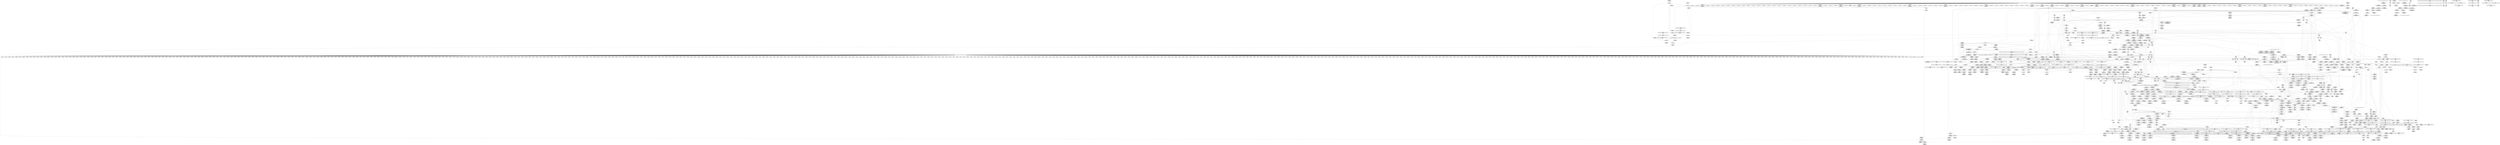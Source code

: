 digraph {
	CE0x421d560 [shape=record,shape=Mrecord,label="{CE0x421d560|72:_i32,_:_CRE_555,556_}"]
	CE0x40c8750 [shape=record,shape=Mrecord,label="{CE0x40c8750|apparmor_path_symlink:bb|*SummSink*}"]
	CE0x3e43a40 [shape=record,shape=Mrecord,label="{CE0x3e43a40|i32_9|*Constant*|*SummSink*}"]
	CE0x4120860 [shape=record,shape=Mrecord,label="{CE0x4120860|i64*_getelementptr_inbounds_(_2_x_i64_,_2_x_i64_*___llvm_gcov_ctr112,_i64_0,_i64_1)|*Constant*|*SummSink*}"]
	CE0x410afc0 [shape=record,shape=Mrecord,label="{CE0x410afc0|104:_%struct.inode*,_:_CRE_209,210_}"]
	CE0x41e5760 [shape=record,shape=Mrecord,label="{CE0x41e5760|VOIDTB_TE:_CE_89,90_}"]
	CE0x4221c90 [shape=record,shape=Mrecord,label="{CE0x4221c90|72:_i32,_:_CRE_622,623_}"]
	CE0x41dc380 [shape=record,shape=Mrecord,label="{CE0x41dc380|i64*_getelementptr_inbounds_(_16_x_i64_,_16_x_i64_*___llvm_gcov_ctr46,_i64_0,_i64_14)|*Constant*|*SummSink*}"]
	CE0x41b2f60 [shape=record,shape=Mrecord,label="{CE0x41b2f60|aa_cred_profile:lor.end|*SummSink*}"]
	CE0x40e0f30 [shape=record,shape=Mrecord,label="{CE0x40e0f30|44:_i32,_48:_i16,_128:_i8*,_:_SCMRE_0,4_|*MultipleSource*|security/apparmor/lsm.c, 251|security/apparmor/lsm.c,251}"]
	CE0x421b9c0 [shape=record,shape=Mrecord,label="{CE0x421b9c0|72:_i32,_:_CRE_476,477_}"]
	CE0x421dbc0 [shape=record,shape=Mrecord,label="{CE0x421dbc0|72:_i32,_:_CRE_561,562_}"]
	CE0x4138740 [shape=record,shape=Mrecord,label="{CE0x4138740|common_perm_dir_dentry:entry}"]
	CE0x41cb2f0 [shape=record,shape=Mrecord,label="{CE0x41cb2f0|_ret_%struct.task_struct*_%tmp4,_!dbg_!15471|./arch/x86/include/asm/current.h,14}"]
	CE0x41c0cc0 [shape=record,shape=Mrecord,label="{CE0x41c0cc0|0:_i8,_:_GCMR___aa_current_profile.__warned_internal_global_i8_0,_section_.data.unlikely_,_align_1:_elem_0:default:}"]
	CE0x4229090 [shape=record,shape=Mrecord,label="{CE0x4229090|72:_i32,_:_CRE_977,978_}"]
	CE0x41c3ee0 [shape=record,shape=Mrecord,label="{CE0x41c3ee0|__aa_current_profile:tmp13|security/apparmor/include/context.h,138|*SummSink*}"]
	CE0x40f8650 [shape=record,shape=Mrecord,label="{CE0x40f8650|i32_1|*Constant*|*SummSink*}"]
	CE0x42254e0 [shape=record,shape=Mrecord,label="{CE0x42254e0|72:_i32,_:_CRE_886,887_}"]
	CE0x40b30a0 [shape=record,shape=Mrecord,label="{CE0x40b30a0|apparmor_path_symlink:bb}"]
	CE0x421e550 [shape=record,shape=Mrecord,label="{CE0x421e550|72:_i32,_:_CRE_570,571_}"]
	CE0x40cf870 [shape=record,shape=Mrecord,label="{CE0x40cf870|_ret_i32_%retval.0,_!dbg_!15515|security/apparmor/lsm.c,257}"]
	CE0x40ef490 [shape=record,shape=Mrecord,label="{CE0x40ef490|i64*_getelementptr_inbounds_(_17_x_i64_,_17_x_i64_*___llvm_gcov_ctr60,_i64_0,_i64_9)|*Constant*|*SummSink*}"]
	CE0x40efb00 [shape=record,shape=Mrecord,label="{CE0x40efb00|common_perm_create:cred|security/apparmor/lsm.c,251|*SummSink*}"]
	CE0x40f47b0 [shape=record,shape=Mrecord,label="{CE0x40f47b0|common_perm_create:tmp|*SummSource*}"]
	CE0x42189f0 [shape=record,shape=Mrecord,label="{CE0x42189f0|72:_i32,_:_CRE_290,291_}"]
	CE0x42220d0 [shape=record,shape=Mrecord,label="{CE0x42220d0|72:_i32,_:_CRE_640,648_}"]
	CE0x41069b0 [shape=record,shape=Mrecord,label="{CE0x41069b0|104:_%struct.inode*,_:_CRE_150,151_}"]
	CE0x40c21b0 [shape=record,shape=Mrecord,label="{CE0x40c21b0|common_perm_create:if.end9|*SummSink*}"]
	CE0x41d83a0 [shape=record,shape=Mrecord,label="{CE0x41d83a0|aa_cred_profile:tobool|security/apparmor/include/context.h,100|*SummSink*}"]
	CE0x40bea70 [shape=record,shape=Mrecord,label="{CE0x40bea70|i32_1|*Constant*}"]
	CE0x40f6ce0 [shape=record,shape=Mrecord,label="{CE0x40f6ce0|i64_2|*Constant*}"]
	CE0x40f6c70 [shape=record,shape=Mrecord,label="{CE0x40f6c70|i64_3|*Constant*}"]
	CE0x40b1d60 [shape=record,shape=Mrecord,label="{CE0x40b1d60|common_perm_create:tobool|security/apparmor/lsm.c,251}"]
	CE0x41d17a0 [shape=record,shape=Mrecord,label="{CE0x41d17a0|aa_cred_profile:tmp12|security/apparmor/include/context.h,100|*SummSink*}"]
	CE0x412f320 [shape=record,shape=Mrecord,label="{CE0x412f320|common_perm_create:tmp31|security/apparmor/lsm.c,253|*SummSource*}"]
	CE0x4211840 [shape=record,shape=Mrecord,label="{CE0x4211840|72:_i32,_:_CRE_156,157_}"]
	CE0x41066a0 [shape=record,shape=Mrecord,label="{CE0x41066a0|104:_%struct.inode*,_:_CRE_147,148_}"]
	CE0x40b31c0 [shape=record,shape=Mrecord,label="{CE0x40b31c0|i64*_getelementptr_inbounds_(_2_x_i64_,_2_x_i64_*___llvm_gcov_ctr64,_i64_0,_i64_0)|*Constant*|*SummSource*}"]
	CE0x41b5940 [shape=record,shape=Mrecord,label="{CE0x41b5940|i64*_getelementptr_inbounds_(_16_x_i64_,_16_x_i64_*___llvm_gcov_ctr46,_i64_0,_i64_1)|*Constant*}"]
	CE0x40b3150 [shape=record,shape=Mrecord,label="{CE0x40b3150|i64*_getelementptr_inbounds_(_2_x_i64_,_2_x_i64_*___llvm_gcov_ctr64,_i64_0,_i64_0)|*Constant*}"]
	CE0x4190340 [shape=record,shape=Mrecord,label="{CE0x4190340|__aa_current_profile:tmp6|security/apparmor/include/context.h,138|*SummSource*}"]
	CE0x41a1e70 [shape=record,shape=Mrecord,label="{CE0x41a1e70|common_perm_dir_dentry:tmp2}"]
	CE0x4123a70 [shape=record,shape=Mrecord,label="{CE0x4123a70|__aa_current_profile:if.then|*SummSource*}"]
	CE0x4220db0 [shape=record,shape=Mrecord,label="{CE0x4220db0|72:_i32,_:_CRE_608,609_}"]
	CE0x4222870 [shape=record,shape=Mrecord,label="{CE0x4222870|72:_i32,_:_CRE_688,692_}"]
	CE0x4219050 [shape=record,shape=Mrecord,label="{CE0x4219050|72:_i32,_:_CRE_296,297_}"]
	"CONST[source:0(mediator),value:2(dynamic)][purpose:{object}][SnkIdx:2]"
	CE0x4220310 [shape=record,shape=Mrecord,label="{CE0x4220310|72:_i32,_:_CRE_598,599_}"]
	CE0x40f7690 [shape=record,shape=Mrecord,label="{CE0x40f7690|common_perm:tmp3|security/apparmor/lsm.c,169|*SummSink*}"]
	CE0x41e0a00 [shape=record,shape=Mrecord,label="{CE0x41e0a00|VOIDTB_TE:_CE_193,194_}"]
	CE0x413cb50 [shape=record,shape=Mrecord,label="{CE0x413cb50|i64*_getelementptr_inbounds_(_2_x_i64_,_2_x_i64_*___llvm_gcov_ctr112,_i64_0,_i64_1)|*Constant*}"]
	CE0x40c2bd0 [shape=record,shape=Mrecord,label="{CE0x40c2bd0|common_perm_create:tmp5|security/apparmor/lsm.c,251|*SummSource*}"]
	CE0x41df730 [shape=record,shape=Mrecord,label="{CE0x41df730|aa_cred_profile:profile11|security/apparmor/include/context.h,101|*SummSink*}"]
	CE0x4223200 [shape=record,shape=Mrecord,label="{CE0x4223200|72:_i32,_:_CRE_768,776_}"]
	CE0x415a990 [shape=record,shape=Mrecord,label="{CE0x415a990|aa_cred_profile:tmp23|security/apparmor/include/context.h,100|*SummSink*}"]
	CE0x40dbab0 [shape=record,shape=Mrecord,label="{CE0x40dbab0|COLLAPSED:_GCMRE___llvm_gcov_ctr112_internal_global_2_x_i64_zeroinitializer:_elem_0:default:}"]
	CE0x413bcf0 [shape=record,shape=Mrecord,label="{CE0x413bcf0|get_current:bb}"]
	CE0x4212d80 [shape=record,shape=Mrecord,label="{CE0x4212d80|72:_i32,_:_CRE_176,177_}"]
	CE0x42251b0 [shape=record,shape=Mrecord,label="{CE0x42251b0|72:_i32,_:_CRE_883,884_}"]
	CE0x40d9580 [shape=record,shape=Mrecord,label="{CE0x40d9580|get_current:tmp2|*SummSink*}"]
	CE0x41ec750 [shape=record,shape=Mrecord,label="{CE0x41ec750|aa_cred_profile:tmp20|security/apparmor/include/context.h,100|*SummSource*}"]
	CE0x41b6ce0 [shape=record,shape=Mrecord,label="{CE0x41b6ce0|%struct.aa_profile*_null|*Constant*|*SummSource*}"]
	CE0x41b56f0 [shape=record,shape=Mrecord,label="{CE0x41b56f0|aa_cred_profile:do.body|*SummSource*}"]
	CE0x4138f60 [shape=record,shape=Mrecord,label="{CE0x4138f60|common_perm_dir_dentry:op|Function::common_perm_dir_dentry&Arg::op::|*SummSource*}"]
	CE0x40f1680 [shape=record,shape=Mrecord,label="{CE0x40f1680|common_perm_create:tmp21|security/apparmor/lsm.c,251|*SummSource*}"]
	CE0x40cbfb0 [shape=record,shape=Mrecord,label="{CE0x40cbfb0|common_perm_create:land.lhs.true2|*SummSink*}"]
	CE0x40e2f50 [shape=record,shape=Mrecord,label="{CE0x40e2f50|common_perm_create:tmp10|security/apparmor/lsm.c,251|*SummSink*}"]
	CE0x41bc180 [shape=record,shape=Mrecord,label="{CE0x41bc180|__aa_current_profile:if.end}"]
	CE0x40d9870 [shape=record,shape=Mrecord,label="{CE0x40d9870|common_perm_create:tmp5|security/apparmor/lsm.c,251}"]
	CE0x41c9870 [shape=record,shape=Mrecord,label="{CE0x41c9870|aa_cred_profile:if.then}"]
	CE0x42184a0 [shape=record,shape=Mrecord,label="{CE0x42184a0|72:_i32,_:_CRE_285,286_}"]
	CE0x4178fa0 [shape=record,shape=Mrecord,label="{CE0x4178fa0|VOIDTB_TE:_CE_311,312_}"]
	CE0x40c0db0 [shape=record,shape=Mrecord,label="{CE0x40c0db0|apparmor_path_symlink:tmp1|*SummSource*}"]
	CE0x4138e40 [shape=record,shape=Mrecord,label="{CE0x4138e40|common_perm_dir_dentry:op|Function::common_perm_dir_dentry&Arg::op::}"]
	CE0x412d3e0 [shape=record,shape=Mrecord,label="{CE0x412d3e0|104:_%struct.inode*,_:_CRE_310,311_}"]
	CE0x419f4b0 [shape=record,shape=Mrecord,label="{CE0x419f4b0|common_perm_dir_dentry:mnt|security/apparmor/lsm.c,189}"]
	CE0x4216c30 [shape=record,shape=Mrecord,label="{CE0x4216c30|72:_i32,_:_CRE_262,263_}"]
	CE0x418fd00 [shape=record,shape=Mrecord,label="{CE0x418fd00|common_perm:bb|*SummSource*}"]
	CE0x418ef20 [shape=record,shape=Mrecord,label="{CE0x418ef20|i64_1|*Constant*}"]
	CE0x42152e0 [shape=record,shape=Mrecord,label="{CE0x42152e0|72:_i32,_:_CRE_224,232_}"]
	CE0x40d3790 [shape=record,shape=Mrecord,label="{CE0x40d3790|GLOBAL:lockdep_rcu_suspicious|*Constant*|*SummSource*}"]
	CE0x421a150 [shape=record,shape=Mrecord,label="{CE0x421a150|72:_i32,_:_CRE_312,320_}"]
	CE0x41dd540 [shape=record,shape=Mrecord,label="{CE0x41dd540|aa_cred_profile:tmp26|security/apparmor/include/context.h,100|*SummSink*}"]
	CE0x40ce9b0 [shape=record,shape=Mrecord,label="{CE0x40ce9b0|common_perm_create:tobool1|security/apparmor/lsm.c,251}"]
	CE0x41d50f0 [shape=record,shape=Mrecord,label="{CE0x41d50f0|VOIDTB_TE:_CE_185,186_}"]
	CE0x41cfea0 [shape=record,shape=Mrecord,label="{CE0x41cfea0|GLOBAL:__llvm_gcov_ctr46|Global_var:__llvm_gcov_ctr46|*SummSource*}"]
	CE0x40f0850 [shape=record,shape=Mrecord,label="{CE0x40f0850|i32_10|*Constant*|*SummSink*}"]
	CE0x41cac60 [shape=record,shape=Mrecord,label="{CE0x41cac60|GLOBAL:get_current|*Constant*}"]
	CE0x413b7d0 [shape=record,shape=Mrecord,label="{CE0x413b7d0|common_perm_create:tmp37|security/apparmor/lsm.c,257|*SummSource*}"]
	CE0x41ccc20 [shape=record,shape=Mrecord,label="{CE0x41ccc20|aa_cred_profile:entry|*SummSource*}"]
	CE0x40f8710 [shape=record,shape=Mrecord,label="{CE0x40f8710|common_perm_create:cond|security/apparmor/lsm.c, 251|*SummSink*}"]
	CE0x40f7560 [shape=record,shape=Mrecord,label="{CE0x40f7560|i64_0|*Constant*}"]
	CE0x40e0cb0 [shape=record,shape=Mrecord,label="{CE0x40e0cb0|i32_0|*Constant*|*SummSink*}"]
	CE0x4220a80 [shape=record,shape=Mrecord,label="{CE0x4220a80|72:_i32,_:_CRE_605,606_}"]
	CE0x40f1900 [shape=record,shape=Mrecord,label="{CE0x40f1900|common_perm_create:tmp21|security/apparmor/lsm.c,251}"]
	CE0x40d4f30 [shape=record,shape=Mrecord,label="{CE0x40d4f30|i8_1|*Constant*}"]
	CE0x4139da0 [shape=record,shape=Mrecord,label="{CE0x4139da0|common_perm_dir_dentry:mask|Function::common_perm_dir_dentry&Arg::mask::}"]
	CE0x40dea70 [shape=record,shape=Mrecord,label="{CE0x40dea70|common_perm_create:tmp34|security/apparmor/lsm.c,254}"]
	CE0x40c3ad0 [shape=record,shape=Mrecord,label="{CE0x40c3ad0|_ret_%struct.task_struct*_%tmp4,_!dbg_!15471|./arch/x86/include/asm/current.h,14|*SummSource*}"]
	CE0x40ee100 [shape=record,shape=Mrecord,label="{CE0x40ee100|common_perm_create:tmp36|security/apparmor/lsm.c,256}"]
	CE0x4220860 [shape=record,shape=Mrecord,label="{CE0x4220860|72:_i32,_:_CRE_603,604_}"]
	CE0x4228d60 [shape=record,shape=Mrecord,label="{CE0x4228d60|72:_i32,_:_CRE_960,968_}"]
	CE0x4132620 [shape=record,shape=Mrecord,label="{CE0x4132620|GLOBAL:mediated_filesystem|*Constant*|*SummSink*}"]
	CE0x41bad20 [shape=record,shape=Mrecord,label="{CE0x41bad20|aa_cred_profile:do.end10|*SummSource*}"]
	CE0x41778c0 [shape=record,shape=Mrecord,label="{CE0x41778c0|VOIDTB_TE:_CE_218,219_}"]
	CE0x41d52f0 [shape=record,shape=Mrecord,label="{CE0x41d52f0|i32_0|*Constant*}"]
	CE0x418d0f0 [shape=record,shape=Mrecord,label="{CE0x418d0f0|common_perm:op|Function::common_perm&Arg::op::|*SummSink*}"]
	CE0x4128240 [shape=record,shape=Mrecord,label="{CE0x4128240|mediated_filesystem:i_sb|security/apparmor/include/apparmor.h,117}"]
	CE0x41dd010 [shape=record,shape=Mrecord,label="{CE0x41dd010|i64*_getelementptr_inbounds_(_16_x_i64_,_16_x_i64_*___llvm_gcov_ctr46,_i64_0,_i64_15)|*Constant*}"]
	CE0x40e15e0 [shape=record,shape=Mrecord,label="{CE0x40e15e0|common_perm_create:tmp24|security/apparmor/lsm.c,253|*SummSource*}"]
	CE0x41b5cf0 [shape=record,shape=Mrecord,label="{CE0x41b5cf0|__aa_current_profile:tmp4|security/apparmor/include/context.h,138|*SummSource*}"]
	CE0x4212830 [shape=record,shape=Mrecord,label="{CE0x4212830|72:_i32,_:_CRE_171,172_}"]
	CE0x4101dd0 [shape=record,shape=Mrecord,label="{CE0x4101dd0|common_perm_create:tmp26|security/apparmor/lsm.c,253}"]
	CE0x42210e0 [shape=record,shape=Mrecord,label="{CE0x42210e0|72:_i32,_:_CRE_611,612_}"]
	CE0x40e2db0 [shape=record,shape=Mrecord,label="{CE0x40e2db0|common_perm_create:tmp10|security/apparmor/lsm.c,251}"]
	CE0x412fc70 [shape=record,shape=Mrecord,label="{CE0x412fc70|common_perm_create:tmp33|security/apparmor/lsm.c,254}"]
	CE0x40f8c40 [shape=record,shape=Mrecord,label="{CE0x40f8c40|i64*_getelementptr_inbounds_(_17_x_i64_,_17_x_i64_*___llvm_gcov_ctr60,_i64_0,_i64_1)|*Constant*|*SummSource*}"]
	CE0x41c0810 [shape=record,shape=Mrecord,label="{CE0x41c0810|aa_cred_profile:conv|security/apparmor/include/context.h,100|*SummSource*}"]
	CE0x41c3e00 [shape=record,shape=Mrecord,label="{CE0x41c3e00|__aa_current_profile:tmp13|security/apparmor/include/context.h,138}"]
	CE0x41dfde0 [shape=record,shape=Mrecord,label="{CE0x41dfde0|aa_cred_profile:tmp34|security/apparmor/include/context.h,101|*SummSink*}"]
	CE0x40cbf40 [shape=record,shape=Mrecord,label="{CE0x40cbf40|common_perm_create:land.lhs.true2|*SummSource*}"]
	CE0x40f2f50 [shape=record,shape=Mrecord,label="{CE0x40f2f50|0:_%struct.vfsmount*,_8:_%struct.dentry*,_:_CRE_0,8_|*MultipleSource*|Function::common_perm_create&Arg::dir::|Function::apparmor_path_symlink&Arg::dir::|security/apparmor/lsm.c,253}"]
	CE0x41eba00 [shape=record,shape=Mrecord,label="{CE0x41eba00|_call_void_mcount()_#2|*SummSource*}"]
	CE0x41ed160 [shape=record,shape=Mrecord,label="{CE0x41ed160|aa_cred_profile:do.body5|*SummSource*}"]
	CE0x40c5120 [shape=record,shape=Mrecord,label="{CE0x40c5120|common_perm_create:tmp8|security/apparmor/lsm.c,251|*SummSink*}"]
	CE0x4198590 [shape=record,shape=Mrecord,label="{CE0x4198590|aa_path_perm:flags|Function::aa_path_perm&Arg::flags::}"]
	CE0x418d800 [shape=record,shape=Mrecord,label="{CE0x418d800|common_perm:mask|Function::common_perm&Arg::mask::|*SummSource*}"]
	CE0x41baaa0 [shape=record,shape=Mrecord,label="{CE0x41baaa0|VOIDTB_TE:_CE_148,149_}"]
	CE0x41e1650 [shape=record,shape=Mrecord,label="{CE0x41e1650|aa_cred_profile:tmp32|security/apparmor/include/context.h,101}"]
	CE0x40be0f0 [shape=record,shape=Mrecord,label="{CE0x40be0f0|i64_2|*Constant*|*SummSink*}"]
	"CONST[source:2(external),value:2(dynamic)][purpose:{subject}][SrcIdx:7]"
	CE0x41d4330 [shape=record,shape=Mrecord,label="{CE0x41d4330|VOIDTB_TE:_CE_176,177_}"]
	CE0x4103c10 [shape=record,shape=Mrecord,label="{CE0x4103c10|common_perm_create:d_inode|security/apparmor/lsm.c,253}"]
	CE0x4198a40 [shape=record,shape=Mrecord,label="{CE0x4198a40|aa_path_perm:request|Function::aa_path_perm&Arg::request::}"]
	CE0x40e58f0 [shape=record,shape=Mrecord,label="{CE0x40e58f0|i64*_getelementptr_inbounds_(_2_x_i64_,_2_x_i64_*___llvm_gcov_ctr112,_i64_0,_i64_0)|*Constant*}"]
	CE0x40b17b0 [shape=record,shape=Mrecord,label="{CE0x40b17b0|common_perm_dir_dentry:path|security/apparmor/lsm.c, 189}"]
	CE0x41a1ee0 [shape=record,shape=Mrecord,label="{CE0x41a1ee0|common_perm_dir_dentry:tmp2|*SummSource*}"]
	CE0x412ee70 [shape=record,shape=Mrecord,label="{CE0x412ee70|common_perm_create:tmp30|security/apparmor/lsm.c,253|*SummSink*}"]
	CE0x41b0b20 [shape=record,shape=Mrecord,label="{CE0x41b0b20|__aa_current_profile:tmp11|security/apparmor/include/context.h,138|*SummSink*}"]
	CE0x419cd60 [shape=record,shape=Mrecord,label="{CE0x419cd60|mediated_filesystem:lnot|security/apparmor/include/apparmor.h,117|*SummSource*}"]
	CE0x4226c40 [shape=record,shape=Mrecord,label="{CE0x4226c40|72:_i32,_:_CRE_908,909_}"]
	CE0x40bb920 [shape=record,shape=Mrecord,label="{CE0x40bb920|i64_10|*Constant*|*SummSource*}"]
	CE0x41e8210 [shape=record,shape=Mrecord,label="{CE0x41e8210|aa_cred_profile:tmp19|security/apparmor/include/context.h,100|*SummSource*}"]
	CE0x41b2570 [shape=record,shape=Mrecord,label="{CE0x41b2570|i64*_getelementptr_inbounds_(_11_x_i64_,_11_x_i64_*___llvm_gcov_ctr58,_i64_0,_i64_1)|*Constant*}"]
	CE0x41bc9f0 [shape=record,shape=Mrecord,label="{CE0x41bc9f0|GLOBAL:__llvm_gcov_ctr58|Global_var:__llvm_gcov_ctr58}"]
	CE0x41a1c40 [shape=record,shape=Mrecord,label="{CE0x41a1c40|GLOBAL:common_perm|*Constant*}"]
	CE0x4210330 [shape=record,shape=Mrecord,label="{CE0x4210330|72:_i32,_:_CRE_136,137_}"]
	"CONST[source:0(mediator),value:2(dynamic)][purpose:{object}][SnkIdx:3]"
	CE0x40f3fc0 [shape=record,shape=Mrecord,label="{CE0x40f3fc0|common_perm_create:tmp18|security/apparmor/lsm.c,251|*SummSink*}"]
	CE0x40d7020 [shape=record,shape=Mrecord,label="{CE0x40d7020|common_perm_create:tmp14|security/apparmor/lsm.c,251|*SummSource*}"]
	CE0x421f100 [shape=record,shape=Mrecord,label="{CE0x421f100|72:_i32,_:_CRE_581,582_}"]
	CE0x40d6bb0 [shape=record,shape=Mrecord,label="{CE0x40d6bb0|common_perm_create:tmp13|security/apparmor/lsm.c,251|*SummSource*}"]
	CE0x421f980 [shape=record,shape=Mrecord,label="{CE0x421f980|72:_i32,_:_CRE_589,590_}"]
	CE0x421e220 [shape=record,shape=Mrecord,label="{CE0x421e220|72:_i32,_:_CRE_567,568_}"]
	CE0x40b1c60 [shape=record,shape=Mrecord,label="{CE0x40b1c60|common_perm_create:call|security/apparmor/lsm.c,251|*SummSource*}"]
	CE0x41b7f30 [shape=record,shape=Mrecord,label="{CE0x41b7f30|i64*_getelementptr_inbounds_(_11_x_i64_,_11_x_i64_*___llvm_gcov_ctr58,_i64_0,_i64_0)|*Constant*|*SummSink*}"]
	CE0x41791c0 [shape=record,shape=Mrecord,label="{CE0x41791c0|VOIDTB_TE:_CE_313,314_}"]
	CE0x4223860 [shape=record,shape=Mrecord,label="{CE0x4223860|72:_i32,_:_CRE_824,832_}"]
	CE0x421c570 [shape=record,shape=Mrecord,label="{CE0x421c570|72:_i32,_:_CRE_487,488_}"]
	CE0x419c140 [shape=record,shape=Mrecord,label="{CE0x419c140|mediated_filesystem:and|security/apparmor/include/apparmor.h,117}"]
	CE0x4221fc0 [shape=record,shape=Mrecord,label="{CE0x4221fc0|72:_i32,_:_CRE_632,640_}"]
	CE0x41ec080 [shape=record,shape=Mrecord,label="{CE0x41ec080|aa_cred_profile:tmp15|security/apparmor/include/context.h,100}"]
	CE0x41bc710 [shape=record,shape=Mrecord,label="{CE0x41bc710|VOIDTB_TE:_CE_164,165_}"]
	CE0x4227e50 [shape=record,shape=Mrecord,label="{CE0x4227e50|72:_i32,_:_CRE_925,926_}"]
	CE0x41bd0b0 [shape=record,shape=Mrecord,label="{CE0x41bd0b0|GLOBAL:__aa_current_profile.__warned|Global_var:__aa_current_profile.__warned|*SummSource*}"]
	CE0x421d480 [shape=record,shape=Mrecord,label="{CE0x421d480|72:_i32,_:_CRE_554,555_}"]
	CE0x4214a30 [shape=record,shape=Mrecord,label="{CE0x4214a30|72:_i32,_:_CRE_203,204_}"]
	CE0x41d00a0 [shape=record,shape=Mrecord,label="{CE0x41d00a0|aa_cred_profile:tmp8|security/apparmor/include/context.h,100|*SummSource*}"]
	CE0x40e1080 [shape=record,shape=Mrecord,label="{CE0x40e1080|common_perm_create:dentry6|security/apparmor/lsm.c,253}"]
	CE0x419eab0 [shape=record,shape=Mrecord,label="{CE0x419eab0|common_perm_dir_dentry:tmp3|*SummSink*}"]
	CE0x41b9040 [shape=record,shape=Mrecord,label="{CE0x41b9040|__aa_current_profile:land.lhs.true|*SummSink*}"]
	CE0x41ba0d0 [shape=record,shape=Mrecord,label="{CE0x41ba0d0|VOIDTB_TE:_CE_92,93_}"]
	CE0x40f2a00 [shape=record,shape=Mrecord,label="{CE0x40f2a00|common_perm_create:mnt|security/apparmor/lsm.c,253|*SummSource*}"]
	CE0x40c0760 [shape=record,shape=Mrecord,label="{CE0x40c0760|apparmor_path_symlink:dentry|Function::apparmor_path_symlink&Arg::dentry::|*SummSink*}"]
	CE0x4223db0 [shape=record,shape=Mrecord,label="{CE0x4223db0|72:_i32,_:_CRE_864,865_}"]
	CE0x41392a0 [shape=record,shape=Mrecord,label="{CE0x41392a0|common_perm_dir_dentry:dir|Function::common_perm_dir_dentry&Arg::dir::|*SummSource*}"]
	CE0x40e6b80 [shape=record,shape=Mrecord,label="{CE0x40e6b80|40:_%struct.super_block*,_:_CRE_40,48_|*MultipleSource*|security/apparmor/include/apparmor.h,117|security/apparmor/lsm.c,253|Function::mediated_filesystem&Arg::inode::}"]
	CE0x415c770 [shape=record,shape=Mrecord,label="{CE0x415c770|void_(i8*,_i32,_i64)*_asm_sideeffect_1:_09ud2_0A.pushsection___bug_table,_22a_22_0A2:_09.long_1b_-_2b,_$_0:c_-_2b_0A_09.word_$_1:c_,_0_0A_09.org_2b+$_2:c_0A.popsection_,_i,i,i,_dirflag_,_fpsr_,_flags_|*SummSource*}"]
	CE0x41c7e60 [shape=record,shape=Mrecord,label="{CE0x41c7e60|get_current:tmp}"]
	CE0x41e6f90 [shape=record,shape=Mrecord,label="{CE0x41e6f90|VOIDTB_TE:_CE_161,162_}"]
	CE0x41ecb90 [shape=record,shape=Mrecord,label="{CE0x41ecb90|aa_cred_profile:tmp21|security/apparmor/include/context.h,100|*SummSource*}"]
	CE0x419ded0 [shape=record,shape=Mrecord,label="{CE0x419ded0|aa_cred_profile:conv|security/apparmor/include/context.h,100}"]
	CE0x40f3a90 [shape=record,shape=Mrecord,label="{CE0x40f3a90|common_perm_create:tmp17|security/apparmor/lsm.c,251|*SummSource*}"]
	CE0x417f250 [shape=record,shape=Mrecord,label="{CE0x417f250|VOIDTB_TE:_CE_212,213_}"]
	CE0x40bfcb0 [shape=record,shape=Mrecord,label="{CE0x40bfcb0|i32_16|*Constant*|*SummSink*}"]
	CE0x4125590 [shape=record,shape=Mrecord,label="{CE0x4125590|_call_void_mcount()_#2|*SummSource*}"]
	CE0x4212fa0 [shape=record,shape=Mrecord,label="{CE0x4212fa0|72:_i32,_:_CRE_178,179_}"]
	CE0x41eaf10 [shape=record,shape=Mrecord,label="{CE0x41eaf10|i64_6|*Constant*|*SummSink*}"]
	CE0x4133320 [shape=record,shape=Mrecord,label="{CE0x4133320|common_perm:error.0}"]
	CE0x41d8c00 [shape=record,shape=Mrecord,label="{CE0x41d8c00|aa_cred_profile:lnot.ext|security/apparmor/include/context.h,100}"]
	CE0x40b3540 [shape=record,shape=Mrecord,label="{CE0x40b3540|apparmor_path_symlink:tmp|*SummSink*}"]
	CE0x41def60 [shape=record,shape=Mrecord,label="{CE0x41def60|i64*_getelementptr_inbounds_(_16_x_i64_,_16_x_i64_*___llvm_gcov_ctr46,_i64_0,_i64_15)|*Constant*|*SummSource*}"]
	CE0x4177d00 [shape=record,shape=Mrecord,label="{CE0x4177d00|VOIDTB_TE:_CE_222,223_}"]
	CE0x4101c60 [shape=record,shape=Mrecord,label="{CE0x4101c60|common_perm_create:tmp25|security/apparmor/lsm.c,253|*SummSink*}"]
	CE0x40e5f10 [shape=record,shape=Mrecord,label="{CE0x40e5f10|mediated_filesystem:tmp4|*LoadInst*|security/apparmor/include/apparmor.h,117|*SummSink*}"]
	CE0x41a0c00 [shape=record,shape=Mrecord,label="{CE0x41a0c00|common_perm_dir_dentry:tmp4|*LoadInst*|security/apparmor/lsm.c,189|*SummSink*}"]
	CE0x418fc60 [shape=record,shape=Mrecord,label="{CE0x418fc60|common_perm:bb}"]
	CE0x4211950 [shape=record,shape=Mrecord,label="{CE0x4211950|72:_i32,_:_CRE_157,158_}"]
	CE0x4227080 [shape=record,shape=Mrecord,label="{CE0x4227080|72:_i32,_:_CRE_912,913_}"]
	CE0x41e0e80 [shape=record,shape=Mrecord,label="{CE0x41e0e80|VOIDTB_TE:_CE_197,198_}"]
	CE0x40bedf0 [shape=record,shape=Mrecord,label="{CE0x40bedf0|i32_1|*Constant*|*SummSource*}"]
	CE0x40d8aa0 [shape=record,shape=Mrecord,label="{CE0x40d8aa0|common_perm_create:tmp2|*SummSink*}"]
	CE0x4212b60 [shape=record,shape=Mrecord,label="{CE0x4212b60|72:_i32,_:_CRE_174,175_}"]
	CE0x419bc30 [shape=record,shape=Mrecord,label="{CE0x419bc30|i64*_getelementptr_inbounds_(_5_x_i64_,_5_x_i64_*___llvm_gcov_ctr57,_i64_0,_i64_3)|*Constant*|*SummSource*}"]
	CE0x40c86e0 [shape=record,shape=Mrecord,label="{CE0x40c86e0|_call_void_mcount()_#2|*SummSink*}"]
	CE0x4179de0 [shape=record,shape=Mrecord,label="{CE0x4179de0|72:_i32,_:_CRE_16,24_}"]
	CE0x40f4ae0 [shape=record,shape=Mrecord,label="{CE0x40f4ae0|%struct.task_struct*_(%struct.task_struct**)*_asm_movq_%gs:$_1:P_,$0_,_r,im,_dirflag_,_fpsr_,_flags_}"]
	CE0x41b7af0 [shape=record,shape=Mrecord,label="{CE0x41b7af0|aa_cred_profile:profile|security/apparmor/include/context.h,100|*SummSink*}"]
	CE0x40cf9d0 [shape=record,shape=Mrecord,label="{CE0x40cf9d0|common_perm_create:mode|Function::common_perm_create&Arg::mode::}"]
	CE0x40dac30 [shape=record,shape=Mrecord,label="{CE0x40dac30|common_perm_create:tmp7|security/apparmor/lsm.c,251|*SummSource*}"]
	CE0x4139310 [shape=record,shape=Mrecord,label="{CE0x4139310|common_perm_dir_dentry:dir|Function::common_perm_dir_dentry&Arg::dir::|*SummSink*}"]
	CE0x4221eb0 [shape=record,shape=Mrecord,label="{CE0x4221eb0|72:_i32,_:_CRE_624,628_}"]
	CE0x40e30c0 [shape=record,shape=Mrecord,label="{CE0x40e30c0|common_perm_create:tmp11|security/apparmor/lsm.c,251}"]
	CE0x41d7380 [shape=record,shape=Mrecord,label="{CE0x41d7380|aa_cred_profile:lnot|security/apparmor/include/context.h,100|*SummSink*}"]
	CE0x42134f0 [shape=record,shape=Mrecord,label="{CE0x42134f0|72:_i32,_:_CRE_183,184_}"]
	CE0x410b0f0 [shape=record,shape=Mrecord,label="{CE0x410b0f0|104:_%struct.inode*,_:_CRE_210,211_}"]
	CE0x41e0b50 [shape=record,shape=Mrecord,label="{CE0x41e0b50|VOIDTB_TE:_CE_194,195_}"]
	CE0x4194a90 [shape=record,shape=Mrecord,label="{CE0x4194a90|common_perm:tmp2|security/apparmor/lsm.c,169}"]
	CE0x42264d0 [shape=record,shape=Mrecord,label="{CE0x42264d0|72:_i32,_:_CRE_901,902_}"]
	CE0x4212940 [shape=record,shape=Mrecord,label="{CE0x4212940|72:_i32,_:_CRE_172,173_}"]
	CE0x41e0790 [shape=record,shape=Mrecord,label="{CE0x41e0790|72:_%struct.hlist_bl_node**,_80:_%struct.dentry*,_104:_%struct.inode*,_:_CRE:_elem_0:default:}"]
	CE0x40c2290 [shape=record,shape=Mrecord,label="{CE0x40c2290|common_perm_create:if.end}"]
	CE0x419d0a0 [shape=record,shape=Mrecord,label="{CE0x419d0a0|mediated_filesystem:lnot|security/apparmor/include/apparmor.h,117|*SummSink*}"]
	CE0x415d130 [shape=record,shape=Mrecord,label="{CE0x415d130|i32_100|*Constant*}"]
	CE0x416f680 [shape=record,shape=Mrecord,label="{CE0x416f680|mediated_filesystem:s_flags|security/apparmor/include/apparmor.h,117}"]
	CE0x421c790 [shape=record,shape=Mrecord,label="{CE0x421c790|72:_i32,_:_CRE_496,500_}"]
	CE0x4198c50 [shape=record,shape=Mrecord,label="{CE0x4198c50|aa_path_perm:request|Function::aa_path_perm&Arg::request::|*SummSource*}"]
	CE0x4106fa0 [shape=record,shape=Mrecord,label="{CE0x4106fa0|104:_%struct.inode*,_:_CRE_155,156_}"]
	CE0x413bae0 [shape=record,shape=Mrecord,label="{CE0x413bae0|common_perm_create:tmp37|security/apparmor/lsm.c,257|*SummSink*}"]
	CE0x40ce540 [shape=record,shape=Mrecord,label="{CE0x40ce540|GLOBAL:common_perm_create.__warned|Global_var:common_perm_create.__warned|*SummSource*}"]
	CE0x415d400 [shape=record,shape=Mrecord,label="{CE0x415d400|i64*_getelementptr_inbounds_(_16_x_i64_,_16_x_i64_*___llvm_gcov_ctr46,_i64_0,_i64_9)|*Constant*|*SummSink*}"]
	CE0x41d2910 [shape=record,shape=Mrecord,label="{CE0x41d2910|i1_true|*Constant*}"]
	CE0x40bd210 [shape=record,shape=Mrecord,label="{CE0x40bd210|common_perm_create:if.then|*SummSink*}"]
	CE0x4105130 [shape=record,shape=Mrecord,label="{CE0x4105130|104:_%struct.inode*,_:_CRE_80,88_|*MultipleSource*|*LoadInst*|security/apparmor/lsm.c,253|security/apparmor/lsm.c,253}"]
	CE0x42197c0 [shape=record,shape=Mrecord,label="{CE0x42197c0|72:_i32,_:_CRE_303,304_}"]
	CE0x4107200 [shape=record,shape=Mrecord,label="{CE0x4107200|104:_%struct.inode*,_:_CRE_157,158_}"]
	CE0x421c460 [shape=record,shape=Mrecord,label="{CE0x421c460|72:_i32,_:_CRE_486,487_}"]
	CE0x415a340 [shape=record,shape=Mrecord,label="{CE0x415a340|aa_cred_profile:tmp22|security/apparmor/include/context.h,100|*SummSource*}"]
	CE0x41a02a0 [shape=record,shape=Mrecord,label="{CE0x41a02a0|common_perm_dir_dentry:mnt1|security/apparmor/lsm.c,189|*SummSource*}"]
	CE0x41ca5a0 [shape=record,shape=Mrecord,label="{CE0x41ca5a0|__aa_current_profile:call3|security/apparmor/include/context.h,138}"]
	CE0x41b3ad0 [shape=record,shape=Mrecord,label="{CE0x41b3ad0|__aa_current_profile:tmp10|security/apparmor/include/context.h,138|*SummSink*}"]
	CE0x41eb270 [shape=record,shape=Mrecord,label="{CE0x41eb270|i64_5|*Constant*}"]
	CE0x417ebf0 [shape=record,shape=Mrecord,label="{CE0x417ebf0|VOIDTB_TE:_CE_206,207_}"]
	CE0x413abb0 [shape=record,shape=Mrecord,label="{CE0x413abb0|i64*_getelementptr_inbounds_(_17_x_i64_,_17_x_i64_*___llvm_gcov_ctr60,_i64_0,_i64_16)|*Constant*}"]
	CE0x413a870 [shape=record,shape=Mrecord,label="{CE0x413a870|_ret_i32_%call,_!dbg_!15477|security/apparmor/lsm.c,191|*SummSource*}"]
	CE0x40f0a70 [shape=record,shape=Mrecord,label="{CE0x40f0a70|i64_4|*Constant*}"]
	CE0x41ba760 [shape=record,shape=Mrecord,label="{CE0x41ba760|GLOBAL:llvm.expect.i64|*Constant*|*SummSink*}"]
	CE0x413c690 [shape=record,shape=Mrecord,label="{CE0x413c690|i64*_getelementptr_inbounds_(_2_x_i64_,_2_x_i64_*___llvm_gcov_ctr112,_i64_0,_i64_0)|*Constant*|*SummSource*}"]
	CE0x41e0610 [shape=record,shape=Mrecord,label="{CE0x41e0610|VOIDTB_TE:_CE_0,4_}"]
	CE0x42265e0 [shape=record,shape=Mrecord,label="{CE0x42265e0|72:_i32,_:_CRE_902,903_}"]
	CE0x40ba710 [shape=record,shape=Mrecord,label="{CE0x40ba710|apparmor_path_symlink:tmp3|*SummSink*}"]
	CE0x41c26c0 [shape=record,shape=Mrecord,label="{CE0x41c26c0|i64*_getelementptr_inbounds_(_11_x_i64_,_11_x_i64_*___llvm_gcov_ctr58,_i64_0,_i64_8)|*Constant*|*SummSink*}"]
	CE0x40eb5f0 [shape=record,shape=Mrecord,label="{CE0x40eb5f0|common_perm:tmp8|security/apparmor/lsm.c,170|*SummSink*}"]
	CE0x4221850 [shape=record,shape=Mrecord,label="{CE0x4221850|72:_i32,_:_CRE_618,619_}"]
	CE0x40d06f0 [shape=record,shape=Mrecord,label="{CE0x40d06f0|mediated_filesystem:entry|*SummSink*}"]
	CE0x412ca50 [shape=record,shape=Mrecord,label="{CE0x412ca50|104:_%struct.inode*,_:_CRE_296,304_|*MultipleSource*|*LoadInst*|security/apparmor/lsm.c,253|security/apparmor/lsm.c,253}"]
	CE0x41cc7e0 [shape=record,shape=Mrecord,label="{CE0x41cc7e0|aa_cred_profile:entry}"]
	CE0x41e2950 [shape=record,shape=Mrecord,label="{CE0x41e2950|aa_cred_profile:tmp4|*LoadInst*|security/apparmor/include/context.h,99|*SummSink*}"]
	CE0x41d6080 [shape=record,shape=Mrecord,label="{CE0x41d6080|VOIDTB_TE:_CE_192,193_}"]
	CE0x40e3350 [shape=record,shape=Mrecord,label="{CE0x40e3350|common_perm_create:tmp11|security/apparmor/lsm.c,251|*SummSource*}"]
	CE0x40e5500 [shape=record,shape=Mrecord,label="{CE0x40e5500|mediated_filesystem:tmp1|*SummSink*}"]
	CE0x421ad30 [shape=record,shape=Mrecord,label="{CE0x421ad30|72:_i32,_:_CRE_408,416_}"]
	CE0x4125220 [shape=record,shape=Mrecord,label="{CE0x4125220|mediated_filesystem:tmp3}"]
	CE0x41dc750 [shape=record,shape=Mrecord,label="{CE0x41dc750|aa_cred_profile:tmp30|security/apparmor/include/context.h,100}"]
	CE0x415a2d0 [shape=record,shape=Mrecord,label="{CE0x415a2d0|aa_cred_profile:tmp22|security/apparmor/include/context.h,100}"]
	CE0x4227f60 [shape=record,shape=Mrecord,label="{CE0x4227f60|72:_i32,_:_CRE_926,927_}"]
	CE0x4108890 [shape=record,shape=Mrecord,label="{CE0x4108890|104:_%struct.inode*,_:_CRE_176,177_}"]
	CE0x41947d0 [shape=record,shape=Mrecord,label="{CE0x41947d0|VOIDTB_TE:_CE_8,12_}"]
	CE0x4216e50 [shape=record,shape=Mrecord,label="{CE0x4216e50|72:_i32,_:_CRE_264,265_}"]
	CE0x4224b50 [shape=record,shape=Mrecord,label="{CE0x4224b50|72:_i32,_:_CRE_877,878_}"]
	CE0x4213e80 [shape=record,shape=Mrecord,label="{CE0x4213e80|72:_i32,_:_CRE_192,193_}"]
	CE0x41e12c0 [shape=record,shape=Mrecord,label="{CE0x41e12c0|VOIDTB_TE:_CE_201,202_}"]
	CE0x41bb8b0 [shape=record,shape=Mrecord,label="{CE0x41bb8b0|__aa_current_profile:tmp4|security/apparmor/include/context.h,138}"]
	CE0x3e17290 [shape=record,shape=Mrecord,label="{CE0x3e17290|common_perm_create:entry|*SummSink*}"]
	CE0x421fdc0 [shape=record,shape=Mrecord,label="{CE0x421fdc0|72:_i32,_:_CRE_593,594_}"]
	CE0x4192ce0 [shape=record,shape=Mrecord,label="{CE0x4192ce0|GLOBAL:__aa_current_profile|*Constant*|*SummSink*}"]
	CE0x41baf80 [shape=record,shape=Mrecord,label="{CE0x41baf80|aa_cred_profile:do.body6}"]
	CE0x421eee0 [shape=record,shape=Mrecord,label="{CE0x421eee0|72:_i32,_:_CRE_579,580_}"]
	CE0x41d3de0 [shape=record,shape=Mrecord,label="{CE0x41d3de0|VOIDTB_TE:_CE_171,172_}"]
	CE0x40f07e0 [shape=record,shape=Mrecord,label="{CE0x40f07e0|i32_10|*Constant*|*SummSource*}"]
	CE0x40f0270 [shape=record,shape=Mrecord,label="{CE0x40f0270|common_perm_create:tmp19|security/apparmor/lsm.c,251|*SummSink*}"]
	CE0x4215800 [shape=record,shape=Mrecord,label="{CE0x4215800|72:_i32,_:_CRE_243,244_}"]
	CE0x40f5d20 [shape=record,shape=Mrecord,label="{CE0x40f5d20|i64*_getelementptr_inbounds_(_16_x_i64_,_16_x_i64_*___llvm_gcov_ctr46,_i64_0,_i64_4)|*Constant*|*SummSink*}"]
	CE0x42176d0 [shape=record,shape=Mrecord,label="{CE0x42176d0|72:_i32,_:_CRE_272,273_}"]
	CE0x41d1940 [shape=record,shape=Mrecord,label="{CE0x41d1940|aa_cred_profile:tobool1|security/apparmor/include/context.h,100}"]
	CE0x40f7b00 [shape=record,shape=Mrecord,label="{CE0x40f7b00|GLOBAL:__llvm_gcov_ctr57|Global_var:__llvm_gcov_ctr57}"]
	CE0x4222dc0 [shape=record,shape=Mrecord,label="{CE0x4222dc0|72:_i32,_:_CRE_736,740_}"]
	CE0x418ca20 [shape=record,shape=Mrecord,label="{CE0x418ca20|GLOBAL:common_perm|*Constant*|*SummSink*}"]
	CE0x41b7050 [shape=record,shape=Mrecord,label="{CE0x41b7050|__aa_current_profile:do.body}"]
	CE0x4225e70 [shape=record,shape=Mrecord,label="{CE0x4225e70|72:_i32,_:_CRE_895,896_}"]
	CE0x4214700 [shape=record,shape=Mrecord,label="{CE0x4214700|72:_i32,_:_CRE_200,201_}"]
	CE0x418d660 [shape=record,shape=Mrecord,label="{CE0x418d660|common_perm:mask|Function::common_perm&Arg::mask::}"]
	CE0x40f43e0 [shape=record,shape=Mrecord,label="{CE0x40f43e0|_call_void_mcount()_#2|*SummSource*}"]
	CE0x42140a0 [shape=record,shape=Mrecord,label="{CE0x42140a0|72:_i32,_:_CRE_194,195_}"]
	CE0x40c0200 [shape=record,shape=Mrecord,label="{CE0x40c0200|apparmor_path_symlink:tmp2}"]
	CE0x4139500 [shape=record,shape=Mrecord,label="{CE0x4139500|common_perm_dir_dentry:dentry|Function::common_perm_dir_dentry&Arg::dentry::}"]
	CE0x40f3c80 [shape=record,shape=Mrecord,label="{CE0x40f3c80|common_perm_create:tmp17|security/apparmor/lsm.c,251|*SummSink*}"]
	CE0x41eba70 [shape=record,shape=Mrecord,label="{CE0x41eba70|_call_void_mcount()_#2|*SummSink*}"]
	CE0x40efc80 [shape=record,shape=Mrecord,label="{CE0x40efc80|common_perm_create:cred|security/apparmor/lsm.c,251}"]
	CE0x412bad0 [shape=record,shape=Mrecord,label="{CE0x412bad0|104:_%struct.inode*,_:_CRE_224,232_|*MultipleSource*|*LoadInst*|security/apparmor/lsm.c,253|security/apparmor/lsm.c,253}"]
	CE0x40f1b30 [shape=record,shape=Mrecord,label="{CE0x40f1b30|i32_4|*Constant*}"]
	CE0x4130fa0 [shape=record,shape=Mrecord,label="{CE0x4130fa0|mediated_filesystem:tmp4|*LoadInst*|security/apparmor/include/apparmor.h,117|*SummSource*}"]
	CE0x41040b0 [shape=record,shape=Mrecord,label="{CE0x41040b0|104:_%struct.inode*,_:_CRE_16,24_|*MultipleSource*|*LoadInst*|security/apparmor/lsm.c,253|security/apparmor/lsm.c,253}"]
	CE0x40c1df0 [shape=record,shape=Mrecord,label="{CE0x40c1df0|apparmor_path_symlink:call|security/apparmor/lsm.c,298|*SummSink*}"]
	CE0x417f030 [shape=record,shape=Mrecord,label="{CE0x417f030|VOIDTB_TE:_CE_210,211_}"]
	CE0x4228290 [shape=record,shape=Mrecord,label="{CE0x4228290|72:_i32,_:_CRE_929,930_}"]
	CE0x3e43b70 [shape=record,shape=Mrecord,label="{CE0x3e43b70|common_perm_create:op|Function::common_perm_create&Arg::op::|*SummSource*}"]
	CE0x4227b20 [shape=record,shape=Mrecord,label="{CE0x4227b20|72:_i32,_:_CRE_922,923_}"]
	CE0x4224820 [shape=record,shape=Mrecord,label="{CE0x4224820|72:_i32,_:_CRE_874,875_}"]
	CE0x4222ba0 [shape=record,shape=Mrecord,label="{CE0x4222ba0|72:_i32,_:_CRE_712,728_}"]
	CE0x4215610 [shape=record,shape=Mrecord,label="{CE0x4215610|72:_i32,_:_CRE_241,242_}"]
	CE0x41c82c0 [shape=record,shape=Mrecord,label="{CE0x41c82c0|GLOBAL:llvm.expect.i64|*Constant*}"]
	CE0x40df790 [shape=record,shape=Mrecord,label="{CE0x40df790|common_perm_create:tmp35|security/apparmor/lsm.c,256|*SummSource*}"]
	CE0x42199e0 [shape=record,shape=Mrecord,label="{CE0x42199e0|72:_i32,_:_CRE_305,306_}"]
	CE0x4211620 [shape=record,shape=Mrecord,label="{CE0x4211620|72:_i32,_:_CRE_154,155_}"]
	CE0x40c1d50 [shape=record,shape=Mrecord,label="{CE0x40c1d50|apparmor_path_symlink:call|security/apparmor/lsm.c,298|*SummSource*}"]
	CE0x421f210 [shape=record,shape=Mrecord,label="{CE0x421f210|72:_i32,_:_CRE_582,583_}"]
	CE0x4222540 [shape=record,shape=Mrecord,label="{CE0x4222540|72:_i32,_:_CRE_672,680_}"]
	CE0x421f540 [shape=record,shape=Mrecord,label="{CE0x421f540|72:_i32,_:_CRE_585,586_}"]
	CE0x42162a0 [shape=record,shape=Mrecord,label="{CE0x42162a0|72:_i32,_:_CRE_253,254_}"]
	CE0x40be6e0 [shape=record,shape=Mrecord,label="{CE0x40be6e0|common_perm_create:tmp|*SummSink*}"]
	CE0x4210630 [shape=record,shape=Mrecord,label="{CE0x4210630|72:_i32,_:_CRE_139,140_}"]
	CE0x4228e70 [shape=record,shape=Mrecord,label="{CE0x4228e70|72:_i32,_:_CRE_968,976_}"]
	CE0x412bd30 [shape=record,shape=Mrecord,label="{CE0x412bd30|104:_%struct.inode*,_:_CRE_240,248_|*MultipleSource*|*LoadInst*|security/apparmor/lsm.c,253|security/apparmor/lsm.c,253}"]
	CE0x41e1d50 [shape=record,shape=Mrecord,label="{CE0x41e1d50|aa_cred_profile:tmp33|security/apparmor/include/context.h,101|*SummSource*}"]
	CE0x4224d70 [shape=record,shape=Mrecord,label="{CE0x4224d70|72:_i32,_:_CRE_879,880_}"]
	CE0x421ffe0 [shape=record,shape=Mrecord,label="{CE0x421ffe0|72:_i32,_:_CRE_595,596_}"]
	CE0x40bb570 [shape=record,shape=Mrecord,label="{CE0x40bb570|i64_11|*Constant*|*SummSink*}"]
	CE0x40c14f0 [shape=record,shape=Mrecord,label="{CE0x40c14f0|i64_1|*Constant*|*SummSource*}"]
	CE0x40cfce0 [shape=record,shape=Mrecord,label="{CE0x40cfce0|_ret_i32_%retval.0,_!dbg_!15515|security/apparmor/lsm.c,257|*SummSink*}"]
	CE0x4219270 [shape=record,shape=Mrecord,label="{CE0x4219270|72:_i32,_:_CRE_298,299_}"]
	CE0x42185b0 [shape=record,shape=Mrecord,label="{CE0x42185b0|72:_i32,_:_CRE_286,287_}"]
	CE0x41c8a20 [shape=record,shape=Mrecord,label="{CE0x41c8a20|GLOBAL:__llvm_gcov_ctr46|Global_var:__llvm_gcov_ctr46}"]
	CE0x4108af0 [shape=record,shape=Mrecord,label="{CE0x4108af0|104:_%struct.inode*,_:_CRE_178,179_}"]
	"CONST[source:1(input),value:2(dynamic)][purpose:{object}][SrcIdx:2]"
	CE0x421bad0 [shape=record,shape=Mrecord,label="{CE0x421bad0|72:_i32,_:_CRE_477,478_}"]
	CE0x4223a80 [shape=record,shape=Mrecord,label="{CE0x4223a80|72:_i32,_:_CRE_840,848_}"]
	CE0x40ceb20 [shape=record,shape=Mrecord,label="{CE0x40ceb20|0:_i8,_:_GCMR_common_perm_create.__warned_internal_global_i8_0,_section_.data.unlikely_,_align_1:_elem_0:default:}"]
	CE0x40d5ba0 [shape=record,shape=Mrecord,label="{CE0x40d5ba0|i8_1|*Constant*|*SummSink*}"]
	CE0x40f8240 [shape=record,shape=Mrecord,label="{CE0x40f8240|_call_void_mcount()_#2}"]
	CE0x42252c0 [shape=record,shape=Mrecord,label="{CE0x42252c0|72:_i32,_:_CRE_884,885_}"]
	CE0x412a770 [shape=record,shape=Mrecord,label="{CE0x412a770|common_perm:call|security/apparmor/lsm.c,168}"]
	CE0x4134190 [shape=record,shape=Mrecord,label="{CE0x4134190|_ret_i1_%lnot,_!dbg_!15473|security/apparmor/include/apparmor.h,117}"]
	CE0x417a480 [shape=record,shape=Mrecord,label="{CE0x417a480|72:_i32,_:_CRE_72,76_}"]
	CE0x42143d0 [shape=record,shape=Mrecord,label="{CE0x42143d0|72:_i32,_:_CRE_197,198_}"]
	CE0x40ec960 [shape=record,shape=Mrecord,label="{CE0x40ec960|i64_11|*Constant*|*SummSource*}"]
	CE0x42230f0 [shape=record,shape=Mrecord,label="{CE0x42230f0|72:_i32,_:_CRE_760,768_}"]
	CE0x40cad90 [shape=record,shape=Mrecord,label="{CE0x40cad90|common_perm_create:dir|Function::common_perm_create&Arg::dir::}"]
	CE0x418db60 [shape=record,shape=Mrecord,label="{CE0x418db60|common_perm:cond|Function::common_perm&Arg::cond::}"]
	CE0x41d3470 [shape=record,shape=Mrecord,label="{CE0x41d3470|0:_%struct.aa_profile*,_:_CMRE_24,32_|*MultipleSource*|security/apparmor/include/context.h,99|*LoadInst*|security/apparmor/include/context.h,99|security/apparmor/include/context.h,100}"]
	CE0x421aa00 [shape=record,shape=Mrecord,label="{CE0x421aa00|72:_i32,_:_CRE_384,388_}"]
	CE0x40d6620 [shape=record,shape=Mrecord,label="{CE0x40d6620|mediated_filesystem:tmp|*SummSource*}"]
	CE0x40f7450 [shape=record,shape=Mrecord,label="{CE0x40f7450|common_perm:tmp3|security/apparmor/lsm.c,169|*SummSource*}"]
	CE0x41b2360 [shape=record,shape=Mrecord,label="{CE0x41b2360|__aa_current_profile:tmp1|*SummSource*}"]
	CE0x4213930 [shape=record,shape=Mrecord,label="{CE0x4213930|72:_i32,_:_CRE_187,188_}"]
	CE0x41061c0 [shape=record,shape=Mrecord,label="{CE0x41061c0|104:_%struct.inode*,_:_CRE_144,145_}"]
	CE0x4223ec0 [shape=record,shape=Mrecord,label="{CE0x4223ec0|72:_i32,_:_CRE_865,866_}"]
	CE0x41ce2e0 [shape=record,shape=Mrecord,label="{CE0x41ce2e0|aa_cred_profile:tmp5|security/apparmor/include/context.h,99|*SummSink*}"]
	CE0x41a01c0 [shape=record,shape=Mrecord,label="{CE0x41a01c0|0:_%struct.vfsmount*,_8:_%struct.dentry*,_:_SCMRE_8,16_|*MultipleSource*|security/apparmor/lsm.c, 189|security/apparmor/lsm.c,189}"]
	CE0x4109210 [shape=record,shape=Mrecord,label="{CE0x4109210|104:_%struct.inode*,_:_CRE_184,185_}"]
	"CONST[source:0(mediator),value:0(static)][purpose:{operation}][SnkIdx:4]"
	CE0x41b5dc0 [shape=record,shape=Mrecord,label="{CE0x41b5dc0|__aa_current_profile:tmp4|security/apparmor/include/context.h,138|*SummSink*}"]
	CE0x41c93e0 [shape=record,shape=Mrecord,label="{CE0x41c93e0|i64*_getelementptr_inbounds_(_16_x_i64_,_16_x_i64_*___llvm_gcov_ctr46,_i64_0,_i64_7)|*Constant*|*SummSource*}"]
	CE0x41c42f0 [shape=record,shape=Mrecord,label="{CE0x41c42f0|__aa_current_profile:tmp14|security/apparmor/include/context.h,138|*SummSource*}"]
	CE0x413b430 [shape=record,shape=Mrecord,label="{CE0x413b430|i64*_getelementptr_inbounds_(_17_x_i64_,_17_x_i64_*___llvm_gcov_ctr60,_i64_0,_i64_16)|*Constant*|*SummSink*}"]
	CE0x4108170 [shape=record,shape=Mrecord,label="{CE0x4108170|104:_%struct.inode*,_:_CRE_170,171_}"]
	CE0x41be040 [shape=record,shape=Mrecord,label="{CE0x41be040|aa_cred_profile:tmp9|security/apparmor/include/context.h,100}"]
	CE0x40d9730 [shape=record,shape=Mrecord,label="{CE0x40d9730|GLOBAL:__llvm_gcov_ctr60|Global_var:__llvm_gcov_ctr60|*SummSource*}"]
	CE0x40d95f0 [shape=record,shape=Mrecord,label="{CE0x40d95f0|get_current:tmp3}"]
	CE0x41d4110 [shape=record,shape=Mrecord,label="{CE0x41d4110|VOIDTB_TE:_CE_174,175_}"]
	CE0x412cc20 [shape=record,shape=Mrecord,label="{CE0x412cc20|104:_%struct.inode*,_:_CRE_304,305_}"]
	CE0x41b4fb0 [shape=record,shape=Mrecord,label="{CE0x41b4fb0|__aa_current_profile:tmp9|security/apparmor/include/context.h,138}"]
	CE0x41e2510 [shape=record,shape=Mrecord,label="{CE0x41e2510|VOIDTB_TE:_CE_168,169_}"]
	CE0x40f3e40 [shape=record,shape=Mrecord,label="{CE0x40f3e40|common_perm_create:tmp18|security/apparmor/lsm.c,251}"]
	CE0x4138c40 [shape=record,shape=Mrecord,label="{CE0x4138c40|common_perm_dir_dentry:dir|Function::common_perm_dir_dentry&Arg::dir::}"]
	CE0x41c4950 [shape=record,shape=Mrecord,label="{CE0x41c4950|i64*_getelementptr_inbounds_(_11_x_i64_,_11_x_i64_*___llvm_gcov_ctr58,_i64_0,_i64_8)|*Constant*}"]
	CE0x40b2410 [shape=record,shape=Mrecord,label="{CE0x40b2410|apparmor_path_symlink:entry|*SummSink*}"]
	CE0x41c3460 [shape=record,shape=Mrecord,label="{CE0x41c3460|i8_1|*Constant*}"]
	CE0x418e7e0 [shape=record,shape=Mrecord,label="{CE0x418e7e0|common_perm:if.then}"]
	CE0x41cb630 [shape=record,shape=Mrecord,label="{CE0x41cb630|__aa_current_profile:cred|security/apparmor/include/context.h,138|*SummSource*}"]
	CE0x412d2e0 [shape=record,shape=Mrecord,label="{CE0x412d2e0|104:_%struct.inode*,_:_CRE_309,310_}"]
	CE0x40bd460 [shape=record,shape=Mrecord,label="{CE0x40bd460|i64*_getelementptr_inbounds_(_17_x_i64_,_17_x_i64_*___llvm_gcov_ctr60,_i64_0,_i64_0)|*Constant*|*SummSource*}"]
	CE0x4132fc0 [shape=record,shape=Mrecord,label="{CE0x4132fc0|_ret_i32_%call17,_!dbg_!15526|security/apparmor/file.c,307|*SummSink*}"]
	CE0x41d4cb0 [shape=record,shape=Mrecord,label="{CE0x41d4cb0|VOIDTB_TE:_CE_181,182_}"]
	CE0x4224e80 [shape=record,shape=Mrecord,label="{CE0x4224e80|72:_i32,_:_CRE_880,881_}"]
	CE0x42188e0 [shape=record,shape=Mrecord,label="{CE0x42188e0|72:_i32,_:_CRE_289,290_}"]
	CE0x41c0e50 [shape=record,shape=Mrecord,label="{CE0x41c0e50|__aa_current_profile:tobool1|security/apparmor/include/context.h,138}"]
	CE0x4191ed0 [shape=record,shape=Mrecord,label="{CE0x4191ed0|common_perm:mode|security/apparmor/lsm.c,169|*SummSource*}"]
	CE0x40e5420 [shape=record,shape=Mrecord,label="{CE0x40e5420|mediated_filesystem:tmp1}"]
	CE0x4133b50 [shape=record,shape=Mrecord,label="{CE0x4133b50|common_perm_create:tmp29|security/apparmor/lsm.c,253|*SummSink*}"]
	CE0x415a5c0 [shape=record,shape=Mrecord,label="{CE0x415a5c0|aa_cred_profile:tmp23|security/apparmor/include/context.h,100}"]
	CE0x3e43ad0 [shape=record,shape=Mrecord,label="{CE0x3e43ad0|common_perm_create:op|Function::common_perm_create&Arg::op::}"]
	CE0x41dd850 [shape=record,shape=Mrecord,label="{CE0x41dd850|aa_cred_profile:tmp27|security/apparmor/include/context.h,100}"]
	CE0x40be010 [shape=record,shape=Mrecord,label="{CE0x40be010|i64_2|*Constant*|*SummSource*}"]
	CE0x42165d0 [shape=record,shape=Mrecord,label="{CE0x42165d0|72:_i32,_:_CRE_256,257_}"]
	CE0x41b43a0 [shape=record,shape=Mrecord,label="{CE0x41b43a0|aa_cred_profile:tmp10|security/apparmor/include/context.h,100}"]
	CE0x418dea0 [shape=record,shape=Mrecord,label="{CE0x418dea0|common_perm:cond|Function::common_perm&Arg::cond::|*SummSink*}"]
	CE0x4177ae0 [shape=record,shape=Mrecord,label="{CE0x4177ae0|VOIDTB_TE:_CE_220,221_}"]
	CE0x413bec0 [shape=record,shape=Mrecord,label="{CE0x413bec0|common_perm_create:tmp38|security/apparmor/lsm.c,257|*SummSource*}"]
	CE0x41039a0 [shape=record,shape=Mrecord,label="{CE0x41039a0|104:_%struct.inode*,_:_CRE_0,4_|*MultipleSource*|*LoadInst*|security/apparmor/lsm.c,253|security/apparmor/lsm.c,253}"]
	CE0x40b18d0 [shape=record,shape=Mrecord,label="{CE0x40b18d0|common_perm_dir_dentry:path|security/apparmor/lsm.c, 189|*SummSource*}"]
	CE0x4229b30 [shape=record,shape=Mrecord,label="{CE0x4229b30|72:_i32,_:_CRE_1000,1008_}"]
	CE0x40dfef0 [shape=record,shape=Mrecord,label="{CE0x40dfef0|common_perm_create:if.end|*SummSource*}"]
	CE0x4226a20 [shape=record,shape=Mrecord,label="{CE0x4226a20|72:_i32,_:_CRE_906,907_}"]
	CE0x4137bb0 [shape=record,shape=Mrecord,label="{CE0x4137bb0|__aa_current_profile:do.end}"]
	CE0x41a0ce0 [shape=record,shape=Mrecord,label="{CE0x41a0ce0|common_perm_dir_dentry:dentry2|security/apparmor/lsm.c,189}"]
	CE0x4210da0 [shape=record,shape=Mrecord,label="{CE0x4210da0|72:_i32,_:_CRE_146,147_}"]
	CE0x41ee1d0 [shape=record,shape=Mrecord,label="{CE0x41ee1d0|i64*_getelementptr_inbounds_(_16_x_i64_,_16_x_i64_*___llvm_gcov_ctr46,_i64_0,_i64_14)|*Constant*|*SummSource*}"]
	CE0x418f070 [shape=record,shape=Mrecord,label="{CE0x418f070|i64*_getelementptr_inbounds_(_16_x_i64_,_16_x_i64_*___llvm_gcov_ctr46,_i64_0,_i64_4)|*Constant*}"]
	CE0x40cf430 [shape=record,shape=Mrecord,label="{CE0x40cf430|common_perm_create:mask|Function::common_perm_create&Arg::mask::|*SummSource*}"]
	CE0x4108d50 [shape=record,shape=Mrecord,label="{CE0x4108d50|104:_%struct.inode*,_:_CRE_180,181_}"]
	CE0x41b7120 [shape=record,shape=Mrecord,label="{CE0x41b7120|__aa_current_profile:do.body|*SummSource*}"]
	CE0x4220fd0 [shape=record,shape=Mrecord,label="{CE0x4220fd0|72:_i32,_:_CRE_610,611_}"]
	CE0x41c5bf0 [shape=record,shape=Mrecord,label="{CE0x41c5bf0|i32_138|*Constant*|*SummSink*}"]
	CE0x41dcd30 [shape=record,shape=Mrecord,label="{CE0x41dcd30|aa_cred_profile:tmp31|security/apparmor/include/context.h,100|*SummSource*}"]
	CE0x4191c40 [shape=record,shape=Mrecord,label="{CE0x4191c40|__aa_current_profile:tmp3|*SummSource*}"]
	CE0x421e110 [shape=record,shape=Mrecord,label="{CE0x421e110|72:_i32,_:_CRE_566,567_}"]
	CE0x40c4320 [shape=record,shape=Mrecord,label="{CE0x40c4320|common_perm_create:tmp3|*SummSink*}"]
	CE0x41da760 [shape=record,shape=Mrecord,label="{CE0x41da760|aa_cred_profile:tmp25|security/apparmor/include/context.h,100|*SummSink*}"]
	CE0x419ca00 [shape=record,shape=Mrecord,label="{CE0x419ca00|mediated_filesystem:tobool|security/apparmor/include/apparmor.h,117|*SummSink*}"]
	CE0x41d28a0 [shape=record,shape=Mrecord,label="{CE0x41d28a0|aa_cred_profile:tobool1|security/apparmor/include/context.h,100|*SummSink*}"]
	CE0x4228b10 [shape=record,shape=Mrecord,label="{CE0x4228b10|72:_i32,_:_CRE_944,952_}"]
	CE0x421e000 [shape=record,shape=Mrecord,label="{CE0x421e000|72:_i32,_:_CRE_565,566_}"]
	CE0x4108630 [shape=record,shape=Mrecord,label="{CE0x4108630|104:_%struct.inode*,_:_CRE_174,175_}"]
	CE0x41c69f0 [shape=record,shape=Mrecord,label="{CE0x41c69f0|__aa_current_profile:tmp17|security/apparmor/include/context.h,138}"]
	CE0x421f430 [shape=record,shape=Mrecord,label="{CE0x421f430|72:_i32,_:_CRE_584,585_}"]
	CE0x4225920 [shape=record,shape=Mrecord,label="{CE0x4225920|72:_i32,_:_CRE_890,891_}"]
	CE0x41caaa0 [shape=record,shape=Mrecord,label="{CE0x41caaa0|__aa_current_profile:call3|security/apparmor/include/context.h,138|*SummSink*}"]
	CE0x412ac80 [shape=record,shape=Mrecord,label="{CE0x412ac80|i64*_getelementptr_inbounds_(_2_x_i64_,_2_x_i64_*___llvm_gcov_ctr56,_i64_0,_i64_0)|*Constant*|*SummSource*}"]
	CE0x42263c0 [shape=record,shape=Mrecord,label="{CE0x42263c0|72:_i32,_:_CRE_900,901_}"]
	CE0x41ec2d0 [shape=record,shape=Mrecord,label="{CE0x41ec2d0|aa_cred_profile:tmp14|security/apparmor/include/context.h,100|*SummSource*}"]
	CE0x41082a0 [shape=record,shape=Mrecord,label="{CE0x41082a0|104:_%struct.inode*,_:_CRE_171,172_}"]
	CE0x410a9d0 [shape=record,shape=Mrecord,label="{CE0x410a9d0|104:_%struct.inode*,_:_CRE_204,205_}"]
	CE0x4104830 [shape=record,shape=Mrecord,label="{CE0x4104830|104:_%struct.inode*,_:_CRE_40,48_|*MultipleSource*|*LoadInst*|security/apparmor/lsm.c,253|security/apparmor/lsm.c,253}"]
	CE0x3e45100 [shape=record,shape=Mrecord,label="{CE0x3e45100|common_perm_create:op|Function::common_perm_create&Arg::op::|*SummSink*}"]
	CE0x40c6000 [shape=record,shape=Mrecord,label="{CE0x40c6000|apparmor_path_symlink:call|security/apparmor/lsm.c,298}"]
	CE0x40ba800 [shape=record,shape=Mrecord,label="{CE0x40ba800|_call_void_mcount()_#2}"]
	CE0x4198d80 [shape=record,shape=Mrecord,label="{CE0x4198d80|aa_path_perm:request|Function::aa_path_perm&Arg::request::|*SummSink*}"]
	CE0x41c3e70 [shape=record,shape=Mrecord,label="{CE0x41c3e70|__aa_current_profile:tmp13|security/apparmor/include/context.h,138|*SummSource*}"]
	CE0x418cb00 [shape=record,shape=Mrecord,label="{CE0x418cb00|common_perm:entry}"]
	CE0x40d0e00 [shape=record,shape=Mrecord,label="{CE0x40d0e00|common_perm_create:tmp12|security/apparmor/lsm.c,251}"]
	CE0x41e5ca0 [shape=record,shape=Mrecord,label="{CE0x41e5ca0|aa_cred_profile:tmp17|security/apparmor/include/context.h,100}"]
	CE0x4210850 [shape=record,shape=Mrecord,label="{CE0x4210850|72:_i32,_:_CRE_141,142_}"]
	CE0x41e30d0 [shape=record,shape=Mrecord,label="{CE0x41e30d0|aa_cred_profile:tobool4|security/apparmor/include/context.h,100}"]
	CE0x4107a50 [shape=record,shape=Mrecord,label="{CE0x4107a50|104:_%struct.inode*,_:_CRE_164,165_}"]
	CE0x421fed0 [shape=record,shape=Mrecord,label="{CE0x421fed0|72:_i32,_:_CRE_594,595_}"]
	CE0x41b6f30 [shape=record,shape=Mrecord,label="{CE0x41b6f30|__aa_current_profile:bb|*SummSink*}"]
	CE0x4213b50 [shape=record,shape=Mrecord,label="{CE0x4213b50|72:_i32,_:_CRE_189,190_}"]
	CE0x4225a30 [shape=record,shape=Mrecord,label="{CE0x4225a30|72:_i32,_:_CRE_891,892_}"]
	CE0x412dd60 [shape=record,shape=Mrecord,label="{CE0x412dd60|104:_%struct.inode*,_:_CRE_318,319_}"]
	CE0x4159e40 [shape=record,shape=Mrecord,label="{CE0x4159e40|i64*_getelementptr_inbounds_(_16_x_i64_,_16_x_i64_*___llvm_gcov_ctr46,_i64_0,_i64_9)|*Constant*|*SummSource*}"]
	CE0x421d890 [shape=record,shape=Mrecord,label="{CE0x421d890|72:_i32,_:_CRE_558,559_}"]
	CE0x4137610 [shape=record,shape=Mrecord,label="{CE0x4137610|common_perm:tmp10|security/apparmor/lsm.c,172|*SummSource*}"]
	CE0x4226910 [shape=record,shape=Mrecord,label="{CE0x4226910|72:_i32,_:_CRE_905,906_}"]
	CE0x40f6df0 [shape=record,shape=Mrecord,label="{CE0x40f6df0|common_perm:cmp|security/apparmor/lsm.c,169|*SummSource*}"]
	CE0x4107b80 [shape=record,shape=Mrecord,label="{CE0x4107b80|104:_%struct.inode*,_:_CRE_165,166_}"]
	CE0x412d9d0 [shape=record,shape=Mrecord,label="{CE0x412d9d0|104:_%struct.inode*,_:_CRE_315,316_}"]
	CE0x40c3d60 [shape=record,shape=Mrecord,label="{CE0x40c3d60|_ret_%struct.task_struct*_%tmp4,_!dbg_!15471|./arch/x86/include/asm/current.h,14|*SummSink*}"]
	CE0x412e580 [shape=record,shape=Mrecord,label="{CE0x412e580|i64_12|*Constant*|*SummSource*}"]
	CE0x41244b0 [shape=record,shape=Mrecord,label="{CE0x41244b0|get_current:tmp3|*SummSink*}"]
	CE0x41e57d0 [shape=record,shape=Mrecord,label="{CE0x41e57d0|VOIDTB_TE:_CE_88,89_}"]
	CE0x412c2e0 [shape=record,shape=Mrecord,label="{CE0x412c2e0|104:_%struct.inode*,_:_CRE_264,272_|*MultipleSource*|*LoadInst*|security/apparmor/lsm.c,253|security/apparmor/lsm.c,253}"]
	CE0x40e2760 [shape=record,shape=Mrecord,label="{CE0x40e2760|common_perm_create:tmp9|security/apparmor/lsm.c,251|*SummSink*}"]
	CE0x40e11a0 [shape=record,shape=Mrecord,label="{CE0x40e11a0|common_perm_create:tmp23|security/apparmor/lsm.c,253}"]
	CE0x41ba540 [shape=record,shape=Mrecord,label="{CE0x41ba540|GLOBAL:llvm.expect.i64|*Constant*|*SummSource*}"]
	CE0x41382c0 [shape=record,shape=Mrecord,label="{CE0x41382c0|i64_5|*Constant*}"]
	CE0x42142c0 [shape=record,shape=Mrecord,label="{CE0x42142c0|72:_i32,_:_CRE_196,197_}"]
	CE0x40d0880 [shape=record,shape=Mrecord,label="{CE0x40d0880|_ret_i1_%lnot,_!dbg_!15473|security/apparmor/include/apparmor.h,117|*SummSource*}"]
	CE0x417ed00 [shape=record,shape=Mrecord,label="{CE0x417ed00|VOIDTB_TE:_CE_207,208_}"]
	CE0x41096d0 [shape=record,shape=Mrecord,label="{CE0x41096d0|104:_%struct.inode*,_:_CRE_188,189_}"]
	CE0x41ccd50 [shape=record,shape=Mrecord,label="{CE0x41ccd50|aa_cred_profile:cred|Function::aa_cred_profile&Arg::cred::}"]
	CE0x4191130 [shape=record,shape=Mrecord,label="{CE0x4191130|common_perm:tmp}"]
	CE0x41d5360 [shape=record,shape=Mrecord,label="{CE0x41d5360|aa_cred_profile:security|security/apparmor/include/context.h,99}"]
	CE0x4139fb0 [shape=record,shape=Mrecord,label="{CE0x4139fb0|common_perm_dir_dentry:mask|Function::common_perm_dir_dentry&Arg::mask::|*SummSink*}"]
	CE0x40e2a00 [shape=record,shape=Mrecord,label="{CE0x40e2a00|i64_4|*Constant*|*SummSource*}"]
	CE0x41b3150 [shape=record,shape=Mrecord,label="{CE0x41b3150|__aa_current_profile:tmp|*SummSink*}"]
	CE0x41dc7c0 [shape=record,shape=Mrecord,label="{CE0x41dc7c0|aa_cred_profile:tmp30|security/apparmor/include/context.h,100|*SummSource*}"]
	CE0x41d9b80 [shape=record,shape=Mrecord,label="{CE0x41d9b80|aa_cred_profile:tmp2|*SummSource*}"]
	CE0x4190a10 [shape=record,shape=Mrecord,label="{CE0x4190a10|_ret_%struct.aa_profile*_%call4,_!dbg_!15494|security/apparmor/include/context.h,138|*SummSink*}"]
	CE0x41cf960 [shape=record,shape=Mrecord,label="{CE0x41cf960|_call_void_mcount()_#2}"]
	CE0x4224930 [shape=record,shape=Mrecord,label="{CE0x4224930|72:_i32,_:_CRE_875,876_}"]
	CE0x4136af0 [shape=record,shape=Mrecord,label="{CE0x4136af0|i64*_getelementptr_inbounds_(_5_x_i64_,_5_x_i64_*___llvm_gcov_ctr57,_i64_0,_i64_4)|*Constant*|*SummSource*}"]
	CE0x41bb030 [shape=record,shape=Mrecord,label="{CE0x41bb030|__aa_current_profile:land.lhs.true2}"]
	CE0x41d5f70 [shape=record,shape=Mrecord,label="{CE0x41d5f70|VOIDTB_TE:_CE_191,192_}"]
	CE0x4136fd0 [shape=record,shape=Mrecord,label="{CE0x4136fd0|common_perm:tmp9|security/apparmor/lsm.c,172|*SummSource*}"]
	CE0x41a31a0 [shape=record,shape=Mrecord,label="{CE0x41a31a0|common_perm_dir_dentry:tmp1|*SummSink*}"]
	CE0x40cfa40 [shape=record,shape=Mrecord,label="{CE0x40cfa40|common_perm_create:mode|Function::common_perm_create&Arg::mode::|*SummSource*}"]
	CE0x41e52e0 [shape=record,shape=Mrecord,label="{CE0x41e52e0|aa_cred_profile:tmp16|security/apparmor/include/context.h,100|*SummSource*}"]
	CE0x4226d50 [shape=record,shape=Mrecord,label="{CE0x4226d50|72:_i32,_:_CRE_909,910_}"]
	CE0x4191d20 [shape=record,shape=Mrecord,label="{CE0x4191d20|__aa_current_profile:tmp3|*SummSink*}"]
	CE0x41bdb40 [shape=record,shape=Mrecord,label="{CE0x41bdb40|__aa_current_profile:tmp6|security/apparmor/include/context.h,138}"]
	CE0x4213c60 [shape=record,shape=Mrecord,label="{CE0x4213c60|72:_i32,_:_CRE_190,191_}"]
	CE0x40e1ce0 [shape=record,shape=Mrecord,label="{CE0x40e1ce0|common_perm_create:tmp8|security/apparmor/lsm.c,251|*SummSource*}"]
	CE0x4217290 [shape=record,shape=Mrecord,label="{CE0x4217290|72:_i32,_:_CRE_268,269_}"]
	CE0x40da750 [shape=record,shape=Mrecord,label="{CE0x40da750|common_perm_create:tmp6|security/apparmor/lsm.c,251}"]
	CE0x41e5030 [shape=record,shape=Mrecord,label="{CE0x41e5030|aa_cred_profile:tmp16|security/apparmor/include/context.h,100}"]
	CE0x4190d50 [shape=record,shape=Mrecord,label="{CE0x4190d50|__aa_current_profile:tmp7|security/apparmor/include/context.h,138}"]
	CE0x421af50 [shape=record,shape=Mrecord,label="{CE0x421af50|72:_i32,_:_CRE_424,432_}"]
	CE0x40ec160 [shape=record,shape=Mrecord,label="{CE0x40ec160|aa_path_perm:entry}"]
	CE0x41d82c0 [shape=record,shape=Mrecord,label="{CE0x41d82c0|aa_cred_profile:tobool|security/apparmor/include/context.h,100|*SummSource*}"]
	CE0x41076c0 [shape=record,shape=Mrecord,label="{CE0x41076c0|104:_%struct.inode*,_:_CRE_161,162_}"]
	CE0x42112f0 [shape=record,shape=Mrecord,label="{CE0x42112f0|72:_i32,_:_CRE_151,152_}"]
	CE0x40eed90 [shape=record,shape=Mrecord,label="{CE0x40eed90|GLOBAL:common_perm_dir_dentry|*Constant*|*SummSink*}"]
	CE0x421b5b0 [shape=record,shape=Mrecord,label="{CE0x421b5b0|72:_i32,_:_CRE_472,473_}"]
	CE0x41d3d10 [shape=record,shape=Mrecord,label="{CE0x41d3d10|VOIDTB_TE:_CE_170,171_}"]
	CE0x41ee600 [shape=record,shape=Mrecord,label="{CE0x41ee600|VOIDTB_TE:_CE_104,112_}"]
	CE0x40e2200 [shape=record,shape=Mrecord,label="{CE0x40e2200|i64_5|*Constant*|*SummSource*}"]
	CE0x4125340 [shape=record,shape=Mrecord,label="{CE0x4125340|mediated_filesystem:tmp3|*SummSource*}"]
	CE0x41d08d0 [shape=record,shape=Mrecord,label="{CE0x41d08d0|aa_cred_profile:tmp13|*SummSource*}"]
	CE0x41c2fa0 [shape=record,shape=Mrecord,label="{CE0x41c2fa0|__aa_current_profile:tmp16|security/apparmor/include/context.h,138}"]
	CE0x4121bb0 [shape=record,shape=Mrecord,label="{CE0x4121bb0|_call_void_mcount()_#2|*SummSink*}"]
	CE0x40ec710 [shape=record,shape=Mrecord,label="{CE0x40ec710|common_perm_create:tobool5|security/apparmor/lsm.c,253|*SummSource*}"]
	CE0x41dd4d0 [shape=record,shape=Mrecord,label="{CE0x41dd4d0|aa_cred_profile:tmp26|security/apparmor/include/context.h,100|*SummSource*}"]
	CE0x4178e90 [shape=record,shape=Mrecord,label="{CE0x4178e90|VOIDTB_TE:_CE_310,311_}"]
	CE0x4124560 [shape=record,shape=Mrecord,label="{CE0x4124560|i64*_getelementptr_inbounds_(_2_x_i64_,_2_x_i64_*___llvm_gcov_ctr55,_i64_0,_i64_1)|*Constant*}"]
	CE0x4191e30 [shape=record,shape=Mrecord,label="{CE0x4191e30|_call_void_mcount()_#2}"]
	CE0x41cb010 [shape=record,shape=Mrecord,label="{CE0x41cb010|get_current:entry}"]
	CE0x4217e40 [shape=record,shape=Mrecord,label="{CE0x4217e40|72:_i32,_:_CRE_279,280_}"]
	CE0x4219e20 [shape=record,shape=Mrecord,label="{CE0x4219e20|72:_i32,_:_CRE_309,310_}"]
	CE0x421dcd0 [shape=record,shape=Mrecord,label="{CE0x421dcd0|72:_i32,_:_CRE_562,563_}"]
	CE0x41b86c0 [shape=record,shape=Mrecord,label="{CE0x41b86c0|__aa_current_profile:call|security/apparmor/include/context.h,138|*SummSink*}"]
	CE0x41b52d0 [shape=record,shape=Mrecord,label="{CE0x41b52d0|__aa_current_profile:tmp9|security/apparmor/include/context.h,138|*SummSource*}"]
	CE0x4178cb0 [shape=record,shape=Mrecord,label="{CE0x4178cb0|VOIDTB_TE:_CE_308,309_}"]
	CE0x417a080 [shape=record,shape=Mrecord,label="{CE0x417a080|72:_i32,_:_CRE_40,48_}"]
	CE0x40d22f0 [shape=record,shape=Mrecord,label="{CE0x40d22f0|common_perm_create:do.end}"]
	CE0x40f1440 [shape=record,shape=Mrecord,label="{CE0x40f1440|common_perm_create:tmp21|security/apparmor/lsm.c,251}"]
	CE0x40f7980 [shape=record,shape=Mrecord,label="{CE0x40f7980|common_perm:tmp4|security/apparmor/lsm.c,169}"]
	CE0x42253d0 [shape=record,shape=Mrecord,label="{CE0x42253d0|72:_i32,_:_CRE_885,886_}"]
	CE0x41c6a60 [shape=record,shape=Mrecord,label="{CE0x41c6a60|__aa_current_profile:tmp17|security/apparmor/include/context.h,138|*SummSource*}"]
	CE0x421caf0 [shape=record,shape=Mrecord,label="{CE0x421caf0|72:_i32,_:_CRE_508,512_}"]
	CE0x4215090 [shape=record,shape=Mrecord,label="{CE0x4215090|72:_i32,_:_CRE_212,216_}"]
	CE0x40b7280 [shape=record,shape=Mrecord,label="{CE0x40b7280|apparmor_path_symlink:tmp|*SummSource*}"]
	CE0x415b200 [shape=record,shape=Mrecord,label="{CE0x415b200|i64*_getelementptr_inbounds_(_16_x_i64_,_16_x_i64_*___llvm_gcov_ctr46,_i64_0,_i64_10)|*Constant*|*SummSink*}"]
	CE0x41ec7c0 [shape=record,shape=Mrecord,label="{CE0x41ec7c0|aa_cred_profile:tmp20|security/apparmor/include/context.h,100|*SummSink*}"]
	CE0x4109340 [shape=record,shape=Mrecord,label="{CE0x4109340|104:_%struct.inode*,_:_CRE_185,186_}"]
	CE0x4211b70 [shape=record,shape=Mrecord,label="{CE0x4211b70|72:_i32,_:_CRE_159,160_}"]
	CE0x41e7cf0 [shape=record,shape=Mrecord,label="{CE0x41e7cf0|i64*_getelementptr_inbounds_(_16_x_i64_,_16_x_i64_*___llvm_gcov_ctr46,_i64_0,_i64_7)|*Constant*|*SummSink*}"]
	CE0x41b2d30 [shape=record,shape=Mrecord,label="{CE0x41b2d30|aa_cred_profile:if.end|*SummSink*}"]
	CE0x4137ce0 [shape=record,shape=Mrecord,label="{CE0x4137ce0|__aa_current_profile:do.end|*SummSource*}"]
	CE0x41a0060 [shape=record,shape=Mrecord,label="{CE0x41a0060|0:_%struct.vfsmount*,_8:_%struct.dentry*,_:_SCMRE_0,8_|*MultipleSource*|security/apparmor/lsm.c, 189|security/apparmor/lsm.c,189}"]
	CE0x40c0150 [shape=record,shape=Mrecord,label="{CE0x40c0150|i16_-24576|*Constant*|*SummSource*}"]
	CE0x40deb30 [shape=record,shape=Mrecord,label="{CE0x40deb30|common_perm_create:tmp34|security/apparmor/lsm.c,254|*SummSource*}"]
	CE0x40ceef0 [shape=record,shape=Mrecord,label="{CE0x40ceef0|common_perm_create:tmp4|security/apparmor/lsm.c,251|*SummSource*}"]
	CE0x42198d0 [shape=record,shape=Mrecord,label="{CE0x42198d0|72:_i32,_:_CRE_304,305_}"]
	CE0x41ee780 [shape=record,shape=Mrecord,label="{CE0x41ee780|VOIDTB_TE:_CE_144,145_}"]
	CE0x40d1180 [shape=record,shape=Mrecord,label="{CE0x40d1180|common_perm_create:tmp31|security/apparmor/lsm.c,253|*SummSink*}"]
	CE0x40d2f70 [shape=record,shape=Mrecord,label="{CE0x40d2f70|_call_void_lockdep_rcu_suspicious(i8*_getelementptr_inbounds_(_24_x_i8_,_24_x_i8_*_.str8,_i32_0,_i32_0),_i32_251,_i8*_getelementptr_inbounds_(_45_x_i8_,_45_x_i8_*_.str14,_i32_0,_i32_0))_#7,_!dbg_!15492|security/apparmor/lsm.c,251|*SummSource*}"]
	CE0x41cc1f0 [shape=record,shape=Mrecord,label="{CE0x41cc1f0|__aa_current_profile:call4|security/apparmor/include/context.h,138|*SummSource*}"]
	CE0x42295b0 [shape=record,shape=Mrecord,label="{CE0x42295b0|72:_i32,_:_CRE_982,983_}"]
	CE0x4133160 [shape=record,shape=Mrecord,label="{CE0x4133160|i64*_getelementptr_inbounds_(_5_x_i64_,_5_x_i64_*___llvm_gcov_ctr57,_i64_0,_i64_4)|*Constant*}"]
	CE0x40c2640 [shape=record,shape=Mrecord,label="{CE0x40c2640|GLOBAL:current_task|Global_var:current_task|*SummSource*}"]
	CE0x41b97f0 [shape=record,shape=Mrecord,label="{CE0x41b97f0|__aa_current_profile:tmp7|security/apparmor/include/context.h,138|*SummSource*}"]
	CE0x41dc830 [shape=record,shape=Mrecord,label="{CE0x41dc830|aa_cred_profile:tmp30|security/apparmor/include/context.h,100|*SummSink*}"]
	CE0x40b5ba0 [shape=record,shape=Mrecord,label="{CE0x40b5ba0|_call_void_mcount()_#2|*SummSource*}"]
	CE0x41ef330 [shape=record,shape=Mrecord,label="{CE0x41ef330|i64*_getelementptr_inbounds_(_16_x_i64_,_16_x_i64_*___llvm_gcov_ctr46,_i64_0,_i64_7)|*Constant*}"]
	CE0x41bc4f0 [shape=record,shape=Mrecord,label="{CE0x41bc4f0|VOIDTB_TE:_CE_162,163_}"]
	CE0x41c51d0 [shape=record,shape=Mrecord,label="{CE0x41c51d0|i8*_getelementptr_inbounds_(_36_x_i8_,_36_x_i8_*_.str12,_i32_0,_i32_0)|*Constant*}"]
	CE0x417a580 [shape=record,shape=Mrecord,label="{CE0x417a580|72:_i32,_:_CRE_76,80_}"]
	CE0x40eb340 [shape=record,shape=Mrecord,label="{CE0x40eb340|common_perm:tmp8|security/apparmor/lsm.c,170}"]
	CE0x4130b20 [shape=record,shape=Mrecord,label="{CE0x4130b20|i32_10|*Constant*}"]
	CE0x4218b00 [shape=record,shape=Mrecord,label="{CE0x4218b00|72:_i32,_:_CRE_291,292_}"]
	CE0x4227d40 [shape=record,shape=Mrecord,label="{CE0x4227d40|72:_i32,_:_CRE_924,925_}"]
	CE0x41bd210 [shape=record,shape=Mrecord,label="{CE0x41bd210|GLOBAL:__aa_current_profile.__warned|Global_var:__aa_current_profile.__warned|*SummSink*}"]
	CE0x40e3460 [shape=record,shape=Mrecord,label="{CE0x40e3460|common_perm_create:tmp11|security/apparmor/lsm.c,251|*SummSink*}"]
	CE0x41e9940 [shape=record,shape=Mrecord,label="{CE0x41e9940|i64_6|*Constant*|*SummSource*}"]
	CE0x42200f0 [shape=record,shape=Mrecord,label="{CE0x42200f0|72:_i32,_:_CRE_596,597_}"]
	CE0x421eaa0 [shape=record,shape=Mrecord,label="{CE0x421eaa0|72:_i32,_:_CRE_575,576_}"]
	CE0x421ab10 [shape=record,shape=Mrecord,label="{CE0x421ab10|72:_i32,_:_CRE_392,400_}"]
	CE0x413a4c0 [shape=record,shape=Mrecord,label="{CE0x413a4c0|common_perm_dir_dentry:cond|Function::common_perm_dir_dentry&Arg::cond::|*SummSink*}"]
	CE0x41209a0 [shape=record,shape=Mrecord,label="{CE0x41209a0|get_current:tmp2}"]
	CE0x419e260 [shape=record,shape=Mrecord,label="{CE0x419e260|i64*_getelementptr_inbounds_(_2_x_i64_,_2_x_i64_*___llvm_gcov_ctr56,_i64_0,_i64_1)|*Constant*|*SummSource*}"]
	CE0x41077f0 [shape=record,shape=Mrecord,label="{CE0x41077f0|104:_%struct.inode*,_:_CRE_162,163_}"]
	CE0x421bcf0 [shape=record,shape=Mrecord,label="{CE0x421bcf0|72:_i32,_:_CRE_479,480_}"]
	CE0x40d4070 [shape=record,shape=Mrecord,label="{CE0x40d4070|i8*_getelementptr_inbounds_(_24_x_i8_,_24_x_i8_*_.str8,_i32_0,_i32_0)|*Constant*|*SummSink*}"]
	CE0x4224f90 [shape=record,shape=Mrecord,label="{CE0x4224f90|72:_i32,_:_CRE_881,882_}"]
	CE0x42276e0 [shape=record,shape=Mrecord,label="{CE0x42276e0|72:_i32,_:_CRE_918,919_}"]
	CE0x40d4590 [shape=record,shape=Mrecord,label="{CE0x40d4590|i32_251|*Constant*|*SummSource*}"]
	CE0x41d9bf0 [shape=record,shape=Mrecord,label="{CE0x41d9bf0|aa_cred_profile:tmp2|*SummSink*}"]
	CE0x41906d0 [shape=record,shape=Mrecord,label="{CE0x41906d0|_ret_%struct.aa_profile*_%call4,_!dbg_!15494|security/apparmor/include/context.h,138|*SummSource*}"]
	CE0x41bb0e0 [shape=record,shape=Mrecord,label="{CE0x41bb0e0|__aa_current_profile:land.lhs.true2|*SummSource*}"]
	CE0x40c23a0 [shape=record,shape=Mrecord,label="{CE0x40c23a0|get_current:tmp4|./arch/x86/include/asm/current.h,14|*SummSink*}"]
	CE0x421cd10 [shape=record,shape=Mrecord,label="{CE0x421cd10|72:_i32,_:_CRE_520,528_}"]
	CE0x4191210 [shape=record,shape=Mrecord,label="{CE0x4191210|common_perm:tmp|*SummSource*}"]
	CE0x41ede60 [shape=record,shape=Mrecord,label="{CE0x41ede60|i64*_getelementptr_inbounds_(_16_x_i64_,_16_x_i64_*___llvm_gcov_ctr46,_i64_0,_i64_14)|*Constant*}"]
	CE0x41bf480 [shape=record,shape=Mrecord,label="{CE0x41bf480|aa_cred_profile:tmp1|*SummSource*}"]
	CE0x415a3b0 [shape=record,shape=Mrecord,label="{CE0x415a3b0|aa_cred_profile:tmp22|security/apparmor/include/context.h,100|*SummSink*}"]
	CE0x41cffe0 [shape=record,shape=Mrecord,label="{CE0x41cffe0|aa_cred_profile:tmp7|security/apparmor/include/context.h,100|*SummSink*}"]
	CE0x41b0df0 [shape=record,shape=Mrecord,label="{CE0x41b0df0|__aa_current_profile:tmp12|security/apparmor/include/context.h,138}"]
	CE0x40f4980 [shape=record,shape=Mrecord,label="{CE0x40f4980|GLOBAL:current_task|Global_var:current_task|*SummSink*}"]
	CE0x41bc330 [shape=record,shape=Mrecord,label="{CE0x41bc330|__aa_current_profile:if.end|*SummSink*}"]
	CE0x40f5250 [shape=record,shape=Mrecord,label="{CE0x40f5250|mediated_filesystem:bb}"]
	CE0x419b920 [shape=record,shape=Mrecord,label="{CE0x419b920|i64*_getelementptr_inbounds_(_5_x_i64_,_5_x_i64_*___llvm_gcov_ctr57,_i64_0,_i64_3)|*Constant*}"]
	CE0x41d5e60 [shape=record,shape=Mrecord,label="{CE0x41d5e60|VOIDTB_TE:_CE_190,191_}"]
	CE0x4134300 [shape=record,shape=Mrecord,label="{CE0x4134300|common_perm_create:call7|security/apparmor/lsm.c,253|*SummSource*}"]
	CE0x41d5a20 [shape=record,shape=Mrecord,label="{CE0x41d5a20|VOIDTB_TE:_CE_186,187_}"]
	CE0x419fd00 [shape=record,shape=Mrecord,label="{CE0x419fd00|common_perm_dir_dentry:mnt|security/apparmor/lsm.c,189|*SummSource*}"]
	CE0x4222fe0 [shape=record,shape=Mrecord,label="{CE0x4222fe0|72:_i32,_:_CRE_752,756_}"]
	CE0x4212e90 [shape=record,shape=Mrecord,label="{CE0x4212e90|72:_i32,_:_CRE_177,178_}"]
	CE0x40edd30 [shape=record,shape=Mrecord,label="{CE0x40edd30|get_current:entry|*SummSource*}"]
	CE0x41d6500 [shape=record,shape=Mrecord,label="{CE0x41d6500|aa_cred_profile:lnot2|security/apparmor/include/context.h,100}"]
	CE0x4177f20 [shape=record,shape=Mrecord,label="{CE0x4177f20|VOIDTB_TE:_CE_224,232_}"]
	CE0x4122300 [shape=record,shape=Mrecord,label="{CE0x4122300|_call_void_mcount()_#2}"]
	CE0x4217070 [shape=record,shape=Mrecord,label="{CE0x4217070|72:_i32,_:_CRE_266,267_}"]
	CE0x4227900 [shape=record,shape=Mrecord,label="{CE0x4227900|72:_i32,_:_CRE_920,921_}"]
	CE0x421c9e0 [shape=record,shape=Mrecord,label="{CE0x421c9e0|72:_i32,_:_CRE_504,508_}"]
	CE0x40b1e40 [shape=record,shape=Mrecord,label="{CE0x40b1e40|apparmor_path_symlink:tmp1}"]
	CE0x40ec1f0 [shape=record,shape=Mrecord,label="{CE0x40ec1f0|aa_path_perm:entry|*SummSource*}"]
	CE0x4105300 [shape=record,shape=Mrecord,label="{CE0x4105300|104:_%struct.inode*,_:_CRE_88,89_}"]
	CE0x40f89f0 [shape=record,shape=Mrecord,label="{CE0x40f89f0|i64*_getelementptr_inbounds_(_17_x_i64_,_17_x_i64_*___llvm_gcov_ctr60,_i64_0,_i64_1)|*Constant*}"]
	CE0x4222650 [shape=record,shape=Mrecord,label="{CE0x4222650|72:_i32,_:_CRE_680,684_}"]
	CE0x3e17300 [shape=record,shape=Mrecord,label="{CE0x3e17300|i32_9|*Constant*}"]
	CE0x41329f0 [shape=record,shape=Mrecord,label="{CE0x41329f0|aa_path_perm:cond|Function::aa_path_perm&Arg::cond::|*SummSource*}"]
	CE0x4136f60 [shape=record,shape=Mrecord,label="{CE0x4136f60|common_perm:tmp9|security/apparmor/lsm.c,172}"]
	CE0x4222a90 [shape=record,shape=Mrecord,label="{CE0x4222a90|72:_i32,_:_CRE_704,712_}"]
	CE0x4226e60 [shape=record,shape=Mrecord,label="{CE0x4226e60|72:_i32,_:_CRE_910,911_}"]
	CE0x4216190 [shape=record,shape=Mrecord,label="{CE0x4216190|72:_i32,_:_CRE_252,253_}"]
	CE0x42133e0 [shape=record,shape=Mrecord,label="{CE0x42133e0|72:_i32,_:_CRE_182,183_}"]
	CE0x3e43be0 [shape=record,shape=Mrecord,label="{CE0x3e43be0|apparmor_path_symlink:dentry|Function::apparmor_path_symlink&Arg::dentry::}"]
	CE0x421e770 [shape=record,shape=Mrecord,label="{CE0x421e770|72:_i32,_:_CRE_572,573_}"]
	CE0x41ccce0 [shape=record,shape=Mrecord,label="{CE0x41ccce0|aa_cred_profile:entry|*SummSink*}"]
	CE0x419b4c0 [shape=record,shape=Mrecord,label="{CE0x419b4c0|common_perm:tmp6|security/apparmor/lsm.c,169}"]
	CE0x41eccb0 [shape=record,shape=Mrecord,label="{CE0x41eccb0|aa_cred_profile:tmp21|security/apparmor/include/context.h,100|*SummSink*}"]
	CE0x40f6490 [shape=record,shape=Mrecord,label="{CE0x40f6490|COLLAPSED:_GCMRE___llvm_gcov_ctr56_internal_global_2_x_i64_zeroinitializer:_elem_0:default:}"]
	CE0x41d5460 [shape=record,shape=Mrecord,label="{CE0x41d5460|aa_cred_profile:tmp5|security/apparmor/include/context.h,99}"]
	CE0x42255f0 [shape=record,shape=Mrecord,label="{CE0x42255f0|72:_i32,_:_CRE_887,888_}"]
	CE0x40ef2c0 [shape=record,shape=Mrecord,label="{CE0x40ef2c0|i64*_getelementptr_inbounds_(_17_x_i64_,_17_x_i64_*___llvm_gcov_ctr60,_i64_0,_i64_9)|*Constant*}"]
	CE0x41d4ba0 [shape=record,shape=Mrecord,label="{CE0x41d4ba0|VOIDTB_TE:_CE_180,181_}"]
	CE0x4220530 [shape=record,shape=Mrecord,label="{CE0x4220530|72:_i32,_:_CRE_600,601_}"]
	CE0x40f2830 [shape=record,shape=Mrecord,label="{CE0x40f2830|common_perm_create:tmp22|*LoadInst*|security/apparmor/lsm.c,253}"]
	CE0x41cbf70 [shape=record,shape=Mrecord,label="{CE0x41cbf70|__aa_current_profile:call4|security/apparmor/include/context.h,138}"]
	CE0x419c6e0 [shape=record,shape=Mrecord,label="{CE0x419c6e0|mediated_filesystem:tobool|security/apparmor/include/apparmor.h,117|*SummSource*}"]
	CE0x40c3740 [shape=record,shape=Mrecord,label="{CE0x40c3740|get_current:tmp4|./arch/x86/include/asm/current.h,14|*SummSource*}"]
	CE0x4177bf0 [shape=record,shape=Mrecord,label="{CE0x4177bf0|VOIDTB_TE:_CE_221,222_}"]
	CE0x4225700 [shape=record,shape=Mrecord,label="{CE0x4225700|72:_i32,_:_CRE_888,889_}"]
	CE0x42275d0 [shape=record,shape=Mrecord,label="{CE0x42275d0|72:_i32,_:_CRE_917,918_}"]
	CE0x4132730 [shape=record,shape=Mrecord,label="{CE0x4132730|mediated_filesystem:entry}"]
	CE0x41c2d20 [shape=record,shape=Mrecord,label="{CE0x41c2d20|__aa_current_profile:tmp15|security/apparmor/include/context.h,138|*SummSource*}"]
	CE0x41d2190 [shape=record,shape=Mrecord,label="{CE0x41d2190|i64_0|*Constant*}"]
	CE0x41786c0 [shape=record,shape=Mrecord,label="{CE0x41786c0|VOIDTB_TE:_CE_280,288_}"]
	CE0x40bbda0 [shape=record,shape=Mrecord,label="{CE0x40bbda0|i64*_getelementptr_inbounds_(_2_x_i64_,_2_x_i64_*___llvm_gcov_ctr64,_i64_0,_i64_1)|*Constant*|*SummSource*}"]
	CE0x41793e0 [shape=record,shape=Mrecord,label="{CE0x41793e0|VOIDTB_TE:_CE_315,316_}"]
	CE0x41e1730 [shape=record,shape=Mrecord,label="{CE0x41e1730|aa_cred_profile:tmp32|security/apparmor/include/context.h,101|*SummSink*}"]
	CE0x40b36a0 [shape=record,shape=Mrecord,label="{CE0x40b36a0|apparmor_path_symlink:tmp}"]
	CE0x40b1dd0 [shape=record,shape=Mrecord,label="{CE0x40b1dd0|apparmor_path_symlink:tmp1|*SummSink*}"]
	CE0x41366f0 [shape=record,shape=Mrecord,label="{CE0x41366f0|common_perm:error.0|*SummSource*}"]
	CE0x40f23c0 [shape=record,shape=Mrecord,label="{CE0x40f23c0|common_perm_create:mode4|security/apparmor/lsm.c,251|*SummSource*}"]
	CE0x4210eb0 [shape=record,shape=Mrecord,label="{CE0x4210eb0|72:_i32,_:_CRE_147,148_}"]
	CE0x40ee3b0 [shape=record,shape=Mrecord,label="{CE0x40ee3b0|common_perm_create:tmp36|security/apparmor/lsm.c,256|*SummSink*}"]
	CE0x40f5880 [shape=record,shape=Mrecord,label="{CE0x40f5880|common_perm_create:if.then}"]
	CE0x4213d70 [shape=record,shape=Mrecord,label="{CE0x4213d70|72:_i32,_:_CRE_191,192_}"]
	CE0x42121d0 [shape=record,shape=Mrecord,label="{CE0x42121d0|72:_i32,_:_CRE_165,166_}"]
	CE0x4223530 [shape=record,shape=Mrecord,label="{CE0x4223530|72:_i32,_:_CRE_800,804_}"]
	CE0x4216f60 [shape=record,shape=Mrecord,label="{CE0x4216f60|72:_i32,_:_CRE_265,266_}"]
	CE0x4218d20 [shape=record,shape=Mrecord,label="{CE0x4218d20|72:_i32,_:_CRE_293,294_}"]
	CE0x4218390 [shape=record,shape=Mrecord,label="{CE0x4218390|72:_i32,_:_CRE_284,285_}"]
	CE0x419a0f0 [shape=record,shape=Mrecord,label="{CE0x419a0f0|__aa_current_profile:tobool|security/apparmor/include/context.h,138}"]
	CE0x41b81e0 [shape=record,shape=Mrecord,label="{CE0x41b81e0|__aa_current_profile:tmp|*SummSource*}"]
	CE0x410a770 [shape=record,shape=Mrecord,label="{CE0x410a770|104:_%struct.inode*,_:_CRE_202,203_}"]
	CE0x41cc350 [shape=record,shape=Mrecord,label="{CE0x41cc350|__aa_current_profile:call4|security/apparmor/include/context.h,138|*SummSink*}"]
	CE0x412ff70 [shape=record,shape=Mrecord,label="{CE0x412ff70|common_perm_create:tmp33|security/apparmor/lsm.c,254|*SummSink*}"]
	CE0x42250a0 [shape=record,shape=Mrecord,label="{CE0x42250a0|72:_i32,_:_CRE_882,883_}"]
	CE0x4216900 [shape=record,shape=Mrecord,label="{CE0x4216900|72:_i32,_:_CRE_259,260_}"]
	CE0x40d1560 [shape=record,shape=Mrecord,label="{CE0x40d1560|common_perm_create:tmp32|security/apparmor/lsm.c,253|*SummSource*}"]
	CE0x40c3400 [shape=record,shape=Mrecord,label="{CE0x40c3400|get_current:tmp4|./arch/x86/include/asm/current.h,14}"]
	CE0x410ad60 [shape=record,shape=Mrecord,label="{CE0x410ad60|104:_%struct.inode*,_:_CRE_207,208_}"]
	CE0x41bf4f0 [shape=record,shape=Mrecord,label="{CE0x41bf4f0|aa_cred_profile:tmp|*SummSink*}"]
	CE0x4106e70 [shape=record,shape=Mrecord,label="{CE0x4106e70|104:_%struct.inode*,_:_CRE_154,155_}"]
	CE0x4226090 [shape=record,shape=Mrecord,label="{CE0x4226090|72:_i32,_:_CRE_897,898_}"]
	CE0x40c39c0 [shape=record,shape=Mrecord,label="{CE0x40c39c0|get_current:entry|*SummSink*}"]
	CE0x417f140 [shape=record,shape=Mrecord,label="{CE0x417f140|VOIDTB_TE:_CE_211,212_}"]
	CE0x42144e0 [shape=record,shape=Mrecord,label="{CE0x42144e0|72:_i32,_:_CRE_198,199_}"]
	CE0x41976f0 [shape=record,shape=Mrecord,label="{CE0x41976f0|aa_path_perm:entry|*SummSink*}"]
	CE0x42122e0 [shape=record,shape=Mrecord,label="{CE0x42122e0|72:_i32,_:_CRE_166,167_}"]
	CE0x40b2630 [shape=record,shape=Mrecord,label="{CE0x40b2630|common_perm_create:do.body}"]
	CE0x41c6320 [shape=record,shape=Mrecord,label="{CE0x41c6320|i8*_getelementptr_inbounds_(_45_x_i8_,_45_x_i8_*_.str14,_i32_0,_i32_0)|*Constant*}"]
	CE0x40cf6f0 [shape=record,shape=Mrecord,label="{CE0x40cf6f0|common_perm_create:mode|Function::common_perm_create&Arg::mode::|*SummSink*}"]
	CE0x4192000 [shape=record,shape=Mrecord,label="{CE0x4192000|COLLAPSED:_CRE:_elem_0::|security/apparmor/lsm.c,169}"]
	CE0x40bc260 [shape=record,shape=Mrecord,label="{CE0x40bc260|apparmor_path_symlink:dir|Function::apparmor_path_symlink&Arg::dir::|*SummSource*}"]
	CE0x3e17370 [shape=record,shape=Mrecord,label="{CE0x3e17370|i32_9|*Constant*|*SummSource*}"]
	CE0x41e22f0 [shape=record,shape=Mrecord,label="{CE0x41e22f0|VOIDTB_TE:_CE_166,167_}"]
	CE0x4223420 [shape=record,shape=Mrecord,label="{CE0x4223420|72:_i32,_:_CRE_792,800_}"]
	CE0x419afb0 [shape=record,shape=Mrecord,label="{CE0x419afb0|common_perm:tmp5|security/apparmor/lsm.c,169|*SummSource*}"]
	CE0x412b3b0 [shape=record,shape=Mrecord,label="{CE0x412b3b0|104:_%struct.inode*,_:_CRE_218,219_}"]
	CE0x421e880 [shape=record,shape=Mrecord,label="{CE0x421e880|72:_i32,_:_CRE_573,574_}"]
	CE0x41a2180 [shape=record,shape=Mrecord,label="{CE0x41a2180|get_current:tmp2}"]
	CE0x40eae70 [shape=record,shape=Mrecord,label="{CE0x40eae70|common_perm:tmp7|security/apparmor/lsm.c,170|*SummSource*}"]
	CE0x40f0080 [shape=record,shape=Mrecord,label="{CE0x40f0080|i32_10|*Constant*}"]
	CE0x4132e90 [shape=record,shape=Mrecord,label="{CE0x4132e90|_ret_i32_%call17,_!dbg_!15526|security/apparmor/file.c,307|*SummSource*}"]
	CE0x42141b0 [shape=record,shape=Mrecord,label="{CE0x42141b0|72:_i32,_:_CRE_195,196_}"]
	CE0x4133d10 [shape=record,shape=Mrecord,label="{CE0x4133d10|i64_13|*Constant*}"]
	CE0x41e6c60 [shape=record,shape=Mrecord,label="{CE0x41e6c60|VOIDTB_TE:_CE_158,159_}"]
	CE0x40e2960 [shape=record,shape=Mrecord,label="{CE0x40e2960|i64_4|*Constant*}"]
	CE0x41bc260 [shape=record,shape=Mrecord,label="{CE0x41bc260|__aa_current_profile:if.end|*SummSource*}"]
	CE0x4221740 [shape=record,shape=Mrecord,label="{CE0x4221740|72:_i32,_:_CRE_617,618_}"]
	CE0x40f70f0 [shape=record,shape=Mrecord,label="{CE0x40f70f0|common_perm:cmp|security/apparmor/lsm.c,169|*SummSink*}"]
	CE0x40d02a0 [shape=record,shape=Mrecord,label="{CE0x40d02a0|_ret_i32_%call,_!dbg_!15472|security/apparmor/lsm.c,298|*SummSink*}"]
	CE0x4216080 [shape=record,shape=Mrecord,label="{CE0x4216080|72:_i32,_:_CRE_251,252_}"]
	CE0x41c5a00 [shape=record,shape=Mrecord,label="{CE0x41c5a00|i32_138|*Constant*}"]
	CE0x412efe0 [shape=record,shape=Mrecord,label="{CE0x412efe0|common_perm_create:tmp31|security/apparmor/lsm.c,253}"]
	CE0x40ce880 [shape=record,shape=Mrecord,label="{CE0x40ce880|GLOBAL:common_perm_create.__warned|Global_var:common_perm_create.__warned|*SummSink*}"]
	CE0x41d4dc0 [shape=record,shape=Mrecord,label="{CE0x41d4dc0|VOIDTB_TE:_CE_182,183_}"]
	CE0x412d8a0 [shape=record,shape=Mrecord,label="{CE0x412d8a0|104:_%struct.inode*,_:_CRE_314,315_}"]
	CE0x41e0c60 [shape=record,shape=Mrecord,label="{CE0x41e0c60|VOIDTB_TE:_CE_195,196_}"]
	CE0x4106880 [shape=record,shape=Mrecord,label="{CE0x4106880|104:_%struct.inode*,_:_CRE_149,150_}"]
	CE0x41a1f50 [shape=record,shape=Mrecord,label="{CE0x41a1f50|common_perm_dir_dentry:tmp2|*SummSink*}"]
	CE0x412c4b0 [shape=record,shape=Mrecord,label="{CE0x412c4b0|104:_%struct.inode*,_:_CRE_272,280_|*MultipleSource*|*LoadInst*|security/apparmor/lsm.c,253|security/apparmor/lsm.c,253}"]
	CE0x40f3eb0 [shape=record,shape=Mrecord,label="{CE0x40f3eb0|common_perm_create:tmp18|security/apparmor/lsm.c,251|*SummSource*}"]
	CE0x4108760 [shape=record,shape=Mrecord,label="{CE0x4108760|104:_%struct.inode*,_:_CRE_175,176_}"]
	CE0x41da2b0 [shape=record,shape=Mrecord,label="{CE0x41da2b0|i64*_getelementptr_inbounds_(_16_x_i64_,_16_x_i64_*___llvm_gcov_ctr46,_i64_0,_i64_0)|*Constant*}"]
	CE0x416f760 [shape=record,shape=Mrecord,label="{CE0x416f760|mediated_filesystem:s_flags|security/apparmor/include/apparmor.h,117|*SummSource*}"]
	CE0x421b7d0 [shape=record,shape=Mrecord,label="{CE0x421b7d0|72:_i32,_:_CRE_474,475_}"]
	CE0x40c0f20 [shape=record,shape=Mrecord,label="{CE0x40c0f20|i64_1|*Constant*|*SummSink*}"]
	CE0x41b1240 [shape=record,shape=Mrecord,label="{CE0x41b1240|i64*_getelementptr_inbounds_(_11_x_i64_,_11_x_i64_*___llvm_gcov_ctr58,_i64_0,_i64_6)|*Constant*}"]
	CE0x4220200 [shape=record,shape=Mrecord,label="{CE0x4220200|72:_i32,_:_CRE_597,598_}"]
	CE0x4102fd0 [shape=record,shape=Mrecord,label="{CE0x4102fd0|common_perm_create:tmp27|*LoadInst*|security/apparmor/lsm.c,253|*SummSink*}"]
	CE0x40ee840 [shape=record,shape=Mrecord,label="{CE0x40ee840|common_perm_create:call10|security/apparmor/lsm.c,256|*SummSink*}"]
	CE0x42166e0 [shape=record,shape=Mrecord,label="{CE0x42166e0|72:_i32,_:_CRE_257,258_}"]
	CE0x40ecdc0 [shape=record,shape=Mrecord,label="{CE0x40ecdc0|i8*_getelementptr_inbounds_(_45_x_i8_,_45_x_i8_*_.str14,_i32_0,_i32_0)|*Constant*}"]
	CE0x4106d40 [shape=record,shape=Mrecord,label="{CE0x4106d40|104:_%struct.inode*,_:_CRE_153,154_}"]
	CE0x417a180 [shape=record,shape=Mrecord,label="{CE0x417a180|72:_i32,_:_CRE_48,56_}"]
	CE0x41e7030 [shape=record,shape=Mrecord,label="{CE0x41e7030|aa_cred_profile:lor.rhs}"]
	CE0x41b57a0 [shape=record,shape=Mrecord,label="{CE0x41b57a0|aa_cred_profile:lor.rhs|*SummSource*}"]
	CE0x40f7e70 [shape=record,shape=Mrecord,label="{CE0x40f7e70|common_perm_create:tobool5|security/apparmor/lsm.c,253}"]
	CE0x418c5d0 [shape=record,shape=Mrecord,label="{CE0x418c5d0|mediated_filesystem:tmp5|security/apparmor/include/apparmor.h,117|*SummSink*}"]
	CE0x40c28e0 [shape=record,shape=Mrecord,label="{CE0x40c28e0|common_perm_create:tobool|security/apparmor/lsm.c,251|*SummSink*}"]
	CE0x41d6230 [shape=record,shape=Mrecord,label="{CE0x41d6230|aa_cred_profile:tmp13}"]
	CE0x420fe70 [shape=record,shape=Mrecord,label="{CE0x420fe70|72:_i32,_:_CRE_104,112_}"]
	CE0x4125000 [shape=record,shape=Mrecord,label="{CE0x4125000|get_current:tmp|*SummSource*}"]
	CE0x41dd460 [shape=record,shape=Mrecord,label="{CE0x41dd460|aa_cred_profile:tmp26|security/apparmor/include/context.h,100}"]
	CE0x42131c0 [shape=record,shape=Mrecord,label="{CE0x42131c0|72:_i32,_:_CRE_180,181_}"]
	CE0x412e870 [shape=record,shape=Mrecord,label="{CE0x412e870|common_perm_create:tmp29|security/apparmor/lsm.c,253}"]
	CE0x4133ae0 [shape=record,shape=Mrecord,label="{CE0x4133ae0|_ret_i1_%lnot,_!dbg_!15473|security/apparmor/include/apparmor.h,117|*SummSink*}"]
	CE0x41bc920 [shape=record,shape=Mrecord,label="{CE0x41bc920|i64_0|*Constant*}"]
	CE0x41d4000 [shape=record,shape=Mrecord,label="{CE0x41d4000|VOIDTB_TE:_CE_173,174_}"]
	CE0x4221b80 [shape=record,shape=Mrecord,label="{CE0x4221b80|72:_i32,_:_CRE_621,622_}"]
	CE0x421fcb0 [shape=record,shape=Mrecord,label="{CE0x421fcb0|72:_i32,_:_CRE_592,593_}"]
	CE0x41bfca0 [shape=record,shape=Mrecord,label="{CE0x41bfca0|aa_cred_profile:do.end8}"]
	CE0x41785b0 [shape=record,shape=Mrecord,label="{CE0x41785b0|VOIDTB_TE:_CE_272,280_}"]
	CE0x4214f80 [shape=record,shape=Mrecord,label="{CE0x4214f80|72:_i32,_:_CRE_208,210_}"]
	CE0x410a510 [shape=record,shape=Mrecord,label="{CE0x410a510|104:_%struct.inode*,_:_CRE_200,201_}"]
	CE0x41e13d0 [shape=record,shape=Mrecord,label="{CE0x41e13d0|VOIDTB_TE:_CE_202,203_}"]
	CE0x41dafb0 [shape=record,shape=Mrecord,label="{CE0x41dafb0|i64*_getelementptr_inbounds_(_16_x_i64_,_16_x_i64_*___llvm_gcov_ctr46,_i64_0,_i64_12)|*Constant*|*SummSink*}"]
	CE0x417f470 [shape=record,shape=Mrecord,label="{CE0x417f470|VOIDTB_TE:_CE_214,215_}"]
	CE0x40bfea0 [shape=record,shape=Mrecord,label="{CE0x40bfea0|common_perm_create:mask|Function::common_perm_create&Arg::mask::}"]
	CE0x421b170 [shape=record,shape=Mrecord,label="{CE0x421b170|72:_i32,_:_CRE_440,448_}"]
	CE0x40c6890 [shape=record,shape=Mrecord,label="{CE0x40c6890|i64_1|*Constant*}"]
	CE0x41d5d50 [shape=record,shape=Mrecord,label="{CE0x41d5d50|VOIDTB_TE:_CE_189,190_}"]
	CE0x412cfc0 [shape=record,shape=Mrecord,label="{CE0x412cfc0|104:_%struct.inode*,_:_CRE_306,307_}"]
	CE0x41a3790 [shape=record,shape=Mrecord,label="{CE0x41a3790|i64_-2147483648|*Constant*|*SummSource*}"]
	CE0x41598b0 [shape=record,shape=Mrecord,label="{CE0x41598b0|_call_void_asm_sideeffect_1:_09ud2_0A.pushsection___bug_table,_22a_22_0A2:_09.long_1b_-_2b,_$_0:c_-_2b_0A_09.word_$_1:c_,_0_0A_09.org_2b+$_2:c_0A.popsection_,_i,i,i,_dirflag_,_fpsr_,_flags_(i8*_getelementptr_inbounds_(_36_x_i8_,_36_x_i8_*_.str12,_i32_0,_i32_0),_i32_100,_i64_12)_#2,_!dbg_!15490,_!srcloc_!15493|security/apparmor/include/context.h,100|*SummSink*}"]
	CE0x41b6bf0 [shape=record,shape=Mrecord,label="{CE0x41b6bf0|%struct.aa_profile*_null|*Constant*|*SummSink*}"]
	CE0x42294a0 [shape=record,shape=Mrecord,label="{CE0x42294a0|72:_i32,_:_CRE_981,982_}"]
	CE0x41bda40 [shape=record,shape=Mrecord,label="{CE0x41bda40|GLOBAL:__llvm_gcov_ctr58|Global_var:__llvm_gcov_ctr58|*SummSource*}"]
	CE0x41c40f0 [shape=record,shape=Mrecord,label="{CE0x41c40f0|__aa_current_profile:tmp14|security/apparmor/include/context.h,138}"]
	CE0x421be00 [shape=record,shape=Mrecord,label="{CE0x421be00|72:_i32,_:_CRE_480,481_}"]
	CE0x4224c60 [shape=record,shape=Mrecord,label="{CE0x4224c60|72:_i32,_:_CRE_878,879_}"]
	CE0x41c9d20 [shape=record,shape=Mrecord,label="{CE0x41c9d20|__aa_current_profile:tmp19|security/apparmor/include/context.h,138}"]
	CE0x40d76c0 [shape=record,shape=Mrecord,label="{CE0x40d76c0|i64*_getelementptr_inbounds_(_17_x_i64_,_17_x_i64_*___llvm_gcov_ctr60,_i64_0,_i64_8)|*Constant*|*SummSink*}"]
	CE0x40cae00 [shape=record,shape=Mrecord,label="{CE0x40cae00|common_perm_create:dir|Function::common_perm_create&Arg::dir::|*SummSource*}"]
	CE0x41ceec0 [shape=record,shape=Mrecord,label="{CE0x41ceec0|%struct.aa_profile*_null|*Constant*}"]
	CE0x4109930 [shape=record,shape=Mrecord,label="{CE0x4109930|104:_%struct.inode*,_:_CRE_190,191_}"]
	CE0x41c2cb0 [shape=record,shape=Mrecord,label="{CE0x41c2cb0|__aa_current_profile:tmp15|security/apparmor/include/context.h,138}"]
	CE0x4179b50 [shape=record,shape=Mrecord,label="{CE0x4179b50|72:_i32,_:_CRE_4,8_}"]
	CE0x40defb0 [shape=record,shape=Mrecord,label="{CE0x40defb0|i64*_getelementptr_inbounds_(_17_x_i64_,_17_x_i64_*___llvm_gcov_ctr60,_i64_0,_i64_15)|*Constant*|*SummSource*}"]
	CE0x419db90 [shape=record,shape=Mrecord,label="{CE0x419db90|aa_cred_profile:lnot.ext|security/apparmor/include/context.h,100|*SummSource*}"]
	CE0x4227190 [shape=record,shape=Mrecord,label="{CE0x4227190|72:_i32,_:_CRE_913,914_}"]
	CE0x40e2e20 [shape=record,shape=Mrecord,label="{CE0x40e2e20|common_perm_create:tmp10|security/apparmor/lsm.c,251|*SummSource*}"]
	CE0x41e96f0 [shape=record,shape=Mrecord,label="{CE0x41e96f0|i64_6|*Constant*}"]
	CE0x419c1b0 [shape=record,shape=Mrecord,label="{CE0x419c1b0|mediated_filesystem:and|security/apparmor/include/apparmor.h,117|*SummSource*}"]
	CE0x41a11b0 [shape=record,shape=Mrecord,label="{CE0x41a11b0|common_perm_dir_dentry:dentry2|security/apparmor/lsm.c,189|*SummSink*}"]
	CE0x41b7680 [shape=record,shape=Mrecord,label="{CE0x41b7680|GLOBAL:__aa_current_profile.__warned|Global_var:__aa_current_profile.__warned}"]
	CE0x415cef0 [shape=record,shape=Mrecord,label="{CE0x415cef0|i8*_getelementptr_inbounds_(_36_x_i8_,_36_x_i8_*_.str12,_i32_0,_i32_0)|*Constant*}"]
	CE0x421b4a0 [shape=record,shape=Mrecord,label="{CE0x421b4a0|72:_i32,_:_CRE_464,472_}"]
	CE0x418dd70 [shape=record,shape=Mrecord,label="{CE0x418dd70|common_perm:cond|Function::common_perm&Arg::cond::|*SummSource*}"]
	CE0x41b5b80 [shape=record,shape=Mrecord,label="{CE0x41b5b80|i64*_getelementptr_inbounds_(_16_x_i64_,_16_x_i64_*___llvm_gcov_ctr46,_i64_0,_i64_1)|*Constant*|*SummSource*}"]
	CE0x417ee10 [shape=record,shape=Mrecord,label="{CE0x417ee10|VOIDTB_TE:_CE_208,209_}"]
	CE0x40cf530 [shape=record,shape=Mrecord,label="{CE0x40cf530|common_perm_create:mask|Function::common_perm_create&Arg::mask::|*SummSink*}"]
	CE0x4219160 [shape=record,shape=Mrecord,label="{CE0x4219160|72:_i32,_:_CRE_297,298_}"]
	CE0x4128b70 [shape=record,shape=Mrecord,label="{CE0x4128b70|get_current:tmp|*SummSink*}"]
	CE0x412a6d0 [shape=record,shape=Mrecord,label="{CE0x412a6d0|_call_void_mcount()_#2|*SummSink*}"]
	CE0x41787d0 [shape=record,shape=Mrecord,label="{CE0x41787d0|VOIDTB_TE:_CE_288,296_}"]
	CE0x4221a70 [shape=record,shape=Mrecord,label="{CE0x4221a70|72:_i32,_:_CRE_620,621_}"]
	CE0x41cceb0 [shape=record,shape=Mrecord,label="{CE0x41cceb0|aa_cred_profile:cred|Function::aa_cred_profile&Arg::cred::|*SummSource*}"]
	CE0x41e0f90 [shape=record,shape=Mrecord,label="{CE0x41e0f90|VOIDTB_TE:_CE_198,199_}"]
	CE0x4222cb0 [shape=record,shape=Mrecord,label="{CE0x4222cb0|72:_i32,_:_CRE_728,736_}"]
	CE0x4124d80 [shape=record,shape=Mrecord,label="{CE0x4124d80|i64*_getelementptr_inbounds_(_2_x_i64_,_2_x_i64_*___llvm_gcov_ctr55,_i64_0,_i64_0)|*Constant*|*SummSource*}"]
	CE0x40f8e60 [shape=record,shape=Mrecord,label="{CE0x40f8e60|i64*_getelementptr_inbounds_(_17_x_i64_,_17_x_i64_*___llvm_gcov_ctr60,_i64_0,_i64_1)|*Constant*|*SummSink*}"]
	CE0x41ec340 [shape=record,shape=Mrecord,label="{CE0x41ec340|VOIDTB_TE:_CE_150,151_}"]
	CE0x40c1f90 [shape=record,shape=Mrecord,label="{CE0x40c1f90|common_perm_create:if.end9}"]
	CE0x4121410 [shape=record,shape=Mrecord,label="{CE0x4121410|i64*_getelementptr_inbounds_(_2_x_i64_,_2_x_i64_*___llvm_gcov_ctr55,_i64_0,_i64_1)|*Constant*|*SummSink*}"]
	CE0x4219c00 [shape=record,shape=Mrecord,label="{CE0x4219c00|72:_i32,_:_CRE_307,308_}"]
	CE0x4109df0 [shape=record,shape=Mrecord,label="{CE0x4109df0|104:_%struct.inode*,_:_CRE_194,195_}"]
	CE0x41b2c70 [shape=record,shape=Mrecord,label="{CE0x41b2c70|aa_cred_profile:if.end|*SummSource*}"]
	CE0x4213600 [shape=record,shape=Mrecord,label="{CE0x4213600|72:_i32,_:_CRE_184,185_}"]
	CE0x40bcec0 [shape=record,shape=Mrecord,label="{CE0x40bcec0|i64*_getelementptr_inbounds_(_2_x_i64_,_2_x_i64_*___llvm_gcov_ctr64,_i64_0,_i64_1)|*Constant*|*SummSink*}"]
	CE0x4224710 [shape=record,shape=Mrecord,label="{CE0x4224710|72:_i32,_:_CRE_873,874_}"]
	CE0x4214c50 [shape=record,shape=Mrecord,label="{CE0x4214c50|72:_i32,_:_CRE_205,206_}"]
	CE0x4221520 [shape=record,shape=Mrecord,label="{CE0x4221520|72:_i32,_:_CRE_615,616_}"]
	CE0x4124ea0 [shape=record,shape=Mrecord,label="{CE0x4124ea0|get_current:tmp}"]
	CE0x41d0750 [shape=record,shape=Mrecord,label="{CE0x41d0750|aa_cred_profile:lnot|security/apparmor/include/context.h,100}"]
	CE0x40f5180 [shape=record,shape=Mrecord,label="{CE0x40f5180|%struct.task_struct*_(%struct.task_struct**)*_asm_movq_%gs:$_1:P_,$0_,_r,im,_dirflag_,_fpsr_,_flags_|*SummSink*}"]
	CE0x418c910 [shape=record,shape=Mrecord,label="{CE0x418c910|GLOBAL:common_perm|*Constant*|*SummSource*}"]
	"CONST[source:2(external),value:2(dynamic)][purpose:{object}][SrcIdx:3]"
	CE0x41ca3e0 [shape=record,shape=Mrecord,label="{CE0x41ca3e0|__aa_current_profile:tmp20|security/apparmor/include/context.h,138|*SummSink*}"]
	CE0x4123e70 [shape=record,shape=Mrecord,label="{CE0x4123e70|__aa_current_profile:tmp1|*SummSink*}"]
	CE0x41a09e0 [shape=record,shape=Mrecord,label="{CE0x41a09e0|common_perm_dir_dentry:tmp4|*LoadInst*|security/apparmor/lsm.c,189}"]
	CE0x40bb8b0 [shape=record,shape=Mrecord,label="{CE0x40bb8b0|i64_10|*Constant*}"]
	CE0x4192b60 [shape=record,shape=Mrecord,label="{CE0x4192b60|GLOBAL:__aa_current_profile|*Constant*|*SummSource*}"]
	CE0x410a050 [shape=record,shape=Mrecord,label="{CE0x410a050|104:_%struct.inode*,_:_CRE_196,197_}"]
	CE0x40f7c30 [shape=record,shape=Mrecord,label="{CE0x40f7c30|GLOBAL:__llvm_gcov_ctr57|Global_var:__llvm_gcov_ctr57|*SummSink*}"]
	CE0x41df2a0 [shape=record,shape=Mrecord,label="{CE0x41df2a0|i64*_getelementptr_inbounds_(_16_x_i64_,_16_x_i64_*___llvm_gcov_ctr46,_i64_0,_i64_15)|*Constant*|*SummSink*}"]
	CE0x41934d0 [shape=record,shape=Mrecord,label="{CE0x41934d0|i32_0|*Constant*}"]
	CE0x40f46d0 [shape=record,shape=Mrecord,label="{CE0x40f46d0|common_perm_create:tmp}"]
	CE0x419ef20 [shape=record,shape=Mrecord,label="{CE0x419ef20|_call_void_mcount()_#2|*SummSink*}"]
	CE0x4105ac0 [shape=record,shape=Mrecord,label="{CE0x4105ac0|104:_%struct.inode*,_:_CRE_94,95_}"]
	CE0x41b85a0 [shape=record,shape=Mrecord,label="{CE0x41b85a0|aa_cred_profile:bb|*SummSource*}"]
	CE0x40f3300 [shape=record,shape=Mrecord,label="{CE0x40f3300|common_perm_create:tmp22|*LoadInst*|security/apparmor/lsm.c,253|*SummSink*}"]
	CE0x4190260 [shape=record,shape=Mrecord,label="{CE0x4190260|__aa_current_profile:tmp5|security/apparmor/include/context.h,138|*SummSink*}"]
	CE0x41ee870 [shape=record,shape=Mrecord,label="{CE0x41ee870|VOIDTB_TE:_CE_145,146_}"]
	CE0x4222760 [shape=record,shape=Mrecord,label="{CE0x4222760|72:_i32,_:_CRE_684,688_}"]
	CE0x419ad30 [shape=record,shape=Mrecord,label="{CE0x419ad30|common_perm:tmp4|security/apparmor/lsm.c,169|*SummSink*}"]
	CE0x40d6fb0 [shape=record,shape=Mrecord,label="{CE0x40d6fb0|common_perm_create:tmp14|security/apparmor/lsm.c,251}"]
	CE0x40f4e30 [shape=record,shape=Mrecord,label="{CE0x40f4e30|common_perm_create:lor.lhs.false}"]
	CE0x41d2760 [shape=record,shape=Mrecord,label="{CE0x41d2760|aa_cred_profile:tobool1|security/apparmor/include/context.h,100|*SummSource*}"]
	CE0x40e0d50 [shape=record,shape=Mrecord,label="{CE0x40e0d50|common_perm_create:uid|security/apparmor/lsm.c,251|*SummSource*}"]
	CE0x41c6670 [shape=record,shape=Mrecord,label="{CE0x41c6670|i64*_getelementptr_inbounds_(_11_x_i64_,_11_x_i64_*___llvm_gcov_ctr58,_i64_0,_i64_9)|*Constant*|*SummSink*}"]
	CE0x415b640 [shape=record,shape=Mrecord,label="{CE0x415b640|aa_cred_profile:tmp24|security/apparmor/include/context.h,100|*SummSource*}"]
	CE0x40c81c0 [shape=record,shape=Mrecord,label="{CE0x40c81c0|apparmor_path_symlink:tmp3}"]
	CE0x41b3450 [shape=record,shape=Mrecord,label="{CE0x41b3450|VOIDTB_TE:_CE_40,48_}"]
	CE0x40b9450 [shape=record,shape=Mrecord,label="{CE0x40b9450|apparmor_path_symlink:dir|Function::apparmor_path_symlink&Arg::dir::}"]
	CE0x41c5450 [shape=record,shape=Mrecord,label="{CE0x41c5450|i8*_getelementptr_inbounds_(_36_x_i8_,_36_x_i8_*_.str12,_i32_0,_i32_0)|*Constant*|*SummSource*}"]
	CE0x41d9b10 [shape=record,shape=Mrecord,label="{CE0x41d9b10|aa_cred_profile:tmp2}"]
	CE0x4219f30 [shape=record,shape=Mrecord,label="{CE0x4219f30|72:_i32,_:_CRE_310,311_}"]
	CE0x421d260 [shape=record,shape=Mrecord,label="{CE0x421d260|72:_i32,_:_CRE_552,553_}"]
	CE0x412d510 [shape=record,shape=Mrecord,label="{CE0x412d510|104:_%struct.inode*,_:_CRE_311,312_}"]
	CE0x410a640 [shape=record,shape=Mrecord,label="{CE0x410a640|104:_%struct.inode*,_:_CRE_201,202_}"]
	CE0x40f61c0 [shape=record,shape=Mrecord,label="{CE0x40f61c0|i64*_getelementptr_inbounds_(_2_x_i64_,_2_x_i64_*___llvm_gcov_ctr56,_i64_0,_i64_0)|*Constant*|*SummSink*}"]
	CE0x41380c0 [shape=record,shape=Mrecord,label="{CE0x41380c0|__aa_current_profile:tobool1|security/apparmor/include/context.h,138|*SummSource*}"]
	CE0x41cd0c0 [shape=record,shape=Mrecord,label="{CE0x41cd0c0|aa_cred_profile:cred|Function::aa_cred_profile&Arg::cred::|*SummSink*}"]
	CE0x40d0040 [shape=record,shape=Mrecord,label="{CE0x40d0040|_ret_i32_%call,_!dbg_!15472|security/apparmor/lsm.c,298}"]
	CE0x413a640 [shape=record,shape=Mrecord,label="{CE0x413a640|_ret_i32_%call,_!dbg_!15477|security/apparmor/lsm.c,191}"]
	CE0x41dcb40 [shape=record,shape=Mrecord,label="{CE0x41dcb40|aa_cred_profile:tmp31|security/apparmor/include/context.h,100}"]
	CE0x40bd150 [shape=record,shape=Mrecord,label="{CE0x40bd150|common_perm_create:if.then|*SummSource*}"]
	CE0x4218060 [shape=record,shape=Mrecord,label="{CE0x4218060|72:_i32,_:_CRE_281,282_}"]
	CE0x4138190 [shape=record,shape=Mrecord,label="{CE0x4138190|__aa_current_profile:tobool1|security/apparmor/include/context.h,138|*SummSink*}"]
	CE0x41c6f70 [shape=record,shape=Mrecord,label="{CE0x41c6f70|__aa_current_profile:tmp18|security/apparmor/include/context.h,138|*SummSource*}"]
	CE0x41e0d70 [shape=record,shape=Mrecord,label="{CE0x41e0d70|VOIDTB_TE:_CE_196,197_}"]
	CE0x41cd650 [shape=record,shape=Mrecord,label="{CE0x41cd650|_ret_%struct.aa_profile*_%tmp34,_!dbg_!15510|security/apparmor/include/context.h,101|*SummSink*}"]
	CE0x412d640 [shape=record,shape=Mrecord,label="{CE0x412d640|104:_%struct.inode*,_:_CRE_312,313_}"]
	CE0x41de840 [shape=record,shape=Mrecord,label="{CE0x41de840|aa_cred_profile:tmp28|security/apparmor/include/context.h,100|*SummSource*}"]
	CE0x40d1bd0 [shape=record,shape=Mrecord,label="{CE0x40d1bd0|i64*_getelementptr_inbounds_(_17_x_i64_,_17_x_i64_*___llvm_gcov_ctr60,_i64_0,_i64_6)|*Constant*|*SummSink*}"]
	CE0x3d21930 [shape=record,shape=Mrecord,label="{CE0x3d21930|common_perm_create:call|security/apparmor/lsm.c,251|*SummSink*}"]
	CE0x41c78f0 [shape=record,shape=Mrecord,label="{CE0x41c78f0|i64*_getelementptr_inbounds_(_11_x_i64_,_11_x_i64_*___llvm_gcov_ctr58,_i64_0,_i64_10)|*Constant*|*SummSink*}"]
	CE0x41d4ed0 [shape=record,shape=Mrecord,label="{CE0x41d4ed0|VOIDTB_TE:_CE_183,184_}"]
	CE0x421d780 [shape=record,shape=Mrecord,label="{CE0x421d780|72:_i32,_:_CRE_557,558_}"]
	CE0x413b760 [shape=record,shape=Mrecord,label="{CE0x413b760|common_perm_create:tmp37|security/apparmor/lsm.c,257}"]
	CE0x4227c30 [shape=record,shape=Mrecord,label="{CE0x4227c30|72:_i32,_:_CRE_923,924_}"]
	CE0x41a0760 [shape=record,shape=Mrecord,label="{CE0x41a0760|common_perm_dir_dentry:mnt1|security/apparmor/lsm.c,189|*SummSink*}"]
	CE0x4210220 [shape=record,shape=Mrecord,label="{CE0x4210220|72:_i32,_:_CRE_128,136_}"]
	CE0x41399c0 [shape=record,shape=Mrecord,label="{CE0x41399c0|common_perm_dir_dentry:dentry|Function::common_perm_dir_dentry&Arg::dentry::|*SummSink*}"]
	CE0x40d01d0 [shape=record,shape=Mrecord,label="{CE0x40d01d0|_ret_i32_%call,_!dbg_!15472|security/apparmor/lsm.c,298|*SummSource*}"]
	CE0x41b1d70 [shape=record,shape=Mrecord,label="{CE0x41b1d70|i64*_getelementptr_inbounds_(_11_x_i64_,_11_x_i64_*___llvm_gcov_ctr58,_i64_0,_i64_0)|*Constant*|*SummSource*}"]
	CE0x40f1170 [shape=record,shape=Mrecord,label="{CE0x40f1170|common_perm_create:tmp20|security/apparmor/lsm.c,251|*SummSource*}"]
	CE0x421a6d0 [shape=record,shape=Mrecord,label="{CE0x421a6d0|72:_i32,_:_CRE_352,360_}"]
	CE0x41280a0 [shape=record,shape=Mrecord,label="{CE0x41280a0|i32_8|*Constant*|*SummSource*}"]
	CE0x4195540 [shape=record,shape=Mrecord,label="{CE0x4195540|aa_cred_profile:profile|security/apparmor/include/context.h,100}"]
	CE0x4219d10 [shape=record,shape=Mrecord,label="{CE0x4219d10|72:_i32,_:_CRE_308,309_}"]
	CE0x41c6400 [shape=record,shape=Mrecord,label="{CE0x41c6400|i64*_getelementptr_inbounds_(_11_x_i64_,_11_x_i64_*___llvm_gcov_ctr58,_i64_0,_i64_9)|*Constant*|*SummSource*}"]
	CE0x419d5c0 [shape=record,shape=Mrecord,label="{CE0x419d5c0|common_perm_dir_dentry:bb|*SummSink*}"]
	CE0x41debc0 [shape=record,shape=Mrecord,label="{CE0x41debc0|aa_cred_profile:tmp29|security/apparmor/include/context.h,100}"]
	CE0x410b220 [shape=record,shape=Mrecord,label="{CE0x410b220|104:_%struct.inode*,_:_CRE_211,212_}"]
	CE0x41d4fe0 [shape=record,shape=Mrecord,label="{CE0x41d4fe0|VOIDTB_TE:_CE_184,185_}"]
	CE0x41b48a0 [shape=record,shape=Mrecord,label="{CE0x41b48a0|aa_cred_profile:tmp10|security/apparmor/include/context.h,100|*SummSink*}"]
	CE0x4215e60 [shape=record,shape=Mrecord,label="{CE0x4215e60|72:_i32,_:_CRE_249,250_}"]
	CE0x412b4e0 [shape=record,shape=Mrecord,label="{CE0x412b4e0|104:_%struct.inode*,_:_CRE_219,220_}"]
	CE0x412f760 [shape=record,shape=Mrecord,label="{CE0x412f760|i64*_getelementptr_inbounds_(_17_x_i64_,_17_x_i64_*___llvm_gcov_ctr60,_i64_0,_i64_14)|*Constant*|*SummSink*}"]
	CE0x415bbb0 [shape=record,shape=Mrecord,label="{CE0x415bbb0|aa_cred_profile:tmp25|security/apparmor/include/context.h,100|*SummSource*}"]
	CE0x421a7e0 [shape=record,shape=Mrecord,label="{CE0x421a7e0|72:_i32,_:_CRE_360,376_}"]
	CE0x419e570 [shape=record,shape=Mrecord,label="{CE0x419e570|i64*_getelementptr_inbounds_(_2_x_i64_,_2_x_i64_*___llvm_gcov_ctr56,_i64_0,_i64_1)|*Constant*|*SummSink*}"]
	CE0x40c20c0 [shape=record,shape=Mrecord,label="{CE0x40c20c0|common_perm_create:if.end9|*SummSource*}"]
	CE0x41b9c60 [shape=record,shape=Mrecord,label="{CE0x41b9c60|aa_cred_profile:tmp1|*SummSink*}"]
	CE0x4211510 [shape=record,shape=Mrecord,label="{CE0x4211510|72:_i32,_:_CRE_153,154_}"]
	CE0x41c6390 [shape=record,shape=Mrecord,label="{CE0x41c6390|i64*_getelementptr_inbounds_(_11_x_i64_,_11_x_i64_*___llvm_gcov_ctr58,_i64_0,_i64_9)|*Constant*}"]
	CE0x41a3330 [shape=record,shape=Mrecord,label="{CE0x41a3330|i32_1|*Constant*}"]
	CE0x4134120 [shape=record,shape=Mrecord,label="{CE0x4134120|i64_13|*Constant*|*SummSink*}"]
	CE0x41a0ff0 [shape=record,shape=Mrecord,label="{CE0x41a0ff0|common_perm_dir_dentry:dentry2|security/apparmor/lsm.c,189|*SummSource*}"]
	CE0x41b9950 [shape=record,shape=Mrecord,label="{CE0x41b9950|__aa_current_profile:tmp7|security/apparmor/include/context.h,138|*SummSink*}"]
	CE0x4215c40 [shape=record,shape=Mrecord,label="{CE0x4215c40|72:_i32,_:_CRE_247,248_}"]
	CE0x421fa90 [shape=record,shape=Mrecord,label="{CE0x421fa90|72:_i32,_:_CRE_590,591_}"]
	CE0x4102040 [shape=record,shape=Mrecord,label="{CE0x4102040|common_perm_create:tmp26|security/apparmor/lsm.c,253|*SummSource*}"]
	CE0x4101b50 [shape=record,shape=Mrecord,label="{CE0x4101b50|common_perm_create:tmp25|security/apparmor/lsm.c,253|*SummSource*}"]
	CE0x40bb6f0 [shape=record,shape=Mrecord,label="{CE0x40bb6f0|common_perm_create:tmp23|security/apparmor/lsm.c,253|*SummSink*}"]
	CE0x4178c10 [shape=record,shape=Mrecord,label="{CE0x4178c10|VOIDTB_TE:_CE_307,308_}"]
	CE0x41911a0 [shape=record,shape=Mrecord,label="{CE0x41911a0|COLLAPSED:_GCMRE___llvm_gcov_ctr57_internal_global_5_x_i64_zeroinitializer:_elem_0:default:}"]
	CE0x421f760 [shape=record,shape=Mrecord,label="{CE0x421f760|72:_i32,_:_CRE_587,588_}"]
	CE0x4220640 [shape=record,shape=Mrecord,label="{CE0x4220640|72:_i32,_:_CRE_601,602_}"]
	CE0x419ee40 [shape=record,shape=Mrecord,label="{CE0x419ee40|_call_void_mcount()_#2|*SummSource*}"]
	CE0x421a260 [shape=record,shape=Mrecord,label="{CE0x421a260|72:_i32,_:_CRE_320,328_}"]
	CE0x410a2b0 [shape=record,shape=Mrecord,label="{CE0x410a2b0|104:_%struct.inode*,_:_CRE_198,199_}"]
	CE0x4108e80 [shape=record,shape=Mrecord,label="{CE0x4108e80|104:_%struct.inode*,_:_CRE_181,182_}"]
	CE0x418d530 [shape=record,shape=Mrecord,label="{CE0x418d530|common_perm:path|Function::common_perm&Arg::path::|*SummSink*}"]
	CE0x4211fb0 [shape=record,shape=Mrecord,label="{CE0x4211fb0|72:_i32,_:_CRE_163,164_}"]
	CE0x41d6c90 [shape=record,shape=Mrecord,label="{CE0x41d6c90|i64_3|*Constant*}"]
	CE0x41bde60 [shape=record,shape=Mrecord,label="{CE0x41bde60|aa_cred_profile:tmp8|security/apparmor/include/context.h,100|*SummSink*}"]
	CE0x419b7f0 [shape=record,shape=Mrecord,label="{CE0x419b7f0|common_perm:tmp6|security/apparmor/lsm.c,169|*SummSink*}"]
	CE0x40b9240 [shape=record,shape=Mrecord,label="{CE0x40b9240|common_perm_create:uid|security/apparmor/lsm.c,251|*SummSink*}"]
	CE0x41e7940 [shape=record,shape=Mrecord,label="{CE0x41e7940|aa_cred_profile:tmp19|security/apparmor/include/context.h,100}"]
	CE0x40d5550 [shape=record,shape=Mrecord,label="{CE0x40d5550|common_perm_create:tmp16|security/apparmor/lsm.c,251}"]
	CE0x41b4010 [shape=record,shape=Mrecord,label="{CE0x41b4010|__aa_current_profile:tmp10|security/apparmor/include/context.h,138|*SummSource*}"]
	CE0x40cede0 [shape=record,shape=Mrecord,label="{CE0x40cede0|common_perm_create:tmp4|security/apparmor/lsm.c,251}"]
	CE0x41ddb90 [shape=record,shape=Mrecord,label="{CE0x41ddb90|aa_cred_profile:tmp27|security/apparmor/include/context.h,100|*SummSink*}"]
	CE0x412b740 [shape=record,shape=Mrecord,label="{CE0x412b740|104:_%struct.inode*,_:_CRE_221,222_}"]
	CE0x4123bd0 [shape=record,shape=Mrecord,label="{CE0x4123bd0|get_current:tmp1|*SummSink*}"]
	CE0x41c97b0 [shape=record,shape=Mrecord,label="{CE0x41c97b0|aa_cred_profile:lor.rhs|*SummSink*}"]
	CE0x40f72f0 [shape=record,shape=Mrecord,label="{CE0x40f72f0|common_perm:tmp3|security/apparmor/lsm.c,169}"]
	CE0x4214810 [shape=record,shape=Mrecord,label="{CE0x4214810|72:_i32,_:_CRE_201,202_}"]
	CE0x41b1ad0 [shape=record,shape=Mrecord,label="{CE0x41b1ad0|__aa_current_profile:do.body|*SummSink*}"]
	CE0x421e330 [shape=record,shape=Mrecord,label="{CE0x421e330|72:_i32,_:_CRE_568,569_}"]
	CE0x41d36c0 [shape=record,shape=Mrecord,label="{CE0x41d36c0|aa_cred_profile:tmp12|security/apparmor/include/context.h,100|*SummSource*}"]
	CE0x41edca0 [shape=record,shape=Mrecord,label="{CE0x41edca0|aa_cred_profile:tmp29|security/apparmor/include/context.h,100|*SummSink*}"]
	CE0x418c1f0 [shape=record,shape=Mrecord,label="{CE0x418c1f0|mediated_filesystem:tmp5|security/apparmor/include/apparmor.h,117}"]
	CE0x4210550 [shape=record,shape=Mrecord,label="{CE0x4210550|72:_i32,_:_CRE_138,139_}"]
	CE0x4197b80 [shape=record,shape=Mrecord,label="{CE0x4197b80|aa_path_perm:profile|Function::aa_path_perm&Arg::profile::}"]
	CE0x40d3540 [shape=record,shape=Mrecord,label="{CE0x40d3540|GLOBAL:lockdep_rcu_suspicious|*Constant*}"]
	CE0x4193190 [shape=record,shape=Mrecord,label="{CE0x4193190|i32_11|*Constant*|*SummSource*}"]
	"CONST[source:0(mediator),value:0(static)][purpose:{operation}][SnkIdx:0]"
	CE0x4210740 [shape=record,shape=Mrecord,label="{CE0x4210740|72:_i32,_:_CRE_140,141_}"]
	CE0x40cf1d0 [shape=record,shape=Mrecord,label="{CE0x40cf1d0|i64_0|*Constant*|*SummSource*}"]
	CE0x40f5490 [shape=record,shape=Mrecord,label="{CE0x40f5490|mediated_filesystem:bb|*SummSource*}"]
	CE0x41ef170 [shape=record,shape=Mrecord,label="{CE0x41ef170|aa_cred_profile:tmp17|security/apparmor/include/context.h,100|*SummSink*}"]
	CE0x42123f0 [shape=record,shape=Mrecord,label="{CE0x42123f0|72:_i32,_:_CRE_167,168_}"]
	CE0x40c4a80 [shape=record,shape=Mrecord,label="{CE0x40c4a80|GLOBAL:__llvm_gcov_ctr60|Global_var:__llvm_gcov_ctr60}"]
	CE0x4198420 [shape=record,shape=Mrecord,label="{CE0x4198420|aa_path_perm:path|Function::aa_path_perm&Arg::path::|*SummSink*}"]
	CE0x4222980 [shape=record,shape=Mrecord,label="{CE0x4222980|72:_i32,_:_CRE_696,704_}"]
	CE0x40eb870 [shape=record,shape=Mrecord,label="{CE0x40eb870|common_perm:call1|security/apparmor/lsm.c,170}"]
	CE0x42120c0 [shape=record,shape=Mrecord,label="{CE0x42120c0|72:_i32,_:_CRE_164,165_}"]
	CE0x40f56a0 [shape=record,shape=Mrecord,label="{CE0x40f56a0|common_perm_create:bb|*SummSource*}"]
	CE0x41cbc90 [shape=record,shape=Mrecord,label="{CE0x41cbc90|__aa_current_profile:tmp21|security/apparmor/include/context.h,138|*SummSource*}"]
	CE0x41e27d0 [shape=record,shape=Mrecord,label="{CE0x41e27d0|aa_cred_profile:tmp4|*LoadInst*|security/apparmor/include/context.h,99|*SummSource*}"]
	CE0x4197da0 [shape=record,shape=Mrecord,label="{CE0x4197da0|aa_path_perm:profile|Function::aa_path_perm&Arg::profile::|*SummSource*}"]
	CE0x40d2420 [shape=record,shape=Mrecord,label="{CE0x40d2420|common_perm_create:do.end|*SummSource*}"]
	CE0x42243e0 [shape=record,shape=Mrecord,label="{CE0x42243e0|72:_i32,_:_CRE_870,871_}"]
	CE0x4124950 [shape=record,shape=Mrecord,label="{CE0x4124950|common_perm:tmp1}"]
	CE0x412e4e0 [shape=record,shape=Mrecord,label="{CE0x412e4e0|i64_12|*Constant*}"]
	CE0x4221410 [shape=record,shape=Mrecord,label="{CE0x4221410|72:_i32,_:_CRE_614,615_}"]
	CE0x40b2f40 [shape=record,shape=Mrecord,label="{CE0x40b2f40|i64_1|*Constant*}"]
	CE0x40bf3a0 [shape=record,shape=Mrecord,label="{CE0x40bf3a0|i32_16|*Constant*}"]
	CE0x410a3e0 [shape=record,shape=Mrecord,label="{CE0x410a3e0|104:_%struct.inode*,_:_CRE_199,200_}"]
	CE0x40c8620 [shape=record,shape=Mrecord,label="{CE0x40c8620|_call_void_mcount()_#2|*SummSource*}"]
	CE0x42145f0 [shape=record,shape=Mrecord,label="{CE0x42145f0|72:_i32,_:_CRE_199,200_}"]
	CE0x41e3230 [shape=record,shape=Mrecord,label="{CE0x41e3230|aa_cred_profile:tobool4|security/apparmor/include/context.h,100|*SummSource*}"]
	CE0x4227a10 [shape=record,shape=Mrecord,label="{CE0x4227a10|72:_i32,_:_CRE_921,922_}"]
	CE0x40d6b40 [shape=record,shape=Mrecord,label="{CE0x40d6b40|common_perm_create:tmp13|security/apparmor/lsm.c,251}"]
	CE0x40f1c70 [shape=record,shape=Mrecord,label="{CE0x40f1c70|i32_4|*Constant*|*SummSource*}"]
	CE0x4210c90 [shape=record,shape=Mrecord,label="{CE0x4210c90|72:_i32,_:_CRE_145,146_}"]
	CE0x40f4740 [shape=record,shape=Mrecord,label="{CE0x40f4740|COLLAPSED:_GCMRE___llvm_gcov_ctr60_internal_global_17_x_i64_zeroinitializer:_elem_0:default:}"]
	CE0x4130d60 [shape=record,shape=Mrecord,label="{CE0x4130d60|mediated_filesystem:tmp4|*LoadInst*|security/apparmor/include/apparmor.h,117}"]
	CE0x40e8170 [shape=record,shape=Mrecord,label="{CE0x40e8170|mediated_filesystem:tmp2}"]
	CE0x41089c0 [shape=record,shape=Mrecord,label="{CE0x41089c0|104:_%struct.inode*,_:_CRE_177,178_}"]
	CE0x4104220 [shape=record,shape=Mrecord,label="{CE0x4104220|common_perm_create:tmp28|security/apparmor/lsm.c,253|*SummSink*}"]
	CE0x415d630 [shape=record,shape=Mrecord,label="{CE0x415d630|i64_-2147483648|*Constant*}"]
	CE0x42175c0 [shape=record,shape=Mrecord,label="{CE0x42175c0|72:_i32,_:_CRE_271,272_}"]
	CE0x41df8f0 [shape=record,shape=Mrecord,label="{CE0x41df8f0|aa_cred_profile:tmp34|security/apparmor/include/context.h,101}"]
	CE0x40da880 [shape=record,shape=Mrecord,label="{CE0x40da880|common_perm_create:tmp6|security/apparmor/lsm.c,251|*SummSink*}"]
	CE0x4211730 [shape=record,shape=Mrecord,label="{CE0x4211730|72:_i32,_:_CRE_155,156_}"]
	CE0x415ab50 [shape=record,shape=Mrecord,label="{CE0x415ab50|i64*_getelementptr_inbounds_(_16_x_i64_,_16_x_i64_*___llvm_gcov_ctr46,_i64_0,_i64_10)|*Constant*}"]
	CE0x41c8c40 [shape=record,shape=Mrecord,label="{CE0x41c8c40|GLOBAL:__llvm_gcov_ctr46|Global_var:__llvm_gcov_ctr46|*SummSink*}"]
	CE0x421cc00 [shape=record,shape=Mrecord,label="{CE0x421cc00|72:_i32,_:_CRE_512,520_}"]
	CE0x421d670 [shape=record,shape=Mrecord,label="{CE0x421d670|72:_i32,_:_CRE_556,557_}"]
	CE0x40d1070 [shape=record,shape=Mrecord,label="{CE0x40d1070|common_perm_create:tmp12|security/apparmor/lsm.c,251|*SummSource*}"]
	CE0x40ef930 [shape=record,shape=Mrecord,label="{CE0x40ef930|i32_78|*Constant*|*SummSource*}"]
	CE0x40ee730 [shape=record,shape=Mrecord,label="{CE0x40ee730|common_perm_create:call10|security/apparmor/lsm.c,256|*SummSource*}"]
	CE0x4109a60 [shape=record,shape=Mrecord,label="{CE0x4109a60|104:_%struct.inode*,_:_CRE_191,192_}"]
	CE0x41bf200 [shape=record,shape=Mrecord,label="{CE0x41bf200|aa_cred_profile:tmp|*SummSource*}"]
	CE0x40dad60 [shape=record,shape=Mrecord,label="{CE0x40dad60|common_perm_create:tmp7|security/apparmor/lsm.c,251|*SummSink*}"]
	CE0x41cb170 [shape=record,shape=Mrecord,label="{CE0x41cb170|i32_78|*Constant*}"]
	CE0x412e0f0 [shape=record,shape=Mrecord,label="{CE0x412e0f0|common_perm_create:tmp28|security/apparmor/lsm.c,253}"]
	CE0x4210110 [shape=record,shape=Mrecord,label="{CE0x4210110|72:_i32,_:_CRE_120,128_}"]
	CE0x4199950 [shape=record,shape=Mrecord,label="{CE0x4199950|aa_cred_profile:tmp9|security/apparmor/include/context.h,100|*SummSource*}"]
	CE0x41d3560 [shape=record,shape=Mrecord,label="{CE0x41d3560|aa_cred_profile:tmp12|security/apparmor/include/context.h,100}"]
	CE0x41cc500 [shape=record,shape=Mrecord,label="{CE0x41cc500|GLOBAL:aa_cred_profile|*Constant*}"]
	CE0x41095a0 [shape=record,shape=Mrecord,label="{CE0x41095a0|104:_%struct.inode*,_:_CRE_187,188_}"]
	CE0x417f7a0 [shape=record,shape=Mrecord,label="{CE0x417f7a0|VOIDTB_TE:_CE_217,218_}"]
	CE0x40c27b0 [shape=record,shape=Mrecord,label="{CE0x40c27b0|common_perm_create:tobool|security/apparmor/lsm.c,251|*SummSource*}"]
	CE0x419b670 [shape=record,shape=Mrecord,label="{CE0x419b670|common_perm:tmp6|security/apparmor/lsm.c,169|*SummSource*}"]
	CE0x421ae40 [shape=record,shape=Mrecord,label="{CE0x421ae40|72:_i32,_:_CRE_416,424_}"]
	CE0x418cc60 [shape=record,shape=Mrecord,label="{CE0x418cc60|common_perm:entry|*SummSource*}"]
	CE0x40da9f0 [shape=record,shape=Mrecord,label="{CE0x40da9f0|common_perm_create:tmp7|security/apparmor/lsm.c,251}"]
	CE0x418fda0 [shape=record,shape=Mrecord,label="{CE0x418fda0|common_perm:bb|*SummSink*}"]
	CE0x421e440 [shape=record,shape=Mrecord,label="{CE0x421e440|72:_i32,_:_CRE_569,570_}"]
	CE0x41b11d0 [shape=record,shape=Mrecord,label="{CE0x41b11d0|__aa_current_profile:tmp12|security/apparmor/include/context.h,138|*SummSink*}"]
	CE0x40b7530 [shape=record,shape=Mrecord,label="{CE0x40b7530|apparmor_path_symlink:entry}"]
	CE0x40d5720 [shape=record,shape=Mrecord,label="{CE0x40d5720|common_perm_create:tmp16|security/apparmor/lsm.c,251|*SummSink*}"]
	CE0x412e650 [shape=record,shape=Mrecord,label="{CE0x412e650|i64_12|*Constant*|*SummSink*}"]
	CE0x41bed90 [shape=record,shape=Mrecord,label="{CE0x41bed90|i64*_getelementptr_inbounds_(_11_x_i64_,_11_x_i64_*___llvm_gcov_ctr58,_i64_0,_i64_6)|*Constant*|*SummSource*}"]
	CE0x4211ea0 [shape=record,shape=Mrecord,label="{CE0x4211ea0|72:_i32,_:_CRE_162,163_}"]
	CE0x40d65b0 [shape=record,shape=Mrecord,label="{CE0x40d65b0|COLLAPSED:_GCMRE___llvm_gcov_ctr55_internal_global_2_x_i64_zeroinitializer:_elem_0:default:}"]
	CE0x412b020 [shape=record,shape=Mrecord,label="{CE0x412b020|104:_%struct.inode*,_:_CRE_215,216_}"]
	CE0x40be850 [shape=record,shape=Mrecord,label="{CE0x40be850|common_perm_create:tmp1|*SummSource*}"]
	CE0x41de0c0 [shape=record,shape=Mrecord,label="{CE0x41de0c0|i64*_getelementptr_inbounds_(_16_x_i64_,_16_x_i64_*___llvm_gcov_ctr46,_i64_0,_i64_13)|*Constant*|*SummSource*}"]
	CE0x4218c10 [shape=record,shape=Mrecord,label="{CE0x4218c10|72:_i32,_:_CRE_292,293_}"]
	CE0x40d8b10 [shape=record,shape=Mrecord,label="{CE0x40d8b10|common_perm_create:tmp3}"]
	CE0x42242d0 [shape=record,shape=Mrecord,label="{CE0x42242d0|72:_i32,_:_CRE_869,870_}"]
	CE0x41788e0 [shape=record,shape=Mrecord,label="{CE0x41788e0|VOIDTB_TE:_CE_296,304_}"]
	CE0x40f1790 [shape=record,shape=Mrecord,label="{CE0x40f1790|common_perm_create:tmp21|security/apparmor/lsm.c,251|*SummSink*}"]
	CE0x40cfc70 [shape=record,shape=Mrecord,label="{CE0x40cfc70|_ret_i32_%retval.0,_!dbg_!15515|security/apparmor/lsm.c,257|*SummSource*}"]
	CE0x4177e10 [shape=record,shape=Mrecord,label="{CE0x4177e10|VOIDTB_TE:_CE_223,224_}"]
	CE0x4109470 [shape=record,shape=Mrecord,label="{CE0x4109470|104:_%struct.inode*,_:_CRE_186,187_}"]
	CE0x4105f80 [shape=record,shape=Mrecord,label="{CE0x4105f80|104:_%struct.inode*,_:_CRE_112,144_|*MultipleSource*|*LoadInst*|security/apparmor/lsm.c,253|security/apparmor/lsm.c,253}"]
	CE0x42273b0 [shape=record,shape=Mrecord,label="{CE0x42273b0|72:_i32,_:_CRE_915,916_}"]
	CE0x42284b0 [shape=record,shape=Mrecord,label="{CE0x42284b0|72:_i32,_:_CRE_931,932_}"]
	CE0x410a8a0 [shape=record,shape=Mrecord,label="{CE0x410a8a0|104:_%struct.inode*,_:_CRE_203,204_}"]
	CE0x3e17220 [shape=record,shape=Mrecord,label="{CE0x3e17220|common_perm_create:entry|*SummSource*}"]
	CE0x41ca110 [shape=record,shape=Mrecord,label="{CE0x41ca110|__aa_current_profile:tmp20|security/apparmor/include/context.h,138}"]
	CE0x41035a0 [shape=record,shape=Mrecord,label="{CE0x41035a0|i32_5|*Constant*|*SummSource*}"]
	CE0x412b610 [shape=record,shape=Mrecord,label="{CE0x412b610|104:_%struct.inode*,_:_CRE_220,221_}"]
	CE0x42296c0 [shape=record,shape=Mrecord,label="{CE0x42296c0|72:_i32,_:_CRE_983,984_}"]
	CE0x42167f0 [shape=record,shape=Mrecord,label="{CE0x42167f0|72:_i32,_:_CRE_258,259_}"]
	CE0x41c4e90 [shape=record,shape=Mrecord,label="{CE0x41c4e90|GLOBAL:lockdep_rcu_suspicious|*Constant*}"]
	CE0x41b9af0 [shape=record,shape=Mrecord,label="{CE0x41b9af0|aa_cred_profile:tmp1}"]
	CE0x41e6e80 [shape=record,shape=Mrecord,label="{CE0x41e6e80|VOIDTB_TE:_CE_160,161_}"]
	CE0x41cdfd0 [shape=record,shape=Mrecord,label="{CE0x41cdfd0|aa_cred_profile:do.body6|*SummSink*}"]
	CE0x41d9530 [shape=record,shape=Mrecord,label="{CE0x41d9530|i64*_getelementptr_inbounds_(_16_x_i64_,_16_x_i64_*___llvm_gcov_ctr46,_i64_0,_i64_8)|*Constant*|*SummSink*}"]
	CE0x41ba1e0 [shape=record,shape=Mrecord,label="{CE0x41ba1e0|VOIDTB_TE:_CE_93,94_}"]
	CE0x41083d0 [shape=record,shape=Mrecord,label="{CE0x41083d0|104:_%struct.inode*,_:_CRE_172,173_}"]
	CE0x4103c80 [shape=record,shape=Mrecord,label="{CE0x4103c80|common_perm_create:d_inode|security/apparmor/lsm.c,253|*SummSource*}"]
	CE0x42266f0 [shape=record,shape=Mrecord,label="{CE0x42266f0|72:_i32,_:_CRE_903,904_}"]
	CE0x41d8220 [shape=record,shape=Mrecord,label="{CE0x41d8220|aa_cred_profile:tobool|security/apparmor/include/context.h,100}"]
	CE0x42283a0 [shape=record,shape=Mrecord,label="{CE0x42283a0|72:_i32,_:_CRE_930,931_}"]
	CE0x41ccac0 [shape=record,shape=Mrecord,label="{CE0x41ccac0|GLOBAL:aa_cred_profile|*Constant*|*SummSink*}"]
	CE0x41ba8f0 [shape=record,shape=Mrecord,label="{CE0x41ba8f0|VOIDTB_TE:_CE_146,147_}"]
	CE0x40bf690 [shape=record,shape=Mrecord,label="{CE0x40bf690|common_perm_create:dentry|Function::common_perm_create&Arg::dentry::|*SummSink*}"]
	CE0x415b5d0 [shape=record,shape=Mrecord,label="{CE0x415b5d0|aa_cred_profile:tmp24|security/apparmor/include/context.h,100}"]
	CE0x412ed10 [shape=record,shape=Mrecord,label="{CE0x412ed10|common_perm_create:tmp30|security/apparmor/lsm.c,253|*SummSource*}"]
	CE0x41da900 [shape=record,shape=Mrecord,label="{CE0x41da900|i64*_getelementptr_inbounds_(_16_x_i64_,_16_x_i64_*___llvm_gcov_ctr46,_i64_0,_i64_12)|*Constant*}"]
	CE0x412c110 [shape=record,shape=Mrecord,label="{CE0x412c110|104:_%struct.inode*,_:_CRE_256,264_|*MultipleSource*|*LoadInst*|security/apparmor/lsm.c,253|security/apparmor/lsm.c,253}"]
	CE0x4223750 [shape=record,shape=Mrecord,label="{CE0x4223750|72:_i32,_:_CRE_816,824_}"]
	CE0x4106390 [shape=record,shape=Mrecord,label="{CE0x4106390|104:_%struct.inode*,_:_CRE_145,146_}"]
	CE0x40cf680 [shape=record,shape=Mrecord,label="{CE0x40cf680|i16_-24576|*Constant*|*SummSink*}"]
	CE0x4159d90 [shape=record,shape=Mrecord,label="{CE0x4159d90|i64*_getelementptr_inbounds_(_16_x_i64_,_16_x_i64_*___llvm_gcov_ctr46,_i64_0,_i64_9)|*Constant*}"]
	CE0x421d150 [shape=record,shape=Mrecord,label="{CE0x421d150|72:_i32,_:_CRE_544,552_}"]
	CE0x421b060 [shape=record,shape=Mrecord,label="{CE0x421b060|72:_i32,_:_CRE_432,440_}"]
	CE0x40cf240 [shape=record,shape=Mrecord,label="{CE0x40cf240|i64_0|*Constant*|*SummSink*}"]
	CE0x4120d70 [shape=record,shape=Mrecord,label="{CE0x4120d70|common_perm_dir_dentry:tmp1}"]
	CE0x41cf870 [shape=record,shape=Mrecord,label="{CE0x41cf870|i64*_getelementptr_inbounds_(_16_x_i64_,_16_x_i64_*___llvm_gcov_ctr46,_i64_0,_i64_0)|*Constant*|*SummSink*}"]
	CE0x41b4e50 [shape=record,shape=Mrecord,label="{CE0x41b4e50|i64_4|*Constant*}"]
	CE0x415c240 [shape=record,shape=Mrecord,label="{CE0x415c240|void_(i8*,_i32,_i64)*_asm_sideeffect_1:_09ud2_0A.pushsection___bug_table,_22a_22_0A2:_09.long_1b_-_2b,_$_0:c_-_2b_0A_09.word_$_1:c_,_0_0A_09.org_2b+$_2:c_0A.popsection_,_i,i,i,_dirflag_,_fpsr_,_flags_}"]
	CE0x41e2400 [shape=record,shape=Mrecord,label="{CE0x41e2400|VOIDTB_TE:_CE_167,168_}"]
	CE0x41988a0 [shape=record,shape=Mrecord,label="{CE0x41988a0|aa_path_perm:flags|Function::aa_path_perm&Arg::flags::|*SummSink*}"]
	CE0x40efa90 [shape=record,shape=Mrecord,label="{CE0x40efa90|COLLAPSED:_GCRE_current_task_external_global_%struct.task_struct*:_elem_0::|security/apparmor/lsm.c,251}"]
	CE0x4223ca0 [shape=record,shape=Mrecord,label="{CE0x4223ca0|72:_i32,_:_CRE_856,864_}"]
	CE0x4131160 [shape=record,shape=Mrecord,label="{CE0x4131160|mediated_filesystem:s_flags|security/apparmor/include/apparmor.h,117|*SummSink*}"]
	CE0x3d21b50 [shape=record,shape=Mrecord,label="{CE0x3d21b50|GLOBAL:common_perm_create|*Constant*}"]
	CE0x41982d0 [shape=record,shape=Mrecord,label="{CE0x41982d0|aa_path_perm:path|Function::aa_path_perm&Arg::path::|*SummSource*}"]
	CE0x41e4370 [shape=record,shape=Mrecord,label="{CE0x41e4370|aa_cred_profile:tmp4|*LoadInst*|security/apparmor/include/context.h,99}"]
	CE0x421f870 [shape=record,shape=Mrecord,label="{CE0x421f870|72:_i32,_:_CRE_588,589_}"]
	CE0x4178980 [shape=record,shape=Mrecord,label="{CE0x4178980|VOIDTB_TE:_CE_304,305_}"]
	CE0x413b1d0 [shape=record,shape=Mrecord,label="{CE0x413b1d0|i64*_getelementptr_inbounds_(_17_x_i64_,_17_x_i64_*___llvm_gcov_ctr60,_i64_0,_i64_16)|*Constant*|*SummSource*}"]
	CE0x41d4a90 [shape=record,shape=Mrecord,label="{CE0x41d4a90|VOIDTB_TE:_CE_179,180_}"]
	CE0x41cff70 [shape=record,shape=Mrecord,label="{CE0x41cff70|aa_cred_profile:tmp7|security/apparmor/include/context.h,100|*SummSource*}"]
	CE0x41c0970 [shape=record,shape=Mrecord,label="{CE0x41c0970|aa_cred_profile:conv|security/apparmor/include/context.h,100|*SummSink*}"]
	CE0x40d2b10 [shape=record,shape=Mrecord,label="{CE0x40d2b10|i64*_getelementptr_inbounds_(_17_x_i64_,_17_x_i64_*___llvm_gcov_ctr60,_i64_0,_i64_8)|*Constant*|*SummSource*}"]
	CE0x4179c60 [shape=record,shape=Mrecord,label="{CE0x4179c60|72:_i32,_:_CRE_8,12_}"]
	CE0x4178030 [shape=record,shape=Mrecord,label="{CE0x4178030|VOIDTB_TE:_CE_232,240_}"]
	CE0x4226f70 [shape=record,shape=Mrecord,label="{CE0x4226f70|72:_i32,_:_CRE_911,912_}"]
	CE0x40f5ee0 [shape=record,shape=Mrecord,label="{CE0x40f5ee0|common_perm_create:return|*SummSink*}"]
	CE0x41c9e00 [shape=record,shape=Mrecord,label="{CE0x41c9e00|__aa_current_profile:tmp19|security/apparmor/include/context.h,138|*SummSink*}"]
	CE0x41cdc40 [shape=record,shape=Mrecord,label="{CE0x41cdc40|0:_%struct.aa_profile*,_:_CMRE_16,24_|*MultipleSource*|security/apparmor/include/context.h,99|*LoadInst*|security/apparmor/include/context.h,99|security/apparmor/include/context.h,100}"]
	CE0x41bd6e0 [shape=record,shape=Mrecord,label="{CE0x41bd6e0|aa_cred_profile:lnot2|security/apparmor/include/context.h,100|*SummSink*}"]
	CE0x41908f0 [shape=record,shape=Mrecord,label="{CE0x41908f0|_ret_%struct.aa_profile*_%call4,_!dbg_!15494|security/apparmor/include/context.h,138}"]
	CE0x40ee6c0 [shape=record,shape=Mrecord,label="{CE0x40ee6c0|common_perm_create:call10|security/apparmor/lsm.c,256}"]
	CE0x41cb7a0 [shape=record,shape=Mrecord,label="{CE0x41cb7a0|__aa_current_profile:cred|security/apparmor/include/context.h,138|*SummSink*}"]
	CE0x40ed610 [shape=record,shape=Mrecord,label="{CE0x40ed610|GLOBAL:get_current|*Constant*|*SummSource*}"]
	CE0x40bd320 [shape=record,shape=Mrecord,label="{CE0x40bd320|i64*_getelementptr_inbounds_(_17_x_i64_,_17_x_i64_*___llvm_gcov_ctr60,_i64_0,_i64_0)|*Constant*}"]
	CE0x4219af0 [shape=record,shape=Mrecord,label="{CE0x4219af0|72:_i32,_:_CRE_306,307_}"]
	CE0x421b6c0 [shape=record,shape=Mrecord,label="{CE0x421b6c0|72:_i32,_:_CRE_473,474_}"]
	CE0x421c8a0 [shape=record,shape=Mrecord,label="{CE0x421c8a0|72:_i32,_:_CRE_500,504_}"]
	CE0x42274c0 [shape=record,shape=Mrecord,label="{CE0x42274c0|72:_i32,_:_CRE_916,917_}"]
	CE0x42286d0 [shape=record,shape=Mrecord,label="{CE0x42286d0|72:_i32,_:_CRE_933,934_}"]
	CE0x41790b0 [shape=record,shape=Mrecord,label="{CE0x41790b0|VOIDTB_TE:_CE_312,313_}"]
	CE0x40be4e0 [shape=record,shape=Mrecord,label="{CE0x40be4e0|i64*_getelementptr_inbounds_(_17_x_i64_,_17_x_i64_*___llvm_gcov_ctr60,_i64_0,_i64_6)|*Constant*|*SummSource*}"]
	CE0x40e89e0 [shape=record,shape=Mrecord,label="{CE0x40e89e0|i64*_getelementptr_inbounds_(_2_x_i64_,_2_x_i64_*___llvm_gcov_ctr55,_i64_0,_i64_0)|*Constant*|*SummSink*}"]
	CE0x40ecea0 [shape=record,shape=Mrecord,label="{CE0x40ecea0|i8*_getelementptr_inbounds_(_45_x_i8_,_45_x_i8_*_.str14,_i32_0,_i32_0)|*Constant*|*SummSink*}"]
	CE0x40e1f60 [shape=record,shape=Mrecord,label="{CE0x40e1f60|common_perm_create:tobool1|security/apparmor/lsm.c,251|*SummSink*}"]
	CE0x4192870 [shape=record,shape=Mrecord,label="{CE0x4192870|aa_cred_profile:do.end|*SummSource*}"]
	CE0x40f5590 [shape=record,shape=Mrecord,label="{CE0x40f5590|common_perm_create:bb}"]
	CE0x421b8b0 [shape=record,shape=Mrecord,label="{CE0x421b8b0|72:_i32,_:_CRE_475,476_}"]
	CE0x41e8370 [shape=record,shape=Mrecord,label="{CE0x41e8370|aa_cred_profile:tmp19|security/apparmor/include/context.h,100|*SummSink*}"]
	CE0x41e3060 [shape=record,shape=Mrecord,label="{CE0x41e3060|aa_cred_profile:expval|security/apparmor/include/context.h,100|*SummSink*}"]
	CE0x40e8250 [shape=record,shape=Mrecord,label="{CE0x40e8250|mediated_filesystem:tmp2|*SummSink*}"]
	CE0x42151a0 [shape=record,shape=Mrecord,label="{CE0x42151a0|72:_i32,_:_CRE_216,224_}"]
	CE0x41cf6a0 [shape=record,shape=Mrecord,label="{CE0x41cf6a0|i64*_getelementptr_inbounds_(_16_x_i64_,_16_x_i64_*___llvm_gcov_ctr46,_i64_0,_i64_0)|*Constant*|*SummSource*}"]
	CE0x41794f0 [shape=record,shape=Mrecord,label="{CE0x41794f0|VOIDTB_TE:_CE_316,317_}"]
	CE0x40d5010 [shape=record,shape=Mrecord,label="{CE0x40d5010|common_perm_create:tmp15|security/apparmor/lsm.c,251|*SummSource*}"]
	CE0x419c860 [shape=record,shape=Mrecord,label="{CE0x419c860|i1_true|*Constant*}"]
	CE0x40c1e60 [shape=record,shape=Mrecord,label="{CE0x40c1e60|apparmor_path_symlink:bb|*SummSource*}"]
	CE0x418e4f0 [shape=record,shape=Mrecord,label="{CE0x418e4f0|common_perm:if.then|*SummSink*}"]
	CE0x417a380 [shape=record,shape=Mrecord,label="{CE0x417a380|72:_i32,_:_CRE_64,72_}"]
	CE0x418ce10 [shape=record,shape=Mrecord,label="{CE0x418ce10|common_perm:op|Function::common_perm&Arg::op::}"]
	CE0x41b8100 [shape=record,shape=Mrecord,label="{CE0x41b8100|__aa_current_profile:tmp}"]
	CE0x40e1570 [shape=record,shape=Mrecord,label="{CE0x40e1570|common_perm_create:tmp24|security/apparmor/lsm.c,253}"]
	CE0x4190bd0 [shape=record,shape=Mrecord,label="{CE0x4190bd0|__aa_current_profile:tmp6|security/apparmor/include/context.h,138|*SummSink*}"]
	CE0x40c2eb0 [shape=record,shape=Mrecord,label="{CE0x40c2eb0|common_perm_create:tmp6|security/apparmor/lsm.c,251|*SummSource*}"]
	CE0x421b280 [shape=record,shape=Mrecord,label="{CE0x421b280|72:_i32,_:_CRE_448,456_}"]
	CE0x41cd470 [shape=record,shape=Mrecord,label="{CE0x41cd470|_ret_%struct.aa_profile*_%tmp34,_!dbg_!15510|security/apparmor/include/context.h,101}"]
	CE0x41c3800 [shape=record,shape=Mrecord,label="{CE0x41c3800|_call_void_lockdep_rcu_suspicious(i8*_getelementptr_inbounds_(_36_x_i8_,_36_x_i8_*_.str12,_i32_0,_i32_0),_i32_138,_i8*_getelementptr_inbounds_(_45_x_i8_,_45_x_i8_*_.str14,_i32_0,_i32_0))_#7,_!dbg_!15483|security/apparmor/include/context.h,138}"]
	CE0x4103140 [shape=record,shape=Mrecord,label="{CE0x4103140|i32_5|*Constant*}"]
	CE0x41e88a0 [shape=record,shape=Mrecord,label="{CE0x41e88a0|i64*_getelementptr_inbounds_(_16_x_i64_,_16_x_i64_*___llvm_gcov_ctr46,_i64_0,_i64_8)|*Constant*|*SummSource*}"]
	CE0x41dfc80 [shape=record,shape=Mrecord,label="{CE0x41dfc80|aa_cred_profile:tmp34|security/apparmor/include/context.h,101|*SummSource*}"]
	CE0x4216d40 [shape=record,shape=Mrecord,label="{CE0x4216d40|72:_i32,_:_CRE_263,264_}"]
	CE0x4210fc0 [shape=record,shape=Mrecord,label="{CE0x4210fc0|72:_i32,_:_CRE_148,149_}"]
	CE0x40be770 [shape=record,shape=Mrecord,label="{CE0x40be770|i64_1|*Constant*}"]
	CE0x40c8340 [shape=record,shape=Mrecord,label="{CE0x40c8340|_call_void_mcount()_#2}"]
	CE0x4219490 [shape=record,shape=Mrecord,label="{CE0x4219490|72:_i32,_:_CRE_300,301_}"]
	CE0x4134540 [shape=record,shape=Mrecord,label="{CE0x4134540|GLOBAL:mediated_filesystem|*Constant*|*SummSource*}"]
	CE0x40f7d60 [shape=record,shape=Mrecord,label="{CE0x40f7d60|GLOBAL:__llvm_gcov_ctr57|Global_var:__llvm_gcov_ctr57|*SummSource*}"]
	CE0x419d400 [shape=record,shape=Mrecord,label="{CE0x419d400|common_perm_dir_dentry:bb|*SummSource*}"]
	CE0x40bef00 [shape=record,shape=Mrecord,label="{CE0x40bef00|GLOBAL:common_perm_create|*Constant*|*SummSource*}"]
	CE0x421c240 [shape=record,shape=Mrecord,label="{CE0x421c240|72:_i32,_:_CRE_484,485_}"]
	CE0x41eeff0 [shape=record,shape=Mrecord,label="{CE0x41eeff0|aa_cred_profile:tmp17|security/apparmor/include/context.h,100|*SummSource*}"]
	CE0x41c43f0 [shape=record,shape=Mrecord,label="{CE0x41c43f0|__aa_current_profile:tmp14|security/apparmor/include/context.h,138|*SummSink*}"]
	CE0x40e0780 [shape=record,shape=Mrecord,label="{CE0x40e0780|common_perm_create:land.lhs.true2}"]
	CE0x42130b0 [shape=record,shape=Mrecord,label="{CE0x42130b0|72:_i32,_:_CRE_179,180_}"]
	CE0x421f650 [shape=record,shape=Mrecord,label="{CE0x421f650|72:_i32,_:_CRE_586,587_}"]
	CE0x41e6260 [shape=record,shape=Mrecord,label="{CE0x41e6260|VOIDTB_TE:_CE_64,72_}"]
	CE0x413bd60 [shape=record,shape=Mrecord,label="{CE0x413bd60|common_perm_create:tmp38|security/apparmor/lsm.c,257}"]
	CE0x412dc30 [shape=record,shape=Mrecord,label="{CE0x412dc30|104:_%struct.inode*,_:_CRE_317,318_}"]
	CE0x418d050 [shape=record,shape=Mrecord,label="{CE0x418d050|common_perm:op|Function::common_perm&Arg::op::|*SummSource*}"]
	CE0x4199ff0 [shape=record,shape=Mrecord,label="{CE0x4199ff0|i32_0|*Constant*}"]
	CE0x41b1380 [shape=record,shape=Mrecord,label="{CE0x41b1380|aa_cred_profile:do.end8|*SummSink*}"]
	CE0x40d3020 [shape=record,shape=Mrecord,label="{CE0x40d3020|_call_void_lockdep_rcu_suspicious(i8*_getelementptr_inbounds_(_24_x_i8_,_24_x_i8_*_.str8,_i32_0,_i32_0),_i32_251,_i8*_getelementptr_inbounds_(_45_x_i8_,_45_x_i8_*_.str14,_i32_0,_i32_0))_#7,_!dbg_!15492|security/apparmor/lsm.c,251|*SummSink*}"]
	CE0x40c4f10 [shape=record,shape=Mrecord,label="{CE0x40c4f10|common_perm_create:tmp8|security/apparmor/lsm.c,251}"]
	CE0x41049f0 [shape=record,shape=Mrecord,label="{CE0x41049f0|104:_%struct.inode*,_:_CRE_48,52_|*MultipleSource*|*LoadInst*|security/apparmor/lsm.c,253|security/apparmor/lsm.c,253}"]
	CE0x418fbc0 [shape=record,shape=Mrecord,label="{CE0x418fbc0|common_perm:if.end|*SummSink*}"]
	CE0x421ecc0 [shape=record,shape=Mrecord,label="{CE0x421ecc0|72:_i32,_:_CRE_577,578_}"]
	CE0x4107460 [shape=record,shape=Mrecord,label="{CE0x4107460|104:_%struct.inode*,_:_CRE_159,160_}"]
	CE0x40c63b0 [shape=record,shape=Mrecord,label="{CE0x40c63b0|common_perm_create:call|security/apparmor/lsm.c,251}"]
	CE0x41e7650 [shape=record,shape=Mrecord,label="{CE0x41e7650|aa_cred_profile:tmp18|security/apparmor/include/context.h,100}"]
	CE0x41df540 [shape=record,shape=Mrecord,label="{CE0x41df540|aa_cred_profile:profile11|security/apparmor/include/context.h,101}"]
	CE0x41bba70 [shape=record,shape=Mrecord,label="{CE0x41bba70|__aa_current_profile:tmp5|security/apparmor/include/context.h,138}"]
	CE0x41e7b60 [shape=record,shape=Mrecord,label="{CE0x41e7b60|aa_cred_profile:if.then|*SummSource*}"]
	CE0x40bcb20 [shape=record,shape=Mrecord,label="{CE0x40bcb20|common_perm_create:tmp9|security/apparmor/lsm.c,251|*SummSource*}"]
	CE0x4124410 [shape=record,shape=Mrecord,label="{CE0x4124410|get_current:tmp3|*SummSource*}"]
	CE0x415cb70 [shape=record,shape=Mrecord,label="{CE0x415cb70|void_(i8*,_i32,_i64)*_asm_sideeffect_1:_09ud2_0A.pushsection___bug_table,_22a_22_0A2:_09.long_1b_-_2b,_$_0:c_-_2b_0A_09.word_$_1:c_,_0_0A_09.org_2b+$_2:c_0A.popsection_,_i,i,i,_dirflag_,_fpsr_,_flags_|*SummSink*}"]
	CE0x41054a0 [shape=record,shape=Mrecord,label="{CE0x41054a0|104:_%struct.inode*,_:_CRE_89,90_}"]
	CE0x4106ae0 [shape=record,shape=Mrecord,label="{CE0x4106ae0|104:_%struct.inode*,_:_CRE_151,152_}"]
	CE0x4195380 [shape=record,shape=Mrecord,label="{CE0x4195380|aa_cred_profile:tmp11|security/apparmor/include/context.h,100|*SummSink*}"]
	CE0x4220420 [shape=record,shape=Mrecord,label="{CE0x4220420|72:_i32,_:_CRE_599,600_}"]
	CE0x41d2f60 [shape=record,shape=Mrecord,label="{CE0x41d2f60|aa_cred_profile:do.end|*SummSink*}"]
	CE0x41babc0 [shape=record,shape=Mrecord,label="{CE0x41babc0|VOIDTB_TE:_CE_149,150_}"]
	CE0x41cc940 [shape=record,shape=Mrecord,label="{CE0x41cc940|GLOBAL:aa_cred_profile|*Constant*|*SummSource*}"]
	CE0x41bb230 [shape=record,shape=Mrecord,label="{CE0x41bb230|__aa_current_profile:land.lhs.true2|*SummSink*}"]
	CE0x4215720 [shape=record,shape=Mrecord,label="{CE0x4215720|72:_i32,_:_CRE_242,243_}"]
	CE0x419acc0 [shape=record,shape=Mrecord,label="{CE0x419acc0|common_perm:tmp4|security/apparmor/lsm.c,169|*SummSource*}"]
	CE0x40f3a20 [shape=record,shape=Mrecord,label="{CE0x40f3a20|common_perm_create:tmp17|security/apparmor/lsm.c,251}"]
	CE0x40d75b0 [shape=record,shape=Mrecord,label="{CE0x40d75b0|i1_true|*Constant*|*SummSink*}"]
	CE0x42244f0 [shape=record,shape=Mrecord,label="{CE0x42244f0|72:_i32,_:_CRE_871,872_}"]
	CE0x421cf30 [shape=record,shape=Mrecord,label="{CE0x421cf30|72:_i32,_:_CRE_536,540_}"]
	CE0x418ee90 [shape=record,shape=Mrecord,label="{CE0x418ee90|common_perm:tmp|*SummSink*}"]
	CE0x4108c20 [shape=record,shape=Mrecord,label="{CE0x4108c20|104:_%struct.inode*,_:_CRE_179,180_}"]
	CE0x40cbe70 [shape=record,shape=Mrecord,label="{CE0x40cbe70|common_perm_create:do.body|*SummSink*}"]
	CE0x421ac20 [shape=record,shape=Mrecord,label="{CE0x421ac20|72:_i32,_:_CRE_400,408_}"]
	CE0x4127cf0 [shape=record,shape=Mrecord,label="{CE0x4127cf0|common_perm:if.end|*SummSource*}"]
	CE0x41bae70 [shape=record,shape=Mrecord,label="{CE0x41bae70|aa_cred_profile:do.end10|*SummSink*}"]
	CE0x40d8cc0 [shape=record,shape=Mrecord,label="{CE0x40d8cc0|common_perm_create:tmp3|*SummSource*}"]
	CE0x40d21e0 [shape=record,shape=Mrecord,label="{CE0x40d21e0|common_perm_create:if.then8|*SummSink*}"]
	CE0x41c31a0 [shape=record,shape=Mrecord,label="{CE0x41c31a0|__aa_current_profile:tmp16|security/apparmor/include/context.h,138|*SummSource*}"]
	CE0x4220b90 [shape=record,shape=Mrecord,label="{CE0x4220b90|72:_i32,_:_CRE_606,607_}"]
	CE0x4215500 [shape=record,shape=Mrecord,label="{CE0x4215500|72:_i32,_:_CRE_240,241_}"]
	CE0x40d0ab0 [shape=record,shape=Mrecord,label="{CE0x40d0ab0|mediated_filesystem:inode|Function::mediated_filesystem&Arg::inode::}"]
	CE0x419fff0 [shape=record,shape=Mrecord,label="{CE0x419fff0|common_perm_dir_dentry:mnt1|security/apparmor/lsm.c,189}"]
	CE0x4223310 [shape=record,shape=Mrecord,label="{CE0x4223310|72:_i32,_:_CRE_776,792_}"]
	CE0x40d12f0 [shape=record,shape=Mrecord,label="{CE0x40d12f0|common_perm_create:tmp32|security/apparmor/lsm.c,253}"]
	CE0x40bf620 [shape=record,shape=Mrecord,label="{CE0x40bf620|common_perm_create:dentry|Function::common_perm_create&Arg::dentry::|*SummSource*}"]
	CE0x4213710 [shape=record,shape=Mrecord,label="{CE0x4213710|72:_i32,_:_CRE_185,186_}"]
	CE0x410a180 [shape=record,shape=Mrecord,label="{CE0x410a180|104:_%struct.inode*,_:_CRE_197,198_}"]
	CE0x40becb0 [shape=record,shape=Mrecord,label="{CE0x40becb0|common_perm_create:tmp1|*SummSink*}"]
	CE0x4225b40 [shape=record,shape=Mrecord,label="{CE0x4225b40|72:_i32,_:_CRE_892,893_}"]
	CE0x412d1e0 [shape=record,shape=Mrecord,label="{CE0x412d1e0|104:_%struct.inode*,_:_CRE_308,309_}"]
	CE0x41c6ad0 [shape=record,shape=Mrecord,label="{CE0x41c6ad0|__aa_current_profile:tmp17|security/apparmor/include/context.h,138|*SummSink*}"]
	CE0x4214e70 [shape=record,shape=Mrecord,label="{CE0x4214e70|72:_i32,_:_CRE_207,208_}"]
	CE0x418e220 [shape=record,shape=Mrecord,label="{CE0x418e220|_ret_i32_%error.0,_!dbg_!15483|security/apparmor/lsm.c,172|*SummSource*}"]
	CE0x419e0d0 [shape=record,shape=Mrecord,label="{CE0x419e0d0|common_perm_dir_dentry:path|security/apparmor/lsm.c, 189|*SummSink*}"]
	CE0x40f8a60 [shape=record,shape=Mrecord,label="{CE0x40f8a60|common_perm_create:cond|security/apparmor/lsm.c, 251}"]
	CE0x40bd5c0 [shape=record,shape=Mrecord,label="{CE0x40bd5c0|apparmor_path_symlink:tmp3|*SummSource*}"]
	CE0x40f4fb0 [shape=record,shape=Mrecord,label="{CE0x40f4fb0|common_perm_create:lor.lhs.false|*SummSource*}"]
	CE0x41d8a40 [shape=record,shape=Mrecord,label="{CE0x41d8a40|aa_cred_profile:lnot3|security/apparmor/include/context.h,100|*SummSink*}"]
	CE0x40e01d0 [shape=record,shape=Mrecord,label="{CE0x40e01d0|common_perm_create:if.then8|*SummSource*}"]
	CE0x4216b20 [shape=record,shape=Mrecord,label="{CE0x4216b20|72:_i32,_:_CRE_261,262_}"]
	CE0x40c48e0 [shape=record,shape=Mrecord,label="{CE0x40c48e0|GLOBAL:common_perm_create.__warned|Global_var:common_perm_create.__warned}"]
	CE0x41cf9d0 [shape=record,shape=Mrecord,label="{CE0x41cf9d0|get_current:tmp4|./arch/x86/include/asm/current.h,14}"]
	CE0x4224a40 [shape=record,shape=Mrecord,label="{CE0x4224a40|72:_i32,_:_CRE_876,877_}"]
	CE0x41e11b0 [shape=record,shape=Mrecord,label="{CE0x41e11b0|VOIDTB_TE:_CE_200,201_}"]
	CE0x41b8470 [shape=record,shape=Mrecord,label="{CE0x41b8470|aa_cred_profile:bb}"]
	CE0x41bdad0 [shape=record,shape=Mrecord,label="{CE0x41bdad0|__aa_current_profile:tmp5|security/apparmor/include/context.h,138|*SummSource*}"]
	CE0x42272a0 [shape=record,shape=Mrecord,label="{CE0x42272a0|72:_i32,_:_CRE_914,915_}"]
	CE0x4222430 [shape=record,shape=Mrecord,label="{CE0x4222430|72:_i32,_:_CRE_664,672_}"]
	CE0x412d130 [shape=record,shape=Mrecord,label="{CE0x412d130|104:_%struct.inode*,_:_CRE_307,308_}"]
	CE0x418fe60 [shape=record,shape=Mrecord,label="{CE0x418fe60|i64*_getelementptr_inbounds_(_5_x_i64_,_5_x_i64_*___llvm_gcov_ctr57,_i64_0,_i64_0)|*Constant*}"]
	CE0x413c060 [shape=record,shape=Mrecord,label="{CE0x413c060|common_perm_create:tmp38|security/apparmor/lsm.c,257|*SummSink*}"]
	CE0x4105990 [shape=record,shape=Mrecord,label="{CE0x4105990|104:_%struct.inode*,_:_CRE_93,94_}"]
	CE0x42299f0 [shape=record,shape=Mrecord,label="{CE0x42299f0|72:_i32,_:_CRE_992,1000_}"]
	CE0x40d55c0 [shape=record,shape=Mrecord,label="{CE0x40d55c0|common_perm_create:tmp16|security/apparmor/lsm.c,251|*SummSource*}"]
	CE0x40eaa80 [shape=record,shape=Mrecord,label="{CE0x40eaa80|i64*_getelementptr_inbounds_(_5_x_i64_,_5_x_i64_*___llvm_gcov_ctr57,_i64_0,_i64_3)|*Constant*|*SummSink*}"]
	CE0x4108500 [shape=record,shape=Mrecord,label="{CE0x4108500|104:_%struct.inode*,_:_CRE_173,174_}"]
	CE0x40d1670 [shape=record,shape=Mrecord,label="{CE0x40d1670|common_perm_create:tmp32|security/apparmor/lsm.c,253|*SummSink*}"]
	CE0x41e90b0 [shape=record,shape=Mrecord,label="{CE0x41e90b0|aa_cred_profile:security|security/apparmor/include/context.h,99|*SummSource*}"]
	CE0x41045e0 [shape=record,shape=Mrecord,label="{CE0x41045e0|104:_%struct.inode*,_:_CRE_24,40_|*MultipleSource*|*LoadInst*|security/apparmor/lsm.c,253|security/apparmor/lsm.c,253}"]
	CE0x4179e80 [shape=record,shape=Mrecord,label="{CE0x4179e80|72:_i32,_:_CRE_24,32_}"]
	CE0x4103760 [shape=record,shape=Mrecord,label="{CE0x4103760|i32_5|*Constant*|*SummSink*}"]
	CE0x40d6790 [shape=record,shape=Mrecord,label="{CE0x40d6790|i64*_getelementptr_inbounds_(_2_x_i64_,_2_x_i64_*___llvm_gcov_ctr112,_i64_0,_i64_0)|*Constant*|*SummSink*}"]
	CE0x421e990 [shape=record,shape=Mrecord,label="{CE0x421e990|72:_i32,_:_CRE_574,575_}"]
	CE0x4217b10 [shape=record,shape=Mrecord,label="{CE0x4217b10|72:_i32,_:_CRE_276,277_}"]
	CE0x41b9e70 [shape=record,shape=Mrecord,label="{CE0x41b9e70|i64*_getelementptr_inbounds_(_2_x_i64_,_2_x_i64_*___llvm_gcov_ctr112,_i64_0,_i64_1)|*Constant*}"]
	CE0x41b5590 [shape=record,shape=Mrecord,label="{CE0x41b5590|aa_cred_profile:if.end}"]
	CE0x4107de0 [shape=record,shape=Mrecord,label="{CE0x4107de0|104:_%struct.inode*,_:_CRE_167,168_}"]
	CE0x418e980 [shape=record,shape=Mrecord,label="{CE0x418e980|common_perm:if.then|*SummSource*}"]
	CE0x41e1f10 [shape=record,shape=Mrecord,label="{CE0x41e1f10|aa_cred_profile:tmp33|security/apparmor/include/context.h,101|*SummSink*}"]
	CE0x4178d80 [shape=record,shape=Mrecord,label="{CE0x4178d80|VOIDTB_TE:_CE_309,310_}"]
	CE0x41b5130 [shape=record,shape=Mrecord,label="{CE0x41b5130|__aa_current_profile:tmp10|security/apparmor/include/context.h,138}"]
	CE0x40f4480 [shape=record,shape=Mrecord,label="{CE0x40f4480|_call_void_mcount()_#2|*SummSink*}"]
	CE0x4197a70 [shape=record,shape=Mrecord,label="{CE0x4197a70|aa_path_perm:op|Function::aa_path_perm&Arg::op::|*SummSink*}"]
	CE0x419fdc0 [shape=record,shape=Mrecord,label="{CE0x419fdc0|common_perm_dir_dentry:mnt|security/apparmor/lsm.c,189|*SummSink*}"]
	CE0x415b6b0 [shape=record,shape=Mrecord,label="{CE0x415b6b0|aa_cred_profile:tmp24|security/apparmor/include/context.h,100|*SummSink*}"]
	CE0x421def0 [shape=record,shape=Mrecord,label="{CE0x421def0|72:_i32,_:_CRE_564,565_}"]
	CE0x4179820 [shape=record,shape=Mrecord,label="{CE0x4179820|VOIDTB_TE:_CE_319,320_}"]
	CE0x41e4a90 [shape=record,shape=Mrecord,label="{CE0x41e4a90|aa_cred_profile:tobool4|security/apparmor/include/context.h,100|*SummSink*}"]
	CE0x4123990 [shape=record,shape=Mrecord,label="{CE0x4123990|__aa_current_profile:do.end|*SummSink*}"]
	CE0x412dfc0 [shape=record,shape=Mrecord,label="{CE0x412dfc0|GLOBAL:mediated_filesystem|*Constant*}"]
	CE0x40f20d0 [shape=record,shape=Mrecord,label="{CE0x40f20d0|i32_4|*Constant*|*SummSink*}"]
	CE0x41995a0 [shape=record,shape=Mrecord,label="{CE0x41995a0|i32_11|*Constant*|*SummSink*}"]
	CE0x421d9a0 [shape=record,shape=Mrecord,label="{CE0x421d9a0|72:_i32,_:_CRE_559,560_}"]
	CE0x4121cb0 [shape=record,shape=Mrecord,label="{CE0x4121cb0|i32_0|*Constant*}"]
	CE0x4108fb0 [shape=record,shape=Mrecord,label="{CE0x4108fb0|104:_%struct.inode*,_:_CRE_182,183_}"]
	CE0x41ea770 [shape=record,shape=Mrecord,label="{CE0x41ea770|i32_22|*Constant*}"]
	CE0x4226b30 [shape=record,shape=Mrecord,label="{CE0x4226b30|72:_i32,_:_CRE_907,908_}"]
	CE0x4106750 [shape=record,shape=Mrecord,label="{CE0x4106750|104:_%struct.inode*,_:_CRE_148,149_}"]
	CE0x41b8170 [shape=record,shape=Mrecord,label="{CE0x41b8170|COLLAPSED:_GCMRE___llvm_gcov_ctr58_internal_global_11_x_i64_zeroinitializer:_elem_0:default:}"]
	CE0x412e980 [shape=record,shape=Mrecord,label="{CE0x412e980|common_perm_create:tmp29|security/apparmor/lsm.c,253|*SummSource*}"]
	CE0x41ebfa0 [shape=record,shape=Mrecord,label="{CE0x41ebfa0|aa_cred_profile:tmp14|security/apparmor/include/context.h,100|*SummSink*}"]
	CE0x4218170 [shape=record,shape=Mrecord,label="{CE0x4218170|72:_i32,_:_CRE_282,283_}"]
	CE0x412b280 [shape=record,shape=Mrecord,label="{CE0x412b280|104:_%struct.inode*,_:_CRE_217,218_}"]
	CE0x4194c10 [shape=record,shape=Mrecord,label="{CE0x4194c10|common_perm:tmp2|security/apparmor/lsm.c,169|*SummSource*}"]
	CE0x41b1070 [shape=record,shape=Mrecord,label="{CE0x41b1070|__aa_current_profile:tmp12|security/apparmor/include/context.h,138|*SummSource*}"]
	CE0x41e8530 [shape=record,shape=Mrecord,label="{CE0x41e8530|i64*_getelementptr_inbounds_(_16_x_i64_,_16_x_i64_*___llvm_gcov_ctr46,_i64_0,_i64_8)|*Constant*}"]
	CE0x41c84f0 [shape=record,shape=Mrecord,label="{CE0x41c84f0|aa_cred_profile:expval|security/apparmor/include/context.h,100}"]
	CE0x40f6f00 [shape=record,shape=Mrecord,label="{CE0x40f6f00|i64_2|*Constant*}"]
	CE0x41ebd40 [shape=record,shape=Mrecord,label="{CE0x41ebd40|VOIDTB_TE:_CE_156,157_}"]
	CE0x4215a20 [shape=record,shape=Mrecord,label="{CE0x4215a20|72:_i32,_:_CRE_245,246_}"]
	CE0x410ab00 [shape=record,shape=Mrecord,label="{CE0x410ab00|104:_%struct.inode*,_:_CRE_205,206_}"]
	CE0x41b31e0 [shape=record,shape=Mrecord,label="{CE0x41b31e0|i64_1|*Constant*}"]
	CE0x40d6540 [shape=record,shape=Mrecord,label="{CE0x40d6540|mediated_filesystem:tmp}"]
	CE0x4223b90 [shape=record,shape=Mrecord,label="{CE0x4223b90|72:_i32,_:_CRE_848,856_}"]
	CE0x421b390 [shape=record,shape=Mrecord,label="{CE0x421b390|72:_i32,_:_CRE_456,464_}"]
	CE0x40cac20 [shape=record,shape=Mrecord,label="{CE0x40cac20|apparmor_path_symlink:dir|Function::apparmor_path_symlink&Arg::dir::|*SummSink*}"]
	CE0x40ee090 [shape=record,shape=Mrecord,label="{CE0x40ee090|GLOBAL:common_perm_dir_dentry|*Constant*}"]
	CE0x4199530 [shape=record,shape=Mrecord,label="{CE0x4199530|i32_11|*Constant*}"]
	CE0x41ebf30 [shape=record,shape=Mrecord,label="{CE0x41ebf30|aa_cred_profile:tmp14|security/apparmor/include/context.h,100}"]
	CE0x41b7c70 [shape=record,shape=Mrecord,label="{CE0x41b7c70|0:_%struct.aa_profile*,_:_CMRE_0,8_|*MultipleSource*|security/apparmor/include/context.h,99|*LoadInst*|security/apparmor/include/context.h,99|security/apparmor/include/context.h,100}"]
	CE0x40f22f0 [shape=record,shape=Mrecord,label="{CE0x40f22f0|common_perm_create:mode4|security/apparmor/lsm.c,251}"]
	CE0x40e5d00 [shape=record,shape=Mrecord,label="{CE0x40e5d00|get_current:tmp1|*SummSource*}"]
	CE0x42297d0 [shape=record,shape=Mrecord,label="{CE0x42297d0|72:_i32,_:_CRE_984,988_}"]
	CE0x410ae90 [shape=record,shape=Mrecord,label="{CE0x410ae90|104:_%struct.inode*,_:_CRE_208,209_}"]
	CE0x41bc820 [shape=record,shape=Mrecord,label="{CE0x41bc820|VOIDTB_TE:_CE_165,166_}"]
	CE0x4138ae0 [shape=record,shape=Mrecord,label="{CE0x4138ae0|common_perm_dir_dentry:entry|*SummSink*}"]
	CE0x4139080 [shape=record,shape=Mrecord,label="{CE0x4139080|common_perm_dir_dentry:op|Function::common_perm_dir_dentry&Arg::op::|*SummSink*}"]
	CE0x41bfbc0 [shape=record,shape=Mrecord,label="{CE0x41bfbc0|aa_cred_profile:bb|*SummSink*}"]
	CE0x41e6330 [shape=record,shape=Mrecord,label="{CE0x41e6330|VOIDTB_TE:_CE_72,80_}"]
	CE0x4213f90 [shape=record,shape=Mrecord,label="{CE0x4213f90|72:_i32,_:_CRE_193,194_}"]
	CE0x42173a0 [shape=record,shape=Mrecord,label="{CE0x42173a0|72:_i32,_:_CRE_269,270_}"]
	CE0x40d46b0 [shape=record,shape=Mrecord,label="{CE0x40d46b0|i32_251|*Constant*|*SummSink*}"]
	CE0x4225d60 [shape=record,shape=Mrecord,label="{CE0x4225d60|72:_i32,_:_CRE_894,895_}"]
	CE0x4214920 [shape=record,shape=Mrecord,label="{CE0x4214920|72:_i32,_:_CRE_202,203_}"]
	CE0x421dab0 [shape=record,shape=Mrecord,label="{CE0x421dab0|72:_i32,_:_CRE_560,561_}"]
	CE0x4128420 [shape=record,shape=Mrecord,label="{CE0x4128420|mediated_filesystem:i_sb|security/apparmor/include/apparmor.h,117|*SummSink*}"]
	CE0x4215f70 [shape=record,shape=Mrecord,label="{CE0x4215f70|72:_i32,_:_CRE_250,251_}"]
	CE0x40d05b0 [shape=record,shape=Mrecord,label="{CE0x40d05b0|mediated_filesystem:entry|*SummSource*}"]
	CE0x41d5c40 [shape=record,shape=Mrecord,label="{CE0x41d5c40|VOIDTB_TE:_CE_188,189_}"]
	CE0x40c0570 [shape=record,shape=Mrecord,label="{CE0x40c0570|apparmor_path_symlink:dentry|Function::apparmor_path_symlink&Arg::dentry::|*SummSource*}"]
	"CONST[source:0(mediator),value:2(dynamic)][purpose:{subject}][SnkIdx:1]"
	CE0x40eaee0 [shape=record,shape=Mrecord,label="{CE0x40eaee0|common_perm:tmp7|security/apparmor/lsm.c,170|*SummSink*}"]
	CE0x40f8ad0 [shape=record,shape=Mrecord,label="{CE0x40f8ad0|common_perm_create:cond|security/apparmor/lsm.c, 251|*SummSource*}"]
	CE0x417e9d0 [shape=record,shape=Mrecord,label="{CE0x417e9d0|VOIDTB_TE:_CE_204,205_}"]
	CE0x40f50a0 [shape=record,shape=Mrecord,label="{CE0x40f50a0|common_perm_create:lor.lhs.false|*SummSink*}"]
	CE0x41c4d20 [shape=record,shape=Mrecord,label="{CE0x41c4d20|_call_void_lockdep_rcu_suspicious(i8*_getelementptr_inbounds_(_36_x_i8_,_36_x_i8_*_.str12,_i32_0,_i32_0),_i32_138,_i8*_getelementptr_inbounds_(_45_x_i8_,_45_x_i8_*_.str14,_i32_0,_i32_0))_#7,_!dbg_!15483|security/apparmor/include/context.h,138|*SummSink*}"]
	CE0x42111e0 [shape=record,shape=Mrecord,label="{CE0x42111e0|72:_i32,_:_CRE_150,151_}"]
	CE0x41c7070 [shape=record,shape=Mrecord,label="{CE0x41c7070|__aa_current_profile:tmp18|security/apparmor/include/context.h,138|*SummSink*}"]
	CE0x41ebc30 [shape=record,shape=Mrecord,label="{CE0x41ebc30|VOIDTB_TE:_CE_155,156_}"]
	CE0x4105d20 [shape=record,shape=Mrecord,label="{CE0x4105d20|104:_%struct.inode*,_:_CRE_96,104_|*MultipleSource*|*LoadInst*|security/apparmor/lsm.c,253|security/apparmor/lsm.c,253}"]
	CE0x4122230 [shape=record,shape=Mrecord,label="{CE0x4122230|i32_8|*Constant*}"]
	CE0x415b9c0 [shape=record,shape=Mrecord,label="{CE0x415b9c0|aa_cred_profile:tmp25|security/apparmor/include/context.h,100}"]
	CE0x41e6d70 [shape=record,shape=Mrecord,label="{CE0x41e6d70|VOIDTB_TE:_CE_159,160_}"]
	CE0x4218e30 [shape=record,shape=Mrecord,label="{CE0x4218e30|72:_i32,_:_CRE_294,295_}"]
	CE0x41ec420 [shape=record,shape=Mrecord,label="{CE0x41ec420|VOIDTB_TE:_CE_151,152_}"]
	CE0x420ff70 [shape=record,shape=Mrecord,label="{CE0x420ff70|72:_i32,_:_CRE_112,120_}"]
	CE0x4199d00 [shape=record,shape=Mrecord,label="{CE0x4199d00|__aa_current_profile:entry}"]
	CE0x4107cb0 [shape=record,shape=Mrecord,label="{CE0x4107cb0|104:_%struct.inode*,_:_CRE_166,167_}"]
	CE0x41ca940 [shape=record,shape=Mrecord,label="{CE0x41ca940|__aa_current_profile:call3|security/apparmor/include/context.h,138|*SummSource*}"]
	CE0x42132d0 [shape=record,shape=Mrecord,label="{CE0x42132d0|72:_i32,_:_CRE_181,182_}"]
	CE0x40c45c0 [shape=record,shape=Mrecord,label="{CE0x40c45c0|mediated_filesystem:bb|*SummSink*}"]
	CE0x3d21800 [shape=record,shape=Mrecord,label="{CE0x3d21800|i64_3|*Constant*}"]
	CE0x41bd670 [shape=record,shape=Mrecord,label="{CE0x41bd670|aa_cred_profile:lnot2|security/apparmor/include/context.h,100|*SummSource*}"]
	CE0x40eae00 [shape=record,shape=Mrecord,label="{CE0x40eae00|common_perm:tmp7|security/apparmor/lsm.c,170}"]
	CE0x40ef330 [shape=record,shape=Mrecord,label="{CE0x40ef330|i64*_getelementptr_inbounds_(_17_x_i64_,_17_x_i64_*___llvm_gcov_ctr60,_i64_0,_i64_9)|*Constant*|*SummSource*}"]
	CE0x4212a50 [shape=record,shape=Mrecord,label="{CE0x4212a50|72:_i32,_:_CRE_173,174_}"]
	CE0x421d370 [shape=record,shape=Mrecord,label="{CE0x421d370|72:_i32,_:_CRE_553,554_}"]
	CE0x40b2940 [shape=record,shape=Mrecord,label="{CE0x40b2940|apparmor_path_symlink:entry|*SummSource*}"]
	CE0x40d4fa0 [shape=record,shape=Mrecord,label="{CE0x40d4fa0|common_perm_create:tmp15|security/apparmor/lsm.c,251}"]
	CE0x40d5cb0 [shape=record,shape=Mrecord,label="{CE0x40d5cb0|i8*_getelementptr_inbounds_(_24_x_i8_,_24_x_i8_*_.str8,_i32_0,_i32_0)|*Constant*}"]
	CE0x4106530 [shape=record,shape=Mrecord,label="{CE0x4106530|104:_%struct.inode*,_:_CRE_146,147_}"]
	CE0x41da0a0 [shape=record,shape=Mrecord,label="{CE0x41da0a0|aa_cred_profile:do.cond|*SummSource*}"]
	CE0x40d7860 [shape=record,shape=Mrecord,label="{CE0x40d7860|i64*_getelementptr_inbounds_(_17_x_i64_,_17_x_i64_*___llvm_gcov_ctr60,_i64_0,_i64_8)|*Constant*}"]
	CE0x4212c70 [shape=record,shape=Mrecord,label="{CE0x4212c70|72:_i32,_:_CRE_175,176_}"]
	CE0x41e58e0 [shape=record,shape=Mrecord,label="{CE0x41e58e0|VOIDTB_TE:_CE_90,91_}"]
	CE0x41779d0 [shape=record,shape=Mrecord,label="{CE0x41779d0|VOIDTB_TE:_CE_219,220_}"]
	CE0x40bb320 [shape=record,shape=Mrecord,label="{CE0x40bb320|i64_11|*Constant*}"]
	CE0x40b3710 [shape=record,shape=Mrecord,label="{CE0x40b3710|COLLAPSED:_GCMRE___llvm_gcov_ctr64_internal_global_2_x_i64_zeroinitializer:_elem_0:default:}"]
	CE0x418f990 [shape=record,shape=Mrecord,label="{CE0x418f990|_call_void_mcount()_#2|*SummSource*}"]
	CE0x4136c90 [shape=record,shape=Mrecord,label="{CE0x4136c90|i64*_getelementptr_inbounds_(_5_x_i64_,_5_x_i64_*___llvm_gcov_ctr57,_i64_0,_i64_4)|*Constant*|*SummSink*}"]
	CE0x41d1fb0 [shape=record,shape=Mrecord,label="{CE0x41d1fb0|i64_2|*Constant*}"]
	CE0x4199d90 [shape=record,shape=Mrecord,label="{CE0x4199d90|__aa_current_profile:entry|*SummSource*}"]
	CE0x4199eb0 [shape=record,shape=Mrecord,label="{CE0x4199eb0|__aa_current_profile:entry|*SummSink*}"]
	CE0x41b4b20 [shape=record,shape=Mrecord,label="{CE0x41b4b20|aa_cred_profile:tmp11|security/apparmor/include/context.h,100}"]
	CE0x40e5b20 [shape=record,shape=Mrecord,label="{CE0x40e5b20|aa_cred_profile:lor.end}"]
	CE0x418e010 [shape=record,shape=Mrecord,label="{CE0x418e010|_ret_i32_%error.0,_!dbg_!15483|security/apparmor/lsm.c,172}"]
	CE0x418c3e0 [shape=record,shape=Mrecord,label="{CE0x418c3e0|mediated_filesystem:tmp5|security/apparmor/include/apparmor.h,117|*SummSource*}"]
	CE0x4138890 [shape=record,shape=Mrecord,label="{CE0x4138890|common_perm_dir_dentry:entry|*SummSource*}"]
	CE0x413ae30 [shape=record,shape=Mrecord,label="{CE0x413ae30|common_perm_create:retval.0|*SummSource*}"]
	CE0x421a370 [shape=record,shape=Mrecord,label="{CE0x421a370|72:_i32,_:_CRE_328,336_}"]
	CE0x40d58c0 [shape=record,shape=Mrecord,label="{CE0x40d58c0|i8_1|*Constant*|*SummSource*}"]
	CE0x41ba9d0 [shape=record,shape=Mrecord,label="{CE0x41ba9d0|VOIDTB_TE:_CE_147,148_}"]
	CE0x41b8f50 [shape=record,shape=Mrecord,label="{CE0x41b8f50|__aa_current_profile:land.lhs.true|*SummSource*}"]
	CE0x4133870 [shape=record,shape=Mrecord,label="{CE0x4133870|mediated_filesystem:inode|Function::mediated_filesystem&Arg::inode::|*SummSource*}"]
	CE0x4210960 [shape=record,shape=Mrecord,label="{CE0x4210960|72:_i32,_:_CRE_142,143_}"]
	CE0x4159a70 [shape=record,shape=Mrecord,label="{CE0x4159a70|i32_100|*Constant*|*SummSink*}"]
	CE0x4102150 [shape=record,shape=Mrecord,label="{CE0x4102150|common_perm_create:tmp26|security/apparmor/lsm.c,253|*SummSink*}"]
	CE0x41e59b0 [shape=record,shape=Mrecord,label="{CE0x41e59b0|VOIDTB_TE:_CE_91,92_}"]
	CE0x4228070 [shape=record,shape=Mrecord,label="{CE0x4228070|72:_i32,_:_CRE_927,928_}"]
	CE0x41d9ce0 [shape=record,shape=Mrecord,label="{CE0x41d9ce0|aa_cred_profile:tmp3}"]
	CE0x41301a0 [shape=record,shape=Mrecord,label="{CE0x41301a0|i64*_getelementptr_inbounds_(_17_x_i64_,_17_x_i64_*___llvm_gcov_ctr60,_i64_0,_i64_15)|*Constant*}"]
	CE0x421c130 [shape=record,shape=Mrecord,label="{CE0x421c130|72:_i32,_:_CRE_483,484_}"]
	CE0x4223640 [shape=record,shape=Mrecord,label="{CE0x4223640|72:_i32,_:_CRE_808,816_}"]
	CE0x4179930 [shape=record,shape=Mrecord,label="{CE0x4179930|72:_i32,_:_CRE_0,2_}"]
	CE0x413af40 [shape=record,shape=Mrecord,label="{CE0x413af40|common_perm_create:retval.0|*SummSink*}"]
	CE0x40eda20 [shape=record,shape=Mrecord,label="{CE0x40eda20|GLOBAL:get_current|*Constant*|*SummSink*}"]
	CE0x412de90 [shape=record,shape=Mrecord,label="{CE0x412de90|104:_%struct.inode*,_:_CRE_319,320_}"]
	CE0x419e9d0 [shape=record,shape=Mrecord,label="{CE0x419e9d0|common_perm_dir_dentry:tmp3|*SummSource*}"]
	CE0x40dff90 [shape=record,shape=Mrecord,label="{CE0x40dff90|common_perm_create:if.end|*SummSink*}"]
	CE0x4228180 [shape=record,shape=Mrecord,label="{CE0x4228180|72:_i32,_:_CRE_928,929_}"]
	CE0x41de7d0 [shape=record,shape=Mrecord,label="{CE0x41de7d0|aa_cred_profile:tmp28|security/apparmor/include/context.h,100}"]
	CE0x4139680 [shape=record,shape=Mrecord,label="{CE0x4139680|common_perm_dir_dentry:dentry|Function::common_perm_dir_dentry&Arg::dentry::|*SummSource*}"]
	CE0x42285c0 [shape=record,shape=Mrecord,label="{CE0x42285c0|72:_i32,_:_CRE_932,933_}"]
	CE0x419ae40 [shape=record,shape=Mrecord,label="{CE0x419ae40|common_perm:tmp5|security/apparmor/lsm.c,169}"]
	CE0x4107920 [shape=record,shape=Mrecord,label="{CE0x4107920|104:_%struct.inode*,_:_CRE_163,164_}"]
	CE0x41e2620 [shape=record,shape=Mrecord,label="{CE0x41e2620|VOIDTB_TE:_CE_169,170_}"]
	CE0x4194d40 [shape=record,shape=Mrecord,label="{CE0x4194d40|i64_3|*Constant*}"]
	CE0x41c75d0 [shape=record,shape=Mrecord,label="{CE0x41c75d0|i64*_getelementptr_inbounds_(_11_x_i64_,_11_x_i64_*___llvm_gcov_ctr58,_i64_0,_i64_10)|*Constant*|*SummSource*}"]
	CE0x40e7b00 [shape=record,shape=Mrecord,label="{CE0x40e7b00|mediated_filesystem:tmp|*SummSink*}"]
	CE0x40e1740 [shape=record,shape=Mrecord,label="{CE0x40e1740|common_perm_create:tmp24|security/apparmor/lsm.c,253|*SummSink*}"]
	CE0x4211d90 [shape=record,shape=Mrecord,label="{CE0x4211d90|72:_i32,_:_CRE_161,162_}"]
	CE0x41ed330 [shape=record,shape=Mrecord,label="{CE0x41ed330|aa_cred_profile:do.end10}"]
	CE0x40ed080 [shape=record,shape=Mrecord,label="{CE0x40ed080|common_perm_create:call3|security/apparmor/lsm.c,251}"]
	CE0x40f4170 [shape=record,shape=Mrecord,label="{CE0x40f4170|_call_void_mcount()_#2}"]
	CE0x42262b0 [shape=record,shape=Mrecord,label="{CE0x42262b0|72:_i32,_:_CRE_899,900_}"]
	CE0x4125440 [shape=record,shape=Mrecord,label="{CE0x4125440|mediated_filesystem:tmp3|*SummSink*}"]
	CE0x4217d30 [shape=record,shape=Mrecord,label="{CE0x4217d30|72:_i32,_:_CRE_278,279_}"]
	CE0x40bf5b0 [shape=record,shape=Mrecord,label="{CE0x40bf5b0|common_perm_create:dentry|Function::common_perm_create&Arg::dentry::}"]
	CE0x41ebb20 [shape=record,shape=Mrecord,label="{CE0x41ebb20|VOIDTB_TE:_CE_154,155_}"]
	CE0x4105670 [shape=record,shape=Mrecord,label="{CE0x4105670|104:_%struct.inode*,_:_CRE_90,91_}"]
	CE0x41ce0e0 [shape=record,shape=Mrecord,label="{CE0x41ce0e0|aa_cred_profile:do.cond}"]
	CE0x40f03e0 [shape=record,shape=Mrecord,label="{CE0x40f03e0|common_perm_create:tmp19|security/apparmor/lsm.c,251|*SummSource*}"]
	CE0x419a2b0 [shape=record,shape=Mrecord,label="{CE0x419a2b0|__aa_current_profile:tobool|security/apparmor/include/context.h,138|*SummSink*}"]
	CE0x40dfb70 [shape=record,shape=Mrecord,label="{CE0x40dfb70|GLOBAL:current_task|Global_var:current_task}"]
	"CONST[source:2(external),value:0(static)][purpose:{object}][SrcIdx:6]"
	CE0x4198770 [shape=record,shape=Mrecord,label="{CE0x4198770|aa_path_perm:flags|Function::aa_path_perm&Arg::flags::|*SummSource*}"]
	CE0x42211f0 [shape=record,shape=Mrecord,label="{CE0x42211f0|72:_i32,_:_CRE_612,613_}"]
	CE0x40bbb80 [shape=record,shape=Mrecord,label="{CE0x40bbb80|common_perm_create:tmp4|security/apparmor/lsm.c,251|*SummSink*}"]
	CE0x40b7210 [shape=record,shape=Mrecord,label="{CE0x40b7210|i64*_getelementptr_inbounds_(_2_x_i64_,_2_x_i64_*___llvm_gcov_ctr64,_i64_0,_i64_0)|*Constant*|*SummSink*}"]
	CE0x4128310 [shape=record,shape=Mrecord,label="{CE0x4128310|mediated_filesystem:i_sb|security/apparmor/include/apparmor.h,117|*SummSource*}"]
	CE0x40dfa00 [shape=record,shape=Mrecord,label="{CE0x40dfa00|common_perm_create:tmp35|security/apparmor/lsm.c,256|*SummSink*}"]
	CE0x4221da0 [shape=record,shape=Mrecord,label="{CE0x4221da0|72:_i32,_:_CRE_623,624_}"]
	CE0x40ee210 [shape=record,shape=Mrecord,label="{CE0x40ee210|common_perm_create:tmp36|security/apparmor/lsm.c,256|*SummSource*}"]
	CE0x41d7270 [shape=record,shape=Mrecord,label="{CE0x41d7270|aa_cred_profile:lnot|security/apparmor/include/context.h,100|*SummSource*}"]
	CE0x4210a70 [shape=record,shape=Mrecord,label="{CE0x4210a70|72:_i32,_:_CRE_143,144_}"]
	CE0x4105e50 [shape=record,shape=Mrecord,label="{CE0x4105e50|104:_%struct.inode*,_:_CRE_104,112_|*MultipleSource*|*LoadInst*|security/apparmor/lsm.c,253|security/apparmor/lsm.c,253}"]
	CE0x40ec9d0 [shape=record,shape=Mrecord,label="{CE0x40ec9d0|common_perm_create:tobool5|security/apparmor/lsm.c,253|*SummSink*}"]
	CE0x421edd0 [shape=record,shape=Mrecord,label="{CE0x421edd0|72:_i32,_:_CRE_578,579_}"]
	CE0x4217180 [shape=record,shape=Mrecord,label="{CE0x4217180|72:_i32,_:_CRE_267,268_}"]
	CE0x41bf270 [shape=record,shape=Mrecord,label="{CE0x41bf270|aa_cred_profile:tmp}"]
	CE0x40f4d70 [shape=record,shape=Mrecord,label="{CE0x40f4d70|common_perm_create:land.lhs.true|*SummSink*}"]
	CE0x41a1910 [shape=record,shape=Mrecord,label="{CE0x41a1910|common_perm_dir_dentry:call|security/apparmor/lsm.c,191|*SummSource*}"]
	CE0x4120de0 [shape=record,shape=Mrecord,label="{CE0x4120de0|common_perm_dir_dentry:tmp1|*SummSource*}"]
	CE0x40f30f0 [shape=record,shape=Mrecord,label="{CE0x40f30f0|common_perm_create:tmp22|*LoadInst*|security/apparmor/lsm.c,253|*SummSource*}"]
	CE0x40f39b0 [shape=record,shape=Mrecord,label="{CE0x40f39b0|GLOBAL:get_current|*Constant*}"]
	CE0x40d5320 [shape=record,shape=Mrecord,label="{CE0x40d5320|common_perm_create:tmp15|security/apparmor/lsm.c,251|*SummSink*}"]
	CE0x41b4910 [shape=record,shape=Mrecord,label="{CE0x41b4910|aa_cred_profile:tmp10|security/apparmor/include/context.h,100|*SummSource*}"]
	CE0x418d200 [shape=record,shape=Mrecord,label="{CE0x418d200|common_perm:path|Function::common_perm&Arg::path::}"]
	CE0x4215910 [shape=record,shape=Mrecord,label="{CE0x4215910|72:_i32,_:_CRE_244,245_}"]
	CE0x412eca0 [shape=record,shape=Mrecord,label="{CE0x412eca0|common_perm_create:tmp30|security/apparmor/lsm.c,253}"]
	CE0x41bcbb0 [shape=record,shape=Mrecord,label="{CE0x41bcbb0|GLOBAL:__llvm_gcov_ctr58|Global_var:__llvm_gcov_ctr58|*SummSink*}"]
	CE0x413c370 [shape=record,shape=Mrecord,label="{CE0x413c370|get_current:bb|*SummSource*}"]
	CE0x4101810 [shape=record,shape=Mrecord,label="{CE0x4101810|common_perm_create:tmp25|security/apparmor/lsm.c,253}"]
	CE0x40ed360 [shape=record,shape=Mrecord,label="{CE0x40ed360|common_perm_create:call3|security/apparmor/lsm.c,251|*SummSource*}"]
	CE0x40ec8d0 [shape=record,shape=Mrecord,label="{CE0x40ec8d0|%struct.vfsmount*_null|*Constant*|*SummSink*}"]
	CE0x41da1a0 [shape=record,shape=Mrecord,label="{CE0x41da1a0|aa_cred_profile:do.cond|*SummSink*}"]
	CE0x40f28a0 [shape=record,shape=Mrecord,label="{CE0x40f28a0|common_perm_create:mnt|security/apparmor/lsm.c,253}"]
	CE0x40df130 [shape=record,shape=Mrecord,label="{CE0x40df130|i64*_getelementptr_inbounds_(_17_x_i64_,_17_x_i64_*___llvm_gcov_ctr60,_i64_0,_i64_15)|*Constant*|*SummSink*}"]
	CE0x41bc0b0 [shape=record,shape=Mrecord,label="{CE0x41bc0b0|__aa_current_profile:if.then|*SummSink*}"]
	CE0x40c5ef0 [shape=record,shape=Mrecord,label="{CE0x40c5ef0|_call_void_mcount()_#2|*SummSink*}"]
	CE0x418d3d0 [shape=record,shape=Mrecord,label="{CE0x418d3d0|common_perm:path|Function::common_perm&Arg::path::|*SummSource*}"]
	CE0x40f8460 [shape=record,shape=Mrecord,label="{CE0x40f8460|common_perm:tmp1|*SummSink*}"]
	CE0x41eea30 [shape=record,shape=Mrecord,label="{CE0x41eea30|i64*_getelementptr_inbounds_(_16_x_i64_,_16_x_i64_*___llvm_gcov_ctr46,_i64_0,_i64_1)|*Constant*|*SummSink*}"]
	CE0x41dda70 [shape=record,shape=Mrecord,label="{CE0x41dda70|aa_cred_profile:tmp27|security/apparmor/include/context.h,100|*SummSource*}"]
	CE0x40f6a40 [shape=record,shape=Mrecord,label="{CE0x40f6a40|__aa_current_profile:tobool|security/apparmor/include/context.h,138|*SummSource*}"]
	CE0x421f320 [shape=record,shape=Mrecord,label="{CE0x421f320|72:_i32,_:_CRE_583,584_}"]
	CE0x4109800 [shape=record,shape=Mrecord,label="{CE0x4109800|104:_%struct.inode*,_:_CRE_189,190_}"]
	CE0x40e2c10 [shape=record,shape=Mrecord,label="{CE0x40e2c10|i64*_getelementptr_inbounds_(_17_x_i64_,_17_x_i64_*___llvm_gcov_ctr60,_i64_0,_i64_6)|*Constant*}"]
	CE0x40f5e70 [shape=record,shape=Mrecord,label="{CE0x40f5e70|common_perm_create:return|*SummSource*}"]
	CE0x40c8230 [shape=record,shape=Mrecord,label="{CE0x40c8230|apparmor_path_symlink:tmp2|*SummSource*}"]
	CE0x41c45b0 [shape=record,shape=Mrecord,label="{CE0x41c45b0|i1_true|*Constant*}"]
	CE0x40bbd30 [shape=record,shape=Mrecord,label="{CE0x40bbd30|i64*_getelementptr_inbounds_(_2_x_i64_,_2_x_i64_*___llvm_gcov_ctr64,_i64_0,_i64_1)|*Constant*}"]
	CE0x4179a40 [shape=record,shape=Mrecord,label="{CE0x4179a40|72:_i32,_:_CRE_2,4_}"]
	CE0x419c560 [shape=record,shape=Mrecord,label="{CE0x419c560|mediated_filesystem:tobool|security/apparmor/include/apparmor.h,117}"]
	CE0x4132cb0 [shape=record,shape=Mrecord,label="{CE0x4132cb0|_ret_i32_%call17,_!dbg_!15526|security/apparmor/file.c,307}"]
	CE0x4218f40 [shape=record,shape=Mrecord,label="{CE0x4218f40|72:_i32,_:_CRE_295,296_}"]
	CE0x41c2d90 [shape=record,shape=Mrecord,label="{CE0x41c2d90|__aa_current_profile:tmp15|security/apparmor/include/context.h,138|*SummSink*}"]
	CE0x412aef0 [shape=record,shape=Mrecord,label="{CE0x412aef0|104:_%struct.inode*,_:_CRE_214,215_}"]
	CE0x4192070 [shape=record,shape=Mrecord,label="{CE0x4192070|common_perm:mode|security/apparmor/lsm.c,169|*SummSink*}"]
	CE0x41e5690 [shape=record,shape=Mrecord,label="{CE0x41e5690|VOIDTB_TE:_CE_80,88_}"]
	CE0x419b390 [shape=record,shape=Mrecord,label="{CE0x419b390|common_perm:tmp5|security/apparmor/lsm.c,169|*SummSink*}"]
	CE0x40efd20 [shape=record,shape=Mrecord,label="{CE0x40efd20|common_perm_create:cred|security/apparmor/lsm.c,251|*SummSource*}"]
	CE0x40e81e0 [shape=record,shape=Mrecord,label="{CE0x40e81e0|mediated_filesystem:tmp2|*SummSource*}"]
	CE0x41c3b20 [shape=record,shape=Mrecord,label="{CE0x41c3b20|i8*_getelementptr_inbounds_(_36_x_i8_,_36_x_i8_*_.str12,_i32_0,_i32_0)|*Constant*|*SummSink*}"]
	CE0x412c880 [shape=record,shape=Mrecord,label="{CE0x412c880|104:_%struct.inode*,_:_CRE_288,296_|*MultipleSource*|*LoadInst*|security/apparmor/lsm.c,253|security/apparmor/lsm.c,253}"]
	CE0x41d3ef0 [shape=record,shape=Mrecord,label="{CE0x41d3ef0|VOIDTB_TE:_CE_172,173_}"]
	CE0x41ce4c0 [shape=record,shape=Mrecord,label="{CE0x41ce4c0|%struct.aa_task_cxt*_null|*Constant*}"]
	CE0x421fba0 [shape=record,shape=Mrecord,label="{CE0x421fba0|72:_i32,_:_CRE_591,592_}"]
	CE0x4178390 [shape=record,shape=Mrecord,label="{CE0x4178390|VOIDTB_TE:_CE_256,264_}"]
	CE0x412b870 [shape=record,shape=Mrecord,label="{CE0x412b870|104:_%struct.inode*,_:_CRE_222,223_}"]
	CE0x40f4630 [shape=record,shape=Mrecord,label="{CE0x40f4630|i64*_getelementptr_inbounds_(_17_x_i64_,_17_x_i64_*___llvm_gcov_ctr60,_i64_0,_i64_0)|*Constant*|*SummSink*}"]
	CE0x4213820 [shape=record,shape=Mrecord,label="{CE0x4213820|72:_i32,_:_CRE_186,187_}"]
	CE0x41ddd50 [shape=record,shape=Mrecord,label="{CE0x41ddd50|i64*_getelementptr_inbounds_(_16_x_i64_,_16_x_i64_*___llvm_gcov_ctr46,_i64_0,_i64_13)|*Constant*}"]
	CE0x413acf0 [shape=record,shape=Mrecord,label="{CE0x413acf0|common_perm_create:retval.0}"]
	CE0x4216a10 [shape=record,shape=Mrecord,label="{CE0x4216a10|72:_i32,_:_CRE_260,261_}"]
	CE0x412d770 [shape=record,shape=Mrecord,label="{CE0x412d770|104:_%struct.inode*,_:_CRE_313,314_}"]
	CE0x41057b0 [shape=record,shape=Mrecord,label="{CE0x41057b0|104:_%struct.inode*,_:_CRE_91,92_}"]
	CE0x40f2ae0 [shape=record,shape=Mrecord,label="{CE0x40f2ae0|common_perm_create:mnt|security/apparmor/lsm.c,253|*SummSink*}"]
	CE0x40d24f0 [shape=record,shape=Mrecord,label="{CE0x40d24f0|common_perm_create:do.end|*SummSink*}"]
	CE0x41bf0b0 [shape=record,shape=Mrecord,label="{CE0x41bf0b0|i64*_getelementptr_inbounds_(_11_x_i64_,_11_x_i64_*___llvm_gcov_ctr58,_i64_0,_i64_6)|*Constant*|*SummSink*}"]
	CE0x42241c0 [shape=record,shape=Mrecord,label="{CE0x42241c0|72:_i32,_:_CRE_868,869_}"]
	CE0x41de8b0 [shape=record,shape=Mrecord,label="{CE0x41de8b0|aa_cred_profile:tmp28|security/apparmor/include/context.h,100|*SummSink*}"]
	CE0x417e880 [shape=record,shape=Mrecord,label="{CE0x417e880|VOIDTB_TE:_CE_203,204_}"]
	CE0x418d9c0 [shape=record,shape=Mrecord,label="{CE0x418d9c0|common_perm:mask|Function::common_perm&Arg::mask::|*SummSink*}"]
	CE0x4109cc0 [shape=record,shape=Mrecord,label="{CE0x4109cc0|104:_%struct.inode*,_:_CRE_193,194_}"]
	CE0x41d9e30 [shape=record,shape=Mrecord,label="{CE0x41d9e30|aa_cred_profile:tmp3|*SummSource*}"]
	"CONST[source:0(mediator),value:0(static)][purpose:{operation}][SrcIdx:4]"
	CE0x4225810 [shape=record,shape=Mrecord,label="{CE0x4225810|72:_i32,_:_CRE_889,890_}"]
	CE0x4107330 [shape=record,shape=Mrecord,label="{CE0x4107330|104:_%struct.inode*,_:_CRE_158,159_}"]
	CE0x41cbdf0 [shape=record,shape=Mrecord,label="{CE0x41cbdf0|__aa_current_profile:tmp21|security/apparmor/include/context.h,138|*SummSink*}"]
	CE0x412b150 [shape=record,shape=Mrecord,label="{CE0x412b150|104:_%struct.inode*,_:_CRE_216,217_}"]
	CE0x41c9d90 [shape=record,shape=Mrecord,label="{CE0x41c9d90|__aa_current_profile:tmp19|security/apparmor/include/context.h,138|*SummSource*}"]
	CE0x421ebb0 [shape=record,shape=Mrecord,label="{CE0x421ebb0|72:_i32,_:_CRE_576,577_}"]
	CE0x413aa00 [shape=record,shape=Mrecord,label="{CE0x413aa00|_ret_i32_%call,_!dbg_!15477|security/apparmor/lsm.c,191|*SummSink*}"]
	CE0x417f360 [shape=record,shape=Mrecord,label="{CE0x417f360|VOIDTB_TE:_CE_213,214_}"]
	CE0x421a4b0 [shape=record,shape=Mrecord,label="{CE0x421a4b0|72:_i32,_:_CRE_336,344_}"]
	CE0x41c0300 [shape=record,shape=Mrecord,label="{CE0x41c0300|__aa_current_profile:tmp8|security/apparmor/include/context.h,138}"]
	CE0x40ee9e0 [shape=record,shape=Mrecord,label="{CE0x40ee9e0|GLOBAL:common_perm_dir_dentry|*Constant*|*SummSource*}"]
	CE0x42196b0 [shape=record,shape=Mrecord,label="{CE0x42196b0|72:_i32,_:_CRE_302,303_}"]
	CE0x41027a0 [shape=record,shape=Mrecord,label="{CE0x41027a0|common_perm_create:tmp27|*LoadInst*|security/apparmor/lsm.c,253}"]
	CE0x4159d20 [shape=record,shape=Mrecord,label="{CE0x4159d20|i64_12|*Constant*}"]
	CE0x4228a00 [shape=record,shape=Mrecord,label="{CE0x4228a00|72:_i32,_:_CRE_936,944_}"]
	CE0x4223fd0 [shape=record,shape=Mrecord,label="{CE0x4223fd0|72:_i32,_:_CRE_866,867_}"]
	CE0x41d10f0 [shape=record,shape=Mrecord,label="{CE0x41d10f0|aa_cred_profile:tmp6|security/apparmor/include/context.h,100|*SummSource*}"]
	CE0x410ac30 [shape=record,shape=Mrecord,label="{CE0x410ac30|104:_%struct.inode*,_:_CRE_206,207_}"]
	CE0x41d2200 [shape=record,shape=Mrecord,label="{CE0x41d2200|aa_cred_profile:tmp6|security/apparmor/include/context.h,100|*SummSink*}"]
	CE0x40d72d0 [shape=record,shape=Mrecord,label="{CE0x40d72d0|i1_true|*Constant*|*SummSource*}"]
	CE0x4199ad0 [shape=record,shape=Mrecord,label="{CE0x4199ad0|aa_cred_profile:tmp9|security/apparmor/include/context.h,100|*SummSink*}"]
	CE0x40c2ae0 [shape=record,shape=Mrecord,label="{CE0x40c2ae0|i64_3|*Constant*|*SummSink*}"]
	CE0x41b1470 [shape=record,shape=Mrecord,label="{CE0x41b1470|aa_cred_profile:do.body5}"]
	CE0x4219380 [shape=record,shape=Mrecord,label="{CE0x4219380|72:_i32,_:_CRE_299,300_}"]
	CE0x412db00 [shape=record,shape=Mrecord,label="{CE0x412db00|104:_%struct.inode*,_:_CRE_316,317_}"]
	CE0x40f0960 [shape=record,shape=Mrecord,label="{CE0x40f0960|common_perm_create:fsuid|security/apparmor/lsm.c,251|*SummSink*}"]
	CE0x41d46a0 [shape=record,shape=Mrecord,label="{CE0x41d46a0|%struct.aa_task_cxt*_null|*Constant*|*SummSource*}"]
	CE0x41c3960 [shape=record,shape=Mrecord,label="{CE0x41c3960|_call_void_lockdep_rcu_suspicious(i8*_getelementptr_inbounds_(_36_x_i8_,_36_x_i8_*_.str12,_i32_0,_i32_0),_i32_138,_i8*_getelementptr_inbounds_(_45_x_i8_,_45_x_i8_*_.str14,_i32_0,_i32_0))_#7,_!dbg_!15483|security/apparmor/include/context.h,138|*SummSource*}"]
	CE0x41ec640 [shape=record,shape=Mrecord,label="{CE0x41ec640|VOIDTB_TE:_CE_153,154_}"]
	CE0x421e660 [shape=record,shape=Mrecord,label="{CE0x421e660|72:_i32,_:_CRE_571,572_}"]
	CE0x41b22f0 [shape=record,shape=Mrecord,label="{CE0x41b22f0|__aa_current_profile:tmp1}"]
	CE0x41ca2e0 [shape=record,shape=Mrecord,label="{CE0x41ca2e0|__aa_current_profile:tmp20|security/apparmor/include/context.h,138|*SummSource*}"]
	CE0x4220ca0 [shape=record,shape=Mrecord,label="{CE0x4220ca0|72:_i32,_:_CRE_607,608_}"]
	CE0x419ebc0 [shape=record,shape=Mrecord,label="{CE0x419ebc0|_call_void_mcount()_#2}"]
	CE0x4198fb0 [shape=record,shape=Mrecord,label="{CE0x4198fb0|__aa_current_profile:tmp2}"]
	CE0x40d6dc0 [shape=record,shape=Mrecord,label="{CE0x40d6dc0|common_perm_create:tmp13|security/apparmor/lsm.c,251|*SummSink*}"]
	CE0x4191ac0 [shape=record,shape=Mrecord,label="{CE0x4191ac0|__aa_current_profile:tmp3}"]
	CE0x40d3b50 [shape=record,shape=Mrecord,label="{CE0x40d3b50|GLOBAL:lockdep_rcu_suspicious|*Constant*|*SummSink*}"]
	CE0x41dedb0 [shape=record,shape=Mrecord,label="{CE0x41dedb0|aa_cred_profile:tmp29|security/apparmor/include/context.h,100|*SummSource*}"]
	CE0x42298e0 [shape=record,shape=Mrecord,label="{CE0x42298e0|72:_i32,_:_CRE_988,992_}"]
	CE0x40be1f0 [shape=record,shape=Mrecord,label="{CE0x40be1f0|i64_0|*Constant*}"]
	CE0x412bc00 [shape=record,shape=Mrecord,label="{CE0x412bc00|104:_%struct.inode*,_:_CRE_232,240_|*MultipleSource*|*LoadInst*|security/apparmor/lsm.c,253|security/apparmor/lsm.c,253}"]
	CE0x40f6500 [shape=record,shape=Mrecord,label="{CE0x40f6500|common_perm_dir_dentry:tmp|*SummSource*}"]
	CE0x421eff0 [shape=record,shape=Mrecord,label="{CE0x421eff0|72:_i32,_:_CRE_580,581_}"]
	CE0x40c82a0 [shape=record,shape=Mrecord,label="{CE0x40c82a0|apparmor_path_symlink:tmp2|*SummSink*}"]
	CE0x41ebe50 [shape=record,shape=Mrecord,label="{CE0x41ebe50|VOIDTB_TE:_CE_157,158_}"]
	CE0x4132b40 [shape=record,shape=Mrecord,label="{CE0x4132b40|aa_path_perm:cond|Function::aa_path_perm&Arg::cond::|*SummSink*}"]
	CE0x413c4f0 [shape=record,shape=Mrecord,label="{CE0x413c4f0|i64*_getelementptr_inbounds_(_2_x_i64_,_2_x_i64_*___llvm_gcov_ctr112,_i64_0,_i64_0)|*Constant*}"]
	CE0x40eb8e0 [shape=record,shape=Mrecord,label="{CE0x40eb8e0|common_perm:call1|security/apparmor/lsm.c,170|*SummSource*}"]
	CE0x4210440 [shape=record,shape=Mrecord,label="{CE0x4210440|72:_i32,_:_CRE_137,138_}"]
	CE0x4223970 [shape=record,shape=Mrecord,label="{CE0x4223970|72:_i32,_:_CRE_832,840_}"]
	CE0x4179f80 [shape=record,shape=Mrecord,label="{CE0x4179f80|72:_i32,_:_CRE_32,40_}"]
	CE0x421c680 [shape=record,shape=Mrecord,label="{CE0x421c680|72:_i32,_:_CRE_488,496_}"]
	CE0x4178b40 [shape=record,shape=Mrecord,label="{CE0x4178b40|VOIDTB_TE:_CE_305,306_}"]
	CE0x41bb350 [shape=record,shape=Mrecord,label="{CE0x41bb350|__aa_current_profile:land.lhs.true}"]
	CE0x41c32a0 [shape=record,shape=Mrecord,label="{CE0x41c32a0|__aa_current_profile:tmp16|security/apparmor/include/context.h,138|*SummSink*}"]
	CE0x40e2d10 [shape=record,shape=Mrecord,label="{CE0x40e2d10|common_perm_create:tmp9|security/apparmor/lsm.c,251}"]
	CE0x418f440 [shape=record,shape=Mrecord,label="{CE0x418f440|common_perm:call|security/apparmor/lsm.c,168|*SummSink*}"]
	CE0x42288f0 [shape=record,shape=Mrecord,label="{CE0x42288f0|72:_i32,_:_CRE_935,936_}"]
	CE0x40eba60 [shape=record,shape=Mrecord,label="{CE0x40eba60|common_perm:call1|security/apparmor/lsm.c,170|*SummSink*}"]
	CE0x42187d0 [shape=record,shape=Mrecord,label="{CE0x42187d0|72:_i32,_:_CRE_288,289_}"]
	CE0x4199020 [shape=record,shape=Mrecord,label="{CE0x4199020|__aa_current_profile:tmp2|*SummSource*}"]
	CE0x40ed470 [shape=record,shape=Mrecord,label="{CE0x40ed470|common_perm_create:call3|security/apparmor/lsm.c,251|*SummSink*}"]
	CE0x40ef810 [shape=record,shape=Mrecord,label="{CE0x40ef810|i32_78|*Constant*}"]
	CE0x41dac70 [shape=record,shape=Mrecord,label="{CE0x41dac70|i64*_getelementptr_inbounds_(_16_x_i64_,_16_x_i64_*___llvm_gcov_ctr46,_i64_0,_i64_12)|*Constant*|*SummSource*}"]
	CE0x41e8fb0 [shape=record,shape=Mrecord,label="{CE0x41e8fb0|i32_22|*Constant*|*SummSink*}"]
	CE0x41022f0 [shape=record,shape=Mrecord,label="{CE0x41022f0|common_perm_create:dentry6|security/apparmor/lsm.c,253|*SummSource*}"]
	CE0x42291a0 [shape=record,shape=Mrecord,label="{CE0x42291a0|72:_i32,_:_CRE_978,979_}"]
	CE0x40c0050 [shape=record,shape=Mrecord,label="{CE0x40c0050|i16_-24576|*Constant*}"]
	CE0x4136860 [shape=record,shape=Mrecord,label="{CE0x4136860|common_perm:error.0|*SummSink*}"]
	CE0x40c3860 [shape=record,shape=Mrecord,label="{CE0x40c3860|common_perm_create:tmp2|*SummSource*}"]
	CE0x40e12b0 [shape=record,shape=Mrecord,label="{CE0x40e12b0|common_perm_create:tmp23|security/apparmor/lsm.c,253|*SummSource*}"]
	CE0x4215d50 [shape=record,shape=Mrecord,label="{CE0x4215d50|72:_i32,_:_CRE_248,249_}"]
	CE0x4211a60 [shape=record,shape=Mrecord,label="{CE0x4211a60|72:_i32,_:_CRE_158,159_}"]
	CE0x41c7d40 [shape=record,shape=Mrecord,label="{CE0x41c7d40|get_current:bb}"]
	CE0x41d20c0 [shape=record,shape=Mrecord,label="{CE0x41d20c0|aa_cred_profile:tmp6|security/apparmor/include/context.h,100}"]
	CE0x410b350 [shape=record,shape=Mrecord,label="{CE0x410b350|104:_%struct.inode*,_:_CRE_212,213_}"]
	CE0x417f690 [shape=record,shape=Mrecord,label="{CE0x417f690|VOIDTB_TE:_CE_216,217_}"]
	CE0x4195030 [shape=record,shape=Mrecord,label="{CE0x4195030|common_perm:cmp|security/apparmor/lsm.c,169}"]
	CE0x4211c80 [shape=record,shape=Mrecord,label="{CE0x4211c80|72:_i32,_:_CRE_160,161_}"]
	CE0x4214d60 [shape=record,shape=Mrecord,label="{CE0x4214d60|72:_i32,_:_CRE_206,207_}"]
	CE0x40f60a0 [shape=record,shape=Mrecord,label="{CE0x40f60a0|common_perm_create:land.lhs.true|*SummSource*}"]
	CE0x42164c0 [shape=record,shape=Mrecord,label="{CE0x42164c0|72:_i32,_:_CRE_255,256_}"]
	CE0x40ebeb0 [shape=record,shape=Mrecord,label="{CE0x40ebeb0|GLOBAL:aa_path_perm|*Constant*|*SummSource*}"]
	CE0x4102690 [shape=record,shape=Mrecord,label="{CE0x4102690|common_perm_create:dentry6|security/apparmor/lsm.c,253|*SummSink*}"]
	CE0x4210b80 [shape=record,shape=Mrecord,label="{CE0x4210b80|72:_i32,_:_CRE_144,145_}"]
	CE0x421bf10 [shape=record,shape=Mrecord,label="{CE0x421bf10|72:_i32,_:_CRE_481,482_}"]
	CE0x4213a40 [shape=record,shape=Mrecord,label="{CE0x4213a40|72:_i32,_:_CRE_188,189_}"]
	CE0x417ef20 [shape=record,shape=Mrecord,label="{CE0x417ef20|VOIDTB_TE:_CE_209,210_}"]
	CE0x40c2460 [shape=record,shape=Mrecord,label="{CE0x40c2460|GLOBAL:current_task|Global_var:current_task}"]
	CE0x4104f60 [shape=record,shape=Mrecord,label="{CE0x4104f60|104:_%struct.inode*,_:_CRE_72,80_|*MultipleSource*|*LoadInst*|security/apparmor/lsm.c,253|security/apparmor/lsm.c,253}"]
	CE0x41b6e40 [shape=record,shape=Mrecord,label="{CE0x41b6e40|__aa_current_profile:bb|*SummSource*}"]
	CE0x42186c0 [shape=record,shape=Mrecord,label="{CE0x42186c0|72:_i32,_:_CRE_287,288_}"]
	CE0x40c0330 [shape=record,shape=Mrecord,label="{CE0x40c0330|common_perm_create:dir|Function::common_perm_create&Arg::dir::|*SummSink*}"]
	CE0x40ef8c0 [shape=record,shape=Mrecord,label="{CE0x40ef8c0|i32_78|*Constant*|*SummSink*}"]
	CE0x40f0d40 [shape=record,shape=Mrecord,label="{CE0x40f0d40|common_perm_create:fsuid|security/apparmor/lsm.c,251}"]
	CE0x4179d70 [shape=record,shape=Mrecord,label="{CE0x4179d70|72:_i32,_:_CRE_12,16_}"]
	CE0x41c03a0 [shape=record,shape=Mrecord,label="{CE0x41c03a0|get_current:tmp3}"]
	CE0x4123a00 [shape=record,shape=Mrecord,label="{CE0x4123a00|__aa_current_profile:if.then}"]
	CE0x41b6620 [shape=record,shape=Mrecord,label="{CE0x41b6620|__aa_current_profile:call|security/apparmor/include/context.h,138}"]
	CE0x40f0db0 [shape=record,shape=Mrecord,label="{CE0x40f0db0|common_perm_create:fsuid|security/apparmor/lsm.c,251|*SummSource*}"]
	CE0x415a870 [shape=record,shape=Mrecord,label="{CE0x415a870|aa_cred_profile:tmp23|security/apparmor/include/context.h,100|*SummSource*}"]
	CE0x4102940 [shape=record,shape=Mrecord,label="{CE0x4102940|common_perm_create:tmp27|*LoadInst*|security/apparmor/lsm.c,253|*SummSource*}"]
	CE0x419c290 [shape=record,shape=Mrecord,label="{CE0x419c290|mediated_filesystem:and|security/apparmor/include/apparmor.h,117|*SummSink*}"]
	CE0x40ec290 [shape=record,shape=Mrecord,label="{CE0x40ec290|%struct.vfsmount*_null|*Constant*}"]
	CE0x41d5b30 [shape=record,shape=Mrecord,label="{CE0x41d5b30|VOIDTB_TE:_CE_187,188_}"]
	CE0x42153f0 [shape=record,shape=Mrecord,label="{CE0x42153f0|72:_i32,_:_CRE_232,236_}"]
	CE0x41b2e70 [shape=record,shape=Mrecord,label="{CE0x41b2e70|aa_cred_profile:lor.end|*SummSource*}"]
	CE0x40ec560 [shape=record,shape=Mrecord,label="{CE0x40ec560|%struct.vfsmount*_null|*Constant*|*SummSource*}"]
	CE0x40d9660 [shape=record,shape=Mrecord,label="{CE0x40d9660|i64*_getelementptr_inbounds_(_2_x_i64_,_2_x_i64_*___llvm_gcov_ctr112,_i64_0,_i64_1)|*Constant*|*SummSource*}"]
	CE0x4197850 [shape=record,shape=Mrecord,label="{CE0x4197850|aa_path_perm:op|Function::aa_path_perm&Arg::op::}"]
	CE0x41de400 [shape=record,shape=Mrecord,label="{CE0x41de400|i64*_getelementptr_inbounds_(_16_x_i64_,_16_x_i64_*___llvm_gcov_ctr46,_i64_0,_i64_13)|*Constant*|*SummSink*}"]
	CE0x40ece30 [shape=record,shape=Mrecord,label="{CE0x40ece30|i8*_getelementptr_inbounds_(_45_x_i8_,_45_x_i8_*_.str14,_i32_0,_i32_0)|*Constant*|*SummSource*}"]
	CE0x4107590 [shape=record,shape=Mrecord,label="{CE0x4107590|104:_%struct.inode*,_:_CRE_160,161_}"]
	CE0x40f2fc0 [shape=record,shape=Mrecord,label="{CE0x40f2fc0|0:_%struct.vfsmount*,_8:_%struct.dentry*,_:_CRE_8,16_|*MultipleSource*|Function::common_perm_create&Arg::dir::|Function::apparmor_path_symlink&Arg::dir::|security/apparmor/lsm.c,253}"]
	CE0x40d7130 [shape=record,shape=Mrecord,label="{CE0x40d7130|common_perm_create:tmp14|security/apparmor/lsm.c,251|*SummSink*}"]
	CE0x421a040 [shape=record,shape=Mrecord,label="{CE0x421a040|72:_i32,_:_CRE_311,312_}"]
	CE0x413a100 [shape=record,shape=Mrecord,label="{CE0x413a100|common_perm_dir_dentry:cond|Function::common_perm_dir_dentry&Arg::cond::}"]
	CE0x41c7fc0 [shape=record,shape=Mrecord,label="{CE0x41c7fc0|get_current:tmp1}"]
	CE0x4103ff0 [shape=record,shape=Mrecord,label="{CE0x4103ff0|104:_%struct.inode*,_:_CRE_8,12_|*MultipleSource*|*LoadInst*|security/apparmor/lsm.c,253|security/apparmor/lsm.c,253}"]
	CE0x40df720 [shape=record,shape=Mrecord,label="{CE0x40df720|common_perm_create:tmp35|security/apparmor/lsm.c,256}"]
	CE0x40bde90 [shape=record,shape=Mrecord,label="{CE0x40bde90|i64_2|*Constant*}"]
	CE0x4192990 [shape=record,shape=Mrecord,label="{CE0x4192990|GLOBAL:__aa_current_profile|*Constant*}"]
	CE0x40dfa70 [shape=record,shape=Mrecord,label="{CE0x40dfa70|common_perm_create:tmp2}"]
	CE0x40f12d0 [shape=record,shape=Mrecord,label="{CE0x40f12d0|common_perm_create:tmp20|security/apparmor/lsm.c,251|*SummSink*}"]
	CE0x412b9a0 [shape=record,shape=Mrecord,label="{CE0x412b9a0|104:_%struct.inode*,_:_CRE_223,224_}"]
	CE0x40dfe80 [shape=record,shape=Mrecord,label="{CE0x40dfe80|aa_cred_profile:do.body|*SummSink*}"]
	CE0x420fd30 [shape=record,shape=Mrecord,label="{CE0x420fd30|72:_i32,_:_CRE_96,104_}"]
	CE0x40c4770 [shape=record,shape=Mrecord,label="{CE0x40c4770|i64*_getelementptr_inbounds_(_2_x_i64_,_2_x_i64_*___llvm_gcov_ctr55,_i64_0,_i64_0)|*Constant*}"]
	CE0x41c6c40 [shape=record,shape=Mrecord,label="{CE0x41c6c40|__aa_current_profile:tmp18|security/apparmor/include/context.h,138}"]
	CE0x40f4c60 [shape=record,shape=Mrecord,label="{CE0x40f4c60|%struct.task_struct*_(%struct.task_struct**)*_asm_movq_%gs:$_1:P_,$0_,_r,im,_dirflag_,_fpsr_,_flags_|*SummSource*}"]
	CE0x4212500 [shape=record,shape=Mrecord,label="{CE0x4212500|72:_i32,_:_CRE_168,169_}"]
	CE0x41070d0 [shape=record,shape=Mrecord,label="{CE0x41070d0|104:_%struct.inode*,_:_CRE_156,157_}"]
	CE0x4199090 [shape=record,shape=Mrecord,label="{CE0x4199090|__aa_current_profile:tmp2|*SummSink*}"]
	CE0x4103d50 [shape=record,shape=Mrecord,label="{CE0x4103d50|common_perm_create:d_inode|security/apparmor/lsm.c,253|*SummSink*}"]
	CE0x41a06f0 [shape=record,shape=Mrecord,label="{CE0x41a06f0|common_perm_dir_dentry:tmp4|*LoadInst*|security/apparmor/lsm.c,189|*SummSource*}"]
	CE0x41e5ff0 [shape=record,shape=Mrecord,label="{CE0x41e5ff0|VOIDTB_TE:_CE_24,40_}"]
	CE0x41a3930 [shape=record,shape=Mrecord,label="{CE0x41a3930|i64_0|*Constant*}"]
	CE0x41a1ad0 [shape=record,shape=Mrecord,label="{CE0x41a1ad0|common_perm_dir_dentry:call|security/apparmor/lsm.c,191|*SummSink*}"]
	CE0x41ec9d0 [shape=record,shape=Mrecord,label="{CE0x41ec9d0|aa_cred_profile:tmp21|security/apparmor/include/context.h,100}"]
	CE0x4178140 [shape=record,shape=Mrecord,label="{CE0x4178140|VOIDTB_TE:_CE_240,248_}"]
	CE0x40deca0 [shape=record,shape=Mrecord,label="{CE0x40deca0|common_perm_create:tmp34|security/apparmor/lsm.c,254|*SummSink*}"]
	CE0x41ba2b0 [shape=record,shape=Mrecord,label="{CE0x41ba2b0|VOIDTB_TE:_CE_94,95_}"]
	CE0x40e2b10 [shape=record,shape=Mrecord,label="{CE0x40e2b10|i64_4|*Constant*|*SummSink*}"]
	CE0x418fab0 [shape=record,shape=Mrecord,label="{CE0x418fab0|_call_void_mcount()_#2|*SummSink*}"]
	CE0x4194df0 [shape=record,shape=Mrecord,label="{CE0x4194df0|common_perm:tmp2|security/apparmor/lsm.c,169|*SummSink*}"]
	CE0x4134290 [shape=record,shape=Mrecord,label="{CE0x4134290|common_perm_create:call7|security/apparmor/lsm.c,253}"]
	CE0x41dce50 [shape=record,shape=Mrecord,label="{CE0x41dce50|aa_cred_profile:tmp31|security/apparmor/include/context.h,100|*SummSink*}"]
	CE0x42110d0 [shape=record,shape=Mrecord,label="{CE0x42110d0|72:_i32,_:_CRE_149,150_}"]
	CE0x41c0ec0 [shape=record,shape=Mrecord,label="{CE0x41c0ec0|__aa_current_profile:tmp8|security/apparmor/include/context.h,138|*SummSink*}"]
	CE0x413a170 [shape=record,shape=Mrecord,label="{CE0x413a170|common_perm_dir_dentry:cond|Function::common_perm_dir_dentry&Arg::cond::|*SummSource*}"]
	CE0x4192d80 [shape=record,shape=Mrecord,label="{CE0x4192d80|__aa_current_profile:call|security/apparmor/include/context.h,138|*SummSource*}"]
	CE0x4137740 [shape=record,shape=Mrecord,label="{CE0x4137740|common_perm:tmp10|security/apparmor/lsm.c,172|*SummSink*}"]
	CE0x4134460 [shape=record,shape=Mrecord,label="{CE0x4134460|common_perm_create:call7|security/apparmor/lsm.c,253|*SummSink*}"]
	CE0x41e10a0 [shape=record,shape=Mrecord,label="{CE0x41e10a0|VOIDTB_TE:_CE_199,200_}"]
	CE0x4229280 [shape=record,shape=Mrecord,label="{CE0x4229280|72:_i32,_:_CRE_979,980_}"]
	CE0x421d040 [shape=record,shape=Mrecord,label="{CE0x421d040|72:_i32,_:_CRE_540,544_}"]
	CE0x412ac10 [shape=record,shape=Mrecord,label="{CE0x412ac10|i64*_getelementptr_inbounds_(_2_x_i64_,_2_x_i64_*___llvm_gcov_ctr56,_i64_0,_i64_0)|*Constant*}"]
	CE0x41d54d0 [shape=record,shape=Mrecord,label="{CE0x41d54d0|aa_cred_profile:security|security/apparmor/include/context.h,99|*SummSink*}"]
	CE0x4137490 [shape=record,shape=Mrecord,label="{CE0x4137490|common_perm:tmp10|security/apparmor/lsm.c,172}"]
	CE0x40bb9d0 [shape=record,shape=Mrecord,label="{CE0x40bb9d0|i64_10|*Constant*|*SummSink*}"]
	CE0x41ee6b0 [shape=record,shape=Mrecord,label="{CE0x41ee6b0|VOIDTB_TE:_CE_112,144_}"]
	CE0x419cbd0 [shape=record,shape=Mrecord,label="{CE0x419cbd0|mediated_filesystem:lnot|security/apparmor/include/apparmor.h,117}"]
	CE0x4224600 [shape=record,shape=Mrecord,label="{CE0x4224600|72:_i32,_:_CRE_872,873_}"]
	CE0x415aec0 [shape=record,shape=Mrecord,label="{CE0x415aec0|i64*_getelementptr_inbounds_(_16_x_i64_,_16_x_i64_*___llvm_gcov_ctr46,_i64_0,_i64_10)|*Constant*|*SummSource*}"]
	CE0x40be340 [shape=record,shape=Mrecord,label="{CE0x40be340|common_perm_create:tmp12|security/apparmor/lsm.c,251|*SummSink*}"]
	CE0x41d6320 [shape=record,shape=Mrecord,label="{CE0x41d6320|aa_cred_profile:tmp13|*SummSink*}"]
	"CONST[source:1(input),value:2(dynamic)][purpose:{object}][SrcIdx:1]"
	CE0x4104bc0 [shape=record,shape=Mrecord,label="{CE0x4104bc0|104:_%struct.inode*,_:_CRE_56,64_|*MultipleSource*|*LoadInst*|security/apparmor/lsm.c,253|security/apparmor/lsm.c,253}"]
	CE0x40f5770 [shape=record,shape=Mrecord,label="{CE0x40f5770|common_perm_create:bb|*SummSink*}"]
	CE0x4228c20 [shape=record,shape=Mrecord,label="{CE0x4228c20|72:_i32,_:_CRE_952,960_}"]
	CE0x42178f0 [shape=record,shape=Mrecord,label="{CE0x42178f0|72:_i32,_:_CRE_274,275_}"]
	CE0x41bf2e0 [shape=record,shape=Mrecord,label="{CE0x41bf2e0|COLLAPSED:_GCMRE___llvm_gcov_ctr46_internal_global_16_x_i64_zeroinitializer:_elem_0:default:}"]
	CE0x42277f0 [shape=record,shape=Mrecord,label="{CE0x42277f0|72:_i32,_:_CRE_919,920_}"]
	CE0x41b53d0 [shape=record,shape=Mrecord,label="{CE0x41b53d0|__aa_current_profile:tmp9|security/apparmor/include/context.h,138|*SummSink*}"]
	CE0x41ba380 [shape=record,shape=Mrecord,label="{CE0x41ba380|VOIDTB_TE:_CE_95,96_}"]
	CE0x413c3e0 [shape=record,shape=Mrecord,label="{CE0x413c3e0|get_current:bb|*SummSink*}"]
	CE0x4229390 [shape=record,shape=Mrecord,label="{CE0x4229390|72:_i32,_:_CRE_980,981_}"]
	CE0x40d5e50 [shape=record,shape=Mrecord,label="{CE0x40d5e50|_call_void_lockdep_rcu_suspicious(i8*_getelementptr_inbounds_(_24_x_i8_,_24_x_i8_*_.str8,_i32_0,_i32_0),_i32_251,_i8*_getelementptr_inbounds_(_45_x_i8_,_45_x_i8_*_.str14,_i32_0,_i32_0))_#7,_!dbg_!15492|security/apparmor/lsm.c,251}"]
	CE0x41e60a0 [shape=record,shape=Mrecord,label="{CE0x41e60a0|VOIDTB_TE:_CE_48,52_}"]
	CE0x415dc30 [shape=record,shape=Mrecord,label="{CE0x415dc30|80:_i64,_:_CRE_80,88_|*MultipleSource*|security/apparmor/include/apparmor.h,117|*LoadInst*|security/apparmor/include/apparmor.h,117}"]
	CE0x40f00f0 [shape=record,shape=Mrecord,label="{CE0x40f00f0|common_perm_create:tmp19|security/apparmor/lsm.c,251}"]
	CE0x41ba450 [shape=record,shape=Mrecord,label="{CE0x41ba450|VOIDTB_TE:_CE_96,104_}"]
	CE0x4226800 [shape=record,shape=Mrecord,label="{CE0x4226800|72:_i32,_:_CRE_904,905_}"]
	CE0x417a680 [shape=record,shape=Mrecord,label="{CE0x417a680|72:_i32,_:_CRE_80,88_}"]
	CE0x4193320 [shape=record,shape=Mrecord,label="{CE0x4193320|common_perm:mode|security/apparmor/lsm.c,169}"]
	CE0x40f5fc0 [shape=record,shape=Mrecord,label="{CE0x40f5fc0|common_perm_create:land.lhs.true}"]
	CE0x41e8f40 [shape=record,shape=Mrecord,label="{CE0x41e8f40|i32_22|*Constant*|*SummSource*}"]
	CE0x41ece70 [shape=record,shape=Mrecord,label="{CE0x41ece70|_call_void_asm_sideeffect_1:_09ud2_0A.pushsection___bug_table,_22a_22_0A2:_09.long_1b_-_2b,_$_0:c_-_2b_0A_09.word_$_1:c_,_0_0A_09.org_2b+$_2:c_0A.popsection_,_i,i,i,_dirflag_,_fpsr_,_flags_(i8*_getelementptr_inbounds_(_36_x_i8_,_36_x_i8_*_.str12,_i32_0,_i32_0),_i32_100,_i64_12)_#2,_!dbg_!15490,_!srcloc_!15493|security/apparmor/include/context.h,100}"]
	CE0x4123f90 [shape=record,shape=Mrecord,label="{CE0x4123f90|i64*_getelementptr_inbounds_(_11_x_i64_,_11_x_i64_*___llvm_gcov_ctr58,_i64_0,_i64_1)|*Constant*|*SummSource*}"]
	CE0x41b9160 [shape=record,shape=Mrecord,label="{CE0x41b9160|__aa_current_profile:bb}"]
	CE0x415d2b0 [shape=record,shape=Mrecord,label="{CE0x415d2b0|i32_100|*Constant*|*SummSource*}"]
	CE0x418f3a0 [shape=record,shape=Mrecord,label="{CE0x418f3a0|common_perm:call|security/apparmor/lsm.c,168|*SummSource*}"]
	CE0x4137040 [shape=record,shape=Mrecord,label="{CE0x4137040|common_perm:tmp9|security/apparmor/lsm.c,172|*SummSink*}"]
	CE0x40c2950 [shape=record,shape=Mrecord,label="{CE0x40c2950|i64_3|*Constant*|*SummSource*}"]
	CE0x41b3df0 [shape=record,shape=Mrecord,label="{CE0x41b3df0|__aa_current_profile:tmp11|security/apparmor/include/context.h,138|*SummSource*}"]
	CE0x4105860 [shape=record,shape=Mrecord,label="{CE0x4105860|104:_%struct.inode*,_:_CRE_92,93_}"]
	CE0x4217f50 [shape=record,shape=Mrecord,label="{CE0x4217f50|72:_i32,_:_CRE_280,281_}"]
	CE0x40d1810 [shape=record,shape=Mrecord,label="{CE0x40d1810|i64*_getelementptr_inbounds_(_17_x_i64_,_17_x_i64_*___llvm_gcov_ctr60,_i64_0,_i64_14)|*Constant*|*SummSource*}"]
	CE0x421c350 [shape=record,shape=Mrecord,label="{CE0x421c350|72:_i32,_:_CRE_485,486_}"]
	CE0x4159730 [shape=record,shape=Mrecord,label="{CE0x4159730|_call_void_asm_sideeffect_1:_09ud2_0A.pushsection___bug_table,_22a_22_0A2:_09.long_1b_-_2b,_$_0:c_-_2b_0A_09.word_$_1:c_,_0_0A_09.org_2b+$_2:c_0A.popsection_,_i,i,i,_dirflag_,_fpsr_,_flags_(i8*_getelementptr_inbounds_(_36_x_i8_,_36_x_i8_*_.str12,_i32_0,_i32_0),_i32_100,_i64_12)_#2,_!dbg_!15490,_!srcloc_!15493|security/apparmor/include/context.h,100|*SummSource*}"]
	CE0x40cf370 [shape=record,shape=Mrecord,label="{CE0x40cf370|GLOBAL:__llvm_gcov_ctr60|Global_var:__llvm_gcov_ctr60|*SummSink*}"]
	CE0x4198100 [shape=record,shape=Mrecord,label="{CE0x4198100|aa_path_perm:path|Function::aa_path_perm&Arg::path::}"]
	CE0x412cdf0 [shape=record,shape=Mrecord,label="{CE0x412cdf0|104:_%struct.inode*,_:_CRE_305,306_}"]
	CE0x42195a0 [shape=record,shape=Mrecord,label="{CE0x42195a0|72:_i32,_:_CRE_301,302_}"]
	CE0x40e00a0 [shape=record,shape=Mrecord,label="{CE0x40e00a0|common_perm_create:if.then8}"]
	CE0x4220ec0 [shape=record,shape=Mrecord,label="{CE0x4220ec0|72:_i32,_:_CRE_609,610_}"]
	CE0x4222320 [shape=record,shape=Mrecord,label="{CE0x4222320|72:_i32,_:_CRE_656,664_}"]
	CE0x4179600 [shape=record,shape=Mrecord,label="{CE0x4179600|VOIDTB_TE:_CE_317,318_}"]
	CE0x4211400 [shape=record,shape=Mrecord,label="{CE0x4211400|72:_i32,_:_CRE_152,153_}"]
	CE0x4220970 [shape=record,shape=Mrecord,label="{CE0x4220970|72:_i32,_:_CRE_604,605_}"]
	CE0x412bf40 [shape=record,shape=Mrecord,label="{CE0x412bf40|104:_%struct.inode*,_:_CRE_248,256_|*MultipleSource*|*LoadInst*|security/apparmor/lsm.c,253|security/apparmor/lsm.c,253}"]
	CE0x4107f10 [shape=record,shape=Mrecord,label="{CE0x4107f10|104:_%struct.inode*,_:_CRE_168,169_}"]
	CE0x41e76c0 [shape=record,shape=Mrecord,label="{CE0x41e76c0|aa_cred_profile:tmp18|security/apparmor/include/context.h,100|*SummSource*}"]
	CE0x4120ce0 [shape=record,shape=Mrecord,label="{CE0x4120ce0|common_perm_dir_dentry:tmp|*SummSink*}"]
	CE0x41c5a70 [shape=record,shape=Mrecord,label="{CE0x41c5a70|i32_138|*Constant*|*SummSource*}"]
	CE0x41979d0 [shape=record,shape=Mrecord,label="{CE0x41979d0|aa_path_perm:op|Function::aa_path_perm&Arg::op::|*SummSource*}"]
	CE0x4104d90 [shape=record,shape=Mrecord,label="{CE0x4104d90|104:_%struct.inode*,_:_CRE_64,72_|*MultipleSource*|*LoadInst*|security/apparmor/lsm.c,253|security/apparmor/lsm.c,253}"]
	CE0x40d0bc0 [shape=record,shape=Mrecord,label="{CE0x40d0bc0|mediated_filesystem:inode|Function::mediated_filesystem&Arg::inode::|*SummSink*}"]
	CE0x40d8e60 [shape=record,shape=Mrecord,label="{CE0x40d8e60|i32_0|*Constant*}"]
	CE0x4121840 [shape=record,shape=Mrecord,label="{CE0x4121840|VOIDTB_TE:_CE_16,24_}"]
	CE0x42163b0 [shape=record,shape=Mrecord,label="{CE0x42163b0|72:_i32,_:_CRE_254,255_}"]
	CE0x40bfc40 [shape=record,shape=Mrecord,label="{CE0x40bfc40|i32_16|*Constant*|*SummSource*}"]
	CE0x419d270 [shape=record,shape=Mrecord,label="{CE0x419d270|common_perm_dir_dentry:bb}"]
	CE0x41bc600 [shape=record,shape=Mrecord,label="{CE0x41bc600|VOIDTB_TE:_CE_163,164_}"]
	CE0x41eb820 [shape=record,shape=Mrecord,label="{CE0x41eb820|_call_void_mcount()_#2}"]
	CE0x41e1c30 [shape=record,shape=Mrecord,label="{CE0x41e1c30|aa_cred_profile:tmp33|security/apparmor/include/context.h,101}"]
	CE0x40b92b0 [shape=record,shape=Mrecord,label="{CE0x40b92b0|44:_i32,_48:_i16,_128:_i8*,_:_SCMRE_4,6_|*MultipleSource*|security/apparmor/lsm.c, 251|security/apparmor/lsm.c,251}"]
	CE0x40b1a30 [shape=record,shape=Mrecord,label="{CE0x40b1a30|i64*_getelementptr_inbounds_(_2_x_i64_,_2_x_i64_*___llvm_gcov_ctr56,_i64_0,_i64_1)|*Constant*}"]
	CE0x42287e0 [shape=record,shape=Mrecord,label="{CE0x42287e0|72:_i32,_:_CRE_934,935_}"]
	CE0x421a8f0 [shape=record,shape=Mrecord,label="{CE0x421a8f0|72:_i32,_:_CRE_376,384_}"]
	CE0x41d4220 [shape=record,shape=Mrecord,label="{CE0x41d4220|VOIDTB_TE:_CE_175,176_}"]
	CE0x42177e0 [shape=record,shape=Mrecord,label="{CE0x42177e0|72:_i32,_:_CRE_273,274_}"]
	CE0x40d43f0 [shape=record,shape=Mrecord,label="{CE0x40d43f0|i32_251|*Constant*}"]
	CE0x4179710 [shape=record,shape=Mrecord,label="{CE0x4179710|VOIDTB_TE:_CE_318,319_}"]
	CE0x4109f20 [shape=record,shape=Mrecord,label="{CE0x4109f20|104:_%struct.inode*,_:_CRE_195,196_}"]
	CE0x41d4980 [shape=record,shape=Mrecord,label="{CE0x41d4980|VOIDTB_TE:_CE_178,179_}"]
	CE0x41d7c60 [shape=record,shape=Mrecord,label="{CE0x41d7c60|aa_cred_profile:lnot3|security/apparmor/include/context.h,100|*SummSource*}"]
	CE0x41e2f90 [shape=record,shape=Mrecord,label="{CE0x41e2f90|aa_cred_profile:expval|security/apparmor/include/context.h,100|*SummSource*}"]
	CE0x40c2d10 [shape=record,shape=Mrecord,label="{CE0x40c2d10|common_perm_create:tmp5|security/apparmor/lsm.c,251|*SummSink*}"]
	CE0x41e16c0 [shape=record,shape=Mrecord,label="{CE0x41e16c0|aa_cred_profile:tmp32|security/apparmor/include/context.h,101|*SummSource*}"]
	CE0x41d98d0 [shape=record,shape=Mrecord,label="{CE0x41d98d0|aa_cred_profile:tmp20|security/apparmor/include/context.h,100}"]
	CE0x40c3cc0 [shape=record,shape=Mrecord,label="{CE0x40c3cc0|_ret_%struct.task_struct*_%tmp4,_!dbg_!15471|./arch/x86/include/asm/current.h,14}"]
	CE0x421bbe0 [shape=record,shape=Mrecord,label="{CE0x421bbe0|72:_i32,_:_CRE_478,479_}"]
	CE0x4217a00 [shape=record,shape=Mrecord,label="{CE0x4217a00|72:_i32,_:_CRE_275,276_}"]
	CE0x40e1ef0 [shape=record,shape=Mrecord,label="{CE0x40e1ef0|common_perm_create:tobool1|security/apparmor/lsm.c,251|*SummSource*}"]
	"CONST[source:0(mediator),value:0(static)][purpose:{operation}][SrcIdx:5]"
	CE0x4222210 [shape=record,shape=Mrecord,label="{CE0x4222210|72:_i32,_:_CRE_648,656_}"]
	CE0x40d3f70 [shape=record,shape=Mrecord,label="{CE0x40d3f70|i8*_getelementptr_inbounds_(_24_x_i8_,_24_x_i8_*_.str8,_i32_0,_i32_0)|*Constant*|*SummSource*}"]
	CE0x40ebb90 [shape=record,shape=Mrecord,label="{CE0x40ebb90|GLOBAL:aa_path_perm|*Constant*}"]
	CE0x4127f60 [shape=record,shape=Mrecord,label="{CE0x4127f60|i32_8|*Constant*|*SummSink*}"]
	CE0x4225f80 [shape=record,shape=Mrecord,label="{CE0x4225f80|72:_i32,_:_CRE_896,897_}"]
	CE0x4220750 [shape=record,shape=Mrecord,label="{CE0x4220750|72:_i32,_:_CRE_602,603_}"]
	CE0x40ec030 [shape=record,shape=Mrecord,label="{CE0x40ec030|GLOBAL:aa_path_perm|*Constant*|*SummSink*}"]
	CE0x40c6900 [shape=record,shape=Mrecord,label="{CE0x40c6900|get_current:tmp1}"]
	CE0x4221630 [shape=record,shape=Mrecord,label="{CE0x4221630|72:_i32,_:_CRE_616,617_}"]
	CE0x418e350 [shape=record,shape=Mrecord,label="{CE0x418e350|_ret_i32_%error.0,_!dbg_!15483|security/apparmor/lsm.c,172|*SummSink*}"]
	CE0x41d6ad0 [shape=record,shape=Mrecord,label="{CE0x41d6ad0|%struct.aa_task_cxt*_null|*Constant*|*SummSink*}"]
	CE0x41ec530 [shape=record,shape=Mrecord,label="{CE0x41ec530|VOIDTB_TE:_CE_152,153_}"]
	CE0x4108040 [shape=record,shape=Mrecord,label="{CE0x4108040|104:_%struct.inode*,_:_CRE_169,170_}"]
	CE0x410b480 [shape=record,shape=Mrecord,label="{CE0x410b480|104:_%struct.inode*,_:_CRE_213,214_}"]
	CE0x4212610 [shape=record,shape=Mrecord,label="{CE0x4212610|72:_i32,_:_CRE_169,170_}"]
	CE0x40f5db0 [shape=record,shape=Mrecord,label="{CE0x40f5db0|common_perm_create:return}"]
	CE0x417a780 [shape=record,shape=Mrecord,label="{CE0x417a780|72:_i32,_:_CRE_88,96_}"]
	CE0x4221300 [shape=record,shape=Mrecord,label="{CE0x4221300|72:_i32,_:_CRE_613,614_}"]
	CE0x40e0710 [shape=record,shape=Mrecord,label="{CE0x40e0710|common_perm_create:do.body|*SummSource*}"]
	CE0x40e2090 [shape=record,shape=Mrecord,label="{CE0x40e2090|i64_5|*Constant*}"]
	CE0x41cdac0 [shape=record,shape=Mrecord,label="{CE0x41cdac0|0:_%struct.aa_profile*,_:_CMRE_8,16_|*MultipleSource*|security/apparmor/include/context.h,99|*LoadInst*|security/apparmor/include/context.h,99|security/apparmor/include/context.h,100}"]
	CE0x41e7c20 [shape=record,shape=Mrecord,label="{CE0x41e7c20|aa_cred_profile:if.then|*SummSink*}"]
	CE0x40bf060 [shape=record,shape=Mrecord,label="{CE0x40bf060|GLOBAL:common_perm_create|*Constant*|*SummSink*}"]
	CE0x40f1100 [shape=record,shape=Mrecord,label="{CE0x40f1100|common_perm_create:tmp20|security/apparmor/lsm.c,251}"]
	CE0x41d4440 [shape=record,shape=Mrecord,label="{CE0x41d4440|VOIDTB_TE:_CE_177,178_}"]
	CE0x40f59a0 [shape=record,shape=Mrecord,label="{CE0x40f59a0|i64*_getelementptr_inbounds_(_16_x_i64_,_16_x_i64_*___llvm_gcov_ctr46,_i64_0,_i64_4)|*Constant*|*SummSource*}"]
	CE0x41c0d30 [shape=record,shape=Mrecord,label="{CE0x41c0d30|__aa_current_profile:tmp8|security/apparmor/include/context.h,138|*SummSource*}"]
	CE0x4212720 [shape=record,shape=Mrecord,label="{CE0x4212720|72:_i32,_:_CRE_170,171_}"]
	CE0x41c2500 [shape=record,shape=Mrecord,label="{CE0x41c2500|i64*_getelementptr_inbounds_(_11_x_i64_,_11_x_i64_*___llvm_gcov_ctr58,_i64_0,_i64_8)|*Constant*|*SummSource*}"]
	CE0x42261a0 [shape=record,shape=Mrecord,label="{CE0x42261a0|72:_i32,_:_CRE_898,899_}"]
	CE0x4225c50 [shape=record,shape=Mrecord,label="{CE0x4225c50|72:_i32,_:_CRE_893,894_}"]
	CE0x41eb710 [shape=record,shape=Mrecord,label="{CE0x41eb710|aa_cred_profile:tmp3|*SummSink*}"]
	CE0x41cb810 [shape=record,shape=Mrecord,label="{CE0x41cb810|__aa_current_profile:tmp21|security/apparmor/include/context.h,138}"]
	CE0x41df5b0 [shape=record,shape=Mrecord,label="{CE0x41df5b0|aa_cred_profile:profile11|security/apparmor/include/context.h,101|*SummSource*}"]
	CE0x41d2fd0 [shape=record,shape=Mrecord,label="{CE0x41d2fd0|aa_cred_profile:do.end}"]
	CE0x40e5490 [shape=record,shape=Mrecord,label="{CE0x40e5490|mediated_filesystem:tmp1|*SummSource*}"]
	CE0x4109b90 [shape=record,shape=Mrecord,label="{CE0x4109b90|104:_%struct.inode*,_:_CRE_192,193_}"]
	CE0x40d9230 [shape=record,shape=Mrecord,label="{CE0x40d9230|i32_0|*Constant*|*SummSource*}"]
	CE0x41090e0 [shape=record,shape=Mrecord,label="{CE0x41090e0|104:_%struct.inode*,_:_CRE_183,184_}"]
	CE0x4106c10 [shape=record,shape=Mrecord,label="{CE0x4106c10|104:_%struct.inode*,_:_CRE_152,153_}"]
	CE0x40d1d70 [shape=record,shape=Mrecord,label="{CE0x40d1d70|i1_true|*Constant*}"]
	CE0x41a3860 [shape=record,shape=Mrecord,label="{CE0x41a3860|i64_-2147483648|*Constant*|*SummSink*}"]
	CE0x41b3c30 [shape=record,shape=Mrecord,label="{CE0x41b3c30|__aa_current_profile:tmp11|security/apparmor/include/context.h,138}"]
	CE0x418ff60 [shape=record,shape=Mrecord,label="{CE0x418ff60|i64*_getelementptr_inbounds_(_5_x_i64_,_5_x_i64_*___llvm_gcov_ctr57,_i64_0,_i64_0)|*Constant*|*SummSource*}"]
	CE0x40f85e0 [shape=record,shape=Mrecord,label="{CE0x40f85e0|_call_void_mcount()_#2|*SummSource*}"]
	CE0x42240b0 [shape=record,shape=Mrecord,label="{CE0x42240b0|72:_i32,_:_CRE_867,868_}"]
	CE0x4214b40 [shape=record,shape=Mrecord,label="{CE0x4214b40|72:_i32,_:_CRE_204,205_}"]
	CE0x4133ec0 [shape=record,shape=Mrecord,label="{CE0x4133ec0|i64_13|*Constant*|*SummSource*}"]
	CE0x41e64d0 [shape=record,shape=Mrecord,label="{CE0x41e64d0|aa_cred_profile:tmp15|security/apparmor/include/context.h,100|*SummSink*}"]
	CE0x412e750 [shape=record,shape=Mrecord,label="{CE0x412e750|i64*_getelementptr_inbounds_(_17_x_i64_,_17_x_i64_*___llvm_gcov_ctr60,_i64_0,_i64_14)|*Constant*}"]
	CE0x41b1be0 [shape=record,shape=Mrecord,label="{CE0x41b1be0|i64*_getelementptr_inbounds_(_11_x_i64_,_11_x_i64_*___llvm_gcov_ctr58,_i64_0,_i64_0)|*Constant*}"]
	CE0x40dfd60 [shape=record,shape=Mrecord,label="{CE0x40dfd60|aa_cred_profile:do.body}"]
	CE0x41249c0 [shape=record,shape=Mrecord,label="{CE0x41249c0|common_perm:tmp1|*SummSource*}"]
	CE0x41ee490 [shape=record,shape=Mrecord,label="{CE0x41ee490|aa_cred_profile:tmp8|security/apparmor/include/context.h,100}"]
	CE0x419dd10 [shape=record,shape=Mrecord,label="{CE0x419dd10|aa_cred_profile:lnot.ext|security/apparmor/include/context.h,100|*SummSink*}"]
	CE0x41cd1d0 [shape=record,shape=Mrecord,label="{CE0x41cd1d0|_ret_%struct.aa_profile*_%tmp34,_!dbg_!15510|security/apparmor/include/context.h,101|*SummSource*}"]
	CE0x4139f40 [shape=record,shape=Mrecord,label="{CE0x4139f40|common_perm_dir_dentry:mask|Function::common_perm_dir_dentry&Arg::mask::|*SummSource*}"]
	CE0x40be7e0 [shape=record,shape=Mrecord,label="{CE0x40be7e0|common_perm_create:tmp1}"]
	CE0x4198ef0 [shape=record,shape=Mrecord,label="{CE0x4198ef0|aa_path_perm:cond|Function::aa_path_perm&Arg::cond::}"]
	CE0x417eae0 [shape=record,shape=Mrecord,label="{CE0x417eae0|VOIDTB_TE:_CE_205,206_}"]
	CE0x418cd80 [shape=record,shape=Mrecord,label="{CE0x418cd80|common_perm:entry|*SummSink*}"]
	CE0x40e1b80 [shape=record,shape=Mrecord,label="{CE0x40e1b80|aa_cred_profile:profile|security/apparmor/include/context.h,100|*SummSource*}"]
	CE0x421ce20 [shape=record,shape=Mrecord,label="{CE0x421ce20|72:_i32,_:_CRE_528,536_}"]
	CE0x40eb4c0 [shape=record,shape=Mrecord,label="{CE0x40eb4c0|common_perm:tmp8|security/apparmor/lsm.c,170|*SummSource*}"]
	CE0x41792d0 [shape=record,shape=Mrecord,label="{CE0x41792d0|VOIDTB_TE:_CE_314,315_}"]
	CE0x4197f40 [shape=record,shape=Mrecord,label="{CE0x4197f40|aa_path_perm:profile|Function::aa_path_perm&Arg::profile::|*SummSink*}"]
	CE0x40d9510 [shape=record,shape=Mrecord,label="{CE0x40d9510|get_current:tmp2|*SummSource*}"]
	CE0x412c6b0 [shape=record,shape=Mrecord,label="{CE0x412c6b0|104:_%struct.inode*,_:_CRE_280,288_|*MultipleSource*|*LoadInst*|security/apparmor/lsm.c,253|security/apparmor/lsm.c,253}"]
	CE0x40f6420 [shape=record,shape=Mrecord,label="{CE0x40f6420|common_perm_dir_dentry:tmp}"]
	CE0x4178aa0 [shape=record,shape=Mrecord,label="{CE0x4178aa0|VOIDTB_TE:_CE_306,307_}"]
	CE0x41a1330 [shape=record,shape=Mrecord,label="{CE0x41a1330|common_perm_dir_dentry:call|security/apparmor/lsm.c,191}"]
	CE0x41c8030 [shape=record,shape=Mrecord,label="{CE0x41c8030|i64_1|*Constant*}"]
	CE0x41c14c0 [shape=record,shape=Mrecord,label="{CE0x41c14c0|aa_cred_profile:tmp7|security/apparmor/include/context.h,100}"]
	CE0x4217c20 [shape=record,shape=Mrecord,label="{CE0x4217c20|72:_i32,_:_CRE_277,278_}"]
	CE0x417f580 [shape=record,shape=Mrecord,label="{CE0x417f580|VOIDTB_TE:_CE_215,216_}"]
	CE0x4195260 [shape=record,shape=Mrecord,label="{CE0x4195260|aa_cred_profile:tmp11|security/apparmor/include/context.h,100|*SummSource*}"]
	CE0x41e7730 [shape=record,shape=Mrecord,label="{CE0x41e7730|aa_cred_profile:tmp18|security/apparmor/include/context.h,100|*SummSink*}"]
	CE0x41ed220 [shape=record,shape=Mrecord,label="{CE0x41ed220|aa_cred_profile:do.body5|*SummSink*}"]
	CE0x41b2fd0 [shape=record,shape=Mrecord,label="{CE0x41b2fd0|%struct.task_struct*_(%struct.task_struct**)*_asm_movq_%gs:$_1:P_,$0_,_r,im,_dirflag_,_fpsr_,_flags_}"]
	CE0x4215b30 [shape=record,shape=Mrecord,label="{CE0x4215b30|72:_i32,_:_CRE_246,247_}"]
	CE0x4222ed0 [shape=record,shape=Mrecord,label="{CE0x4222ed0|72:_i32,_:_CRE_744,752_}"]
	CE0x41e5b20 [shape=record,shape=Mrecord,label="{CE0x41e5b20|aa_cred_profile:tmp16|security/apparmor/include/context.h,100|*SummSink*}"]
	CE0x41247c0 [shape=record,shape=Mrecord,label="{CE0x41247c0|i64*_getelementptr_inbounds_(_2_x_i64_,_2_x_i64_*___llvm_gcov_ctr55,_i64_0,_i64_1)|*Constant*|*SummSource*}"]
	CE0x4178250 [shape=record,shape=Mrecord,label="{CE0x4178250|VOIDTB_TE:_CE_248,256_}"]
	CE0x4221960 [shape=record,shape=Mrecord,label="{CE0x4221960|72:_i32,_:_CRE_619,620_}"]
	CE0x40edb30 [shape=record,shape=Mrecord,label="{CE0x40edb30|get_current:entry}"]
	CE0x4228f80 [shape=record,shape=Mrecord,label="{CE0x4228f80|72:_i32,_:_CRE_976,977_}"]
	CE0x41b12b0 [shape=record,shape=Mrecord,label="{CE0x41b12b0|aa_cred_profile:do.end8|*SummSource*}"]
	CE0x40e25c0 [shape=record,shape=Mrecord,label="{CE0x40e25c0|i64_5|*Constant*|*SummSink*}"]
	CE0x412e220 [shape=record,shape=Mrecord,label="{CE0x412e220|common_perm_create:tmp28|security/apparmor/lsm.c,253|*SummSource*}"]
	CE0x4105bf0 [shape=record,shape=Mrecord,label="{CE0x4105bf0|104:_%struct.inode*,_:_CRE_95,96_}"]
	CE0x41c7230 [shape=record,shape=Mrecord,label="{CE0x41c7230|i64*_getelementptr_inbounds_(_11_x_i64_,_11_x_i64_*___llvm_gcov_ctr58,_i64_0,_i64_10)|*Constant*}"]
	CE0x41e6150 [shape=record,shape=Mrecord,label="{CE0x41e6150|VOIDTB_TE:_CE_56,64_}"]
	CE0x41cb450 [shape=record,shape=Mrecord,label="{CE0x41cb450|__aa_current_profile:cred|security/apparmor/include/context.h,138}"]
	CE0x40c3230 [shape=record,shape=Mrecord,label="{CE0x40c3230|common_perm_create:uid|security/apparmor/lsm.c,251}"]
	CE0x41784a0 [shape=record,shape=Mrecord,label="{CE0x41784a0|VOIDTB_TE:_CE_264,272_}"]
	CE0x421dde0 [shape=record,shape=Mrecord,label="{CE0x421dde0|72:_i32,_:_CRE_563,564_}"]
	CE0x41eb0d0 [shape=record,shape=Mrecord,label="{CE0x41eb0d0|aa_cred_profile:tmp15|security/apparmor/include/context.h,100|*SummSource*}"]
	CE0x417a280 [shape=record,shape=Mrecord,label="{CE0x417a280|72:_i32,_:_CRE_56,64_}"]
	CE0x40f1e10 [shape=record,shape=Mrecord,label="{CE0x40f1e10|common_perm_create:mode4|security/apparmor/lsm.c,251|*SummSink*}"]
	CE0x41ce270 [shape=record,shape=Mrecord,label="{CE0x41ce270|aa_cred_profile:tmp5|security/apparmor/include/context.h,99|*SummSource*}"]
	CE0x421c020 [shape=record,shape=Mrecord,label="{CE0x421c020|72:_i32,_:_CRE_482,483_}"]
	CE0x419e7f0 [shape=record,shape=Mrecord,label="{CE0x419e7f0|common_perm_dir_dentry:tmp3}"]
	CE0x4a3ae70 [shape=record,shape=Mrecord,label="{CE0x4a3ae70|common_perm_create:entry}"]
	CE0x4127e60 [shape=record,shape=Mrecord,label="{CE0x4127e60|common_perm:if.end}"]
	CE0x4218280 [shape=record,shape=Mrecord,label="{CE0x4218280|72:_i32,_:_CRE_283,284_}"]
	CE0x421a5c0 [shape=record,shape=Mrecord,label="{CE0x421a5c0|72:_i32,_:_CRE_344,352_}"]
	CE0x41bd7a0 [shape=record,shape=Mrecord,label="{CE0x41bd7a0|aa_cred_profile:lnot3|security/apparmor/include/context.h,100}"]
	CE0x41cded0 [shape=record,shape=Mrecord,label="{CE0x41cded0|aa_cred_profile:do.body6|*SummSource*}"]
	CE0x42174b0 [shape=record,shape=Mrecord,label="{CE0x42174b0|72:_i32,_:_CRE_270,271_}"]
	CE0x40d6100 [shape=record,shape=Mrecord,label="{CE0x40d6100|i64*_getelementptr_inbounds_(_11_x_i64_,_11_x_i64_*___llvm_gcov_ctr58,_i64_0,_i64_1)|*Constant*|*SummSink*}"]
	CE0x4190f30 [shape=record,shape=Mrecord,label="{CE0x4190f30|i64*_getelementptr_inbounds_(_5_x_i64_,_5_x_i64_*___llvm_gcov_ctr57,_i64_0,_i64_0)|*Constant*|*SummSink*}"]
	CE0x412fce0 [shape=record,shape=Mrecord,label="{CE0x412fce0|common_perm_create:tmp33|security/apparmor/lsm.c,254|*SummSource*}"]
	CE0x41b43a0 -> CE0x41b4b20
	"CONST[source:1(input),value:2(dynamic)][purpose:{object}][SrcIdx:2]" -> CE0x4210b80
	CE0x40f2a00 -> CE0x40f28a0
	CE0x41d6500 -> CE0x41bd6e0
	"CONST[source:1(input),value:2(dynamic)][purpose:{object}][SrcIdx:2]" -> CE0x42296c0
	"CONST[source:1(input),value:2(dynamic)][purpose:{object}][SrcIdx:2]" -> CE0x4228c20
	"CONST[source:1(input),value:2(dynamic)][purpose:{object}][SrcIdx:1]" -> CE0x412c4b0
	CE0x413a170 -> CE0x413a100
	CE0x412e750 -> CE0x412fc70
	CE0x419d270 -> CE0x419ebc0
	CE0x418f070 -> CE0x41b43a0
	CE0x40b2630 -> CE0x40f4740
	"CONST[source:1(input),value:2(dynamic)][purpose:{object}][SrcIdx:2]" -> CE0x4227a10
	"CONST[source:1(input),value:2(dynamic)][purpose:{object}][SrcIdx:2]" -> CE0x42141b0
	CE0x41ca5a0 -> CE0x41caaa0
	CE0x419c560 -> CE0x419ca00
	CE0x40f4740 -> CE0x40df720
	CE0x4195030 -> CE0x40f72f0
	CE0x413bcf0 -> CE0x40c3400
	CE0x41e5030 -> CE0x41e5ca0
	"CONST[source:1(input),value:2(dynamic)][purpose:{object}][SrcIdx:2]" -> CE0x42112f0
	CE0x40d22f0 -> CE0x4101dd0
	"CONST[source:1(input),value:2(dynamic)][purpose:{object}][SrcIdx:2]" -> CE0x4210550
	CE0x40be7e0 -> CE0x40becb0
	"CONST[source:1(input),value:2(dynamic)][purpose:{object}][SrcIdx:2]" -> CE0x421e660
	CE0x40d4f30 -> CE0x40ceb20
	"CONST[source:1(input),value:2(dynamic)][purpose:{object}][SrcIdx:2]" -> CE0x421b4a0
	CE0x41ee490 -> CE0x41bde60
	CE0x419d270 -> CE0x419e7f0
	CE0x40f6df0 -> CE0x4195030
	CE0x40f2f50 -> CE0x41a09e0
	CE0x41b8170 -> CE0x41c69f0
	CE0x41a1330 -> CE0x413a640
	CE0x412f320 -> CE0x412efe0
	CE0x419cbd0 -> CE0x419d0a0
	"CONST[source:1(input),value:2(dynamic)][purpose:{object}][SrcIdx:1]" -> CE0x412d770
	CE0x40f46d0 -> CE0x40be7e0
	CE0x40f8ad0 -> CE0x40f8a60
	CE0x40f6490 -> CE0x40f6420
	CE0x40f1b30 -> CE0x40f20d0
	"CONST[source:1(input),value:2(dynamic)][purpose:{object}][SrcIdx:2]" -> CE0x4178980
	CE0x40f07e0 -> CE0x4130b20
	"CONST[source:1(input),value:2(dynamic)][purpose:{object}][SrcIdx:2]" -> CE0x41d4cb0
	CE0x40b1d60 -> CE0x40f5880
	"CONST[source:1(input),value:2(dynamic)][purpose:{object}][SrcIdx:2]" -> CE0x417f470
	"CONST[source:1(input),value:2(dynamic)][purpose:{object}][SrcIdx:2]" -> CE0x421d260
	"CONST[source:1(input),value:2(dynamic)][purpose:{object}][SrcIdx:2]" -> CE0x42250a0
	"CONST[source:1(input),value:2(dynamic)][purpose:{object}][SrcIdx:2]" -> CE0x42189f0
	CE0x41df8f0 -> CE0x41cd470
	CE0x41df540 -> CE0x41df730
	CE0x418ce10 -> CE0x4197850
	CE0x4a3ae70 -> CE0x40d22f0
	"CONST[source:1(input),value:2(dynamic)][purpose:{object}][SrcIdx:2]" -> CE0x421ab10
	"CONST[source:1(input),value:2(dynamic)][purpose:{object}][SrcIdx:2]" -> CE0x42242d0
	CE0x41c3e70 -> CE0x41c3e00
	"CONST[source:1(input),value:2(dynamic)][purpose:{object}][SrcIdx:2]" -> CE0x421f430
	CE0x41cdc40 -> "CONST[source:0(mediator),value:2(dynamic)][purpose:{object}][SnkIdx:3]"
	CE0x41bd7a0 -> CE0x41d8c00
	CE0x40d12f0 -> CE0x40f4740
	CE0x4159d90 -> CE0x41bf2e0
	CE0x41cd1d0 -> CE0x41cd470
	CE0x40be770 -> CE0x40d12f0
	CE0x415d630 -> CE0x41a3860
	"CONST[source:1(input),value:2(dynamic)][purpose:{object}][SrcIdx:2]" -> CE0x4178d80
	CE0x413b7d0 -> CE0x413b760
	CE0x41bf2e0 -> CE0x41e1650
	CE0x418e7e0 -> CE0x40eae00
	CE0x4138890 -> CE0x4138740
	"CONST[source:1(input),value:2(dynamic)][purpose:{object}][SrcIdx:2]" -> CE0x4223ca0
	"CONST[source:1(input),value:2(dynamic)][purpose:{object}][SrcIdx:2]" -> CE0x41d5e60
	CE0x40f4ae0 -> CE0x40f5180
	"CONST[source:1(input),value:2(dynamic)][purpose:{object}][SrcIdx:2]" -> CE0x421ffe0
	"CONST[source:1(input),value:2(dynamic)][purpose:{object}][SrcIdx:1]" -> CE0x4107330
	"CONST[source:1(input),value:2(dynamic)][purpose:{object}][SrcIdx:1]" -> CE0x412b870
	CE0x40cede0 -> CE0x40bbb80
	CE0x40be770 -> CE0x40d8b10
	CE0x419fff0 -> CE0x41a09e0
	CE0x41979d0 -> CE0x4197850
	CE0x40f5880 -> CE0x40d4fa0
	CE0x40e1570 -> CE0x40f4740
	CE0x41cd470 -> CE0x41cd650
	"CONST[source:1(input),value:2(dynamic)][purpose:{object}][SrcIdx:2]" -> CE0x41ba450
	CE0x41e8f40 -> CE0x41ea770
	"CONST[source:1(input),value:2(dynamic)][purpose:{object}][SrcIdx:2]" -> CE0x41ebb20
	CE0x41b31e0 -> CE0x40c0f20
	"CONST[source:1(input),value:2(dynamic)][purpose:{object}][SrcIdx:1]" -> CE0x412d9d0
	CE0x4199530 -> CE0x41995a0
	CE0x41eb270 -> CE0x41ebf30
	"CONST[source:1(input),value:2(dynamic)][purpose:{object}][SrcIdx:2]" -> CE0x421bf10
	CE0x413a100 -> CE0x413a4c0
	CE0x4132730 -> CE0x40f5250
	CE0x41982d0 -> CE0x4198100
	CE0x40d8e60 -> CE0x40e1080
	"CONST[source:1(input),value:2(dynamic)][purpose:{object}][SrcIdx:2]" -> CE0x41e0a00
	CE0x40dbab0 -> CE0x4124ea0
	"CONST[source:1(input),value:2(dynamic)][purpose:{object}][SrcIdx:2]" -> CE0x42174b0
	CE0x41b8470 -> CE0x41d9b10
	CE0x40f5db0 -> CE0x413acf0
	CE0x4101dd0 -> CE0x4102150
	CE0x40bea70 -> CE0x40f22f0
	"CONST[source:1(input),value:2(dynamic)][purpose:{object}][SrcIdx:2]" -> CE0x4217180
	CE0x40dfa70 -> CE0x40d8b10
	CE0x40d22f0 -> CE0x40f00f0
	"CONST[source:1(input),value:2(dynamic)][purpose:{object}][SrcIdx:2]" -> CE0x421f320
	"CONST[source:1(input),value:2(dynamic)][purpose:{object}][SrcIdx:2]" -> CE0x4216e50
	CE0x41d6230 -> CE0x41d6320
	CE0x41d2910 -> CE0x41d0750
	CE0x413bcf0 -> CE0x41209a0
	CE0x4194a90 -> CE0x4195030
	CE0x40bbd30 -> CE0x40b3710
	CE0x40f3a90 -> CE0x40f3a20
	CE0x40e5b20 -> CE0x41d6230
	CE0x40bb920 -> CE0x40bb8b0
	"CONST[source:1(input),value:2(dynamic)][purpose:{object}][SrcIdx:2]" -> CE0x421bad0
	CE0x40be770 -> CE0x40ee100
	CE0x40c2950 -> CE0x40f6c70
	CE0x40e5b20 -> CE0x41e30d0
	CE0x40f1170 -> CE0x40f1100
	CE0x41e90b0 -> CE0x41d5360
	CE0x418ef20 -> CE0x40eb340
	CE0x40e2db0 -> CE0x40f4740
	CE0x415b9c0 -> CE0x41bf2e0
	CE0x40f7d60 -> CE0x40f7b00
	CE0x419b670 -> CE0x419b4c0
	CE0x40d22f0 -> CE0x40f0d40
	CE0x41ed330 -> CE0x41e1c30
	CE0x41d2910 -> CE0x41d6500
	CE0x4190d50 -> CE0x41b9950
	"CONST[source:1(input),value:2(dynamic)][purpose:{object}][SrcIdx:1]" -> CE0x4104bc0
	CE0x40dbab0 -> CE0x41209a0
	CE0x40c3400 -> CE0x40c3cc0
	CE0x418cc60 -> CE0x418cb00
	CE0x41cbc90 -> CE0x41cb810
	CE0x419f4b0 -> CE0x41a0060
	CE0x41c7230 -> CE0x41b8170
	CE0x413a640 -> CE0x413aa00
	"CONST[source:1(input),value:2(dynamic)][purpose:{object}][SrcIdx:2]" -> CE0x4218b00
	"CONST[source:1(input),value:2(dynamic)][purpose:{object}][SrcIdx:1]" -> CE0x410b480
	CE0x4102940 -> CE0x41027a0
	CE0x4139500 -> CE0x41399c0
	CE0x41c3960 -> CE0x41c3800
	CE0x40f4740 -> CE0x4101810
	"CONST[source:1(input),value:2(dynamic)][purpose:{object}][SrcIdx:1]" -> CE0x412de90
	CE0x40bde90 -> CE0x40cede0
	CE0x4133320 -> CE0x418e010
	"CONST[source:1(input),value:2(dynamic)][purpose:{object}][SrcIdx:2]" -> CE0x4214d60
	CE0x40c1d50 -> CE0x40c6000
	CE0x41ce0e0 -> CE0x415b9c0
	CE0x40c1f90 -> CE0x40c21b0
	CE0x40cf870 -> CE0x40cfce0
	CE0x41bdb40 -> CE0x4190d50
	CE0x41bba70 -> CE0x41b8170
	"CONST[source:1(input),value:2(dynamic)][purpose:{object}][SrcIdx:2]" -> CE0x4216f60
	CE0x41035a0 -> CE0x4103140
	CE0x419d270 -> CE0x41a1e70
	CE0x40d3790 -> CE0x41c4e90
	CE0x41a09e0 -> CE0x41a0c00
	CE0x40cf1d0 -> CE0x41bc920
	CE0x41b7050 -> CE0x41b8170
	"CONST[source:1(input),value:2(dynamic)][purpose:{object}][SrcIdx:2]" -> CE0x4228180
	CE0x415c240 -> CE0x415cb70
	CE0x40b36a0 -> CE0x40b1e40
	CE0x40c81c0 -> CE0x40ba710
	CE0x418ff60 -> CE0x418fe60
	CE0x40d9870 -> CE0x40f4740
	"CONST[source:1(input),value:2(dynamic)][purpose:{object}][SrcIdx:2]" -> CE0x417eae0
	CE0x41dc7c0 -> CE0x41dc750
	CE0x419db90 -> CE0x41d8c00
	CE0x40e2c10 -> CE0x40d6b40
	"CONST[source:1(input),value:2(dynamic)][purpose:{object}][SrcIdx:2]" -> CE0x4222650
	CE0x4194d40 -> CE0x4195030
	"CONST[source:1(input),value:2(dynamic)][purpose:{object}][SrcIdx:2]" -> CE0x40c0570
	CE0x4a3ae70 -> CE0x40be7e0
	CE0x40c4a80 -> CE0x40e1570
	CE0x41d52f0 -> CE0x4195540
	CE0x40f6500 -> CE0x40f6420
	"CONST[source:1(input),value:2(dynamic)][purpose:{object}][SrcIdx:2]" -> CE0x4225700
	CE0x40c8230 -> CE0x40c0200
	CE0x40bf5b0 -> CE0x40bf690
	CE0x41d3560 -> CE0x41d17a0
	"CONST[source:1(input),value:2(dynamic)][purpose:{object}][SrcIdx:2]" -> CE0x42131c0
	CE0x41cc7e0 -> CE0x41ccce0
	CE0x41d8220 -> CE0x41d83a0
	CE0x41b1470 -> CE0x41ec9d0
	"CONST[source:1(input),value:2(dynamic)][purpose:{object}][SrcIdx:2]" -> CE0x4228f80
	"CONST[source:1(input),value:2(dynamic)][purpose:{object}][SrcIdx:2]" -> CE0x41947d0
	CE0x41a1c40 -> CE0x418ca20
	CE0x40d22f0 -> CE0x40ed080
	"CONST[source:1(input),value:2(dynamic)][purpose:{object}][SrcIdx:2]" -> CE0x4215090
	CE0x4125220 -> CE0x40d65b0
	CE0x412e4e0 -> CE0x412e870
	CE0x40b30a0 -> CE0x40ba800
	CE0x41ddd50 -> CE0x41bf2e0
	"CONST[source:1(input),value:2(dynamic)][purpose:{object}][SrcIdx:2]" -> CE0x421c460
	CE0x41b3c30 -> CE0x41b0b20
	CE0x41d9ce0 -> CE0x41bf2e0
	CE0x40be770 -> CE0x40be7e0
	"CONST[source:2(external),value:0(static)][purpose:{object}][SrcIdx:6]" -> CE0x40cfa40
	CE0x41249c0 -> CE0x4124950
	CE0x4191ac0 -> CE0x4191d20
	CE0x41bc920 -> CE0x41bba70
	CE0x40b7280 -> CE0x40b36a0
	"CONST[source:1(input),value:2(dynamic)][purpose:{object}][SrcIdx:2]" -> CE0x4178cb0
	CE0x40bb8b0 -> CE0x40bb9d0
	CE0x40c63b0 -> CE0x3d21930
	"CONST[source:1(input),value:2(dynamic)][purpose:{object}][SrcIdx:2]" -> CE0x4225920
	CE0x40e5b20 -> CE0x419ded0
	CE0x41e1d50 -> CE0x41e1c30
	"CONST[source:1(input),value:2(dynamic)][purpose:{object}][SrcIdx:2]" -> CE0x421d150
	CE0x41b1be0 -> CE0x41b7f30
	CE0x4a3ae70 -> CE0x40f5880
	"CONST[source:2(external),value:2(dynamic)][purpose:{object}][SrcIdx:3]" -> CE0x41d3470
	CE0x40c2460 -> CE0x40efa90
	CE0x40ed610 -> CE0x41cac60
	"CONST[source:2(external),value:2(dynamic)][purpose:{subject}][SrcIdx:7]" -> CE0x4192000
	"CONST[source:1(input),value:2(dynamic)][purpose:{object}][SrcIdx:1]" -> CE0x4109a60
	"CONST[source:1(input),value:2(dynamic)][purpose:{object}][SrcIdx:1]" -> CE0x4109800
	CE0x40b2630 -> CE0x40cede0
	CE0x4132e90 -> CE0x4132cb0
	"CONST[source:1(input),value:2(dynamic)][purpose:{object}][SrcIdx:2]" -> CE0x421bcf0
	CE0x41ceec0 -> CE0x41d1940
	CE0x41b3df0 -> CE0x41b3c30
	"CONST[source:1(input),value:2(dynamic)][purpose:{object}][SrcIdx:2]" -> CE0x41ec420
	CE0x419d270 -> CE0x41a0060
	CE0x40c6890 -> CE0x40c0f20
	CE0x41d3560 -> CE0x41d1940
	"CONST[source:1(input),value:2(dynamic)][purpose:{object}][SrcIdx:2]" -> CE0x4223b90
	CE0x40d7020 -> CE0x40d6fb0
	CE0x40d6540 -> CE0x40e5420
	CE0x40f3e40 -> CE0x40f4740
	CE0x4198c50 -> CE0x4198a40
	CE0x3d21b50 -> CE0x40bf060
	CE0x41c5450 -> CE0x415cef0
	CE0x41b6620 -> CE0x419a0f0
	CE0x41b0df0 -> CE0x41b11d0
	CE0x419d270 -> CE0x41a01c0
	"CONST[source:1(input),value:2(dynamic)][purpose:{object}][SrcIdx:2]" -> CE0x421f210
	CE0x40e0710 -> CE0x40b2630
	CE0x40e5b20 -> CE0x41e5030
	CE0x40f72f0 -> CE0x40f7980
	CE0x40f5fc0 -> CE0x40c4f10
	CE0x40b1e40 -> CE0x40b3710
	CE0x40cf1d0 -> CE0x41d2190
	CE0x40eb8e0 -> CE0x40eb870
	CE0x40d9870 -> CE0x40da750
	CE0x40ebb90 -> CE0x40ec030
	"CONST[source:1(input),value:2(dynamic)][purpose:{object}][SrcIdx:1]" -> CE0x412b280
	"CONST[source:1(input),value:2(dynamic)][purpose:{object}][SrcIdx:2]" -> CE0x4211fb0
	CE0x40e5b20 -> CE0x41bfca0
	CE0x40f43e0 -> CE0x40f4170
	"CONST[source:1(input),value:2(dynamic)][purpose:{object}][SrcIdx:2]" -> CE0x4212720
	CE0x40f2fc0 -> CE0x41027a0
	CE0x41c75d0 -> CE0x41c7230
	CE0x4137bb0 -> CE0x41c9d20
	CE0x41c7d40 -> CE0x40dbab0
	CE0x418e7e0 -> CE0x40eb870
	CE0x4191130 -> CE0x4124950
	CE0x40d0880 -> CE0x4134190
	CE0x419d270 -> CE0x419f4b0
	"CONST[source:1(input),value:2(dynamic)][purpose:{object}][SrcIdx:1]" -> CE0x412c6b0
	CE0x40f4e30 -> CE0x412e0f0
	CE0x4133160 -> CE0x41911a0
	CE0x41c42f0 -> CE0x41c40f0
	CE0x41bba70 -> CE0x4190260
	"CONST[source:1(input),value:2(dynamic)][purpose:{object}][SrcIdx:2]" -> CE0x41ba8f0
	CE0x40f4740 -> CE0x40da750
	CE0x4193320 -> CE0x4192070
	CE0x40f30f0 -> CE0x40f2830
	CE0x40f5880 -> CE0x40d5e50
	CE0x41e8530 -> CE0x41d9530
	"CONST[source:1(input),value:2(dynamic)][purpose:{object}][SrcIdx:2]" -> CE0x4211d90
	CE0x40c6900 -> CE0x4123bd0
	CE0x418d200 -> CE0x4198100
	"CONST[source:1(input),value:2(dynamic)][purpose:{object}][SrcIdx:2]" -> CE0x4221740
	CE0x418ef20 -> CE0x40f72f0
	"CONST[source:1(input),value:2(dynamic)][purpose:{object}][SrcIdx:1]" -> CE0x4105990
	CE0x40efc80 -> CE0x40f00f0
	CE0x40bb320 -> CE0x40bb570
	CE0x415cef0 -> CE0x41c3b20
	CE0x40e30c0 -> CE0x40d0e00
	CE0x40b2f40 -> CE0x40b1e40
	CE0x3d21b50 -> CE0x4a3ae70
	CE0x413b760 -> CE0x413bd60
	CE0x40f4e30 -> CE0x412eca0
	CE0x41b4e50 -> CE0x40e2b10
	"CONST[source:1(input),value:2(dynamic)][purpose:{object}][SrcIdx:2]" -> CE0x4224e80
	CE0x41b9160 -> CE0x41b6f30
	CE0x419b920 -> CE0x41911a0
	"CONST[source:1(input),value:2(dynamic)][purpose:{object}][SrcIdx:2]" -> CE0x4219e20
	CE0x41cdac0 -> "CONST[source:0(mediator),value:2(dynamic)][purpose:{object}][SnkIdx:3]"
	"CONST[source:1(input),value:2(dynamic)][purpose:{object}][SrcIdx:2]" -> CE0x421ebb0
	CE0x418cb00 -> CE0x41911a0
	"CONST[source:1(input),value:2(dynamic)][purpose:{object}][SrcIdx:1]" -> CE0x410a2b0
	CE0x41d3470 -> "CONST[source:0(mediator),value:2(dynamic)][purpose:{object}][SnkIdx:3]"
	CE0x40d95f0 -> CE0x40dbab0
	CE0x41c4950 -> CE0x41b8170
	CE0x41392a0 -> CE0x4138c40
	"CONST[source:1(input),value:2(dynamic)][purpose:{object}][SrcIdx:1]" -> CE0x4106d40
	CE0x41dcb40 -> CE0x41bf2e0
	CE0x41027a0 -> CE0x4102fd0
	CE0x412a770 -> CE0x4193320
	CE0x40d22f0 -> CE0x40e1570
	CE0x418e220 -> CE0x418e010
	CE0x41b31e0 -> CE0x41c2fa0
	CE0x41d1940 -> CE0x41d0750
	"CONST[source:1(input),value:2(dynamic)][purpose:{object}][SrcIdx:2]" -> CE0x421cd10
	"CONST[source:1(input),value:2(dynamic)][purpose:{object}][SrcIdx:2]" -> CE0x421dcd0
	CE0x41d82c0 -> CE0x41d8220
	CE0x40b2630 -> CE0x40cbe70
	"CONST[source:1(input),value:2(dynamic)][purpose:{object}][SrcIdx:1]" -> CE0x412bf40
	"CONST[source:1(input),value:2(dynamic)][purpose:{object}][SrcIdx:2]" -> CE0x421e330
	"CONST[source:1(input),value:2(dynamic)][purpose:{object}][SrcIdx:2]" -> CE0x42272a0
	CE0x40c2290 -> CE0x40dff90
	CE0x40c6900 -> CE0x40dbab0
	CE0x40f4ae0 -> CE0x40c3400
	CE0x40f6420 -> CE0x4120d70
	"CONST[source:1(input),value:2(dynamic)][purpose:{object}][SrcIdx:1]" -> CE0x412b020
	CE0x40d8e60 -> CE0x40c3230
	"CONST[source:1(input),value:2(dynamic)][purpose:{object}][SrcIdx:2]" -> CE0x41d4a90
	CE0x41de7d0 -> CE0x41debc0
	CE0x40e00a0 -> CE0x412fc70
	CE0x40f5590 -> CE0x40f4740
	CE0x40e00a0 -> CE0x40d21e0
	CE0x40d58c0 -> CE0x41c3460
	CE0x41ef330 -> CE0x41e7650
	CE0x40c8340 -> CE0x40c86e0
	CE0x40d7860 -> CE0x40f4740
	CE0x40f4e30 -> CE0x40d12f0
	"CONST[source:1(input),value:2(dynamic)][purpose:{object}][SrcIdx:1]" -> CE0x40f2f50
	"CONST[source:1(input),value:2(dynamic)][purpose:{object}][SrcIdx:2]" -> CE0x421d480
	"CONST[source:1(input),value:2(dynamic)][purpose:{object}][SrcIdx:2]" -> CE0x42173a0
	CE0x41d5460 -> CE0x4195540
	CE0x40b1e40 -> CE0x40b1dd0
	CE0x413cb50 -> CE0x41209a0
	CE0x41b3c30 -> CE0x41b0df0
	"CONST[source:1(input),value:2(dynamic)][purpose:{object}][SrcIdx:2]" -> CE0x4223fd0
	"CONST[source:1(input),value:2(dynamic)][purpose:{object}][SrcIdx:2]" -> CE0x4212d80
	CE0x41eb0d0 -> CE0x41ec080
	"CONST[source:1(input),value:2(dynamic)][purpose:{object}][SrcIdx:1]" -> CE0x4108890
	CE0x40be4e0 -> CE0x40e2c10
	CE0x40d3f70 -> CE0x40d5cb0
	CE0x41c84f0 -> CE0x41e3060
	"CONST[source:1(input),value:2(dynamic)][purpose:{object}][SrcIdx:2]" -> CE0x4218170
	CE0x40f03e0 -> CE0x40f00f0
	"CONST[source:1(input),value:2(dynamic)][purpose:{object}][SrcIdx:2]" -> CE0x421c9e0
	CE0x40e1080 -> CE0x4102690
	CE0x418d800 -> CE0x418d660
	CE0x41d9ce0 -> CE0x41eb710
	"CONST[source:1(input),value:2(dynamic)][purpose:{object}][SrcIdx:2]" -> CE0x4212fa0
	CE0x412e0f0 -> CE0x4104220
	CE0x40ec160 -> CE0x41976f0
	"CONST[source:1(input),value:2(dynamic)][purpose:{object}][SrcIdx:2]" -> CE0x42287e0
	CE0x40f07e0 -> CE0x40f0080
	CE0x41ca110 -> CE0x41ca3e0
	"CONST[source:1(input),value:2(dynamic)][purpose:{object}][SrcIdx:1]" -> CE0x412b610
	CE0x40e2db0 -> CE0x40e2f50
	CE0x40e11a0 -> CE0x40bb6f0
	CE0x41d6c90 -> CE0x40c2ae0
	"CONST[source:1(input),value:2(dynamic)][purpose:{object}][SrcIdx:2]" -> CE0x421d560
	CE0x40d6b40 -> CE0x40d6dc0
	CE0x40b1a30 -> CE0x41a1e70
	CE0x41c6c40 -> CE0x41b8170
	"CONST[source:1(input),value:2(dynamic)][purpose:{object}][SrcIdx:2]" -> CE0x42253d0
	"CONST[source:1(input),value:2(dynamic)][purpose:{object}][SrcIdx:1]" -> CE0x412c2e0
	CE0x40eae70 -> CE0x40eae00
	CE0x40d9870 -> CE0x40c2d10
	CE0x40d2f70 -> CE0x40d5e50
	CE0x40ed080 -> CE0x40ed470
	CE0x40c6890 -> CE0x4125220
	"CONST[source:1(input),value:2(dynamic)][purpose:{object}][SrcIdx:1]" -> CE0x41057b0
	CE0x40e5b20 -> CE0x41b1470
	CE0x41dda70 -> CE0x41dd850
	"CONST[source:1(input),value:2(dynamic)][purpose:{object}][SrcIdx:2]" -> CE0x4219d10
	"CONST[source:1(input),value:2(dynamic)][purpose:{object}][SrcIdx:2]" -> CE0x41d6080
	"CONST[source:1(input),value:2(dynamic)][purpose:{object}][SrcIdx:2]" -> CE0x42274c0
	"CONST[source:1(input),value:2(dynamic)][purpose:{object}][SrcIdx:2]" -> CE0x421ad30
	"CONST[source:1(input),value:2(dynamic)][purpose:{object}][SrcIdx:2]" -> CE0x421d890
	CE0x418f990 -> CE0x4191e30
	CE0x41c40f0 -> CE0x41b8170
	CE0x40e2200 -> CE0x40e2090
	CE0x40d9230 -> CE0x41d52f0
	CE0x40e5d00 -> CE0x41c7fc0
	CE0x419a0f0 -> CE0x41bb8b0
	CE0x41b2e70 -> CE0x40e5b20
	"CONST[source:1(input),value:2(dynamic)][purpose:{object}][SrcIdx:2]" -> CE0x41d4220
	CE0x418e010 -> CE0x418e350
	CE0x4123f90 -> CE0x41b2570
	"CONST[source:1(input),value:2(dynamic)][purpose:{object}][SrcIdx:1]" -> CE0x41054a0
	CE0x4124410 -> CE0x41c03a0
	CE0x40d2420 -> CE0x40d22f0
	CE0x4127e60 -> CE0x4133320
	CE0x40f8240 -> CE0x412a6d0
	"CONST[source:1(input),value:2(dynamic)][purpose:{object}][SrcIdx:2]" -> CE0x4211b70
	CE0x4199d00 -> CE0x41bb350
	CE0x418cb00 -> CE0x4191130
	CE0x41911a0 -> CE0x4136f60
	CE0x418f3a0 -> CE0x412a770
	CE0x40f7b00 -> CE0x40f7c30
	CE0x419d270 -> CE0x419fff0
	CE0x40e2d10 -> CE0x40e2db0
	CE0x40e5b20 -> CE0x41e5ca0
	"CONST[source:1(input),value:2(dynamic)][purpose:{object}][SrcIdx:1]" -> CE0x412bc00
	CE0x40e2a00 -> CE0x41b4e50
	"CONST[source:1(input),value:2(dynamic)][purpose:{object}][SrcIdx:2]" -> CE0x421eee0
	"CONST[source:1(input),value:2(dynamic)][purpose:{object}][SrcIdx:1]" -> CE0x4109210
	CE0x40b2630 -> CE0x40da750
	CE0x40e5b20 -> CE0x41d8c00
	CE0x41c0e50 -> CE0x41b4fb0
	CE0x41de840 -> CE0x41de7d0
	CE0x4198a40 -> CE0x4198d80
	CE0x41cc7e0 -> CE0x41b1470
	CE0x41b2fd0 -> CE0x40f5180
	"CONST[source:1(input),value:2(dynamic)][purpose:{object}][SrcIdx:1]" -> CE0x41077f0
	CE0x413ae30 -> CE0x413acf0
	CE0x40d43f0 -> CE0x40d46b0
	"CONST[source:1(input),value:2(dynamic)][purpose:{object}][SrcIdx:1]" -> CE0x410b220
	CE0x41df540 -> CE0x41df8f0
	CE0x419c1b0 -> CE0x419c140
	CE0x412e870 -> CE0x412eca0
	CE0x413bcf0 -> CE0x40dbab0
	CE0x40f0d40 -> CE0x40f1440
	"CONST[source:1(input),value:2(dynamic)][purpose:{object}][SrcIdx:2]" -> CE0x4215720
	CE0x41cac60 -> CE0x40eda20
	"CONST[source:1(input),value:2(dynamic)][purpose:{object}][SrcIdx:2]" -> CE0x4214810
	"CONST[source:1(input),value:2(dynamic)][purpose:{object}][SrcIdx:2]" -> CE0x4224d70
	CE0x41d36c0 -> CE0x41d3560
	CE0x41baf80 -> CE0x41bf2e0
	CE0x41ef330 -> CE0x41e7cf0
	CE0x40d72d0 -> CE0x419c860
	"CONST[source:1(input),value:2(dynamic)][purpose:{object}][SrcIdx:2]" -> CE0x42255f0
	CE0x40d9730 -> CE0x40c4a80
	"CONST[source:1(input),value:2(dynamic)][purpose:{object}][SrcIdx:2]" -> CE0x421b5b0
	"CONST[source:1(input),value:2(dynamic)][purpose:{object}][SrcIdx:2]" -> CE0x42291a0
	CE0x418e980 -> CE0x418e7e0
	CE0x4191ed0 -> CE0x4193320
	CE0x4127e60 -> CE0x41911a0
	CE0x40da9f0 -> CE0x40f4740
	"CONST[source:1(input),value:2(dynamic)][purpose:{object}][SrcIdx:2]" -> CE0x4178250
	CE0x4136fd0 -> CE0x4136f60
	CE0x40e15e0 -> CE0x40e1570
	"CONST[source:1(input),value:2(dynamic)][purpose:{object}][SrcIdx:2]" -> CE0x421fcb0
	"CONST[source:1(input),value:2(dynamic)][purpose:{object}][SrcIdx:2]" -> CE0x4225810
	"CONST[source:1(input),value:2(dynamic)][purpose:{object}][SrcIdx:2]" -> CE0x42143d0
	CE0x40be770 -> CE0x40f3e40
	"CONST[source:1(input),value:2(dynamic)][purpose:{object}][SrcIdx:2]" -> CE0x41babc0
	CE0x4133d10 -> CE0x4134120
	CE0x41e5ca0 -> CE0x41bf2e0
	CE0x41e88a0 -> CE0x41e8530
	CE0x41d08d0 -> CE0x41d6230
	CE0x40ee090 -> CE0x40eed90
	"CONST[source:1(input),value:2(dynamic)][purpose:{object}][SrcIdx:1]" -> CE0x41082a0
	CE0x40f5250 -> CE0x418c1f0
	CE0x4132cb0 -> CE0x4132fc0
	CE0x4133d10 -> CE0x412e870
	CE0x41b0df0 -> CE0x41b8170
	"CONST[source:1(input),value:2(dynamic)][purpose:{object}][SrcIdx:2]" -> CE0x4224b50
	CE0x413c370 -> CE0x413bcf0
	CE0x40ee100 -> CE0x40ee3b0
	"CONST[source:1(input),value:2(dynamic)][purpose:{object}][SrcIdx:2]" -> CE0x42196b0
	"CONST[source:1(input),value:2(dynamic)][purpose:{object}][SrcIdx:2]" -> CE0x42220d0
	CE0x40eae00 -> CE0x40eaee0
	CE0x41ce0e0 -> CE0x41baf80
	CE0x412a770 -> CE0x418f440
	CE0x40c2460 -> CE0x40f4980
	"CONST[source:1(input),value:2(dynamic)][purpose:{object}][SrcIdx:2]" -> CE0x4222cb0
	CE0x40c6890 -> CE0x4120d70
	CE0x41911a0 -> CE0x4191130
	CE0x40d72d0 -> CE0x41d2910
	CE0x40f23c0 -> CE0x40f22f0
	"CONST[source:1(input),value:2(dynamic)][purpose:{object}][SrcIdx:1]" -> CE0x410a770
	"CONST[source:1(input),value:2(dynamic)][purpose:{object}][SrcIdx:2]" -> CE0x4223750
	CE0x4125590 -> CE0x4122300
	CE0x40f4740 -> CE0x40dfa70
	"CONST[source:1(input),value:2(dynamic)][purpose:{object}][SrcIdx:2]" -> CE0x421b9c0
	CE0x40edd30 -> CE0x40edb30
	CE0x40deb30 -> CE0x40dea70
	CE0x4124410 -> CE0x40d95f0
	CE0x41c3e00 -> CE0x41c40f0
	CE0x4198770 -> CE0x4198590
	CE0x41b4fb0 -> CE0x41b53d0
	CE0x412dfc0 -> CE0x4132620
	CE0x41b8170 -> CE0x4198fb0
	CE0x40f3a20 -> CE0x40f3e40
	CE0x40c1f90 -> CE0x40f4740
	CE0x4128240 -> CE0x4128420
	CE0x41b2fd0 -> CE0x41cf9d0
	CE0x40ec960 -> CE0x40bb320
	"CONST[source:1(input),value:2(dynamic)][purpose:{object}][SrcIdx:2]" -> CE0x4215910
	CE0x40b2630 -> CE0x40d9870
	CE0x41b5940 -> CE0x41eea30
	CE0x41c8030 -> CE0x41dcb40
	CE0x40d22f0 -> CE0x40f4740
	"CONST[source:1(input),value:2(dynamic)][purpose:{object}][SrcIdx:1]" -> CE0x412d2e0
	CE0x3e17370 -> CE0x3e17300
	CE0x40f4e30 -> CE0x41027a0
	CE0x413abb0 -> CE0x40f4740
	"CONST[source:1(input),value:2(dynamic)][purpose:{object}][SrcIdx:2]" -> CE0x4218060
	"CONST[source:1(input),value:2(dynamic)][purpose:{object}][SrcIdx:2]" -> CE0x41e5760
	CE0x4193190 -> CE0x4199530
	"CONST[source:1(input),value:2(dynamic)][purpose:{object}][SrcIdx:2]" -> CE0x41e5690
	CE0x412efe0 -> CE0x40d12f0
	CE0x41e5ca0 -> CE0x41ef170
	CE0x40f7e70 -> CE0x40c1f90
	"CONST[source:1(input),value:2(dynamic)][purpose:{object}][SrcIdx:1]" -> CE0x41089c0
	CE0x40f72f0 -> CE0x40f7690
	"CONST[source:1(input),value:2(dynamic)][purpose:{object}][SrcIdx:1]" -> CE0x4108500
	CE0x41d2fd0 -> CE0x41d2f60
	"CONST[source:1(input),value:2(dynamic)][purpose:{object}][SrcIdx:2]" -> CE0x421eff0
	CE0x40f4ae0 -> CE0x40efa90
	CE0x40f6f00 -> CE0x40be0f0
	CE0x41c8030 -> CE0x41b4b20
	CE0x41c0300 -> CE0x41c0e50
	CE0x41c03a0 -> CE0x41244b0
	CE0x41b9160 -> CE0x4198fb0
	CE0x41bc920 -> CE0x40cf240
	CE0x41380c0 -> CE0x41c0e50
	"CONST[source:1(input),value:2(dynamic)][purpose:{object}][SrcIdx:1]" -> CE0x412c110
	"CONST[source:1(input),value:2(dynamic)][purpose:{object}][SrcIdx:2]" -> CE0x421dab0
	"CONST[source:1(input),value:2(dynamic)][purpose:{object}][SrcIdx:2]" -> CE0x42294a0
	CE0x418fe60 -> CE0x4190f30
	CE0x41ec9d0 -> CE0x41bf2e0
	CE0x41a3930 -> CE0x40cf240
	"CONST[source:1(input),value:2(dynamic)][purpose:{object}][SrcIdx:1]" -> CE0x412cfc0
	"CONST[source:1(input),value:2(dynamic)][purpose:{object}][SrcIdx:1]" -> CE0x40f2fc0
	CE0x4191130 -> CE0x418ee90
	CE0x40b1a30 -> CE0x419e570
	CE0x41e30d0 -> CE0x41ebf30
	CE0x40b7530 -> CE0x40b2410
	"CONST[source:1(input),value:2(dynamic)][purpose:{object}][SrcIdx:2]" -> CE0x41e2620
	CE0x41baf80 -> CE0x415a2d0
	"CONST[source:1(input),value:2(dynamic)][purpose:{object}][SrcIdx:1]" -> CE0x4108760
	"CONST[source:1(input),value:2(dynamic)][purpose:{object}][SrcIdx:2]" -> CE0x4220860
	CE0x41ddd50 -> CE0x41de7d0
	CE0x40f4e30 -> CE0x40c1f90
	CE0x41e7940 -> CE0x41bf2e0
	"CONST[source:1(input),value:2(dynamic)][purpose:{object}][SrcIdx:2]" -> CE0x42295b0
	CE0x419f4b0 -> CE0x419fdc0
	CE0x40cf1d0 -> CE0x40be1f0
	CE0x41ec2d0 -> CE0x41ebf30
	"CONST[source:1(input),value:2(dynamic)][purpose:{object}][SrcIdx:2]" -> CE0x421a7e0
	"CONST[source:1(input),value:2(dynamic)][purpose:{object}][SrcIdx:2]" -> CE0x4223200
	CE0x41ddd50 -> CE0x41de400
	"CONST[source:1(input),value:2(dynamic)][purpose:{object}][SrcIdx:2]" -> CE0x421c8a0
	CE0x41da2b0 -> CE0x41bf2e0
	CE0x4137bb0 -> CE0x41cb450
	CE0x41cfea0 -> CE0x41c8a20
	CE0x4134290 -> CE0x40c1f90
	CE0x40b2630 -> CE0x40c63b0
	CE0x41e30d0 -> CE0x41baf80
	CE0x41b8100 -> CE0x41b3150
	"CONST[source:1(input),value:2(dynamic)][purpose:{object}][SrcIdx:2]" -> CE0x4217a00
	CE0x40d8b10 -> CE0x40f4740
	CE0x412fc70 -> CE0x412ff70
	CE0x4123a00 -> CE0x41b8170
	CE0x4192990 -> CE0x4192ce0
	"CONST[source:1(input),value:2(dynamic)][purpose:{object}][SrcIdx:1]" -> CE0x412b4e0
	"CONST[source:1(input),value:2(dynamic)][purpose:{object}][SrcIdx:2]" -> CE0x421a040
	CE0x4192990 -> CE0x4199d00
	CE0x419ded0 -> CE0x41c0970
	CE0x40b30a0 -> CE0x40c0200
	CE0x41ed330 -> CE0x41bf2e0
	"CONST[source:1(input),value:2(dynamic)][purpose:{object}][SrcIdx:2]" -> CE0x4220ec0
	CE0x4125000 -> CE0x4124ea0
	CE0x40e2e20 -> CE0x40e2db0
	CE0x40b30a0 -> CE0x40c81c0
	CE0x4125220 -> CE0x4125440
	CE0x41cf9d0 -> CE0x40c23a0
	CE0x418f070 -> CE0x41bf2e0
	"CONST[source:1(input),value:2(dynamic)][purpose:{object}][SrcIdx:2]" -> CE0x42152e0
	CE0x415aec0 -> CE0x415ab50
	CE0x4132730 -> CE0x40d06f0
	CE0x40f5250 -> CE0x40d65b0
	CE0x4136f60 -> CE0x4137490
	CE0x41bb350 -> CE0x41b3c30
	CE0x4195030 -> CE0x418e7e0
	CE0x418e7e0 -> CE0x41911a0
	CE0x41b7c70 -> CE0x41d3560
	"CONST[source:1(input),value:2(dynamic)][purpose:{object}][SrcIdx:2]" -> CE0x42252c0
	"CONST[source:1(input),value:2(dynamic)][purpose:{object}][SrcIdx:2]" -> CE0x4221c90
	CE0x40cad90 -> CE0x40c0330
	"CONST[source:1(input),value:2(dynamic)][purpose:{object}][SrcIdx:2]" -> CE0x4210630
	CE0x40f00f0 -> CE0x40f0d40
	CE0x40f4740 -> CE0x412fc70
	CE0x41e30d0 -> CE0x41bfca0
	CE0x40e58f0 -> CE0x40d6790
	CE0x41b7050 -> CE0x41b6620
	"CONST[source:1(input),value:2(dynamic)][purpose:{object}][SrcIdx:2]" -> CE0x4220ca0
	"CONST[source:1(input),value:2(dynamic)][purpose:{object}][SrcIdx:2]" -> CE0x4178030
	CE0x40e12b0 -> CE0x40e11a0
	CE0x40ec710 -> CE0x40f7e70
	CE0x41bb030 -> CE0x41c40f0
	"CONST[source:1(input),value:2(dynamic)][purpose:{object}][SrcIdx:1]" -> CE0x412aef0
	CE0x41e1c30 -> CE0x41e1f10
	CE0x40ebeb0 -> CE0x40ebb90
	CE0x4199d00 -> CE0x41b8100
	"CONST[source:1(input),value:2(dynamic)][purpose:{object}][SrcIdx:2]" -> CE0x4210330
	CE0x40dbab0 -> CE0x41a2180
	CE0x40e1080 -> CE0x41027a0
	CE0x41e7940 -> CE0x41e8370
	"CONST[source:2(external),value:2(dynamic)][purpose:{object}][SrcIdx:3]" -> CE0x41b7c70
	CE0x40d22f0 -> CE0x40e11a0
	"CONST[source:1(input),value:2(dynamic)][purpose:{object}][SrcIdx:2]" -> CE0x4215d50
	CE0x40b30a0 -> CE0x4a3ae70
	"CONST[source:1(input),value:2(dynamic)][purpose:{object}][SrcIdx:1]" -> CE0x410a050
	CE0x40bfc40 -> CE0x40bf3a0
	CE0x41cb450 -> CE0x41cb810
	CE0x418d0f0 -> "CONST[source:0(mediator),value:0(static)][purpose:{operation}][SnkIdx:0]"
	CE0x41e4370 -> CE0x41e2950
	CE0x419e9d0 -> CE0x419e7f0
	CE0x40c4a80 -> CE0x40d9870
	CE0x40f1900 -> CE0x40e0f30
	CE0x40c1f90 -> CE0x40ee6c0
	"CONST[source:1(input),value:2(dynamic)][purpose:{object}][SrcIdx:2]" -> CE0x421eaa0
	"CONST[source:1(input),value:2(dynamic)][purpose:{object}][SrcIdx:2]" -> CE0x42210e0
	CE0x41b56f0 -> CE0x40dfd60
	CE0x40dfb70 -> CE0x41cf9d0
	CE0x4123a00 -> CE0x41c0cc0
	CE0x4120d70 -> CE0x40f6490
	CE0x41d0750 -> CE0x41d7380
	"CONST[source:1(input),value:2(dynamic)][purpose:{object}][SrcIdx:1]" -> CE0x41039a0
	CE0x40d8e60 -> CE0x40efc80
	"CONST[source:1(input),value:2(dynamic)][purpose:{object}][SrcIdx:1]" -> CE0x412bad0
	"CONST[source:1(input),value:2(dynamic)][purpose:{object}][SrcIdx:2]" -> CE0x417e9d0
	"CONST[source:1(input),value:2(dynamic)][purpose:{object}][SrcIdx:2]" -> CE0x4179e80
	"CONST[source:1(input),value:2(dynamic)][purpose:{object}][SrcIdx:2]" -> CE0x4179c60
	CE0x412e870 -> CE0x4133b50
	"CONST[source:1(input),value:2(dynamic)][purpose:{object}][SrcIdx:2]" -> CE0x41778c0
	"CONST[source:1(input),value:2(dynamic)][purpose:{object}][SrcIdx:2]" -> CE0x4227e50
	CE0x40e11a0 -> CE0x40e1570
	"CONST[source:1(input),value:2(dynamic)][purpose:{object}][SrcIdx:1]" -> CE0x4105300
	CE0x40f56a0 -> CE0x40f5590
	"CONST[source:1(input),value:2(dynamic)][purpose:{object}][SrcIdx:2]" -> CE0x4220750
	"CONST[source:1(input),value:2(dynamic)][purpose:{object}][SrcIdx:2]" -> CE0x4213c60
	"CONST[source:1(input),value:2(dynamic)][purpose:{object}][SrcIdx:2]" -> CE0x417a780
	CE0x40f39b0 -> CE0x40eda20
	"CONST[source:1(input),value:2(dynamic)][purpose:{object}][SrcIdx:2]" -> CE0x4220b90
	"CONST[source:1(input),value:2(dynamic)][purpose:{object}][SrcIdx:2]" -> CE0x42130b0
	"CONST[source:1(input),value:2(dynamic)][purpose:{object}][SrcIdx:2]" -> CE0x4218390
	CE0x413a100 -> CE0x418db60
	CE0x40ef810 -> CE0x40ef8c0
	CE0x41c8a20 -> CE0x41c8c40
	CE0x40f5fc0 -> CE0x40f4d70
	CE0x412e750 -> CE0x40f4740
	"CONST[source:1(input),value:2(dynamic)][purpose:{object}][SrcIdx:2]" -> CE0x4178fa0
	CE0x40f7e70 -> CE0x40e00a0
	CE0x4127e60 -> CE0x418e010
	CE0x41d2910 -> CE0x41bd7a0
	CE0x4101b50 -> CE0x4101810
	CE0x418ef20 -> CE0x40c0f20
	"CONST[source:1(input),value:2(dynamic)][purpose:{object}][SrcIdx:2]" -> CE0x42195a0
	CE0x41cb450 -> CE0x41cb7a0
	"CONST[source:1(input),value:2(dynamic)][purpose:{object}][SrcIdx:2]" -> CE0x4223db0
	CE0x41a3790 -> CE0x415d630
	CE0x41c5a00 -> CE0x41c5bf0
	CE0x4199d00 -> CE0x41bc180
	CE0x41bc180 -> CE0x41bc330
	CE0x41baf80 -> CE0x41cdfd0
	"CONST[source:1(input),value:2(dynamic)][purpose:{object}][SrcIdx:2]" -> CE0x41d3d10
	CE0x41d52f0 -> CE0x40e0cb0
	"CONST[source:1(input),value:2(dynamic)][purpose:{object}][SrcIdx:2]" -> CE0x4224820
	"CONST[source:1(input),value:2(dynamic)][purpose:{object}][SrcIdx:2]" -> CE0x4211840
	CE0x41ed330 -> CE0x41e1650
	CE0x41b8470 -> CE0x41d5360
	CE0x41e27d0 -> CE0x41e4370
	CE0x40be770 -> CE0x40d0e00
	"CONST[source:1(input),value:2(dynamic)][purpose:{object}][SrcIdx:2]" -> CE0x42251b0
	CE0x4124950 -> CE0x41911a0
	CE0x41cb010 -> CE0x41c7fc0
	CE0x413a870 -> CE0x413a640
	CE0x41de7d0 -> CE0x41de8b0
	CE0x418d660 -> CE0x418d9c0
	CE0x419e260 -> CE0x40b1a30
	CE0x40f5250 -> CE0x416f680
	CE0x40d8b10 -> CE0x40c4320
	CE0x40eb340 -> CE0x41911a0
	CE0x40e1ef0 -> CE0x40ce9b0
	CE0x40b1d60 -> CE0x40f5fc0
	"CONST[source:1(input),value:2(dynamic)][purpose:{object}][SrcIdx:2]" -> CE0x421b8b0
	"CONST[source:1(input),value:2(dynamic)][purpose:{object}][SrcIdx:2]" -> CE0x41bc820
	CE0x40d65b0 -> CE0x40e8170
	CE0x40b2630 -> CE0x40da9f0
	CE0x41bb030 -> CE0x41bb230
	CE0x41b7680 -> CE0x41bd210
	"CONST[source:1(input),value:2(dynamic)][purpose:{object}][SrcIdx:1]" -> CE0x41076c0
	"CONST[source:1(input),value:2(dynamic)][purpose:{object}][SrcIdx:2]" -> CE0x4220a80
	"CONST[source:1(input),value:2(dynamic)][purpose:{object}][SrcIdx:2]" -> CE0x4227b20
	CE0x40f5590 -> CE0x40d8b10
	"CONST[source:1(input),value:2(dynamic)][purpose:{object}][SrcIdx:2]" -> CE0x417f690
	CE0x40d9510 -> CE0x41a2180
	CE0x40c2eb0 -> CE0x40da750
	CE0x40b7530 -> CE0x40b30a0
	CE0x40f59a0 -> CE0x418f070
	CE0x418e010 -> CE0x41a1330
	"CONST[source:1(input),value:2(dynamic)][purpose:{object}][SrcIdx:2]" -> CE0x41e13d0
	CE0x41d6500 -> CE0x41bd7a0
	CE0x4138740 -> CE0x419d270
	CE0x4139f40 -> CE0x4139da0
	CE0x41a09e0 -> CE0x41a0060
	"CONST[source:1(input),value:2(dynamic)][purpose:{object}][SrcIdx:2]" -> CE0x41e0c60
	CE0x413c690 -> CE0x413c4f0
	CE0x4121cb0 -> CE0x41a0ce0
	CE0x41c8030 -> CE0x40c0f20
	CE0x413acf0 -> CE0x413af40
	CE0x41d1940 -> CE0x41d28a0
	CE0x40e58f0 -> CE0x40dbab0
	CE0x412e220 -> CE0x412e0f0
	CE0x40ce9b0 -> CE0x40e1f60
	"CONST[source:1(input),value:2(dynamic)][purpose:{object}][SrcIdx:2]" -> CE0x4225c50
	CE0x40cf9d0 -> CE0x40cf6f0
	CE0x41a0060 -> "CONST[source:0(mediator),value:2(dynamic)][purpose:{object}][SnkIdx:2]"
	CE0x41d9e30 -> CE0x41d9ce0
	CE0x40f5590 -> CE0x40c8340
	CE0x40f47b0 -> CE0x40f46d0
	"CONST[source:1(input),value:2(dynamic)][purpose:{object}][SrcIdx:2]" -> CE0x421e990
	"CONST[source:1(input),value:2(dynamic)][purpose:{object}][SrcIdx:1]" -> CE0x4107b80
	"CONST[source:1(input),value:2(dynamic)][purpose:{object}][SrcIdx:2]" -> CE0x421d040
	CE0x40c4770 -> CE0x40d6540
	CE0x41ccd50 -> CE0x41cd0c0
	CE0x412efe0 -> CE0x40d1180
	CE0x4192870 -> CE0x41d2fd0
	"CONST[source:1(input),value:2(dynamic)][purpose:{object}][SrcIdx:2]" -> CE0x417a080
	"CONST[source:1(input),value:2(dynamic)][purpose:{object}][SrcIdx:2]" -> CE0x4226a20
	CE0x40e5b20 -> CE0x41c9870
	CE0x41b5130 -> CE0x41b3c30
	CE0x41da900 -> CE0x41bf2e0
	CE0x4195030 -> CE0x40f70f0
	CE0x41b5cf0 -> CE0x41bb8b0
	CE0x41e76c0 -> CE0x41e7650
	CE0x40d5010 -> CE0x40d4fa0
	"CONST[source:1(input),value:2(dynamic)][purpose:{object}][SrcIdx:2]" -> CE0x42120c0
	CE0x41b2570 -> CE0x4198fb0
	CE0x41d2760 -> CE0x41d1940
	CE0x40b7530 -> CE0x40b36a0
	CE0x41b31e0 -> CE0x41c40f0
	CE0x4159d20 -> CE0x412e650
	CE0x41c8030 -> CE0x41e1c30
	"CONST[source:1(input),value:2(dynamic)][purpose:{object}][SrcIdx:2]" -> CE0x41bc600
	CE0x4a3ae70 -> CE0x40c2290
	CE0x419ae40 -> CE0x419b390
	"CONST[source:1(input),value:2(dynamic)][purpose:{object}][SrcIdx:2]" -> CE0x4222870
	CE0x41c9870 -> CE0x41e7940
	CE0x40c4770 -> CE0x40e89e0
	CE0x41bfca0 -> CE0x41de7d0
	"CONST[source:1(input),value:2(dynamic)][purpose:{object}][SrcIdx:2]" -> CE0x41ba380
	"CONST[source:1(input),value:2(dynamic)][purpose:{object}][SrcIdx:2]" -> CE0x4229b30
	CE0x40c6000 -> CE0x40d0040
	"CONST[source:1(input),value:2(dynamic)][purpose:{object}][SrcIdx:2]" -> CE0x4217b10
	CE0x41cf9d0 -> CE0x41cb2f0
	CE0x41b2570 -> CE0x41b8170
	CE0x41d20c0 -> CE0x41d2200
	CE0x40e5b20 -> CE0x41c84f0
	CE0x40c14f0 -> CE0x40b2f40
	CE0x41a3330 -> CE0x40f8650
	CE0x41b22f0 -> CE0x41b8170
	CE0x40be010 -> CE0x41d1fb0
	"CONST[source:1(input),value:2(dynamic)][purpose:{object}][SrcIdx:2]" -> CE0x42176d0
	"CONST[source:1(input),value:2(dynamic)][purpose:{object}][SrcIdx:2]" -> CE0x42297d0
	CE0x41b8170 -> CE0x41b3c30
	"CONST[source:1(input),value:2(dynamic)][purpose:{object}][SrcIdx:1]" -> CE0x412db00
	CE0x41a3330 -> CE0x40b17b0
	CE0x40bf620 -> CE0x40bf5b0
	CE0x41dc750 -> CE0x41dc830
	CE0x41ccd50 -> CE0x41d5360
	"CONST[source:1(input),value:2(dynamic)][purpose:{object}][SrcIdx:2]" -> CE0x42275d0
	CE0x40d7860 -> CE0x40d4fa0
	CE0x41c82c0 -> CE0x41ba760
	CE0x41bc9f0 -> CE0x41bba70
	CE0x41cc7e0 -> CE0x41bf2e0
	CE0x40f5250 -> CE0x4134190
	CE0x40d1d70 -> CE0x40d75b0
	CE0x40e0f30 -> "CONST[source:0(mediator),value:2(dynamic)][purpose:{object}][SnkIdx:3]"
	CE0x41bf2e0 -> CE0x41d98d0
	CE0x4134290 -> CE0x4134460
	CE0x40f5880 -> CE0x40bd210
	CE0x41c0d30 -> CE0x41c0300
	CE0x41c4950 -> CE0x41c2cb0
	"CONST[source:1(input),value:2(dynamic)][purpose:{object}][SrcIdx:2]" -> CE0x417a280
	CE0x41b9160 -> CE0x41b8170
	CE0x40be770 -> CE0x40d6fb0
	CE0x41ed330 -> CE0x41cd470
	CE0x40d0040 -> CE0x40d02a0
	CE0x40f5880 -> CE0x40d5550
	CE0x41a0ce0 -> CE0x41a01c0
	"CONST[source:1(input),value:2(dynamic)][purpose:{object}][SrcIdx:2]" -> CE0x4215610
	CE0x40e3350 -> CE0x40e30c0
	CE0x41c93e0 -> CE0x41ef330
	CE0x419d270 -> CE0x418cb00
	CE0x418ef20 -> CE0x4137490
	CE0x40f4c60 -> CE0x41b2fd0
	"CONST[source:2(external),value:2(dynamic)][purpose:{subject}][SrcIdx:7]" -> CE0x418f3a0
	CE0x41c8030 -> CE0x415b9c0
	CE0x413bd60 -> CE0x40f4740
	CE0x40c1e60 -> CE0x40b30a0
	"CONST[source:1(input),value:2(dynamic)][purpose:{object}][SrcIdx:2]" -> CE0x4211ea0
	"CONST[source:0(mediator),value:0(static)][purpose:{operation}][SrcIdx:5]" -> CE0x3e43b70
	CE0x41ece70 -> CE0x41598b0
	CE0x418d050 -> CE0x418ce10
	CE0x41bd670 -> CE0x41d6500
	CE0x418db60 -> CE0x418dea0
	"CONST[source:1(input),value:2(dynamic)][purpose:{object}][SrcIdx:2]" -> CE0x421c240
	CE0x4124560 -> CE0x40e8170
	CE0x41ee490 -> CE0x41be040
	CE0x415b640 -> CE0x415b5d0
	CE0x4197b80 -> CE0x4197f40
	"CONST[source:1(input),value:2(dynamic)][purpose:{object}][SrcIdx:2]" -> CE0x4214a30
	CE0x41df8f0 -> CE0x41dfde0
	CE0x4a3ae70 -> CE0x40f5fc0
	CE0x41b9af0 -> CE0x41b9c60
	CE0x41cc500 -> CE0x41ccac0
	"CONST[source:1(input),value:2(dynamic)][purpose:{object}][SrcIdx:2]" -> CE0x417f360
	CE0x40f1900 -> CE0x40f1790
	CE0x4139da0 -> CE0x418d660
	"CONST[source:1(input),value:2(dynamic)][purpose:{object}][SrcIdx:2]" -> CE0x41ec340
	CE0x40e5b20 -> CE0x41ebf30
	"CONST[source:1(input),value:2(dynamic)][purpose:{object}][SrcIdx:2]" -> CE0x421d670
	"CONST[source:1(input),value:2(dynamic)][purpose:{object}][SrcIdx:2]" -> CE0x42188e0
	"CONST[source:1(input),value:2(dynamic)][purpose:{object}][SrcIdx:1]" -> CE0x412ca50
	CE0x40d8e60 -> CE0x40f0d40
	CE0x41bb350 -> CE0x41b4fb0
	CE0x415c770 -> CE0x415c240
	"CONST[source:1(input),value:2(dynamic)][purpose:{object}][SrcIdx:2]" -> CE0x421b7d0
	CE0x40b92b0 -> CE0x41e4370
	"CONST[source:1(input),value:2(dynamic)][purpose:{object}][SrcIdx:2]" -> CE0x4221630
	CE0x40f5880 -> CE0x40ceb20
	"CONST[source:1(input),value:2(dynamic)][purpose:{object}][SrcIdx:2]" -> CE0x4222a90
	CE0x3e17300 -> CE0x3e43a40
	"CONST[source:1(input),value:2(dynamic)][purpose:{object}][SrcIdx:2]" -> CE0x4226b30
	CE0x40b2940 -> CE0x40b7530
	"CONST[source:1(input),value:2(dynamic)][purpose:{object}][SrcIdx:2]" -> CE0x4215e60
	CE0x41c9d20 -> CE0x41c9e00
	CE0x40e2200 -> CE0x41eb270
	CE0x41ee1d0 -> CE0x41ede60
	CE0x41b6620 -> CE0x41b86c0
	CE0x40dfd60 -> CE0x41ee490
	"CONST[source:1(input),value:2(dynamic)][purpose:{object}][SrcIdx:2]" -> CE0x41784a0
	"CONST[source:1(input),value:2(dynamic)][purpose:{object}][SrcIdx:2]" -> CE0x417e880
	"CONST[source:1(input),value:2(dynamic)][purpose:{object}][SrcIdx:2]" -> CE0x4214920
	CE0x4a3ae70 -> CE0x40f5db0
	CE0x418fc60 -> CE0x4199d00
	CE0x415ab50 -> CE0x415b5d0
	CE0x4190d50 -> CE0x41b8170
	CE0x40df720 -> CE0x40ee100
	"CONST[source:1(input),value:2(dynamic)][purpose:{object}][SrcIdx:1]" -> CE0x41096d0
	CE0x41ea770 -> CE0x41d5360
	CE0x40b1d60 -> CE0x40cede0
	CE0x4134300 -> CE0x4134290
	CE0x413cb50 -> CE0x40dbab0
	CE0x41b85a0 -> CE0x41b8470
	CE0x4199ff0 -> CE0x40e0cb0
	CE0x40ee6c0 -> CE0x413acf0
	CE0x41b1070 -> CE0x41b0df0
	CE0x40f5250 -> CE0x4130d60
	CE0x4136f60 -> CE0x4137040
	"CONST[source:1(input),value:2(dynamic)][purpose:{object}][SrcIdx:1]" -> CE0x4107590
	CE0x40c0200 -> CE0x40c81c0
	CE0x41b5b80 -> CE0x41b5940
	CE0x41b8f50 -> CE0x41bb350
	CE0x3e43ad0 -> CE0x4138e40
	CE0x40d3790 -> CE0x40d3540
	CE0x40f4e30 -> CE0x40e1080
	"CONST[source:1(input),value:2(dynamic)][purpose:{object}][SrcIdx:2]" -> CE0x4213820
	CE0x413acf0 -> CE0x40cf870
	CE0x4121cb0 -> CE0x419fff0
	"CONST[source:1(input),value:2(dynamic)][purpose:{object}][SrcIdx:2]" -> CE0x4212500
	CE0x41a01c0 -> "CONST[source:0(mediator),value:2(dynamic)][purpose:{object}][SnkIdx:2]"
	CE0x415a2d0 -> CE0x415a3b0
	"CONST[source:1(input),value:2(dynamic)][purpose:{object}][SrcIdx:2]" -> CE0x42140a0
	CE0x41b1d70 -> CE0x41b1be0
	CE0x41def60 -> CE0x41dd010
	CE0x40efa90 -> CE0x41cf9d0
	"CONST[source:1(input),value:2(dynamic)][purpose:{object}][SrcIdx:2]" -> CE0x4226c40
	CE0x40f7980 -> CE0x419ae40
	CE0x4127e60 -> CE0x418fbc0
	CE0x41e7030 -> CE0x41d0750
	CE0x412eca0 -> CE0x412ee70
	CE0x41d8220 -> CE0x41e7030
	"CONST[source:1(input),value:2(dynamic)][purpose:{object}][SrcIdx:2]" -> CE0x4226e60
	CE0x41c69f0 -> CE0x41c6ad0
	"CONST[source:1(input),value:2(dynamic)][purpose:{object}][SrcIdx:1]" -> CE0x4109340
	CE0x40f89f0 -> CE0x40f4740
	"CONST[source:1(input),value:2(dynamic)][purpose:{object}][SrcIdx:2]" -> CE0x4217f50
	CE0x41b1470 -> CE0x41d98d0
	"CONST[source:1(input),value:2(dynamic)][purpose:{object}][SrcIdx:2]" -> CE0x4179820
	"CONST[source:1(input),value:2(dynamic)][purpose:{object}][SrcIdx:2]" -> CE0x4218f40
	CE0x40b30a0 -> CE0x40d0040
	CE0x40f5fc0 -> CE0x40d0e00
	CE0x41b1470 -> CE0x41ece70
	"CONST[source:1(input),value:2(dynamic)][purpose:{object}][SrcIdx:2]" -> CE0x421ecc0
	CE0x41c2500 -> CE0x41c4950
	CE0x40b2630 -> CE0x40e0780
	CE0x40c0db0 -> CE0x40b1e40
	"CONST[source:1(input),value:2(dynamic)][purpose:{object}][SrcIdx:1]" -> CE0x41090e0
	CE0x413bcf0 -> CE0x40efa90
	CE0x418d9c0 -> "CONST[source:0(mediator),value:0(static)][purpose:{operation}][SnkIdx:4]"
	CE0x418c1f0 -> CE0x418c5d0
	CE0x41cceb0 -> CE0x41ccd50
	"CONST[source:1(input),value:2(dynamic)][purpose:{object}][SrcIdx:2]" -> CE0x41e0b50
	"CONST[source:1(input),value:2(dynamic)][purpose:{object}][SrcIdx:2]" -> CE0x41e57d0
	"CONST[source:1(input),value:2(dynamic)][purpose:{object}][SrcIdx:1]" -> CE0x41040b0
	CE0x418cb00 -> CE0x418fc60
	CE0x4197da0 -> CE0x4197b80
	CE0x415a5c0 -> CE0x415a990
	CE0x412eca0 -> CE0x40f4740
	"CONST[source:1(input),value:2(dynamic)][purpose:{object}][SrcIdx:2]" -> CE0x41e0790
	CE0x40eb870 -> CE0x4133320
	CE0x41b9e70 -> CE0x4120860
	"CONST[source:1(input),value:2(dynamic)][purpose:{object}][SrcIdx:2]" -> CE0x4213a40
	CE0x41d2fd0 -> CE0x41bf2e0
	CE0x41e7030 -> CE0x41bf2e0
	"CONST[source:1(input),value:2(dynamic)][purpose:{object}][SrcIdx:2]" -> CE0x4213b50
	"CONST[source:1(input),value:2(dynamic)][purpose:{object}][SrcIdx:2]" -> CE0x41d5f70
	CE0x413abb0 -> CE0x413b760
	CE0x41209a0 -> CE0x40d95f0
	CE0x41b7050 -> CE0x41bb030
	CE0x41c6390 -> CE0x41c69f0
	"CONST[source:1(input),value:2(dynamic)][purpose:{object}][SrcIdx:2]" -> CE0x417a180
	CE0x40da750 -> CE0x40da880
	"CONST[source:1(input),value:2(dynamic)][purpose:{object}][SrcIdx:2]" -> CE0x4225b40
	CE0x415b5d0 -> CE0x415b9c0
	CE0x41c8030 -> CE0x41d9ce0
	"CONST[source:1(input),value:2(dynamic)][purpose:{object}][SrcIdx:2]" -> CE0x42273b0
	CE0x40f7560 -> CE0x40cf240
	CE0x41027a0 -> CE0x4103c10
	CE0x419cbd0 -> CE0x4134190
	CE0x4101dd0 -> CE0x40f4740
	"CONST[source:1(input),value:2(dynamic)][purpose:{object}][SrcIdx:1]" -> CE0x412cdf0
	CE0x412e980 -> CE0x412e870
	CE0x41b7c70 -> CE0x41df8f0
	CE0x41b8470 -> CE0x41eb820
	CE0x41ede60 -> CE0x41bf2e0
	"CONST[source:1(input),value:2(dynamic)][purpose:{object}][SrcIdx:2]" -> CE0x41ee600
	CE0x40d3540 -> CE0x40d3b50
	CE0x40c2640 -> CE0x40dfb70
	CE0x40d22f0 -> CE0x40edb30
	CE0x40d5e50 -> CE0x40d3020
	CE0x40ee100 -> CE0x40f4740
	"CONST[source:1(input),value:2(dynamic)][purpose:{object}][SrcIdx:2]" -> CE0x421caf0
	CE0x418dea0 -> "CONST[source:0(mediator),value:2(dynamic)][purpose:{object}][SnkIdx:3]"
	CE0x40dfb70 -> CE0x40efa90
	CE0x41c7d40 -> CE0x41a2180
	CE0x4193320 -> CE0x4194a90
	CE0x41c5a70 -> CE0x41c5a00
	CE0x40dfd60 -> CE0x40dfe80
	CE0x40ceef0 -> CE0x40cede0
	CE0x40dfd60 -> CE0x41c14c0
	"CONST[source:1(input),value:2(dynamic)][purpose:{object}][SrcIdx:2]" -> CE0x41d5d50
	CE0x4134290 -> CE0x412e870
	CE0x40be010 -> CE0x40f6f00
	CE0x412e580 -> CE0x4159d20
	CE0x40f5db0 -> CE0x40f5ee0
	CE0x41b31e0 -> CE0x4190d50
	CE0x40e58f0 -> CE0x41c7e60
	CE0x40b9450 -> CE0x40cac20
	"CONST[source:1(input),value:2(dynamic)][purpose:{object}][SrcIdx:1]" -> CE0x412b3b0
	"CONST[source:1(input),value:2(dynamic)][purpose:{object}][SrcIdx:2]" -> CE0x421e110
	CE0x41d5360 -> CE0x41d54d0
	CE0x40c14f0 -> CE0x41b31e0
	"CONST[source:1(input),value:2(dynamic)][purpose:{object}][SrcIdx:2]" -> CE0x4218280
	CE0x413bcf0 -> CE0x40f4170
	CE0x40eb340 -> CE0x40eb5f0
	CE0x40d6bb0 -> CE0x40d6b40
	CE0x40bd460 -> CE0x40bd320
	"CONST[source:1(input),value:2(dynamic)][purpose:{object}][SrcIdx:2]" -> CE0x42163b0
	CE0x41d2190 -> CE0x41c14c0
	CE0x41280a0 -> CE0x4122230
	CE0x40b2f40 -> CE0x40c0f20
	CE0x40e5b20 -> CE0x41d6500
	"CONST[source:1(input),value:2(dynamic)][purpose:{object}][SrcIdx:1]" -> CE0x412d130
	"CONST[source:1(input),value:2(dynamic)][purpose:{object}][SrcIdx:2]" -> CE0x42197c0
	CE0x41a1ee0 -> CE0x41a1e70
	CE0x41b5940 -> CE0x41bf2e0
	CE0x40c4a80 -> CE0x40cf370
	"CONST[source:1(input),value:2(dynamic)][purpose:{object}][SrcIdx:2]" -> CE0x41e6c60
	CE0x40f6f00 -> CE0x40f72f0
	"CONST[source:1(input),value:2(dynamic)][purpose:{object}][SrcIdx:2]" -> CE0x42175c0
	"CONST[source:1(input),value:2(dynamic)][purpose:{object}][SrcIdx:1]" -> CE0x4107f10
	CE0x41382c0 -> CE0x40e25c0
	"CONST[source:1(input),value:2(dynamic)][purpose:{object}][SrcIdx:2]" -> CE0x4214700
	"CONST[source:1(input),value:2(dynamic)][purpose:{object}][SrcIdx:2]" -> CE0x421b170
	"CONST[source:1(input),value:2(dynamic)][purpose:{object}][SrcIdx:2]" -> CE0x420fd30
	"CONST[source:1(input),value:2(dynamic)][purpose:{object}][SrcIdx:2]" -> CE0x4216900
	CE0x41b8470 -> CE0x41d5460
	CE0x40f4740 -> CE0x40d4fa0
	CE0x40d8e60 -> CE0x40f22f0
	CE0x40e0780 -> CE0x40cbfb0
	"CONST[source:1(input),value:2(dynamic)][purpose:{object}][SrcIdx:2]" -> CE0x4219af0
	CE0x40c63b0 -> CE0x40b1d60
	"CONST[source:1(input),value:2(dynamic)][purpose:{object}][SrcIdx:2]" -> CE0x42264d0
	CE0x41ca940 -> CE0x41ca5a0
	CE0x40c0150 -> CE0x40c0050
	CE0x41cb170 -> CE0x41cb450
	CE0x412ac80 -> CE0x412ac10
	"CONST[source:1(input),value:2(dynamic)][purpose:{object}][SrcIdx:1]" -> CE0x4106530
	"CONST[source:1(input),value:2(dynamic)][purpose:{object}][SrcIdx:2]" -> CE0x417a680
	CE0x419e7f0 -> CE0x40f6490
	CE0x41b6ce0 -> CE0x41ceec0
	CE0x40efa90 -> CE0x40f00f0
	"CONST[source:1(input),value:2(dynamic)][purpose:{object}][SrcIdx:2]" -> CE0x4224a40
	CE0x40b30a0 -> CE0x40b3710
	CE0x418fc60 -> CE0x419b4c0
	"CONST[source:1(input),value:2(dynamic)][purpose:{object}][SrcIdx:2]" -> CE0x42187d0
	"CONST[source:1(input),value:2(dynamic)][purpose:{object}][SrcIdx:2]" -> CE0x4179f80
	CE0x40c48e0 -> CE0x40c4f10
	CE0x418f440 -> "CONST[source:0(mediator),value:2(dynamic)][purpose:{subject}][SnkIdx:1]"
	CE0x40e5b20 -> CE0x41ec080
	CE0x4127e60 -> CE0x4137490
	CE0x40d4590 -> CE0x40d43f0
	"CONST[source:1(input),value:2(dynamic)][purpose:{object}][SrcIdx:2]" -> CE0x41d5b30
	CE0x40f5250 -> CE0x4122300
	CE0x40bbd30 -> CE0x40c0200
	CE0x40d9230 -> CE0x40d8e60
	"CONST[source:1(input),value:2(dynamic)][purpose:{object}][SrcIdx:1]" -> CE0x4104830
	CE0x40f60a0 -> CE0x40f5fc0
	"CONST[source:1(input),value:2(dynamic)][purpose:{object}][SrcIdx:2]" -> CE0x4178c10
	"CONST[source:1(input),value:2(dynamic)][purpose:{object}][SrcIdx:2]" -> CE0x41ba2b0
	CE0x41b7050 -> CE0x41b1ad0
	CE0x40f5590 -> CE0x40dfa70
	"CONST[source:1(input),value:2(dynamic)][purpose:{object}][SrcIdx:2]" -> CE0x41e11b0
	CE0x40c6890 -> CE0x40e5420
	"CONST[source:1(input),value:2(dynamic)][purpose:{object}][SrcIdx:2]" -> CE0x41e5ff0
	CE0x40d1560 -> CE0x40d12f0
	"CONST[source:1(input),value:2(dynamic)][purpose:{object}][SrcIdx:2]" -> CE0x41785b0
	CE0x41da2b0 -> CE0x41cf870
	CE0x40b31c0 -> CE0x40b3150
	CE0x41cff70 -> CE0x41c14c0
	"CONST[source:1(input),value:2(dynamic)][purpose:{object}][SrcIdx:2]" -> CE0x4210eb0
	CE0x418e7e0 -> CE0x418e4f0
	CE0x40f4c60 -> CE0x40f4ae0
	CE0x41911a0 -> CE0x419ae40
	CE0x4103140 -> CE0x4103c10
	"CONST[source:1(input),value:2(dynamic)][purpose:{object}][SrcIdx:2]" -> CE0x4212b60
	CE0x41eeff0 -> CE0x41e5ca0
	"CONST[source:1(input),value:2(dynamic)][purpose:{object}][SrcIdx:1]" -> CE0x410b350
	CE0x418fc60 -> CE0x4195030
	CE0x41bf270 -> CE0x41b9af0
	CE0x41c8a20 -> CE0x41c14c0
	"CONST[source:1(input),value:2(dynamic)][purpose:{object}][SrcIdx:2]" -> CE0x42198d0
	CE0x40d22f0 -> CE0x40efc80
	"CONST[source:1(input),value:2(dynamic)][purpose:{object}][SrcIdx:2]" -> CE0x42186c0
	CE0x40ed360 -> CE0x40ed080
	CE0x40dfef0 -> CE0x40c2290
	CE0x41b1240 -> CE0x41b8170
	"CONST[source:1(input),value:2(dynamic)][purpose:{object}][SrcIdx:2]" -> CE0x4216a10
	CE0x41be040 -> CE0x4199ad0
	CE0x41e1650 -> CE0x41e1730
	CE0x40e0d50 -> CE0x40c3230
	CE0x4123a00 -> CE0x41c2fa0
	"CONST[source:1(input),value:2(dynamic)][purpose:{object}][SrcIdx:2]" -> CE0x4223640
	CE0x41baf80 -> CE0x415a5c0
	"CONST[source:1(input),value:2(dynamic)][purpose:{object}][SrcIdx:2]" -> CE0x4229090
	CE0x419d270 -> CE0x41a1330
	CE0x41a1c40 -> CE0x418cb00
	CE0x418cb00 -> CE0x418e7e0
	CE0x40e5b20 -> CE0x41ce0e0
	CE0x40ee6c0 -> CE0x40ee840
	"CONST[source:1(input),value:2(dynamic)][purpose:{object}][SrcIdx:1]" -> CE0x410ac30
	CE0x4197850 -> CE0x4197a70
	CE0x40bd320 -> CE0x40f4630
	CE0x41b6e40 -> CE0x41b9160
	CE0x419a0f0 -> CE0x4123a00
	CE0x40c2640 -> CE0x40c2460
	"CONST[source:1(input),value:2(dynamic)][purpose:{object}][SrcIdx:2]" -> CE0x4214f80
	CE0x40e2960 -> CE0x40e2b10
	"CONST[source:1(input),value:2(dynamic)][purpose:{object}][SrcIdx:2]" -> CE0x4221850
	CE0x40f5fc0 -> CE0x40e2d10
	CE0x40ef330 -> CE0x40ef2c0
	CE0x40be1f0 -> CE0x40cf240
	"CONST[source:1(input),value:2(dynamic)][purpose:{object}][SrcIdx:1]" -> CE0x4107920
	CE0x40d6540 -> CE0x40e7b00
	CE0x4191c40 -> CE0x4191ac0
	CE0x41b7050 -> CE0x4190d50
	"CONST[source:1(input),value:2(dynamic)][purpose:{object}][SrcIdx:1]" -> CE0x412b9a0
	CE0x419fff0 -> CE0x41a0760
	CE0x412ed10 -> CE0x412eca0
	CE0x4137bb0 -> CE0x41cbf70
	CE0x413c4f0 -> CE0x4124ea0
	"CONST[source:1(input),value:2(dynamic)][purpose:{object}][SrcIdx:2]" -> CE0x421fba0
	CE0x40cbf40 -> CE0x40e0780
	CE0x41bb350 -> CE0x41b5130
	CE0x40e01d0 -> CE0x40e00a0
	CE0x41dfc80 -> CE0x41df8f0
	CE0x4137bb0 -> CE0x41ca5a0
	CE0x41cb2f0 -> CE0x41ca5a0
	CE0x41b7050 -> CE0x41bba70
	"CONST[source:1(input),value:2(dynamic)][purpose:{object}][SrcIdx:2]" -> CE0x42178f0
	"CONST[source:1(input),value:2(dynamic)][purpose:{object}][SrcIdx:2]" -> CE0x421cf30
	"CONST[source:1(input),value:2(dynamic)][purpose:{object}][SrcIdx:2]" -> CE0x4217e40
	CE0x419b4c0 -> CE0x41911a0
	CE0x4103c10 -> CE0x4103d50
	CE0x40c3740 -> CE0x41cf9d0
	CE0x41c7d40 -> CE0x40efa90
	CE0x41bb030 -> CE0x4123a00
	CE0x4132730 -> CE0x40d6540
	CE0x41ec080 -> CE0x41e5030
	CE0x4a3ae70 -> CE0x40f4e30
	CE0x41382c0 -> CE0x41b4fb0
	"CONST[source:1(input),value:2(dynamic)][purpose:{object}][SrcIdx:2]" -> CE0x4179b50
	CE0x41e8530 -> CE0x41d98d0
	CE0x413abb0 -> CE0x413b430
	CE0x41b8100 -> CE0x41b22f0
	CE0x40f3a20 -> CE0x40f3c80
	CE0x41ce270 -> CE0x41d5460
	"CONST[source:1(input),value:2(dynamic)][purpose:{object}][SrcIdx:2]" -> CE0x421fa90
	CE0x40edd30 -> CE0x41cb010
	CE0x40dea70 -> CE0x40deca0
	"CONST[source:1(input),value:2(dynamic)][purpose:{object}][SrcIdx:2]" -> CE0x41ba9d0
	CE0x40e2090 -> CE0x40e2d10
	CE0x40c3740 -> CE0x40c3400
	CE0x40be770 -> CE0x40c0f20
	CE0x413bcf0 -> CE0x40d95f0
	"CONST[source:1(input),value:2(dynamic)][purpose:{object}][SrcIdx:2]" -> CE0x41e59b0
	CE0x40bea70 -> CE0x40f8650
	CE0x4103c10 -> CE0x412e0f0
	CE0x41ceec0 -> CE0x41b6bf0
	"CONST[source:1(input),value:2(dynamic)][purpose:{object}][SrcIdx:2]" -> CE0x4223530
	CE0x4199020 -> CE0x4198fb0
	"CONST[source:1(input),value:2(dynamic)][purpose:{object}][SrcIdx:1]" -> CE0x4105d20
	CE0x40d72d0 -> CE0x41c45b0
	CE0x40d9660 -> CE0x41b9e70
	CE0x40d22f0 -> CE0x40f1100
	CE0x4199d00 -> CE0x4123a00
	CE0x41cc7e0 -> CE0x41ed330
	CE0x41d46a0 -> CE0x41ce4c0
	CE0x40f89f0 -> CE0x40f8e60
	CE0x412fc70 -> CE0x40dea70
	CE0x41b8170 -> CE0x41c2cb0
	CE0x41bb350 -> CE0x41c0e50
	CE0x41bfca0 -> CE0x41debc0
	CE0x418c1f0 -> CE0x419c140
	CE0x412e4e0 -> CE0x412e650
	CE0x40f28a0 -> CE0x40f2ae0
	"CONST[source:1(input),value:2(dynamic)][purpose:{object}][SrcIdx:2]" -> CE0x41ec640
	"CONST[source:1(input),value:2(dynamic)][purpose:{object}][SrcIdx:2]" -> CE0x4217070
	CE0x418fc60 -> CE0x412a770
	CE0x41cb810 -> CE0x41cbdf0
	CE0x4199d00 -> CE0x41b22f0
	CE0x41ed330 -> CE0x41df8f0
	CE0x41e52e0 -> CE0x41e5030
	"CONST[source:1(input),value:2(dynamic)][purpose:{object}][SrcIdx:1]" -> CE0x410ab00
	CE0x40f8a60 -> CE0x40f8710
	CE0x40b36a0 -> CE0x40b3540
	CE0x40f1c70 -> CE0x40f1b30
	CE0x40c3cc0 -> CE0x40ed080
	"CONST[source:1(input),value:2(dynamic)][purpose:{object}][SrcIdx:2]" -> CE0x42177e0
	CE0x419ee40 -> CE0x419ebc0
	CE0x41bf2e0 -> CE0x41d9b10
	CE0x419c6e0 -> CE0x419c560
	CE0x40dfd60 -> CE0x41bf2e0
	CE0x40e2d10 -> CE0x40e2760
	CE0x40d0e00 -> CE0x40f4740
	"CONST[source:1(input),value:2(dynamic)][purpose:{object}][SrcIdx:2]" -> CE0x4217290
	CE0x41ebf30 -> CE0x41ebfa0
	CE0x4199950 -> CE0x41be040
	CE0x41dcb40 -> CE0x41dce50
	CE0x40d8e60 -> CE0x40e0cb0
	CE0x40d9230 -> CE0x4121cb0
	CE0x412e0f0 -> CE0x40d0ab0
	"CONST[source:1(input),value:2(dynamic)][purpose:{object}][SrcIdx:2]" -> CE0x4210da0
	CE0x41bf2e0 -> CE0x41b43a0
	CE0x40bbda0 -> CE0x40bbd30
	CE0x40bf5b0 -> CE0x4139500
	CE0x40f4740 -> CE0x40f46d0
	CE0x41b8470 -> CE0x41e4370
	"CONST[source:1(input),value:2(dynamic)][purpose:{object}][SrcIdx:1]" -> CE0x4109f20
	CE0x4121cb0 -> CE0x4128240
	CE0x4133160 -> CE0x4136f60
	"CONST[source:1(input),value:2(dynamic)][purpose:{object}][SrcIdx:2]" -> CE0x41ec530
	CE0x40cf430 -> CE0x40bfea0
	CE0x41c7d40 -> CE0x41c03a0
	CE0x40d22f0 -> CE0x4101810
	CE0x41b52d0 -> CE0x41b4fb0
	CE0x40be7e0 -> CE0x40f4740
	CE0x41dd010 -> CE0x41e1650
	CE0x40e8170 -> CE0x4125220
	"CONST[source:1(input),value:2(dynamic)][purpose:{object}][SrcIdx:2]" -> CE0x4222210
	CE0x40bd5c0 -> CE0x40c81c0
	CE0x419b920 -> CE0x40eae00
	CE0x41bad20 -> CE0x41ed330
	CE0x418fc60 -> CE0x40f7980
	"CONST[source:1(input),value:2(dynamic)][purpose:{object}][SrcIdx:2]" -> CE0x421e880
	"CONST[source:1(input),value:2(dynamic)][purpose:{object}][SrcIdx:2]" -> CE0x4220530
	"CONST[source:1(input),value:2(dynamic)][purpose:{object}][SrcIdx:2]" -> CE0x4224710
	CE0x40efa90 -> CE0x41cb810
	"CONST[source:1(input),value:2(dynamic)][purpose:{object}][SrcIdx:2]" -> CE0x41792d0
	"CONST[source:1(input),value:2(dynamic)][purpose:{object}][SrcIdx:2]" -> CE0x4219c00
	CE0x3d21800 -> CE0x40c2ae0
	CE0x41301a0 -> CE0x40df720
	"CONST[source:1(input),value:2(dynamic)][purpose:{object}][SrcIdx:1]" -> CE0x4108040
	"CONST[source:1(input),value:2(dynamic)][purpose:{object}][SrcIdx:2]" -> CE0x41d3ef0
	"CONST[source:1(input),value:2(dynamic)][purpose:{object}][SrcIdx:2]" -> CE0x4219380
	CE0x40c3400 -> CE0x40c23a0
	CE0x40cede0 -> CE0x40d9870
	CE0x40c3ad0 -> CE0x40c3cc0
	"CONST[source:1(input),value:2(dynamic)][purpose:{object}][SrcIdx:2]" -> CE0x41d4ba0
	CE0x40f2830 -> CE0x40f3300
	CE0x40efc80 -> CE0x40efb00
	CE0x40d6fb0 -> CE0x40d7130
	CE0x41bc9f0 -> CE0x41bcbb0
	CE0x40f1b30 -> CE0x40e0f30
	CE0x415d630 -> CE0x419c140
	CE0x41301a0 -> CE0x40f4740
	CE0x4103140 -> CE0x4103760
	"CONST[source:1(input),value:2(dynamic)][purpose:{object}][SrcIdx:2]" -> CE0x417ee10
	CE0x40c2950 -> CE0x41d6c90
	"CONST[source:1(input),value:2(dynamic)][purpose:{object}][SrcIdx:2]" -> CE0x4219490
	"CONST[source:1(input),value:2(dynamic)][purpose:{object}][SrcIdx:2]" -> CE0x42111e0
	"CONST[source:1(input),value:2(dynamic)][purpose:{object}][SrcIdx:2]" -> CE0x41790b0
	"CONST[source:1(input),value:2(dynamic)][purpose:{object}][SrcIdx:2]" -> CE0x4179d70
	"CONST[source:1(input),value:2(dynamic)][purpose:{object}][SrcIdx:1]" -> CE0x412b740
	CE0x41c7230 -> CE0x41c78f0
	CE0x41b5130 -> CE0x41b3ad0
	CE0x41934d0 -> CE0x4198590
	CE0x40b3150 -> CE0x40b3710
	CE0x40d22f0 -> CE0x40f4e30
	"CONST[source:1(input),value:2(dynamic)][purpose:{object}][SrcIdx:2]" -> CE0x4217c20
	CE0x40f4fb0 -> CE0x40f4e30
	"CONST[source:1(input),value:2(dynamic)][purpose:{object}][SrcIdx:2]" -> CE0x4216080
	"CONST[source:1(input),value:2(dynamic)][purpose:{object}][SrcIdx:2]" -> CE0x421c350
	CE0x41dd010 -> CE0x41df2a0
	"CONST[source:1(input),value:2(dynamic)][purpose:{object}][SrcIdx:2]" -> CE0x417a480
	CE0x40f5fc0 -> CE0x40e30c0
	CE0x40f5fc0 -> CE0x40e0780
	CE0x40d5550 -> CE0x40d5720
	CE0x41d2190 -> CE0x41c84f0
	"CONST[source:1(input),value:2(dynamic)][purpose:{object}][SrcIdx:2]" -> CE0x4215b30
	"CONST[source:1(input),value:2(dynamic)][purpose:{object}][SrcIdx:2]" -> CE0x4221520
	"CONST[source:1(input),value:2(dynamic)][purpose:{object}][SrcIdx:2]" -> CE0x4224f90
	CE0x40b18d0 -> CE0x40b17b0
	CE0x40d9660 -> CE0x413cb50
	CE0x41bdad0 -> CE0x41bba70
	CE0x41c8030 -> CE0x41c03a0
	CE0x40b1a30 -> CE0x40f6490
	"CONST[source:1(input),value:2(dynamic)][purpose:{object}][SrcIdx:2]" -> CE0x4221410
	CE0x41e7650 -> CE0x41e7940
	CE0x40f85e0 -> CE0x40f8240
	CE0x40c2950 -> CE0x4194d40
	"CONST[source:1(input),value:2(dynamic)][purpose:{object}][SrcIdx:2]" -> CE0x41779d0
	CE0x41247c0 -> CE0x4124560
	CE0x416f680 -> CE0x4131160
	"CONST[source:1(input),value:2(dynamic)][purpose:{object}][SrcIdx:1]" -> CE0x41049f0
	CE0x40f1440 -> CE0x40f1790
	CE0x41d00a0 -> CE0x41ee490
	"CONST[source:1(input),value:2(dynamic)][purpose:{object}][SrcIdx:2]" -> CE0x41e6d70
	"CONST[source:1(input),value:2(dynamic)][purpose:{object}][SrcIdx:2]" -> CE0x4219f30
	"CONST[source:1(input),value:2(dynamic)][purpose:{object}][SrcIdx:2]" -> CE0x421c130
	"CONST[source:1(input),value:2(dynamic)][purpose:{object}][SrcIdx:2]" -> CE0x4228e70
	CE0x41da900 -> CE0x41dafb0
	CE0x4192d80 -> CE0x41b6620
	CE0x40f5250 -> CE0x4128240
	CE0x4128240 -> CE0x4130d60
	CE0x41c0810 -> CE0x419ded0
	"CONST[source:1(input),value:2(dynamic)][purpose:{object}][SrcIdx:1]" -> CE0x410b0f0
	CE0x40edb30 -> CE0x40dbab0
	"CONST[source:1(input),value:2(dynamic)][purpose:{object}][SrcIdx:2]" -> CE0x4226f70
	CE0x40f5e70 -> CE0x40f5db0
	CE0x41b8470 -> CE0x41d9ce0
	CE0x41c3e00 -> CE0x41c3ee0
	"CONST[source:1(input),value:2(dynamic)][purpose:{object}][SrcIdx:2]" -> CE0x421a370
	"CONST[source:1(input),value:2(dynamic)][purpose:{object}][SrcIdx:1]" -> CE0x4109470
	"CONST[source:1(input),value:2(dynamic)][purpose:{object}][SrcIdx:2]" -> CE0x4222540
	CE0x40c0050 -> CE0x40cf680
	CE0x40f6ce0 -> CE0x41bb8b0
	"CONST[source:1(input),value:2(dynamic)][purpose:{object}][SrcIdx:2]" -> CE0x4216b20
	CE0x40c6890 -> CE0x40d95f0
	"CONST[source:1(input),value:2(dynamic)][purpose:{object}][SrcIdx:2]" -> CE0x42151a0
	"CONST[source:1(input),value:2(dynamic)][purpose:{object}][SrcIdx:1]" -> CE0x410a9d0
	"CONST[source:1(input),value:2(dynamic)][purpose:{object}][SrcIdx:1]" -> CE0x412bd30
	CE0x41dac70 -> CE0x41da900
	CE0x41bc260 -> CE0x41bc180
	CE0x41df5b0 -> CE0x41df540
	CE0x40e1b80 -> CE0x4195540
	CE0x4199d00 -> CE0x41b7050
	CE0x419d270 -> CE0x413a640
	"CONST[source:1(input),value:2(dynamic)][purpose:{object}][SrcIdx:1]" -> CE0x40bc260
	CE0x41ca110 -> CE0x41b8170
	CE0x41cc7e0 -> CE0x40e5b20
	"CONST[source:1(input),value:2(dynamic)][purpose:{object}][SrcIdx:2]" -> CE0x421a6d0
	CE0x418fe60 -> CE0x4191130
	CE0x40e5b20 -> CE0x41b2f60
	CE0x4138740 -> CE0x40f6490
	CE0x41d2190 -> CE0x41ec080
	"CONST[source:1(input),value:2(dynamic)][purpose:{object}][SrcIdx:2]" -> CE0x41e22f0
	CE0x41b8470 -> CE0x41bf2e0
	CE0x41dd010 -> CE0x41bf2e0
	CE0x41ede60 -> CE0x41dc380
	CE0x41bc180 -> CE0x41c69f0
	CE0x41e30d0 -> CE0x41c9870
	CE0x41b4b20 -> CE0x4195380
	"CONST[source:1(input),value:2(dynamic)][purpose:{object}][SrcIdx:2]" -> CE0x4229280
	"CONST[source:1(input),value:2(dynamic)][purpose:{object}][SrcIdx:2]" -> CE0x42241c0
	"CONST[source:1(input),value:2(dynamic)][purpose:{object}][SrcIdx:2]" -> CE0x42266f0
	CE0x41c7e60 -> CE0x41c7fc0
	CE0x41d0750 -> CE0x41d6230
	"CONST[source:1(input),value:2(dynamic)][purpose:{object}][SrcIdx:2]" -> CE0x421ce20
	"CONST[source:1(input),value:2(dynamic)][purpose:{object}][SrcIdx:1]" -> CE0x4108170
	"CONST[source:1(input),value:2(dynamic)][purpose:{object}][SrcIdx:1]" -> CE0x410a510
	CE0x415b9c0 -> CE0x41da760
	CE0x41cc7e0 -> CE0x41ce0e0
	CE0x40c8620 -> CE0x40c8340
	"CONST[source:1(input),value:2(dynamic)][purpose:{object}][SrcIdx:1]" -> CE0x410a8a0
	CE0x41b81e0 -> CE0x41b8100
	CE0x41ccc20 -> CE0x41cc7e0
	CE0x419afb0 -> CE0x419ae40
	CE0x41e9940 -> CE0x41e96f0
	CE0x41c8030 -> CE0x41ec9d0
	CE0x41dedb0 -> CE0x41debc0
	CE0x41cded0 -> CE0x41baf80
	"CONST[source:1(input),value:2(dynamic)][purpose:{object}][SrcIdx:2]" -> CE0x4210110
	CE0x40f4170 -> CE0x40f4480
	CE0x41d8220 -> CE0x41d20c0
	CE0x41c0300 -> CE0x41c0ec0
	"CONST[source:1(input),value:2(dynamic)][purpose:{object}][SrcIdx:1]" -> CE0x4105860
	CE0x40c4770 -> CE0x40d65b0
	CE0x40d0e00 -> CE0x40be340
	CE0x41e30d0 -> CE0x41ce0e0
	CE0x41cc7e0 -> CE0x41c9870
	"CONST[source:1(input),value:2(dynamic)][purpose:{object}][SrcIdx:2]" -> CE0x4218d20
	"CONST[source:1(input),value:2(dynamic)][purpose:{object}][SrcIdx:2]" -> CE0x41e58e0
	"CONST[source:1(input),value:2(dynamic)][purpose:{object}][SrcIdx:2]" -> CE0x42284b0
	CE0x4123a00 -> CE0x41bc0b0
	"CONST[source:1(input),value:2(dynamic)][purpose:{object}][SrcIdx:2]" -> CE0x41d4ed0
	"CONST[source:1(input),value:2(dynamic)][purpose:{object}][SrcIdx:2]" -> CE0x421b390
	CE0x41d2190 -> CE0x41e30d0
	CE0x40c3230 -> CE0x40f1100
	CE0x40eb4c0 -> CE0x40eb340
	CE0x41bfca0 -> CE0x41bf2e0
	CE0x40be770 -> CE0x40dea70
	CE0x41bf2e0 -> CE0x41e5030
	"CONST[source:1(input),value:2(dynamic)][purpose:{object}][SrcIdx:2]" -> CE0x41e0610
	CE0x41dcd30 -> CE0x41dcb40
	CE0x41d8c00 -> CE0x419dd10
	"CONST[source:1(input),value:2(dynamic)][purpose:{object}][SrcIdx:1]" -> CE0x41083d0
	CE0x41c8030 -> CE0x41c7fc0
	CE0x4123a00 -> CE0x41c3800
	CE0x41bb350 -> CE0x41b9040
	CE0x41bdb40 -> CE0x4190bd0
	CE0x41b1470 -> CE0x41ed220
	CE0x40d22f0 -> CE0x40b92b0
	CE0x40b2630 -> CE0x40f5880
	CE0x41d2fd0 -> CE0x41dd460
	CE0x40be1f0 -> CE0x40e2db0
	CE0x41c8030 -> CE0x41debc0
	CE0x41cb010 -> CE0x41c7d40
	CE0x41bc920 -> CE0x41b5130
	CE0x4138740 -> CE0x40b17b0
	CE0x3e43be0 -> CE0x40c0760
	CE0x40edb30 -> CE0x40c39c0
	CE0x41911a0 -> CE0x40eae00
	"CONST[source:1(input),value:2(dynamic)][purpose:{object}][SrcIdx:2]" -> CE0x4227080
	"CONST[source:1(input),value:2(dynamic)][purpose:{object}][SrcIdx:2]" -> CE0x4212830
	CE0x40e00a0 -> CE0x40dea70
	CE0x40c81c0 -> CE0x40b3710
	"CONST[source:1(input),value:2(dynamic)][purpose:{object}][SrcIdx:2]" -> CE0x4225f80
	CE0x41d5460 -> CE0x41df540
	CE0x40efd20 -> CE0x40efc80
	CE0x40eb870 -> CE0x40eba60
	CE0x41e3230 -> CE0x41e30d0
	"CONST[source:1(input),value:2(dynamic)][purpose:{object}][SrcIdx:2]" -> CE0x4226910
	CE0x41c6390 -> CE0x41c6670
	CE0x41cf960 -> CE0x40f4480
	"CONST[source:1(input),value:2(dynamic)][purpose:{object}][SrcIdx:2]" -> CE0x4212e90
	CE0x40d2b10 -> CE0x40d7860
	CE0x40c4a80 -> CE0x412eca0
	CE0x40f8c40 -> CE0x40f89f0
	CE0x40bde90 -> CE0x40be0f0
	CE0x415ab50 -> CE0x41bf2e0
	CE0x4194c10 -> CE0x4194a90
	CE0x416f760 -> CE0x416f680
	"CONST[source:1(input),value:2(dynamic)][purpose:{object}][SrcIdx:2]" -> CE0x421a8f0
	CE0x40e2a00 -> CE0x40f0a70
	CE0x40d5cb0 -> CE0x40d4070
	CE0x40ef2c0 -> CE0x40ef490
	"CONST[source:1(input),value:2(dynamic)][purpose:{object}][SrcIdx:2]" -> CE0x421e770
	"CONST[source:1(input),value:2(dynamic)][purpose:{object}][SrcIdx:2]" -> CE0x417ebf0
	CE0x40b3150 -> CE0x40b36a0
	CE0x41dd460 -> CE0x41dd850
	CE0x41c0e50 -> CE0x4138190
	CE0x41908f0 -> CE0x4190a10
	CE0x41ce0e0 -> CE0x41da1a0
	"CONST[source:1(input),value:2(dynamic)][purpose:{object}][SrcIdx:2]" -> CE0x4217d30
	CE0x4137490 -> CE0x4137740
	"CONST[source:1(input),value:2(dynamic)][purpose:{object}][SrcIdx:2]" -> CE0x42123f0
	"CONST[source:1(input),value:2(dynamic)][purpose:{object}][SrcIdx:2]" -> CE0x4215500
	CE0x4a3ae70 -> CE0x40e00a0
	CE0x41bc180 -> CE0x41b8170
	CE0x41b7050 -> CE0x41bb8b0
	"CONST[source:1(input),value:2(dynamic)][purpose:{object}][SrcIdx:2]" -> CE0x4220200
	CE0x418d200 -> CE0x418d530
	"CONST[source:1(input),value:2(dynamic)][purpose:{object}][SrcIdx:2]" -> CE0x421fdc0
	CE0x40f7e70 -> CE0x40f4e30
	CE0x41c8030 -> CE0x415a5c0
	CE0x418e7e0 -> CE0x40ec160
	CE0x4198fb0 -> CE0x4199090
	"CONST[source:1(input),value:2(dynamic)][purpose:{object}][SrcIdx:1]" -> CE0x412dd60
	CE0x4132730 -> CE0x40e5420
	CE0x41b4010 -> CE0x41b5130
	"CONST[source:1(input),value:2(dynamic)][purpose:{object}][SrcIdx:1]" -> CE0x4106880
	CE0x41b8170 -> CE0x41bdb40
	CE0x41ed160 -> CE0x41b1470
	"CONST[source:1(input),value:2(dynamic)][purpose:{object}][SrcIdx:1]" -> CE0x41095a0
	"CONST[source:1(input),value:2(dynamic)][purpose:{object}][SrcIdx:2]" -> CE0x421ac20
	CE0x4123a00 -> CE0x41c2cb0
	"CONST[source:1(input),value:2(dynamic)][purpose:{object}][SrcIdx:2]" -> CE0x41e6f90
	"CONST[source:1(input),value:2(dynamic)][purpose:{object}][SrcIdx:2]" -> CE0x4214b40
	CE0x40ee090 -> CE0x4138740
	CE0x41b7120 -> CE0x41b7050
	"CONST[source:1(input),value:2(dynamic)][purpose:{object}][SrcIdx:2]" -> CE0x41ee780
	CE0x418d530 -> "CONST[source:0(mediator),value:2(dynamic)][purpose:{object}][SnkIdx:2]"
	CE0x4194d40 -> CE0x40c2ae0
	CE0x40e8170 -> CE0x40e8250
	CE0x419c140 -> CE0x419c560
	CE0x418c910 -> CE0x41a1c40
	CE0x40c4f10 -> CE0x40ce9b0
	CE0x41e1c30 -> CE0x41bf2e0
	CE0x4199d00 -> CE0x41b9160
	CE0x41cb810 -> CE0x41ccd50
	CE0x40f5fc0 -> CE0x40ce9b0
	"CONST[source:1(input),value:2(dynamic)][purpose:{object}][SrcIdx:2]" -> CE0x4223970
	CE0x40f22f0 -> CE0x40b92b0
	"CONST[source:1(input),value:2(dynamic)][purpose:{object}][SrcIdx:2]" -> CE0x42211f0
	CE0x4134290 -> CE0x40e00a0
	"CONST[source:1(input),value:2(dynamic)][purpose:{object}][SrcIdx:2]" -> CE0x4222320
	CE0x418cb00 -> CE0x418cd80
	CE0x40f4e30 -> CE0x40f50a0
	"CONST[source:1(input),value:2(dynamic)][purpose:{object}][SrcIdx:2]" -> CE0x4211510
	"CONST[source:1(input),value:2(dynamic)][purpose:{object}][SrcIdx:1]" -> CE0x410a640
	CE0x40efa90 -> CE0x40c3400
	CE0x41ce0e0 -> CE0x415b5d0
	CE0x40d1810 -> CE0x412e750
	CE0x415d130 -> CE0x4159a70
	CE0x40b2630 -> CE0x40b1d60
	CE0x41ef330 -> CE0x41bf2e0
	"CONST[source:1(input),value:2(dynamic)][purpose:{object}][SrcIdx:2]" -> CE0x421a150
	CE0x41d52f0 -> CE0x41df540
	"CONST[source:1(input),value:2(dynamic)][purpose:{object}][SrcIdx:2]" -> CE0x4220db0
	"CONST[source:1(input),value:2(dynamic)][purpose:{object}][SrcIdx:2]" -> CE0x4213710
	CE0x4127cf0 -> CE0x4127e60
	CE0x40cf9d0 -> CE0x40b92b0
	CE0x418fd00 -> CE0x418fc60
	CE0x4192b60 -> CE0x4192990
	CE0x40f6490 -> CE0x41a1e70
	CE0x40d7860 -> CE0x40d76c0
	CE0x4199ff0 -> CE0x419a0f0
	"CONST[source:1(input),value:2(dynamic)][purpose:{object}][SrcIdx:2]" -> CE0x41e2510
	"CONST[source:1(input),value:2(dynamic)][purpose:{object}][SrcIdx:1]" -> CE0x4104f60
	CE0x41e30d0 -> CE0x41d2fd0
	"CONST[source:1(input),value:2(dynamic)][purpose:{object}][SrcIdx:2]" -> CE0x4178b40
	CE0x40eae00 -> CE0x40eb340
	CE0x40edb30 -> CE0x413bcf0
	CE0x41c8030 -> CE0x41e5ca0
	CE0x41c84f0 -> CE0x41e30d0
	CE0x40dfd60 -> CE0x41d8220
	"CONST[source:1(input),value:2(dynamic)][purpose:{object}][SrcIdx:2]" -> CE0x421b280
	"CONST[source:1(input),value:2(dynamic)][purpose:{object}][SrcIdx:2]" -> CE0x4221a70
	"CONST[source:1(input),value:2(dynamic)][purpose:{object}][SrcIdx:1]" -> CE0x4106ae0
	"CONST[source:1(input),value:2(dynamic)][purpose:{object}][SrcIdx:2]" -> CE0x4220310
	CE0x4199d00 -> CE0x4199eb0
	CE0x4138740 -> CE0x4120d70
	CE0x40d6fb0 -> CE0x40f4740
	CE0x4133160 -> CE0x4136c90
	CE0x41bc180 -> CE0x41c6c40
	CE0x40f8a60 -> CE0x413a100
	"CONST[source:1(input),value:2(dynamic)][purpose:{object}][SrcIdx:2]" -> CE0x421d370
	CE0x4124ea0 -> CE0x4128b70
	"CONST[source:1(input),value:2(dynamic)][purpose:{object}][SrcIdx:2]" -> CE0x42298e0
	"CONST[source:1(input),value:2(dynamic)][purpose:{object}][SrcIdx:2]" -> CE0x4227d40
	CE0x40f1680 -> CE0x40f1440
	CE0x4124560 -> CE0x4121410
	CE0x41b7050 -> CE0x419a0f0
	CE0x40f5590 -> CE0x40f5770
	"CONST[source:1(input),value:2(dynamic)][purpose:{object}][SrcIdx:2]" -> CE0x4227f60
	CE0x40b17b0 -> CE0x418d200
	"CONST[source:1(input),value:2(dynamic)][purpose:{object}][SrcIdx:1]" -> CE0x41069b0
	CE0x40c1f90 -> CE0x40ee100
	CE0x40d8cc0 -> CE0x40d8b10
	CE0x41a06f0 -> CE0x41a09e0
	CE0x4122230 -> CE0x4127f60
	CE0x40d05b0 -> CE0x4132730
	CE0x40e0780 -> CE0x40f4740
	CE0x41b7050 -> CE0x41bdb40
	"CONST[source:1(input),value:2(dynamic)][purpose:{object}][SrcIdx:2]" -> CE0x421c790
	CE0x418cb00 -> CE0x4124950
	CE0x41934d0 -> CE0x40e0cb0
	CE0x412ac10 -> CE0x40f6490
	CE0x40ef2c0 -> CE0x40f4740
	"CONST[source:1(input),value:2(dynamic)][purpose:{object}][SrcIdx:2]" -> CE0x4228d60
	CE0x40f5490 -> CE0x40f5250
	CE0x418ef20 -> CE0x419b4c0
	CE0x40e2c10 -> CE0x40d1bd0
	CE0x418fc60 -> CE0x40f72f0
	CE0x4130d60 -> CE0x40e5f10
	CE0x4191210 -> CE0x4191130
	"CONST[source:1(input),value:2(dynamic)][purpose:{object}][SrcIdx:2]" -> CE0x4220420
	"CONST[source:1(input),value:2(dynamic)][purpose:{object}][SrcIdx:1]" -> CE0x4105f80
	"CONST[source:1(input),value:2(dynamic)][purpose:{object}][SrcIdx:2]" -> CE0x41b3450
	CE0x40dea70 -> CE0x40f4740
	CE0x40c3cc0 -> CE0x40c3d60
	CE0x4138e40 -> CE0x4139080
	CE0x41c3460 -> CE0x40d5ba0
	CE0x40f1100 -> CE0x40f12d0
	"CONST[source:1(input),value:2(dynamic)][purpose:{object}][SrcIdx:2]" -> CE0x42240b0
	CE0x4133ec0 -> CE0x4133d10
	"CONST[source:1(input),value:2(dynamic)][purpose:{object}][SrcIdx:1]" -> CE0x4103ff0
	CE0x40be770 -> CE0x413bd60
	"CONST[source:1(input),value:2(dynamic)][purpose:{object}][SrcIdx:1]" -> CE0x412c880
	"CONST[source:1(input),value:2(dynamic)][purpose:{object}][SrcIdx:2]" -> CE0x4220fd0
	CE0x40bef00 -> CE0x3d21b50
	CE0x413c4f0 -> CE0x40dbab0
	CE0x40ba800 -> CE0x40c5ef0
	CE0x41bf2e0 -> CE0x41bf270
	"CONST[source:1(input),value:2(dynamic)][purpose:{object}][SrcIdx:2]" -> CE0x417ef20
	CE0x41c69f0 -> CE0x41c6c40
	CE0x40ef930 -> CE0x41cb170
	CE0x41ba540 -> CE0x41c82c0
	"CONST[source:1(input),value:2(dynamic)][purpose:{object}][SrcIdx:1]" -> CE0x41070d0
	"CONST[source:1(input),value:2(dynamic)][purpose:{object}][SrcIdx:2]" -> CE0x4212a50
	CE0x40b92b0 -> "CONST[source:0(mediator),value:2(dynamic)][purpose:{object}][SnkIdx:3]"
	CE0x3e43be0 -> CE0x40bf5b0
	"CONST[source:1(input),value:2(dynamic)][purpose:{object}][SrcIdx:2]" -> CE0x421cc00
	CE0x4195540 -> CE0x41d3560
	CE0x40ec290 -> CE0x40ec8d0
	"CONST[source:1(input),value:2(dynamic)][purpose:{object}][SrcIdx:2]" -> CE0x4210fc0
	CE0x41c2cb0 -> CE0x41c2fa0
	CE0x4159d90 -> CE0x415a2d0
	"CONST[source:1(input),value:2(dynamic)][purpose:{object}][SrcIdx:2]" -> CE0x421dbc0
	CE0x4139500 -> CE0x41a01c0
	"CONST[source:1(input),value:2(dynamic)][purpose:{object}][SrcIdx:2]" -> CE0x41ebd40
	CE0x4128310 -> CE0x4128240
	CE0x41cc7e0 -> CE0x41bfca0
	CE0x40d12f0 -> CE0x40d1670
	CE0x40d4fa0 -> CE0x40d5550
	CE0x40d22f0 -> CE0x40f1440
	CE0x40f1900 -> CE0x40b92b0
	"CONST[source:1(input),value:2(dynamic)][purpose:{object}][SrcIdx:2]" -> CE0x421e440
	CE0x40f4e30 -> CE0x40f4740
	CE0x4198100 -> CE0x4198420
	CE0x41bb350 -> CE0x41b0df0
	CE0x41c0cc0 -> CE0x41c0300
	CE0x41c7fc0 -> CE0x40dbab0
	"CONST[source:1(input),value:2(dynamic)][purpose:{object}][SrcIdx:2]" -> CE0x4222ed0
	CE0x40ef2c0 -> CE0x40f3a20
	"CONST[source:1(input),value:2(dynamic)][purpose:{object}][SrcIdx:2]" -> CE0x417f030
	CE0x41bb030 -> CE0x41b8170
	CE0x40c3860 -> CE0x40dfa70
	CE0x41a02a0 -> CE0x419fff0
	CE0x40f1b30 -> CE0x40b92b0
	CE0x418fc60 -> CE0x418fda0
	CE0x4a3ae70 -> CE0x40f8a60
	CE0x4199d00 -> CE0x41b8170
	"CONST[source:1(input),value:2(dynamic)][purpose:{object}][SrcIdx:2]" -> CE0x421edd0
	"CONST[source:1(input),value:2(dynamic)][purpose:{object}][SrcIdx:2]" -> CE0x42261a0
	CE0x413c370 -> CE0x41c7d40
	"CONST[source:1(input),value:2(dynamic)][purpose:{object}][SrcIdx:2]" -> CE0x4179710
	CE0x41d20c0 -> CE0x41c14c0
	CE0x40f00f0 -> CE0x40f0270
	CE0x41d8c00 -> CE0x419ded0
	CE0x412eca0 -> CE0x412efe0
	CE0x419acc0 -> CE0x40f7980
	CE0x41d2910 -> CE0x41d6230
	CE0x418fc60 -> CE0x418e7e0
	"CONST[source:1(input),value:2(dynamic)][purpose:{object}][SrcIdx:1]" -> CE0x410ae90
	"CONST[source:1(input),value:2(dynamic)][purpose:{object}][SrcIdx:2]" -> CE0x4211400
	CE0x41cb2f0 -> CE0x40c3d60
	CE0x40bd320 -> CE0x40f4740
	"CONST[source:1(input),value:2(dynamic)][purpose:{object}][SrcIdx:2]" -> CE0x41e0d70
	"CONST[source:1(input),value:2(dynamic)][purpose:{object}][SrcIdx:1]" -> CE0x4108c20
	CE0x41c7230 -> CE0x41c9d20
	CE0x41ed330 -> CE0x41bae70
	CE0x40dbab0 -> CE0x41c7e60
	"CONST[source:1(input),value:2(dynamic)][purpose:{object}][SrcIdx:1]" -> CE0x41045e0
	CE0x418c3e0 -> CE0x418c1f0
	CE0x40defb0 -> CE0x41301a0
	CE0x41ca5a0 -> CE0x41cb450
	"CONST[source:1(input),value:2(dynamic)][purpose:{object}][SrcIdx:2]" -> CE0x4179a40
	CE0x40d0ab0 -> CE0x40d0bc0
	CE0x40bf3a0 -> CE0x40bfcb0
	CE0x41b31e0 -> CE0x41ca110
	CE0x40f5db0 -> CE0x40cf870
	CE0x418fc60 -> CE0x4193320
	CE0x40e6b80 -> CE0x4130d60
	CE0x4125000 -> CE0x41c7e60
	CE0x413bd60 -> CE0x413c060
	CE0x41d1fb0 -> CE0x41d20c0
	CE0x40c2290 -> CE0x40f4740
	"CONST[source:1(input),value:2(dynamic)][purpose:{object}][SrcIdx:2]" -> CE0x4228070
	CE0x418ce10 -> CE0x418d0f0
	"CONST[source:1(input),value:2(dynamic)][purpose:{object}][SrcIdx:2]" -> CE0x41e0e80
	CE0x41da2b0 -> CE0x41bf270
	CE0x41ede60 -> CE0x41dc750
	"CONST[source:1(input),value:2(dynamic)][purpose:{object}][SrcIdx:1]" -> CE0x4106390
	CE0x40ce9b0 -> CE0x40e2d10
	CE0x40f4e30 -> CE0x412e870
	CE0x4a3ae70 -> CE0x40e0780
	CE0x40f5250 -> CE0x40e8170
	CE0x4133870 -> CE0x40d0ab0
	"CONST[source:1(input),value:2(dynamic)][purpose:{object}][SrcIdx:2]" -> CE0x417f140
	"CONST[source:2(external),value:2(dynamic)][purpose:{object}][SrcIdx:3]" -> CE0x41cdc40
	CE0x4137bb0 -> CE0x41cb010
	"CONST[source:1(input),value:2(dynamic)][purpose:{object}][SrcIdx:2]" -> CE0x42133e0
	CE0x41c4e90 -> CE0x40d3b50
	"CONST[source:1(input),value:2(dynamic)][purpose:{object}][SrcIdx:2]" -> CE0x4227c30
	"CONST[source:1(input),value:2(dynamic)][purpose:{object}][SrcIdx:2]" -> CE0x4177ae0
	CE0x40ec560 -> CE0x40ec290
	CE0x40f1680 -> CE0x40f1900
	CE0x4195540 -> CE0x41b7af0
	CE0x41c5450 -> CE0x41c51d0
	"CONST[source:1(input),value:2(dynamic)][purpose:{object}][SrcIdx:2]" -> CE0x4210a70
	CE0x40c27b0 -> CE0x40b1d60
	CE0x4199d00 -> CE0x41bb030
	CE0x41c6390 -> CE0x41b8170
	"CONST[source:1(input),value:2(dynamic)][purpose:{object}][SrcIdx:1]" -> CE0x4105670
	CE0x41e7030 -> CE0x41b4b20
	"CONST[source:1(input),value:2(dynamic)][purpose:{object}][SrcIdx:2]" -> CE0x4213600
	CE0x4138e40 -> CE0x418ce10
	CE0x4199530 -> CE0x4193320
	"CONST[source:1(input),value:2(dynamic)][purpose:{object}][SrcIdx:2]" -> CE0x421af50
	CE0x41c6c40 -> CE0x41c7070
	CE0x40e1570 -> CE0x40e1740
	CE0x41c03a0 -> CE0x40dbab0
	"CONST[source:1(input),value:2(dynamic)][purpose:{object}][SrcIdx:2]" -> CE0x4210220
	CE0x40e2c10 -> CE0x40f4740
	CE0x40b2f40 -> CE0x40c81c0
	CE0x41d98d0 -> CE0x41ec9d0
	CE0x41c9870 -> CE0x41bf2e0
	CE0x40be770 -> CE0x40d5550
	CE0x40f0d40 -> CE0x40f0960
	CE0x40da9f0 -> CE0x40dad60
	CE0x40d6b40 -> CE0x40d6fb0
	CE0x41c8030 -> CE0x41e7940
	CE0x41c7d40 -> CE0x41cf960
	"CONST[source:1(input),value:2(dynamic)][purpose:{object}][SrcIdx:2]" -> CE0x4221b80
	CE0x40be1f0 -> CE0x412eca0
	"CONST[source:1(input),value:2(dynamic)][purpose:{object}][SrcIdx:2]" -> CE0x421e550
	"CONST[source:1(input),value:2(dynamic)][purpose:{object}][SrcIdx:2]" -> CE0x4213930
	CE0x40c6890 -> CE0x419e7f0
	CE0x40df720 -> CE0x40dfa00
	CE0x41bf2e0 -> CE0x41dc750
	CE0x40bedf0 -> CE0x40bea70
	CE0x40ee730 -> CE0x40ee6c0
	"CONST[source:0(mediator),value:0(static)][purpose:{operation}][SrcIdx:4]" -> CE0x40cf430
	CE0x41da0a0 -> CE0x41ce0e0
	"CONST[source:1(input),value:2(dynamic)][purpose:{object}][SrcIdx:2]" -> CE0x4121840
	CE0x40f5590 -> CE0x40c3230
	CE0x40f5250 -> CE0x419c560
	CE0x4134540 -> CE0x412dfc0
	"CONST[source:1(input),value:2(dynamic)][purpose:{object}][SrcIdx:2]" -> CE0x41e6e80
	CE0x41c14c0 -> CE0x41cffe0
	CE0x41e7030 -> CE0x41c97b0
	CE0x41b5590 -> CE0x41dcb40
	"CONST[source:1(input),value:2(dynamic)][purpose:{object}][SrcIdx:2]" -> CE0x42244f0
	"CONST[source:1(input),value:2(dynamic)][purpose:{object}][SrcIdx:2]" -> CE0x4220640
	"CONST[source:1(input),value:2(dynamic)][purpose:{object}][SrcIdx:2]" -> CE0x421f980
	"CONST[source:1(input),value:2(dynamic)][purpose:{object}][SrcIdx:2]" -> CE0x41d4000
	CE0x40cfa40 -> CE0x40cf9d0
	CE0x41bf2e0 -> CE0x41dd460
	CE0x40d8e60 -> CE0x413acf0
	"CONST[source:1(input),value:2(dynamic)][purpose:{object}][SrcIdx:2]" -> CE0x421aa00
	"CONST[source:1(input),value:2(dynamic)][purpose:{object}][SrcIdx:2]" -> CE0x421c570
	CE0x41a2180 -> CE0x41c03a0
	CE0x4a3ae70 -> CE0x40c1f90
	CE0x41cc7e0 -> CE0x41d2fd0
	CE0x41d10f0 -> CE0x41d20c0
	"CONST[source:1(input),value:2(dynamic)][purpose:{object}][SrcIdx:2]" -> CE0x41e0f90
	CE0x41c8030 -> CE0x41dd850
	CE0x41ce4c0 -> CE0x41d8220
	CE0x40f2f50 -> CE0x40f2830
	CE0x41de0c0 -> CE0x41ddd50
	CE0x40bc260 -> CE0x40b9450
	"CONST[source:1(input),value:2(dynamic)][purpose:{object}][SrcIdx:2]" -> CE0x4177bf0
	CE0x41bb8b0 -> CE0x41bba70
	CE0x40f6ce0 -> CE0x40be0f0
	CE0x40d01d0 -> CE0x40d0040
	"CONST[source:1(input),value:2(dynamic)][purpose:{object}][SrcIdx:1]" -> CE0x412d1e0
	CE0x418f070 -> CE0x40f5d20
	CE0x41c8030 -> CE0x41be040
	"CONST[source:1(input),value:2(dynamic)][purpose:{object}][SrcIdx:2]" -> CE0x4213d70
	CE0x40c2290 -> CE0x40f3a20
	CE0x40d22f0 -> CE0x40d24f0
	CE0x40d6620 -> CE0x40d6540
	"CONST[source:1(input),value:2(dynamic)][purpose:{object}][SrcIdx:2]" -> CE0x421d9a0
	CE0x40c2bd0 -> CE0x40d9870
	"CONST[source:1(input),value:2(dynamic)][purpose:{object}][SrcIdx:2]" -> CE0x4224930
	"CONST[source:1(input),value:2(dynamic)][purpose:{object}][SrcIdx:2]" -> CE0x421f100
	CE0x41e2f90 -> CE0x41c84f0
	CE0x40e1ce0 -> CE0x40c4f10
	CE0x40f4e30 -> CE0x4132730
	"CONST[source:1(input),value:2(dynamic)][purpose:{object}][SrcIdx:2]" -> CE0x41baaa0
	CE0x41e1650 -> CE0x41e1c30
	"CONST[source:1(input),value:2(dynamic)][purpose:{object}][SrcIdx:2]" -> CE0x4223310
	CE0x40e5b20 -> CE0x41bf2e0
	CE0x41e7650 -> CE0x41e7730
	CE0x41b9e70 -> CE0x40dbab0
	CE0x41d5460 -> CE0x41d8220
	CE0x41c7d40 -> CE0x41cb2f0
	CE0x40f6c70 -> CE0x40c2ae0
	CE0x4137bb0 -> CE0x41b8170
	"CONST[source:1(input),value:2(dynamic)][purpose:{object}][SrcIdx:2]" -> CE0x417f250
	CE0x41c9d20 -> CE0x41ca110
	CE0x40f7450 -> CE0x40f72f0
	CE0x4127e60 -> CE0x4136f60
	CE0x40e5b20 -> CE0x41bd7a0
	CE0x40e5d00 -> CE0x40c6900
	CE0x41b7680 -> CE0x41c0cc0
	CE0x4137ce0 -> CE0x4137bb0
	"CONST[source:1(input),value:2(dynamic)][purpose:{object}][SrcIdx:2]" -> CE0x417ed00
	"CONST[source:1(input),value:2(dynamic)][purpose:{object}][SrcIdx:2]" -> CE0x4213f90
	"CONST[source:1(input),value:2(dynamic)][purpose:{object}][SrcIdx:2]" -> CE0x41e10a0
	CE0x412e750 -> CE0x412f760
	CE0x40ee210 -> CE0x40ee100
	"CONST[source:1(input),value:2(dynamic)][purpose:{object}][SrcIdx:2]" -> CE0x41d5c40
	"CONST[source:1(input),value:2(dynamic)][purpose:{object}][SrcIdx:2]" -> CE0x42285c0
	CE0x4136af0 -> CE0x4133160
	CE0x4194a90 -> CE0x4194df0
	CE0x40c48e0 -> CE0x40ce880
	CE0x40ce9b0 -> CE0x40f5880
	"CONST[source:1(input),value:2(dynamic)][purpose:{object}][SrcIdx:2]" -> CE0x4213e80
	CE0x41c0e50 -> CE0x4123a00
	CE0x41b4e50 -> CE0x41b4fb0
	"CONST[source:1(input),value:2(dynamic)][purpose:{object}][SrcIdx:2]" -> CE0x417a580
	CE0x41d6c90 -> CE0x41d20c0
	"CONST[source:1(input),value:2(dynamic)][purpose:{object}][SrcIdx:1]" -> CE0x412d510
	CE0x40edb30 -> CE0x4124ea0
	CE0x41b7c70 -> "CONST[source:0(mediator),value:2(dynamic)][purpose:{object}][SnkIdx:3]"
	"CONST[source:1(input),value:2(dynamic)][purpose:{object}][SrcIdx:2]" -> CE0x4219050
	CE0x40b5ba0 -> CE0x40ba800
	"CONST[source:1(input),value:2(dynamic)][purpose:{object}][SrcIdx:2]" -> CE0x4225d60
	"CONST[source:1(input),value:2(dynamic)][purpose:{object}][SrcIdx:2]" -> CE0x42230f0
	"CONST[source:1(input),value:2(dynamic)][purpose:{object}][SrcIdx:1]" -> CE0x4107200
	CE0x4192000 -> CE0x4194a90
	CE0x40ce9b0 -> CE0x40e0780
	"CONST[source:1(input),value:2(dynamic)][purpose:{object}][SrcIdx:2]" -> CE0x4225a30
	"CONST[source:1(input),value:2(dynamic)][purpose:{object}][SrcIdx:2]" -> CE0x421f650
	CE0x40d22f0 -> CE0x40f28a0
	CE0x41b7050 -> CE0x4123a00
	CE0x40bfea0 -> CE0x4139da0
	CE0x41d5460 -> CE0x41ce2e0
	CE0x41bf2e0 -> CE0x41de7d0
	CE0x40dfb70 -> CE0x40f4980
	"CONST[source:1(input),value:2(dynamic)][purpose:{object}][SrcIdx:2]" -> CE0x4211a60
	CE0x41e16c0 -> CE0x41e1650
	CE0x41bf200 -> CE0x41bf270
	CE0x40c20c0 -> CE0x40c1f90
	"CONST[source:1(input),value:2(dynamic)][purpose:{object}][SrcIdx:2]" -> CE0x4210740
	CE0x41ec080 -> CE0x41e64d0
	CE0x418ef20 -> CE0x4124950
	CE0x41b8170 -> CE0x41c9d20
	CE0x40d58c0 -> CE0x40d4f30
	CE0x419b920 -> CE0x40eaa80
	CE0x41bd0b0 -> CE0x41b7680
	CE0x41a3930 -> CE0x419c560
	CE0x4139da0 -> CE0x4139fb0
	CE0x41a2180 -> CE0x40d9580
	"CONST[source:1(input),value:2(dynamic)][purpose:{object}][SrcIdx:2]" -> CE0x4223ec0
	CE0x40f0a70 -> CE0x40e2b10
	"CONST[source:1(input),value:2(dynamic)][purpose:{object}][SrcIdx:2]" -> CE0x41e12c0
	CE0x413c4f0 -> CE0x40d6790
	CE0x418fc60 -> CE0x41911a0
	"CONST[source:1(input),value:2(dynamic)][purpose:{object}][SrcIdx:2]" -> CE0x4218c10
	CE0x418fe60 -> CE0x41911a0
	CE0x41b5590 -> CE0x41b2d30
	CE0x3e17220 -> CE0x4a3ae70
	"CONST[source:1(input),value:2(dynamic)][purpose:{object}][SrcIdx:2]" -> CE0x4178aa0
	CE0x40f4e30 -> CE0x4134290
	"CONST[source:1(input),value:2(dynamic)][purpose:{object}][SrcIdx:2]" -> CE0x42144e0
	CE0x412a770 -> CE0x4197b80
	CE0x40ece30 -> CE0x40ecdc0
	"CONST[source:1(input),value:2(dynamic)][purpose:{object}][SrcIdx:2]" -> CE0x42162a0
	CE0x40da750 -> CE0x40da9f0
	CE0x40f7e70 -> CE0x40e11a0
	CE0x415bbb0 -> CE0x415b9c0
	"CONST[source:1(input),value:2(dynamic)][purpose:{object}][SrcIdx:2]" -> CE0x4214e70
	CE0x4101810 -> CE0x4101c60
	"CONST[source:1(input),value:2(dynamic)][purpose:{object}][SrcIdx:1]" -> CE0x4105130
	CE0x40f5250 -> CE0x40c45c0
	CE0x40cae00 -> CE0x40cad90
	CE0x40f7980 -> CE0x419ad30
	CE0x41debc0 -> CE0x41edca0
	CE0x4120d70 -> CE0x41a31a0
	CE0x41b8470 -> CE0x41bfbc0
	CE0x41e96f0 -> CE0x41eaf10
	CE0x40e2200 -> CE0x41382c0
	"CONST[source:1(input),value:2(dynamic)][purpose:{object}][SrcIdx:2]" -> CE0x42164c0
	CE0x4133320 -> CE0x4136860
	"CONST[source:1(input),value:2(dynamic)][purpose:{object}][SrcIdx:2]" -> CE0x4214c50
	CE0x41c45b0 -> CE0x40d75b0
	CE0x41c8a20 -> CE0x41ec080
	CE0x40bf3a0 -> CE0x40bfea0
	CE0x419a0f0 -> CE0x41bb350
	CE0x40e5490 -> CE0x40e5420
	CE0x41b2c70 -> CE0x41b5590
	"CONST[source:1(input),value:2(dynamic)][purpose:{object}][SrcIdx:2]" -> CE0x4222ba0
	CE0x4137bb0 -> CE0x4123990
	CE0x41bf2e0 -> CE0x41ee490
	CE0x40b3150 -> CE0x40b7210
	CE0x419ebc0 -> CE0x419ef20
	CE0x40bea70 -> CE0x40f8a60
	CE0x40ed610 -> CE0x40f39b0
	CE0x41c4950 -> CE0x41c26c0
	CE0x41ea770 -> CE0x41e8fb0
	"CONST[source:1(input),value:2(dynamic)][purpose:{object}][SrcIdx:2]" -> CE0x4227190
	"CONST[source:1(input),value:2(dynamic)][purpose:{object}][SrcIdx:2]" -> CE0x4210c90
	CE0x4138740 -> CE0x40f6420
	CE0x4125340 -> CE0x4125220
	CE0x4121cb0 -> CE0x416f680
	CE0x41c9d90 -> CE0x41c9d20
	CE0x40df790 -> CE0x40df720
	CE0x4a3ae70 -> CE0x40f4740
	CE0x40d4fa0 -> CE0x40d5320
	"CONST[source:1(input),value:2(dynamic)][purpose:{object}][SrcIdx:2]" -> CE0x4221960
	CE0x41c31a0 -> CE0x41c2fa0
	CE0x40f5880 -> CE0x40f4740
	CE0x41d9b10 -> CE0x41d9bf0
	CE0x41ecb90 -> CE0x41ec9d0
	CE0x415a5c0 -> CE0x41bf2e0
	"CONST[source:1(input),value:2(dynamic)][purpose:{object}][SrcIdx:2]" -> CE0x4178e90
	CE0x4a3ae70 -> CE0x40b2630
	CE0x40b30a0 -> CE0x40c8750
	CE0x40cf1d0 -> CE0x41a3930
	CE0x40e5420 -> CE0x40d65b0
	"CONST[source:1(input),value:2(dynamic)][purpose:{object}][SrcIdx:2]" -> CE0x4212610
	"CONST[source:1(input),value:2(dynamic)][purpose:{object}][SrcIdx:2]" -> CE0x42254e0
	CE0x40f5250 -> CE0x419cbd0
	"CONST[source:1(input),value:2(dynamic)][purpose:{object}][SrcIdx:2]" -> CE0x41e6330
	"CONST[source:1(input),value:2(dynamic)][purpose:{object}][SrcIdx:2]" -> CE0x4216c30
	"CONST[source:1(input),value:2(dynamic)][purpose:{object}][SrcIdx:2]" -> CE0x4178390
	CE0x40f6420 -> CE0x4120ce0
	CE0x419bc30 -> CE0x419b920
	"CONST[source:1(input),value:2(dynamic)][purpose:{object}][SrcIdx:2]" -> CE0x421dde0
	CE0x41a0ce0 -> CE0x41a11b0
	CE0x40be010 -> CE0x40bde90
	CE0x41bf270 -> CE0x41bf4f0
	CE0x40f22f0 -> CE0x40f1e10
	"CONST[source:1(input),value:2(dynamic)][purpose:{object}][SrcIdx:2]" -> CE0x421b060
	CE0x40d55c0 -> CE0x40d5550
	"CONST[source:1(input),value:2(dynamic)][purpose:{object}][SrcIdx:2]" -> CE0x4211c80
	CE0x41b31e0 -> CE0x41c6c40
	CE0x41bc9f0 -> CE0x41b5130
	CE0x41b4910 -> CE0x41b43a0
	"CONST[source:1(input),value:2(dynamic)][purpose:{object}][SrcIdx:2]" -> CE0x41d4980
	"CONST[source:1(input),value:2(dynamic)][purpose:{object}][SrcIdx:2]" -> CE0x41d3de0
	CE0x41906d0 -> CE0x41908f0
	CE0x40f5db0 -> CE0x413b760
	"CONST[source:1(input),value:2(dynamic)][purpose:{object}][SrcIdx:1]" -> CE0x4108d50
	CE0x41e7030 -> CE0x41d3560
	CE0x413c690 -> CE0x40e58f0
	"CONST[source:1(input),value:2(dynamic)][purpose:{object}][SrcIdx:2]" -> CE0x42185b0
	CE0x41b2360 -> CE0x41b22f0
	CE0x41d2910 -> CE0x41baf80
	CE0x41e30d0 -> CE0x41e4a90
	CE0x4138740 -> CE0x4138ae0
	CE0x40be1f0 -> CE0x40d9870
	CE0x41b8170 -> CE0x41c3e00
	CE0x418e7e0 -> CE0x40eb340
	"CONST[source:1(input),value:2(dynamic)][purpose:{object}][SrcIdx:1]" -> CE0x4106c10
	CE0x41c45b0 -> CE0x4123a00
	"CONST[source:1(input),value:2(dynamic)][purpose:{object}][SrcIdx:2]" -> CE0x4210440
	CE0x41bed90 -> CE0x41b1240
	CE0x40ce540 -> CE0x40c48e0
	CE0x40e0780 -> CE0x40d6b40
	CE0x4190340 -> CE0x41bdb40
	CE0x41ca2e0 -> CE0x41ca110
	CE0x4198fb0 -> CE0x4191ac0
	CE0x40cad90 -> CE0x40f28a0
	CE0x4138c40 -> CE0x4139310
	CE0x4122230 -> CE0x4128240
	CE0x41cd470 -> CE0x41cbf70
	CE0x415ab50 -> CE0x415b200
	CE0x41b9160 -> CE0x4191e30
	"CONST[source:1(input),value:2(dynamic)][purpose:{object}][SrcIdx:2]" -> CE0x417a380
	CE0x4132730 -> CE0x40d65b0
	CE0x40f2830 -> CE0x40f7e70
	CE0x41e7b60 -> CE0x41c9870
	CE0x4192000 -> "CONST[source:0(mediator),value:2(dynamic)][purpose:{subject}][SnkIdx:1]"
	CE0x40f4740 -> CE0x40f3a20
	CE0x40f8a60 -> CE0x40c3230
	"CONST[source:1(input),value:2(dynamic)][purpose:{object}][SrcIdx:1]" -> CE0x4108e80
	"CONST[source:1(input),value:2(dynamic)][purpose:{object}][SrcIdx:2]" -> CE0x41d50f0
	CE0x40bcb20 -> CE0x40e2d10
	CE0x40be770 -> CE0x40da9f0
	CE0x419a0f0 -> CE0x41bb030
	CE0x41d6230 -> CE0x41d6500
	CE0x41c7e60 -> CE0x4128b70
	"CONST[source:1(input),value:2(dynamic)][purpose:{object}][SrcIdx:2]" -> CE0x4223420
	CE0x40cad90 -> CE0x4138c40
	CE0x40d5550 -> CE0x40f4740
	CE0x40d4f30 -> CE0x40d5ba0
	"CONST[source:1(input),value:2(dynamic)][purpose:{object}][SrcIdx:2]" -> CE0x41ebc30
	CE0x4130fa0 -> CE0x4130d60
	CE0x41908f0 -> CE0x412a770
	CE0x41c3800 -> CE0x41c4d20
	CE0x4121cb0 -> CE0x419f4b0
	CE0x4198590 -> CE0x41988a0
	CE0x4120de0 -> CE0x4120d70
	"CONST[source:1(input),value:2(dynamic)][purpose:{object}][SrcIdx:1]" -> CE0x4108630
	CE0x41cc7e0 -> CE0x41b8470
	CE0x419ae40 -> CE0x419b4c0
	CE0x41dd4d0 -> CE0x41dd460
	"CONST[source:1(input),value:2(dynamic)][purpose:{object}][SrcIdx:2]" -> CE0x41d5a20
	CE0x41e5030 -> CE0x41e5b20
	CE0x40e00a0 -> CE0x40f4740
	"CONST[source:1(input),value:2(dynamic)][purpose:{object}][SrcIdx:1]" -> CE0x412d8a0
	CE0x40b3710 -> CE0x40c0200
	CE0x41ce0e0 -> CE0x41bf2e0
	"CONST[source:1(input),value:2(dynamic)][purpose:{object}][SrcIdx:2]" -> CE0x41793e0
	"CONST[source:1(input),value:2(dynamic)][purpose:{object}][SrcIdx:2]" -> CE0x4226090
	"CONST[source:1(input),value:2(dynamic)][purpose:{object}][SrcIdx:2]" -> CE0x421be00
	CE0x40f5250 -> CE0x4125220
	"CONST[source:1(input),value:2(dynamic)][purpose:{object}][SrcIdx:2]" -> CE0x42165d0
	CE0x413a640 -> CE0x40ee6c0
	CE0x41bf2e0 -> CE0x415a2d0
	CE0x41bb0e0 -> CE0x41bb030
	CE0x41d52f0 -> CE0x41d5360
	CE0x40be770 -> CE0x4101dd0
	CE0x41a0ff0 -> CE0x41a0ce0
	CE0x41c14c0 -> CE0x41ee490
	CE0x41b1be0 -> CE0x41b8100
	CE0x41d98d0 -> CE0x41ec7c0
	CE0x40bd320 -> CE0x40f46d0
	CE0x418db60 -> CE0x4198ef0
	CE0x4195260 -> CE0x41b4b20
	CE0x40ef930 -> CE0x40ef810
	"CONST[source:1(input),value:2(dynamic)][purpose:{object}][SrcIdx:2]" -> CE0x4221da0
	"CONST[source:1(input),value:2(dynamic)][purpose:{object}][SrcIdx:2]" -> CE0x42283a0
	"CONST[source:1(input),value:2(dynamic)][purpose:{object}][SrcIdx:2]" -> CE0x420ff70
	"CONST[source:1(input),value:2(dynamic)][purpose:{object}][SrcIdx:2]" -> CE0x42277f0
	CE0x41022f0 -> CE0x40e1080
	CE0x41a1330 -> CE0x41a1ad0
	CE0x41366f0 -> CE0x4133320
	"CONST[source:1(input),value:2(dynamic)][purpose:{object}][SrcIdx:2]" -> CE0x41ee6b0
	CE0x40b7530 -> CE0x40b3710
	CE0x40c0570 -> CE0x3e43be0
	CE0x40ed080 -> CE0x40efc80
	CE0x40dac30 -> CE0x40da9f0
	CE0x41d2fd0 -> CE0x41dd850
	CE0x40dfd60 -> CE0x41be040
	"CONST[source:1(input),value:2(dynamic)][purpose:{object}][SrcIdx:2]" -> CE0x421a260
	"CONST[source:1(input),value:2(dynamic)][purpose:{object}][SrcIdx:2]" -> CE0x4226800
	CE0x41cb630 -> CE0x41cb450
	CE0x413b1d0 -> CE0x413abb0
	CE0x41ed330 -> CE0x41df540
	CE0x4105e50 -> CE0x412e0f0
	CE0x41b12b0 -> CE0x41bfca0
	"CONST[source:1(input),value:2(dynamic)][purpose:{object}][SrcIdx:1]" -> CE0x412dc30
	CE0x419c860 -> CE0x419cbd0
	CE0x41d5360 -> CE0x41e4370
	"CONST[source:1(input),value:2(dynamic)][purpose:{object}][SrcIdx:2]" -> CE0x4210850
	CE0x41bf2e0 -> CE0x415b5d0
	"CONST[source:1(input),value:2(dynamic)][purpose:{object}][SrcIdx:2]" -> CE0x4224600
	"CONST[source:1(input),value:2(dynamic)][purpose:{object}][SrcIdx:2]" -> CE0x42276e0
	CE0x41e7030 -> CE0x4195540
	CE0x41c9870 -> CE0x41e7650
	"CONST[source:1(input),value:2(dynamic)][purpose:{object}][SrcIdx:2]" -> CE0x42110d0
	CE0x40c14f0 -> CE0x40be770
	"CONST[source:2(external),value:2(dynamic)][purpose:{object}][SrcIdx:3]" -> CE0x40f8ad0
	CE0x41c6a60 -> CE0x41c69f0
	CE0x40d22f0 -> CE0x40c1f90
	"CONST[source:1(input),value:2(dynamic)][purpose:{object}][SrcIdx:2]" -> CE0x42299f0
	CE0x40b9450 -> CE0x40cad90
	CE0x40ee9e0 -> CE0x40ee090
	CE0x41cc7e0 -> CE0x41bf270
	CE0x41c3460 -> CE0x41c0cc0
	CE0x40ef810 -> CE0x40efc80
	CE0x419a0f0 -> CE0x419a2b0
	"CONST[source:1(input),value:2(dynamic)][purpose:{object}][SrcIdx:2]" -> CE0x4222980
	CE0x40e5b20 -> CE0x41d2fd0
	"CONST[source:1(input),value:2(dynamic)][purpose:{object}][SrcIdx:2]" -> CE0x4215c40
	CE0x40f7e70 -> CE0x40ec9d0
	CE0x413cb50 -> CE0x4120860
	CE0x419ded0 -> CE0x41c84f0
	"CONST[source:2(external),value:2(dynamic)][purpose:{object}][SrcIdx:3]" -> CE0x40e0f30
	CE0x4134190 -> CE0x4134290
	CE0x41b5590 -> CE0x41dc750
	CE0x41cc500 -> CE0x41cc7e0
	CE0x41b9160 -> CE0x4191ac0
	"CONST[source:1(input),value:2(dynamic)][purpose:{object}][SrcIdx:2]" -> CE0x4222dc0
	"CONST[source:1(input),value:2(dynamic)][purpose:{object}][SrcIdx:2]" -> CE0x4222fe0
	CE0x40f0db0 -> CE0x40f0d40
	CE0x41bf2e0 -> CE0x41e7650
	"CONST[source:1(input),value:2(dynamic)][purpose:{object}][SrcIdx:2]" -> CE0x41794f0
	CE0x40c6000 -> CE0x40c1df0
	CE0x4124560 -> CE0x40d65b0
	CE0x41c14c0 -> CE0x41bf2e0
	"CONST[source:1(input),value:2(dynamic)][purpose:{object}][SrcIdx:1]" -> CE0x412cc20
	CE0x412e580 -> CE0x412e4e0
	CE0x41b2fd0 -> CE0x40efa90
	CE0x41b4fb0 -> CE0x41b5130
	CE0x40b3710 -> CE0x40b36a0
	CE0x40f4e30 -> CE0x4103c10
	CE0x41c6400 -> CE0x41c6390
	"CONST[source:1(input),value:2(dynamic)][purpose:{object}][SrcIdx:1]" -> CE0x412b150
	"CONST[source:1(input),value:2(dynamic)][purpose:{object}][SrcIdx:2]" -> CE0x4222430
	CE0x41bb350 -> CE0x41c0300
	"CONST[source:1(input),value:2(dynamic)][purpose:{object}][SrcIdx:1]" -> CE0x410ad60
	"CONST[source:1(input),value:2(dynamic)][purpose:{object}][SrcIdx:2]" -> CE0x41ebe50
	CE0x40be850 -> CE0x40be7e0
	CE0x41e7030 -> CE0x41d1940
	CE0x40d9510 -> CE0x41209a0
	"CONST[source:1(input),value:2(dynamic)][purpose:{object}][SrcIdx:2]" -> CE0x41ba0d0
	CE0x415a870 -> CE0x415a5c0
	CE0x419d270 -> CE0x41a0ce0
	CE0x40d1070 -> CE0x40d0e00
	"CONST[source:1(input),value:2(dynamic)][purpose:{object}][SrcIdx:2]" -> CE0x4219270
	CE0x40cad90 -> CE0x40e1080
	"CONST[source:1(input),value:2(dynamic)][purpose:{object}][SrcIdx:2]" -> CE0x4179600
	"CONST[source:1(input),value:2(dynamic)][purpose:{object}][SrcIdx:1]" -> CE0x4109930
	"CONST[source:1(input),value:2(dynamic)][purpose:{object}][SrcIdx:2]" -> CE0x421b6c0
	CE0x41329f0 -> CE0x4198ef0
	CE0x40e2db0 -> CE0x40e30c0
	CE0x40d72d0 -> CE0x40d1d70
	"CONST[source:1(input),value:2(dynamic)][purpose:{object}][SrcIdx:2]" -> CE0x42166e0
	CE0x41cf6a0 -> CE0x41da2b0
	CE0x41ec750 -> CE0x41d98d0
	CE0x4159730 -> CE0x41ece70
	CE0x41cb010 -> CE0x40c39c0
	"CONST[source:1(input),value:2(dynamic)][purpose:{object}][SrcIdx:2]" -> CE0x4212940
	CE0x41c7fc0 -> CE0x4123bd0
	CE0x40f0a70 -> CE0x40b92b0
	CE0x40d65b0 -> CE0x40d6540
	CE0x40ecdc0 -> CE0x40ecea0
	CE0x41b4b20 -> CE0x41bf2e0
	CE0x40f5db0 -> CE0x40f4740
	CE0x41cc7e0 -> CE0x41e7030
	"CONST[source:1(input),value:2(dynamic)][purpose:{object}][SrcIdx:2]" -> CE0x41e6260
	"CONST[source:1(input),value:2(dynamic)][purpose:{object}][SrcIdx:2]" -> CE0x421e220
	CE0x40f5fc0 -> CE0x40f4740
	CE0x4123a70 -> CE0x4123a00
	CE0x41bb350 -> CE0x4123a00
	CE0x418fc60 -> CE0x4194a90
	"CONST[source:1(input),value:2(dynamic)][purpose:{object}][SrcIdx:1]" -> CE0x4105bf0
	"CONST[source:1(input),value:2(dynamic)][purpose:{object}][SrcIdx:2]" -> CE0x4227900
	CE0x419d270 -> CE0x40f6490
	"CONST[source:1(input),value:2(dynamic)][purpose:{object}][SrcIdx:1]" -> CE0x412d3e0
	CE0x4130d60 -> CE0x416f680
	"CONST[source:1(input),value:2(dynamic)][purpose:{object}][SrcIdx:2]" -> CE0x41791c0
	"CONST[source:1(input),value:2(dynamic)][purpose:{object}][SrcIdx:2]" -> CE0x42134f0
	CE0x419e7f0 -> CE0x419eab0
	CE0x40f4740 -> CE0x413b760
	CE0x4a3ae70 -> CE0x40f46d0
	CE0x4138f60 -> CE0x4138e40
	"CONST[source:1(input),value:2(dynamic)][purpose:{object}][SrcIdx:2]" -> CE0x421c680
	CE0x40f39b0 -> CE0x40edb30
	CE0x419d270 -> CE0x41a09e0
	"CONST[source:1(input),value:2(dynamic)][purpose:{object}][SrcIdx:1]" -> CE0x4108fb0
	"CONST[source:1(input),value:2(dynamic)][purpose:{object}][SrcIdx:1]" -> CE0x4109df0
	CE0x4124d80 -> CE0x40c4770
	CE0x41e8210 -> CE0x41e7940
	"CONST[source:1(input),value:2(dynamic)][purpose:{object}][SrcIdx:2]" -> CE0x4211730
	"CONST[source:1(input),value:2(dynamic)][purpose:{object}][SrcIdx:2]" -> CE0x42167f0
	CE0x40cfc70 -> CE0x40cf870
	"CONST[source:1(input),value:2(dynamic)][purpose:{object}][SrcIdx:2]" -> CE0x4211950
	CE0x40d1d70 -> CE0x40f5880
	"CONST[source:1(input),value:2(dynamic)][purpose:{object}][SrcIdx:2]" -> CE0x4216d40
	"CONST[source:1(input),value:2(dynamic)][purpose:{object}][SrcIdx:2]" -> CE0x4211620
	"CONST[source:1(input),value:2(dynamic)][purpose:{object}][SrcIdx:2]" -> CE0x4223860
	CE0x41b43a0 -> CE0x41b48a0
	CE0x40e0780 -> CE0x40d6fb0
	"CONST[source:1(input),value:2(dynamic)][purpose:{object}][SrcIdx:1]" -> CE0x4109cc0
	CE0x40bb8b0 -> CE0x40e11a0
	"CONST[source:1(input),value:2(dynamic)][purpose:{object}][SrcIdx:2]" -> CE0x4229390
	"CONST[source:1(input),value:2(dynamic)][purpose:{object}][SrcIdx:2]" -> CE0x4212c70
	"CONST[source:1(input),value:2(dynamic)][purpose:{object}][SrcIdx:2]" -> CE0x421e000
	"CONST[source:1(input),value:2(dynamic)][purpose:{object}][SrcIdx:2]" -> CE0x41ee870
	CE0x419c140 -> CE0x419c290
	CE0x40c2950 -> CE0x3d21800
	"CONST[source:1(input),value:2(dynamic)][purpose:{object}][SrcIdx:2]" -> CE0x421f540
	CE0x40f7b00 -> CE0x40f7980
	"CONST[source:1(input),value:2(dynamic)][purpose:{object}][SrcIdx:2]" -> CE0x42262b0
	"CONST[source:1(input),value:2(dynamic)][purpose:{object}][SrcIdx:2]" -> CE0x41787d0
	CE0x41cb170 -> CE0x40ef8c0
	CE0x41cac60 -> CE0x41cb010
	"CONST[source:1(input),value:2(dynamic)][purpose:{object}][SrcIdx:1]" -> CE0x4106fa0
	CE0x40f8a60 -> CE0x40f22f0
	CE0x40f6c70 -> CE0x41bb8b0
	CE0x3e17300 -> CE0x3e43ad0
	"CONST[source:1(input),value:2(dynamic)][purpose:{object}][SrcIdx:2]" -> CE0x420fe70
	CE0x41b9af0 -> CE0x41bf2e0
	CE0x418cb00 -> CE0x4127e60
	CE0x40bedf0 -> CE0x41a3330
	"CONST[source:1(input),value:2(dynamic)][purpose:{object}][SrcIdx:2]" -> CE0x42121d0
	CE0x41d9b80 -> CE0x41d9b10
	"CONST[source:1(input),value:2(dynamic)][purpose:{object}][SrcIdx:2]" -> CE0x4223a80
	CE0x40d95f0 -> CE0x41244b0
	CE0x4159e40 -> CE0x4159d90
	"CONST[source:1(input),value:2(dynamic)][purpose:{object}][SrcIdx:2]" -> CE0x4220970
	CE0x40c1f90 -> CE0x40df720
	CE0x419d400 -> CE0x419d270
	CE0x40b2630 -> CE0x40f5fc0
	CE0x40d22f0 -> CE0x40f7e70
	CE0x41b31e0 -> CE0x41b22f0
	"CONST[source:1(input),value:2(dynamic)][purpose:{object}][SrcIdx:1]" -> CE0x410a3e0
	CE0x4a3ae70 -> CE0x40f5590
	CE0x41bb350 -> CE0x41b8170
	CE0x40f5db0 -> CE0x413bd60
	"CONST[source:1(input),value:2(dynamic)][purpose:{object}][SrcIdx:2]" -> CE0x42122e0
	CE0x40d8e60 -> CE0x40b1d60
	CE0x41b8170 -> CE0x41b8100
	"CONST[source:1(input),value:2(dynamic)][purpose:{object}][SrcIdx:2]" -> CE0x4225e70
	"CONST[source:1(input),value:2(dynamic)][purpose:{object}][SrcIdx:2]" -> CE0x42286d0
	CE0x40f0a70 -> CE0x40e0f30
	"CONST[source:1(input),value:2(dynamic)][purpose:{object}][SrcIdx:2]" -> CE0x42142c0
	"CONST[source:1(input),value:2(dynamic)][purpose:{object}][SrcIdx:2]" -> CE0x4221300
	CE0x40d22f0 -> CE0x40f2830
	"CONST[source:1(input),value:2(dynamic)][purpose:{object}][SrcIdx:1]" -> CE0x4107460
	CE0x4199d00 -> CE0x4137bb0
	CE0x40c4a80 -> CE0x40e2db0
	CE0x41b1240 -> CE0x41bf0b0
	CE0x41b31e0 -> CE0x4191ac0
	CE0x40b1c60 -> CE0x40c63b0
	"CONST[source:1(input),value:2(dynamic)][purpose:{object}][SrcIdx:1]" -> CE0x4109b90
	CE0x41cbf70 -> CE0x41908f0
	CE0x41bfca0 -> CE0x41b1380
	"CONST[source:1(input),value:2(dynamic)][purpose:{object}][SrcIdx:2]" -> CE0x4215f70
	"CONST[source:1(input),value:2(dynamic)][purpose:{object}][SrcIdx:2]" -> CE0x421a4b0
	"CONST[source:1(input),value:2(dynamic)][purpose:{object}][SrcIdx:2]" -> CE0x417f7a0
	"CONST[source:1(input),value:2(dynamic)][purpose:{object}][SrcIdx:2]" -> CE0x4219160
	CE0x413bec0 -> CE0x413bd60
	CE0x40c14f0 -> CE0x41c8030
	"CONST[source:1(input),value:2(dynamic)][purpose:{object}][SrcIdx:2]" -> CE0x421f760
	"CONST[source:1(input),value:2(dynamic)][purpose:{object}][SrcIdx:2]" -> CE0x4215a20
	CE0x4199d90 -> CE0x4199d00
	CE0x413b760 -> CE0x413bae0
	CE0x41bba70 -> CE0x41bdb40
	CE0x40f28a0 -> CE0x40f2830
	CE0x40c1f90 -> CE0x4138740
	"CONST[source:1(input),value:2(dynamic)][purpose:{object}][SrcIdx:1]" -> CE0x41066a0
	CE0x40dfd60 -> CE0x41d20c0
	"CONST[source:1(input),value:2(dynamic)][purpose:{object}][SrcIdx:1]" -> CE0x4108af0
	CE0x40d0ab0 -> CE0x4128240
	CE0x41d7270 -> CE0x41d0750
	"CONST[source:1(input),value:2(dynamic)][purpose:{object}][SrcIdx:2]" -> CE0x41786c0
	CE0x41cc940 -> CE0x41cc500
	"CONST[source:1(input),value:2(dynamic)][purpose:{object}][SrcIdx:2]" -> CE0x421f870
	"CONST[source:1(input),value:2(dynamic)][purpose:{object}][SrcIdx:1]" -> CE0x4107de0
	CE0x418d3d0 -> CE0x418d200
	CE0x412dfc0 -> CE0x4132730
	"CONST[source:1(input),value:2(dynamic)][purpose:{object}][SrcIdx:2]" -> CE0x42265e0
	CE0x41d9b10 -> CE0x41d9ce0
	"CONST[source:1(input),value:2(dynamic)][purpose:{object}][SrcIdx:2]" -> CE0x4179de0
	CE0x40f0080 -> CE0x40f0d40
	CE0x41cbf70 -> CE0x41cc350
	CE0x4121cb0 -> CE0x40e0cb0
	CE0x41b1470 -> CE0x41bf2e0
	"CONST[source:1(input),value:2(dynamic)][purpose:{object}][SrcIdx:2]" -> CE0x41bc710
	CE0x4130b20 -> CE0x40f0850
	"CONST[source:1(input),value:2(dynamic)][purpose:{object}][SrcIdx:2]" -> CE0x4221fc0
	CE0x4132cb0 -> CE0x40eb870
	CE0x419c560 -> CE0x419cbd0
	CE0x41c2d20 -> CE0x41c2cb0
	CE0x41c7d40 -> CE0x413c3e0
	CE0x41c6f70 -> CE0x41c6c40
	CE0x40d22f0 -> CE0x40e00a0
	"CONST[source:2(external),value:2(dynamic)][purpose:{object}][SrcIdx:3]" -> CE0x40b92b0
	CE0x41c2cb0 -> CE0x41c2d90
	CE0x41b7680 -> CE0x41c0300
	CE0x41bb8b0 -> CE0x41b5dc0
	CE0x41d1fb0 -> CE0x40be0f0
	CE0x40b17b0 -> CE0x41a0ce0
	CE0x41eba00 -> CE0x41eb820
	CE0x40ceb20 -> CE0x40c4f10
	CE0x40e2090 -> CE0x40e25c0
	CE0x4191ac0 -> CE0x41b8170
	CE0x40f7980 -> CE0x41911a0
	CE0x40c4f10 -> CE0x40c5120
	"CONST[source:1(input),value:2(dynamic)][purpose:{object}][SrcIdx:2]" -> CE0x41d4330
	"CONST[source:1(input),value:2(dynamic)][purpose:{object}][SrcIdx:2]" -> CE0x42132d0
	CE0x4134190 -> CE0x4133ae0
	CE0x4103c80 -> CE0x4103c10
	CE0x4122300 -> CE0x4121bb0
	CE0x415b5d0 -> CE0x415b6b0
	CE0x41e96f0 -> CE0x41ebf30
	"CONST[source:1(input),value:2(dynamic)][purpose:{object}][SrcIdx:2]" -> CE0x4177d00
	"CONST[source:1(input),value:2(dynamic)][purpose:{object}][SrcIdx:2]" -> CE0x417f580
	CE0x40cf870 -> CE0x40c6000
	CE0x41ce4c0 -> CE0x41d6ad0
	CE0x4139680 -> CE0x4139500
	CE0x41eb820 -> CE0x41eba70
	"CONST[source:1(input),value:2(dynamic)][purpose:{object}][SrcIdx:2]" -> CE0x421d780
	CE0x41dd850 -> CE0x41bf2e0
	"CONST[source:1(input),value:2(dynamic)][purpose:{object}][SrcIdx:2]" -> CE0x4228a00
	"CONST[source:1(input),value:2(dynamic)][purpose:{object}][SrcIdx:2]" -> CE0x4178140
	CE0x41e7030 -> CE0x41b43a0
	CE0x40bb320 -> CE0x40e11a0
	CE0x40f5fc0 -> CE0x40e2db0
	CE0x3d21800 -> CE0x40cede0
	CE0x418fc60 -> CE0x419ae40
	CE0x41bb350 -> CE0x41bb030
	"CONST[source:1(input),value:2(dynamic)][purpose:{object}][SrcIdx:2]" -> CE0x42153f0
	CE0x40b7530 -> CE0x40b1e40
	"CONST[source:1(input),value:2(dynamic)][purpose:{object}][SrcIdx:2]" -> CE0x42199e0
	CE0x40e30c0 -> CE0x40e3460
	CE0x413bcf0 -> CE0x413c3e0
	CE0x40f0080 -> CE0x40f0850
	"CONST[source:1(input),value:2(dynamic)][purpose:{object}][SrcIdx:2]" -> CE0x41d4dc0
	"CONST[source:1(input),value:2(dynamic)][purpose:{object}][SrcIdx:2]" -> CE0x41d4440
	CE0x40f4740 -> CE0x40d6b40
	"CONST[source:1(input),value:2(dynamic)][purpose:{object}][SrcIdx:2]" -> CE0x421a5c0
	"CONST[source:1(input),value:2(dynamic)][purpose:{object}][SrcIdx:2]" -> CE0x421bbe0
	CE0x40b1d60 -> CE0x40c28e0
	CE0x40f7560 -> CE0x40f7980
	CE0x41b22f0 -> CE0x4123e70
	CE0x419c860 -> CE0x40d75b0
	"CONST[source:1(input),value:2(dynamic)][purpose:{object}][SrcIdx:2]" -> CE0x41ba1e0
	CE0x4102040 -> CE0x4101dd0
	CE0x40d8e60 -> CE0x4103c10
	CE0x40e1570 -> CE0x4101810
	"CONST[source:1(input),value:2(dynamic)][purpose:{object}][SrcIdx:1]" -> CE0x410afc0
	CE0x41eb270 -> CE0x40e25c0
	"CONST[source:1(input),value:2(dynamic)][purpose:{object}][SrcIdx:2]" -> CE0x421def0
	CE0x41bf480 -> CE0x41b9af0
	CE0x40f89f0 -> CE0x40dfa70
	CE0x41d7c60 -> CE0x41bd7a0
	"CONST[source:1(input),value:2(dynamic)][purpose:{object}][SrcIdx:2]" -> CE0x4210960
	CE0x412ac10 -> CE0x40f6420
	CE0x413bcf0 -> CE0x40c3cc0
	CE0x418dd70 -> CE0x418db60
	CE0x40c0050 -> CE0x40cf9d0
	CE0x41ec080 -> CE0x41bf2e0
	"CONST[source:2(external),value:2(dynamic)][purpose:{object}][SrcIdx:3]" -> CE0x41cdac0
	CE0x412fce0 -> CE0x412fc70
	CE0x40b30a0 -> CE0x40c6000
	CE0x41b57a0 -> CE0x41e7030
	CE0x40ebb90 -> CE0x40ec160
	CE0x416f680 -> CE0x418c1f0
	CE0x412ac10 -> CE0x40f61c0
	CE0x40be010 -> CE0x40f6ce0
	CE0x418d660 -> CE0x4198a40
	CE0x41c82c0 -> CE0x41c84f0
	CE0x418fc60 -> CE0x40f8240
	CE0x40bbd30 -> CE0x40bcec0
	CE0x41e8530 -> CE0x41bf2e0
	CE0x41b1240 -> CE0x41c3e00
	"CONST[source:1(input),value:2(dynamic)][purpose:{object}][SrcIdx:2]" -> CE0x42184a0
	"CONST[source:1(input),value:2(dynamic)][purpose:{object}][SrcIdx:1]" -> CE0x41061c0
	"CONST[source:1(input),value:2(dynamic)][purpose:{object}][SrcIdx:1]" -> CE0x410a180
	"CONST[source:1(input),value:2(dynamic)][purpose:{object}][SrcIdx:2]" -> CE0x41788e0
	CE0x40ec1f0 -> CE0x40ec160
	"CONST[source:1(input),value:2(dynamic)][purpose:{object}][SrcIdx:2]" -> CE0x42263c0
	CE0x40bd150 -> CE0x40f5880
	CE0x4137bb0 -> CE0x41cb810
	"CONST[source:1(input),value:2(dynamic)][purpose:{object}][SrcIdx:2]" -> CE0x41d4110
	CE0x4137bb0 -> CE0x41908f0
	"CONST[source:1(input),value:2(dynamic)][purpose:{object}][SrcIdx:2]" -> CE0x4177f20
	"CONST[source:1(input),value:2(dynamic)][purpose:{object}][SrcIdx:2]" -> CE0x4179930
	CE0x40dfa70 -> CE0x40d8aa0
	CE0x3e43ad0 -> CE0x3e45100
	CE0x40bfea0 -> CE0x40cf530
	"CONST[source:1(input),value:2(dynamic)][purpose:{object}][SrcIdx:2]" -> CE0x4224c60
	CE0x41b5130 -> CE0x41b8170
	CE0x41b5590 -> CE0x41bf2e0
	CE0x41ec9d0 -> CE0x41eccb0
	CE0x40c0200 -> CE0x40c82a0
	CE0x41be040 -> CE0x41bf2e0
	CE0x40b17b0 -> CE0x419e0d0
	"CONST[source:1(input),value:2(dynamic)][purpose:{object}][SrcIdx:2]" -> CE0x4226d50
	CE0x41d2190 -> CE0x40cf240
	CE0x41dd460 -> CE0x41dd540
	CE0x40e5b20 -> CE0x41baf80
	CE0x4137bb0 -> CE0x41cc7e0
	CE0x41bb030 -> CE0x41c3e00
	CE0x4198ef0 -> CE0x4132b40
	CE0x40ece30 -> CE0x41c6320
	CE0x41c9870 -> CE0x41e7c20
	CE0x40f46d0 -> CE0x40be6e0
	CE0x419fd00 -> CE0x419f4b0
	CE0x41c2fa0 -> CE0x41c32a0
	CE0x41b9e70 -> CE0x41a2180
	CE0x4124ea0 -> CE0x40c6900
	CE0x40f6a40 -> CE0x419a0f0
	CE0x40d9230 -> CE0x41934d0
	"CONST[source:1(input),value:2(dynamic)][purpose:{object}][SrcIdx:2]" -> CE0x42243e0
	"CONST[source:1(input),value:2(dynamic)][purpose:{object}][SrcIdx:2]" -> CE0x4228290
	CE0x41cc1f0 -> CE0x41cbf70
	CE0x419cd60 -> CE0x419cbd0
	CE0x41b31e0 -> CE0x41b0df0
	CE0x40c3ad0 -> CE0x41cb2f0
	CE0x41e4370 -> CE0x41d5460
	CE0x40f4e30 -> CE0x40e00a0
	"CONST[source:1(input),value:2(dynamic)][purpose:{object}][SrcIdx:1]" -> CE0x412d640
	CE0x40f4e30 -> CE0x412efe0
	CE0x41ebf30 -> CE0x41ec080
	"CONST[source:1(input),value:2(dynamic)][purpose:{object}][SrcIdx:2]" -> CE0x41bc4f0
	CE0x41b97f0 -> CE0x4190d50
	CE0x40c2460 -> CE0x40c3400
	CE0x40ec290 -> CE0x40f7e70
	CE0x40d8e60 -> CE0x40f28a0
	CE0x40efa90 -> CE0x40efa90
	CE0x41b2570 -> CE0x40d6100
	CE0x41bda40 -> CE0x41bc9f0
	CE0x41c2fa0 -> CE0x41b8170
	"CONST[source:1(input),value:2(dynamic)][purpose:{object}][SrcIdx:2]" -> CE0x41d4fe0
	CE0x41a3330 -> CE0x41a0ce0
	CE0x41c40f0 -> CE0x41c43f0
	CE0x41a1e70 -> CE0x41a1f50
	CE0x40c3230 -> CE0x40b9240
	CE0x41da900 -> CE0x41dd460
	"CONST[source:1(input),value:2(dynamic)][purpose:{object}][SrcIdx:2]" -> CE0x4215800
	CE0x415dc30 -> CE0x418c1f0
	"CONST[source:1(input),value:2(dynamic)][purpose:{object}][SrcIdx:2]" -> CE0x4218e30
	CE0x40c14f0 -> CE0x40c6890
	"CONST[source:1(input),value:2(dynamic)][purpose:{object}][SrcIdx:1]" -> CE0x4104d90
	CE0x41dd850 -> CE0x41ddb90
	"CONST[source:1(input),value:2(dynamic)][purpose:{object}][SrcIdx:2]" -> CE0x4221eb0
	CE0x40dfd60 -> CE0x41e7030
	CE0x41209a0 -> CE0x40d9580
	CE0x40b17b0 -> CE0x419f4b0
	CE0x4124950 -> CE0x40f8460
	CE0x41bd7a0 -> CE0x41d8a40
	CE0x41934d0 -> CE0x4193320
	CE0x41b1be0 -> CE0x41b8170
	CE0x4137bb0 -> CE0x41ca110
	CE0x41cb010 -> CE0x41c7e60
	CE0x415a2d0 -> CE0x415a5c0
	CE0x41cc7e0 -> CE0x41b5590
	CE0x40d9230 -> CE0x4199ff0
	CE0x41cc7e0 -> CE0x40dfd60
	CE0x41c0e50 -> CE0x41bb030
	CE0x41b7050 -> CE0x41bb350
	"CONST[source:1(input),value:2(dynamic)][purpose:{object}][SrcIdx:1]" -> CE0x4106750
	CE0x419b4c0 -> CE0x419b7f0
	CE0x4130b20 -> CE0x416f680
	CE0x40f4740 -> CE0x412efe0
	CE0x40c14f0 -> CE0x418ef20
	"CONST[source:1(input),value:2(dynamic)][purpose:{object}][SrcIdx:2]" -> CE0x421c020
	"CONST[source:1(input),value:2(dynamic)][purpose:{object}][SrcIdx:2]" -> CE0x4222760
	CE0x41c8030 -> CE0x41b9af0
	CE0x3e43b70 -> CE0x3e43ad0
	"CONST[source:1(input),value:2(dynamic)][purpose:{object}][SrcIdx:2]" -> CE0x41e6150
	CE0x40be1f0 -> CE0x40e1570
	CE0x40f4740 -> CE0x40e30c0
	CE0x415d2b0 -> CE0x415d130
	CE0x40e2960 -> CE0x40e2d10
	CE0x40c2290 -> CE0x40f3e40
	CE0x41cc7e0 -> CE0x41b9af0
	"CONST[source:1(input),value:2(dynamic)][purpose:{object}][SrcIdx:1]" -> CE0x4107a50
	"CONST[source:1(input),value:2(dynamic)][purpose:{object}][SrcIdx:1]" -> CE0x4107cb0
	"CONST[source:1(input),value:2(dynamic)][purpose:{object}][SrcIdx:2]" -> CE0x41e2400
	CE0x40b1d60 -> CE0x40e0780
	CE0x40c48e0 -> CE0x40ceb20
	CE0x40d22f0 -> CE0x40f22f0
	CE0x41debc0 -> CE0x41bf2e0
	"CONST[source:1(input),value:2(dynamic)][purpose:{object}][SrcIdx:1]" -> CE0x4105ac0
	CE0x4159d90 -> CE0x415d400
	CE0x40f3eb0 -> CE0x40f3e40
	CE0x4101810 -> CE0x4101dd0
	"CONST[source:1(input),value:2(dynamic)][purpose:{object}][SrcIdx:2]" -> CE0x42200f0
	CE0x40e2a00 -> CE0x40e2960
	CE0x40edb30 -> CE0x40c6900
	CE0x415a340 -> CE0x415a2d0
	CE0x41e30d0 -> CE0x41b1470
	CE0x40e5420 -> CE0x40e5500
	CE0x41a1e70 -> CE0x419e7f0
	CE0x40c6890 -> CE0x40c6900
	CE0x41301a0 -> CE0x40df130
	CE0x4191e30 -> CE0x418fab0
	CE0x41cb010 -> CE0x40dbab0
	"CONST[source:1(input),value:2(dynamic)][purpose:{object}][SrcIdx:1]" -> CE0x4106e70
	"CONST[source:1(input),value:2(dynamic)][purpose:{object}][SrcIdx:2]" -> CE0x41e60a0
	CE0x4137490 -> CE0x41911a0
	"CONST[source:1(input),value:2(dynamic)][purpose:{object}][SrcIdx:2]" -> CE0x421ae40
	CE0x4138c40 -> CE0x419fff0
	CE0x40e0780 -> CE0x40f5880
	"CONST[source:1(input),value:2(dynamic)][purpose:{object}][SrcIdx:2]" -> CE0x42288f0
	CE0x4137610 -> CE0x4137490
	CE0x40f43e0 -> CE0x41cf960
	CE0x41b5940 -> CE0x41d9b10
	"CONST[source:1(input),value:2(dynamic)][purpose:{object}][SrcIdx:2]" -> CE0x4216190
	CE0x40bea70 -> CE0x40e1080
	"CONST[source:1(input),value:2(dynamic)][purpose:{object}][SrcIdx:2]" -> CE0x421fed0
	"CONST[source:1(input),value:2(dynamic)][purpose:{object}][SrcIdx:2]" -> CE0x4228b10
	CE0x40cf1d0 -> CE0x40f7560
	CE0x419d270 -> CE0x419d5c0
	CE0x4199ff0 -> CE0x41cb450
	CE0x41c7d40 -> CE0x41cf9d0
	"CONST[source:1(input),value:2(dynamic)][purpose:{object}][SrcIdx:2]" -> CE0x4177e10
	CE0x41d2910 -> CE0x40d75b0
	"CONST[source:1(input),value:2(dynamic)][purpose:{object}][SrcIdx:1]" -> CE0x4105e50
	CE0x4a3ae70 -> CE0x3e17290
	CE0x40e81e0 -> CE0x40e8170
	CE0x40f5250 -> CE0x419c140
	CE0x41c51d0 -> CE0x41c3b20
	CE0x41c6320 -> CE0x40ecea0
	CE0x41934d0 -> CE0x4133320
	CE0x40f5fc0 -> CE0x40f5880
	"CONST[source:1(input),value:2(dynamic)][purpose:{object}][SrcIdx:2]" -> CE0x42145f0
	CE0x41a1910 -> CE0x41a1330
	CE0x40f3e40 -> CE0x40f3fc0
	CE0x41dc750 -> CE0x41dcb40
	CE0x41cc7e0 -> CE0x41baf80
}